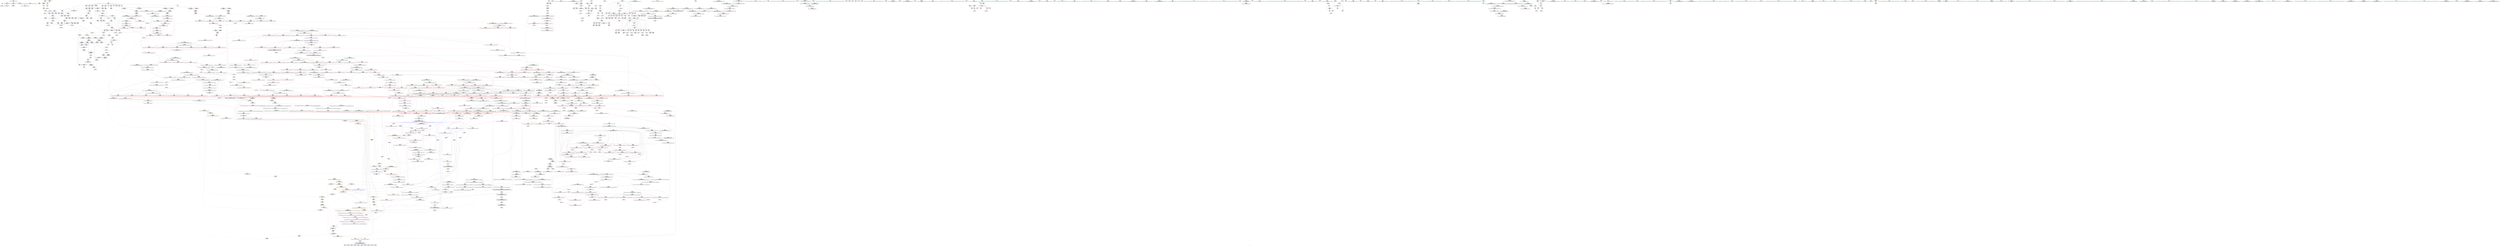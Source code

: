 digraph "SVFG" {
	label="SVFG";

	Node0x55f5066460a0 [shape=record,color=grey,label="{NodeID: 0\nNullPtr}"];
	Node0x55f5066460a0 -> Node0x55f5066b1b90[style=solid];
	Node0x55f5066460a0 -> Node0x55f5066ceed0[style=solid];
	Node0x55f5066b86f0 [shape=record,color=blue,label="{NodeID: 775\n95\<--150\np123154\<--\nmain\n}"];
	Node0x55f5066b86f0 -> Node0x55f5066af1d0[style=dashed];
	Node0x55f5066b86f0 -> Node0x55f5066af2a0[style=dashed];
	Node0x55f5066b86f0 -> Node0x55f5066af370[style=dashed];
	Node0x55f5066b86f0 -> Node0x55f5066af440[style=dashed];
	Node0x55f5066b86f0 -> Node0x55f5066af510[style=dashed];
	Node0x55f5066b86f0 -> Node0x55f5066b8d70[style=dashed];
	Node0x55f5066b86f0 -> Node0x55f50674a8c0[style=dashed];
	Node0x55f5066af1d0 [shape=record,color=red,label="{NodeID: 443\n279\<--95\n\<--p123154\nmain\n}"];
	Node0x55f5066af1d0 -> Node0x55f5066f60f0[style=solid];
	Node0x55f5066a32f0 [shape=record,color=green,label="{NodeID: 111\n613\<--614\n__first.addr\<--__first.addr_field_insensitive\n_ZSt22__final_insertion_sortIPdN9__gnu_cxx5__ops15_Iter_less_iterEEvT_S4_T0_\n}"];
	Node0x55f5066a32f0 -> Node0x55f5066c2970[style=solid];
	Node0x55f5066a32f0 -> Node0x55f5066c2a40[style=solid];
	Node0x55f5066a32f0 -> Node0x55f5066c2b10[style=solid];
	Node0x55f5066a32f0 -> Node0x55f5066c2be0[style=solid];
	Node0x55f5066a32f0 -> Node0x55f5066c2cb0[style=solid];
	Node0x55f5066a32f0 -> Node0x55f5066ba020[style=solid];
	Node0x55f5067cf8f0 [shape=record,color=black,label="{NodeID: 1993\n1319 = PHI(635, 647, )\n1st arg _ZSt16__insertion_sortIPdN9__gnu_cxx5__ops15_Iter_less_iterEEvT_S4_T0_ }"];
	Node0x55f5067cf8f0 -> Node0x55f5066d9b30[style=solid];
	Node0x55f5066d9a60 [shape=record,color=blue,label="{NodeID: 886\n1322\<--1318\n__first.addr\<--__first\n_ZSt16__insertion_sortIPdN9__gnu_cxx5__ops15_Iter_less_iterEEvT_S4_T0_\n}"];
	Node0x55f5066d9a60 -> Node0x55f5066cb2c0[style=dashed];
	Node0x55f5066d9a60 -> Node0x55f5066cb390[style=dashed];
	Node0x55f5066d9a60 -> Node0x55f5066cb460[style=dashed];
	Node0x55f5066d9a60 -> Node0x55f5066cb530[style=dashed];
	Node0x55f5066d9a60 -> Node0x55f5066cb600[style=dashed];
	Node0x55f5066d5230 [shape=record,color=yellow,style=double,label="{NodeID: 1661\n8V_1 = ENCHI(MR_8V_0)\npts\{23 \}\nFun[_ZNK9__gnu_cxx5__ops15_Iter_less_iterclIPdS3_EEbT_T0_]}"];
	Node0x55f5066d5230 -> Node0x55f5066c5960[style=dashed];
	Node0x55f5066d5230 -> Node0x55f5066c5a30[style=dashed];
	Node0x55f5066c4b90 [shape=record,color=red,label="{NodeID: 554\n836\<--809\n\<--__first.addr\n_ZSt11__make_heapIPdN9__gnu_cxx5__ops15_Iter_less_iterEEvT_S4_RT0_\n}"];
	Node0x55f5066c4b90 -> Node0x55f5066b43c0[style=solid];
	Node0x55f5066f8370 [shape=record,color=grey,label="{NodeID: 1329\n515 = Binary(512, 516, )\n|{<s0>23}}"];
	Node0x55f5066f8370:s0 -> Node0x55f5067cf370[style=solid,color=red];
	Node0x55f5066a7970 [shape=record,color=green,label="{NodeID: 222\n1424\<--1425\n__first.addr\<--__first.addr_field_insensitive\n_ZSt13move_backwardIPdS0_ET0_T_S2_S1_\n}"];
	Node0x55f5066a7970 -> Node0x55f5066cc3d0[style=solid];
	Node0x55f5066a7970 -> Node0x55f5066da280[style=solid];
	Node0x55f5066ca5c0 [shape=record,color=red,label="{NodeID: 665\n1249\<--1232\n\<--__last.addr\n_ZSt21__unguarded_partitionIPdN9__gnu_cxx5__ops15_Iter_less_iterEET_S4_S4_S4_T0_\n}"];
	Node0x55f5066ca5c0 -> Node0x55f5066b76b0[style=solid];
	Node0x55f5066b5740 [shape=record,color=purple,label="{NodeID: 333\n295\<--15\narrayidx76\<--q0\nmain\n}"];
	Node0x55f5066b5740 -> Node0x55f5066c09c0[style=solid];
	Node0x55f50669d860 [shape=record,color=green,label="{NodeID: 1\n7\<--1\n__dso_handle\<--dummyObj\nGlob }"];
	Node0x55f5066b87c0 [shape=record,color=blue,label="{NodeID: 776\n97\<--150\np2\<--\nmain\n}"];
	Node0x55f5066b87c0 -> Node0x55f5066af5e0[style=dashed];
	Node0x55f5066b87c0 -> Node0x55f5066af6b0[style=dashed];
	Node0x55f5066b87c0 -> Node0x55f5066b8ca0[style=dashed];
	Node0x55f5066b87c0 -> Node0x55f50674adc0[style=dashed];
	Node0x55f5066af2a0 [shape=record,color=red,label="{NodeID: 444\n292\<--95\n\<--p123154\nmain\n}"];
	Node0x55f5066af2a0 -> Node0x55f5066f54f0[style=solid];
	Node0x55f5066a33c0 [shape=record,color=green,label="{NodeID: 112\n615\<--616\n__last.addr\<--__last.addr_field_insensitive\n_ZSt22__final_insertion_sortIPdN9__gnu_cxx5__ops15_Iter_less_iterEEvT_S4_T0_\n}"];
	Node0x55f5066a33c0 -> Node0x55f5066c2d80[style=solid];
	Node0x55f5066a33c0 -> Node0x55f5066c2e50[style=solid];
	Node0x55f5066a33c0 -> Node0x55f5066c2f20[style=solid];
	Node0x55f5066a33c0 -> Node0x55f5066ba0f0[style=solid];
	Node0x55f5067cfa70 [shape=record,color=black,label="{NodeID: 1994\n1493 = PHI(1434, )\n0th arg _ZSt23__copy_move_backward_a2ILb1EPdS0_ET1_T0_S2_S1_ }"];
	Node0x55f5067cfa70 -> Node0x55f5066dab70[style=solid];
	Node0x55f5066d9b30 [shape=record,color=blue,label="{NodeID: 887\n1324\<--1319\n__last.addr\<--__last\n_ZSt16__insertion_sortIPdN9__gnu_cxx5__ops15_Iter_less_iterEEvT_S4_T0_\n}"];
	Node0x55f5066d9b30 -> Node0x55f5066cb6d0[style=dashed];
	Node0x55f5066d9b30 -> Node0x55f5066cb7a0[style=dashed];
	Node0x55f5066c4c60 [shape=record,color=red,label="{NodeID: 555\n847\<--809\n\<--__first.addr\n_ZSt11__make_heapIPdN9__gnu_cxx5__ops15_Iter_less_iterEEvT_S4_RT0_\n}"];
	Node0x55f5066c4c60 -> Node0x55f5066ac520[style=solid];
	Node0x55f5066f84f0 [shape=record,color=grey,label="{NodeID: 1330\n510 = Binary(509, 511, )\n|{<s0>22}}"];
	Node0x55f5066f84f0:s0 -> Node0x55f5067cd760[style=solid,color=red];
	Node0x55f5066a7a40 [shape=record,color=green,label="{NodeID: 223\n1426\<--1427\n__last.addr\<--__last.addr_field_insensitive\n_ZSt13move_backwardIPdS0_ET0_T_S2_S1_\n}"];
	Node0x55f5066a7a40 -> Node0x55f5066cc4a0[style=solid];
	Node0x55f5066a7a40 -> Node0x55f5066da350[style=solid];
	Node0x55f5066ca690 [shape=record,color=red,label="{NodeID: 666\n1254\<--1232\n\<--__last.addr\n_ZSt21__unguarded_partitionIPdN9__gnu_cxx5__ops15_Iter_less_iterEET_S4_S4_S4_T0_\n|{<s0>69}}"];
	Node0x55f5066ca690:s0 -> Node0x55f5067d9320[style=solid,color=red];
	Node0x55f5066b5810 [shape=record,color=purple,label="{NodeID: 334\n192\<--17\narrayidx23\<--q1\nmain\n}"];
	Node0x55f5066b5810 -> Node0x55f5066cf990[style=solid];
	Node0x55f50669f530 [shape=record,color=green,label="{NodeID: 2\n9\<--1\n\<--dummyObj\nCan only get source location for instruction, argument, global var or function.}"];
	Node0x55f5066b8890 [shape=record,color=blue,label="{NodeID: 777\n99\<--241\nans\<--\nmain\n}"];
	Node0x55f5066b8890 -> Node0x55f5067453c0[style=dashed];
	Node0x55f5066d09e0 [shape=record,color=yellow,style=double,label="{NodeID: 1552\n254V_1 = ENCHI(MR_254V_0)\npts\{820 907 956 1081 1329 1451 \}\nFun[_ZSt4swapIdENSt9enable_ifIXsr6__and_ISt6__not_ISt15__is_tuple_likeIT_EESt21is_move_constructibleIS3_ESt18is_move_assignableIS3_EEE5valueEvE4typeERS3_SC_]}"];
	Node0x55f5066d09e0 -> Node0x55f5066cb050[style=dashed];
	Node0x55f5066d09e0 -> Node0x55f5066cb120[style=dashed];
	Node0x55f5066d09e0 -> Node0x55f5066cb1f0[style=dashed];
	Node0x55f5066af370 [shape=record,color=red,label="{NodeID: 445\n299\<--95\n\<--p123154\nmain\n}"];
	Node0x55f5066af370 -> Node0x55f5066f5df0[style=solid];
	Node0x55f5066a3490 [shape=record,color=green,label="{NodeID: 113\n617\<--618\nagg.tmp\<--agg.tmp_field_insensitive\n_ZSt22__final_insertion_sortIPdN9__gnu_cxx5__ops15_Iter_less_iterEEvT_S4_T0_\n}"];
	Node0x55f5067cfb80 [shape=record,color=black,label="{NodeID: 1995\n1494 = PHI(1438, )\n1st arg _ZSt23__copy_move_backward_a2ILb1EPdS0_ET1_T0_S2_S1_ }"];
	Node0x55f5067cfb80 -> Node0x55f5066dac40[style=solid];
	Node0x55f5066d9c00 [shape=record,color=blue,label="{NodeID: 888\n1326\<--1344\n__i\<--add.ptr\n_ZSt16__insertion_sortIPdN9__gnu_cxx5__ops15_Iter_less_iterEEvT_S4_T0_\n}"];
	Node0x55f5066d9c00 -> Node0x55f5066cb870[style=dashed];
	Node0x55f5066d9c00 -> Node0x55f5066cb940[style=dashed];
	Node0x55f5066d9c00 -> Node0x55f5066cba10[style=dashed];
	Node0x55f5066d9c00 -> Node0x55f5066cbae0[style=dashed];
	Node0x55f5066d9c00 -> Node0x55f5066cbbb0[style=dashed];
	Node0x55f5066d9c00 -> Node0x55f5066cbc80[style=dashed];
	Node0x55f5066d9c00 -> Node0x55f5066cbd50[style=dashed];
	Node0x55f5066d9c00 -> Node0x55f5066d9e70[style=dashed];
	Node0x55f5066d9c00 -> Node0x55f5067318a0[style=dashed];
	Node0x55f5066c4d30 [shape=record,color=red,label="{NodeID: 556\n855\<--809\n\<--__first.addr\n_ZSt11__make_heapIPdN9__gnu_cxx5__ops15_Iter_less_iterEEvT_S4_RT0_\n|{<s0>42}}"];
	Node0x55f5066c4d30:s0 -> Node0x55f5067cd8a0[style=solid,color=red];
	Node0x55f5066f8670 [shape=record,color=grey,label="{NodeID: 1331\n377 = Binary(376, 373, )\n}"];
	Node0x55f5066a7b10 [shape=record,color=green,label="{NodeID: 224\n1428\<--1429\n__result.addr\<--__result.addr_field_insensitive\n_ZSt13move_backwardIPdS0_ET0_T_S2_S1_\n}"];
	Node0x55f5066a7b10 -> Node0x55f5066cc570[style=solid];
	Node0x55f5066a7b10 -> Node0x55f5066da420[style=solid];
	Node0x55f5066ca760 [shape=record,color=red,label="{NodeID: 667\n1257\<--1232\n\<--__last.addr\n_ZSt21__unguarded_partitionIPdN9__gnu_cxx5__ops15_Iter_less_iterEET_S4_S4_S4_T0_\n}"];
	Node0x55f5066ca760 -> Node0x55f5066b7780[style=solid];
	Node0x55f50673f9c0 [shape=record,color=black,label="{NodeID: 1442\nMR_8V_2 = PHI(MR_8V_4, MR_8V_1, )\npts\{23 \}\n|{<s0>36}}"];
	Node0x55f50673f9c0:s0 -> Node0x55f50674dfc0[style=dashed,color=blue];
	Node0x55f5066b58e0 [shape=record,color=purple,label="{NodeID: 335\n213\<--17\narrayidx35\<--q1\nmain\n}"];
	Node0x55f5066b58e0 -> Node0x55f5066c0340[style=solid];
	Node0x55f50669f5c0 [shape=record,color=green,label="{NodeID: 3\n24\<--1\n_ZSt3cin\<--dummyObj\nGlob }"];
	Node0x55f5066b8960 [shape=record,color=blue,label="{NodeID: 778\n101\<--9\ni60\<--\nmain\n}"];
	Node0x55f5066b8960 -> Node0x55f5066af850[style=dashed];
	Node0x55f5066b8960 -> Node0x55f5066af920[style=dashed];
	Node0x55f5066b8960 -> Node0x55f5066af9f0[style=dashed];
	Node0x55f5066b8960 -> Node0x55f5066afac0[style=dashed];
	Node0x55f5066b8960 -> Node0x55f5066afb90[style=dashed];
	Node0x55f5066b8960 -> Node0x55f5066afc60[style=dashed];
	Node0x55f5066b8960 -> Node0x55f5066b8f10[style=dashed];
	Node0x55f5066b8960 -> Node0x55f50674b7c0[style=dashed];
	Node0x55f5066af440 [shape=record,color=red,label="{NodeID: 446\n312\<--95\n\<--p123154\nmain\n}"];
	Node0x55f5066af440 -> Node0x55f5066f8df0[style=solid];
	Node0x55f5066a3560 [shape=record,color=green,label="{NodeID: 114\n619\<--620\nagg.tmp2\<--agg.tmp2_field_insensitive\n_ZSt22__final_insertion_sortIPdN9__gnu_cxx5__ops15_Iter_less_iterEEvT_S4_T0_\n}"];
	Node0x55f5067cfc90 [shape=record,color=black,label="{NodeID: 1996\n1495 = PHI(1439, )\n2nd arg _ZSt23__copy_move_backward_a2ILb1EPdS0_ET1_T0_S2_S1_ }"];
	Node0x55f5067cfc90 -> Node0x55f5066dad10[style=solid];
	Node0x55f5066d9cd0 [shape=record,color=blue,label="{NodeID: 889\n1328\<--1357\n__val\<--\n_ZSt16__insertion_sortIPdN9__gnu_cxx5__ops15_Iter_less_iterEEvT_S4_T0_\n}"];
	Node0x55f5066d9cd0 -> Node0x55f5066cbef0[style=dashed];
	Node0x55f5066d9cd0 -> Node0x55f5067395c0[style=dashed];
	Node0x55f5066c4e00 [shape=record,color=red,label="{NodeID: 557\n826\<--811\n\<--__last.addr\n_ZSt11__make_heapIPdN9__gnu_cxx5__ops15_Iter_less_iterEEvT_S4_RT0_\n}"];
	Node0x55f5066c4e00 -> Node0x55f5066b4150[style=solid];
	Node0x55f5066f87f0 [shape=record,color=grey,label="{NodeID: 1332\n509 = Binary(507, 508, )\n}"];
	Node0x55f5066f87f0 -> Node0x55f5066f84f0[style=solid];
	Node0x55f5066a7be0 [shape=record,color=green,label="{NodeID: 225\n1435\<--1436\n_ZSt12__miter_baseIPdET_S1_\<--_ZSt12__miter_baseIPdET_S1__field_insensitive\n}"];
	Node0x55f5066ca830 [shape=record,color=red,label="{NodeID: 668\n1262\<--1232\n\<--__last.addr\n_ZSt21__unguarded_partitionIPdN9__gnu_cxx5__ops15_Iter_less_iterEET_S4_S4_S4_T0_\n}"];
	Node0x55f5066ca830 -> Node0x55f5066fccf0[style=solid];
	Node0x55f50673fec0 [shape=record,color=black,label="{NodeID: 1443\nMR_156V_2 = PHI(MR_156V_3, MR_156V_1, )\npts\{816 \}\n}"];
	Node0x55f5066b59b0 [shape=record,color=purple,label="{NodeID: 336\n228\<--17\narrayidx43\<--q1\nmain\n}"];
	Node0x55f5066b59b0 -> Node0x55f5066c04e0[style=solid];
	Node0x55f50669f650 [shape=record,color=green,label="{NodeID: 4\n25\<--1\n.str\<--dummyObj\nGlob }"];
	Node0x55f5066b8a30 [shape=record,color=blue,label="{NodeID: 779\n103\<--275\nj64\<--sub66\nmain\n}"];
	Node0x55f5066b8a30 -> Node0x55f5066afd30[style=dashed];
	Node0x55f5066b8a30 -> Node0x55f5066afe00[style=dashed];
	Node0x55f5066b8a30 -> Node0x55f5066afed0[style=dashed];
	Node0x55f5066b8a30 -> Node0x55f5066affa0[style=dashed];
	Node0x55f5066b8a30 -> Node0x55f5066b8a30[style=dashed];
	Node0x55f5066b8a30 -> Node0x55f50674bcc0[style=dashed];
	Node0x55f5066af510 [shape=record,color=red,label="{NodeID: 447\n322\<--95\n\<--p123154\nmain\n}"];
	Node0x55f5066af510 -> Node0x55f5066f9570[style=solid];
	Node0x55f5066a8080 [shape=record,color=green,label="{NodeID: 115\n621\<--622\nagg.tmp3\<--agg.tmp3_field_insensitive\n_ZSt22__final_insertion_sortIPdN9__gnu_cxx5__ops15_Iter_less_iterEEvT_S4_T0_\n}"];
	Node0x55f5067cfda0 [shape=record,color=black,label="{NodeID: 1997\n1053 = PHI(947, )\n0th arg _ZSt4moveIRN9__gnu_cxx5__ops15_Iter_less_iterEEONSt16remove_referenceIT_E4typeEOS5_ }"];
	Node0x55f5067cfda0 -> Node0x55f5066d7f90[style=solid];
	Node0x55f5066d9da0 [shape=record,color=blue,label="{NodeID: 890\n1368\<--1367\n\<--\n_ZSt16__insertion_sortIPdN9__gnu_cxx5__ops15_Iter_less_iterEEvT_S4_T0_\n}"];
	Node0x55f5066d9da0 -> Node0x55f506738bc0[style=dashed];
	Node0x55f5066c4ed0 [shape=record,color=red,label="{NodeID: 558\n835\<--811\n\<--__last.addr\n_ZSt11__make_heapIPdN9__gnu_cxx5__ops15_Iter_less_iterEEvT_S4_RT0_\n}"];
	Node0x55f5066c4ed0 -> Node0x55f5066b42f0[style=solid];
	Node0x55f5066f8970 [shape=record,color=grey,label="{NodeID: 1333\n376 = Binary(374, 375, )\n}"];
	Node0x55f5066f8970 -> Node0x55f5066f8670[style=solid];
	Node0x55f5066a7ce0 [shape=record,color=green,label="{NodeID: 226\n1441\<--1442\n_ZSt23__copy_move_backward_a2ILb1EPdS0_ET1_T0_S2_S1_\<--_ZSt23__copy_move_backward_a2ILb1EPdS0_ET1_T0_S2_S1__field_insensitive\n}"];
	Node0x55f5066ca900 [shape=record,color=red,label="{NodeID: 669\n1268\<--1232\n\<--__last.addr\n_ZSt21__unguarded_partitionIPdN9__gnu_cxx5__ops15_Iter_less_iterEET_S4_S4_S4_T0_\n|{<s0>70}}"];
	Node0x55f5066ca900:s0 -> Node0x55f506702540[style=solid,color=red];
	Node0x55f5067403c0 [shape=record,color=black,label="{NodeID: 1444\nMR_158V_2 = PHI(MR_158V_4, MR_158V_1, )\npts\{818 \}\n}"];
	Node0x55f5066b5a80 [shape=record,color=purple,label="{NodeID: 337\n245\<--17\narrayidx53\<--q1\nmain\n}"];
	Node0x55f5066b5a80 -> Node0x55f5066b83b0[style=solid];
	Node0x55f50669f6e0 [shape=record,color=green,label="{NodeID: 5\n27\<--1\n.str.1\<--dummyObj\nGlob }"];
	Node0x55f5066b8b00 [shape=record,color=blue,label="{NodeID: 780\n105\<--305\nref.tmp\<--add82\nmain\n|{|<s3>10}}"];
	Node0x55f5066b8b00 -> Node0x55f5066c0b60[style=dashed];
	Node0x55f5066b8b00 -> Node0x55f5066b8b00[style=dashed];
	Node0x55f5066b8b00 -> Node0x55f50674c1c0[style=dashed];
	Node0x55f5066b8b00:s3 -> Node0x55f5066d3f90[style=dashed,color=red];
	Node0x55f5066af5e0 [shape=record,color=red,label="{NodeID: 448\n277\<--97\n\<--p2\nmain\n}"];
	Node0x55f5066af5e0 -> Node0x55f5066f6570[style=solid];
	Node0x55f5066a8150 [shape=record,color=green,label="{NodeID: 116\n637\<--638\n_ZSt16__insertion_sortIPdN9__gnu_cxx5__ops15_Iter_less_iterEEvT_S4_T0_\<--_ZSt16__insertion_sortIPdN9__gnu_cxx5__ops15_Iter_less_iterEEvT_S4_T0__field_insensitive\n}"];
	Node0x55f5067d2f70 [shape=record,color=black,label="{NodeID: 1998\n118 = PHI()\n}"];
	Node0x55f5066d9e70 [shape=record,color=blue,label="{NodeID: 891\n1326\<--1381\n__i\<--incdec.ptr\n_ZSt16__insertion_sortIPdN9__gnu_cxx5__ops15_Iter_less_iterEEvT_S4_T0_\n}"];
	Node0x55f5066d9e70 -> Node0x55f5066cb870[style=dashed];
	Node0x55f5066d9e70 -> Node0x55f5066cb940[style=dashed];
	Node0x55f5066d9e70 -> Node0x55f5066cba10[style=dashed];
	Node0x55f5066d9e70 -> Node0x55f5066cbae0[style=dashed];
	Node0x55f5066d9e70 -> Node0x55f5066cbbb0[style=dashed];
	Node0x55f5066d9e70 -> Node0x55f5066cbc80[style=dashed];
	Node0x55f5066d9e70 -> Node0x55f5066cbd50[style=dashed];
	Node0x55f5066d9e70 -> Node0x55f5066d9e70[style=dashed];
	Node0x55f5066d9e70 -> Node0x55f5067318a0[style=dashed];
	Node0x55f5066c4fa0 [shape=record,color=red,label="{NodeID: 559\n860\<--813\n\<--__comp.addr\n_ZSt11__make_heapIPdN9__gnu_cxx5__ops15_Iter_less_iterEEvT_S4_RT0_\n}"];
	Node0x55f5066f8af0 [shape=record,color=grey,label="{NodeID: 1334\n372 = Binary(371, 373, )\n}"];
	Node0x55f5066a7de0 [shape=record,color=green,label="{NodeID: 227\n1446\<--1447\n__comp\<--__comp_field_insensitive\n_ZSt25__unguarded_linear_insertIPdN9__gnu_cxx5__ops14_Val_less_iterEEvT_T0_\n|{<s0>87}}"];
	Node0x55f5066a7de0:s0 -> Node0x55f5067d5320[style=solid,color=red];
	Node0x55f5066ca9d0 [shape=record,color=red,label="{NodeID: 670\n1242\<--1234\n\<--__pivot.addr\n_ZSt21__unguarded_partitionIPdN9__gnu_cxx5__ops15_Iter_less_iterEET_S4_S4_S4_T0_\n|{<s0>68}}"];
	Node0x55f5066ca9d0:s0 -> Node0x55f5067d9320[style=solid,color=red];
	Node0x55f5067408c0 [shape=record,color=black,label="{NodeID: 1445\nMR_160V_2 = PHI(MR_160V_4, MR_160V_1, )\npts\{820 \}\n}"];
	Node0x55f5066b5b50 [shape=record,color=purple,label="{NodeID: 338\n287\<--17\narrayidx71\<--q1\nmain\n}"];
	Node0x55f5066b5b50 -> Node0x55f5066c08f0[style=solid];
	Node0x55f50669ff20 [shape=record,color=green,label="{NodeID: 6\n29\<--1\n_ZSt4cout\<--dummyObj\nGlob }"];
	Node0x55f5066b8bd0 [shape=record,color=blue,label="{NodeID: 781\n99\<--310\nans\<--\nmain\n}"];
	Node0x55f5066b8bd0 -> Node0x55f5067453c0[style=dashed];
	Node0x55f5066af6b0 [shape=record,color=red,label="{NodeID: 449\n318\<--97\n\<--p2\nmain\n}"];
	Node0x55f5066af6b0 -> Node0x55f5066f8f70[style=solid];
	Node0x55f5066a8250 [shape=record,color=green,label="{NodeID: 117\n643\<--644\n_ZSt26__unguarded_insertion_sortIPdN9__gnu_cxx5__ops15_Iter_less_iterEEvT_S4_T0_\<--_ZSt26__unguarded_insertion_sortIPdN9__gnu_cxx5__ops15_Iter_less_iterEEvT_S4_T0__field_insensitive\n}"];
	Node0x55f5067d3070 [shape=record,color=black,label="{NodeID: 1999\n140 = PHI()\n}"];
	Node0x55f5066d9f40 [shape=record,color=blue,label="{NodeID: 892\n1390\<--1386\n__first.addr\<--__first\n_ZSt26__unguarded_insertion_sortIPdN9__gnu_cxx5__ops15_Iter_less_iterEEvT_S4_T0_\n}"];
	Node0x55f5066d9f40 -> Node0x55f5066cbfc0[style=dashed];
	Node0x55f5066c5070 [shape=record,color=red,label="{NodeID: 560\n842\<--815\n\<--__len\n_ZSt11__make_heapIPdN9__gnu_cxx5__ops15_Iter_less_iterEEvT_S4_RT0_\n}"];
	Node0x55f5066c5070 -> Node0x55f5066fad70[style=solid];
	Node0x55f5066f8c70 [shape=record,color=grey,label="{NodeID: 1335\n371 = Binary(369, 370, )\n}"];
	Node0x55f5066f8c70 -> Node0x55f5066f8af0[style=solid];
	Node0x55f5066a7eb0 [shape=record,color=green,label="{NodeID: 228\n1448\<--1449\n__last.addr\<--__last.addr_field_insensitive\n_ZSt25__unguarded_linear_insertIPdN9__gnu_cxx5__ops14_Val_less_iterEEvT_T0_\n}"];
	Node0x55f5066a7eb0 -> Node0x55f5066cc640[style=solid];
	Node0x55f5066a7eb0 -> Node0x55f5066cc710[style=solid];
	Node0x55f5066a7eb0 -> Node0x55f5066cc7e0[style=solid];
	Node0x55f5066a7eb0 -> Node0x55f5066cc8b0[style=solid];
	Node0x55f5066a7eb0 -> Node0x55f5066da4f0[style=solid];
	Node0x55f5066a7eb0 -> Node0x55f5066da900[style=solid];
	Node0x55f5066caaa0 [shape=record,color=red,label="{NodeID: 671\n1253\<--1234\n\<--__pivot.addr\n_ZSt21__unguarded_partitionIPdN9__gnu_cxx5__ops15_Iter_less_iterEET_S4_S4_S4_T0_\n|{<s0>69}}"];
	Node0x55f5066caaa0:s0 -> Node0x55f5067d8fd0[style=solid,color=red];
	Node0x55f506740dc0 [shape=record,color=black,label="{NodeID: 1446\nMR_8V_2 = PHI(MR_8V_1, MR_8V_3, )\npts\{23 \}\n|{<s0>35|<s1>68|<s2>69|<s3>70}}"];
	Node0x55f506740dc0:s0 -> Node0x55f506775530[style=dashed,color=blue];
	Node0x55f506740dc0:s1 -> Node0x55f5066d5230[style=dashed,color=red];
	Node0x55f506740dc0:s2 -> Node0x55f5066d5230[style=dashed,color=red];
	Node0x55f506740dc0:s3 -> Node0x55f5066d2cf0[style=dashed,color=red];
	Node0x55f5066b5c20 [shape=record,color=purple,label="{NodeID: 339\n188\<--19\narrayidx21\<--q2\nmain\n}"];
	Node0x55f5066b5c20 -> Node0x55f5066cf8c0[style=solid];
	Node0x55f50669ffb0 [shape=record,color=green,label="{NodeID: 7\n30\<--1\n.str.2\<--dummyObj\nGlob }"];
	Node0x55f506773b10 [shape=record,color=yellow,style=double,label="{NodeID: 1889\n8V_6 = CSCHI(MR_8V_5)\npts\{23 \}\nCS[]|{<s0>42|<s1>42|<s2>46}}"];
	Node0x55f506773b10:s0 -> Node0x55f50673f9c0[style=dashed,color=blue];
	Node0x55f506773b10:s1 -> Node0x55f506746cc0[style=dashed,color=blue];
	Node0x55f506773b10:s2 -> Node0x55f506774610[style=dashed,color=blue];
	Node0x55f5066b8ca0 [shape=record,color=blue,label="{NodeID: 782\n97\<--319\np2\<--add87\nmain\n}"];
	Node0x55f5066b8ca0 -> Node0x55f5066af5e0[style=dashed];
	Node0x55f5066b8ca0 -> Node0x55f5066af6b0[style=dashed];
	Node0x55f5066b8ca0 -> Node0x55f5066b8ca0[style=dashed];
	Node0x55f5066b8ca0 -> Node0x55f50674adc0[style=dashed];
	Node0x55f5066af780 [shape=record,color=red,label="{NodeID: 450\n353\<--99\n\<--ans\nmain\n}"];
	Node0x55f5066a8350 [shape=record,color=green,label="{NodeID: 118\n655\<--656\n__comp\<--__comp_field_insensitive\n_ZSt14__partial_sortIPdN9__gnu_cxx5__ops15_Iter_less_iterEEvT_S4_S4_T0_\n|{<s0>33}}"];
	Node0x55f5066a8350:s0 -> Node0x55f5067d58d0[style=solid,color=red];
	Node0x55f5067d3170 [shape=record,color=black,label="{NodeID: 2000\n129 = PHI()\n}"];
	Node0x55f5066da010 [shape=record,color=blue,label="{NodeID: 893\n1392\<--1387\n__last.addr\<--__last\n_ZSt26__unguarded_insertion_sortIPdN9__gnu_cxx5__ops15_Iter_less_iterEEvT_S4_T0_\n}"];
	Node0x55f5066da010 -> Node0x55f5066cc090[style=dashed];
	Node0x55f5066c5140 [shape=record,color=red,label="{NodeID: 561\n857\<--815\n\<--__len\n_ZSt11__make_heapIPdN9__gnu_cxx5__ops15_Iter_less_iterEEvT_S4_RT0_\n|{<s0>42}}"];
	Node0x55f5066c5140:s0 -> Node0x55f5067cdc30[style=solid,color=red];
	Node0x55f5066f8df0 [shape=record,color=grey,label="{NodeID: 1336\n317 = Binary(312, 316, )\n}"];
	Node0x55f5066f8df0 -> Node0x55f5066f8f70[style=solid];
	Node0x55f5066a7f80 [shape=record,color=green,label="{NodeID: 229\n1450\<--1451\n__val\<--__val_field_insensitive\n_ZSt25__unguarded_linear_insertIPdN9__gnu_cxx5__ops14_Val_less_iterEEvT_T0_\n|{|<s1>87|<s2>89}}"];
	Node0x55f5066a7f80 -> Node0x55f5066da5c0[style=solid];
	Node0x55f5066a7f80:s1 -> Node0x55f5067d53f0[style=solid,color=red];
	Node0x55f5066a7f80:s2 -> Node0x55f5067d7d80[style=solid,color=red];
	Node0x55f5066cab70 [shape=record,color=red,label="{NodeID: 672\n1283\<--1277\n\<--__a.addr\n_ZSt9iter_swapIPdS0_EvT_T0_\n|{<s0>71}}"];
	Node0x55f5066cab70:s0 -> Node0x55f5067ce7b0[style=solid,color=red];
	Node0x55f5066b5cf0 [shape=record,color=purple,label="{NodeID: 340\n233\<--19\narrayidx46\<--q2\nmain\n}"];
	Node0x55f5066b5cf0 -> Node0x55f5066c05b0[style=solid];
	Node0x55f5066a0040 [shape=record,color=green,label="{NodeID: 8\n32\<--1\n.str.3\<--dummyObj\nGlob }"];
	Node0x55f506773c70 [shape=record,color=yellow,style=double,label="{NodeID: 1890\n8V_2 = CSCHI(MR_8V_1)\npts\{23 \}\nCS[]|{<s0>24}}"];
	Node0x55f506773c70:s0 -> Node0x55f506737ba0[style=dashed,color=red];
	Node0x55f5066b8d70 [shape=record,color=blue,label="{NodeID: 783\n95\<--329\np123154\<--mul92\nmain\n}"];
	Node0x55f5066b8d70 -> Node0x55f5066af1d0[style=dashed];
	Node0x55f5066b8d70 -> Node0x55f5066af2a0[style=dashed];
	Node0x55f5066b8d70 -> Node0x55f5066af370[style=dashed];
	Node0x55f5066b8d70 -> Node0x55f5066af440[style=dashed];
	Node0x55f5066b8d70 -> Node0x55f5066af510[style=dashed];
	Node0x55f5066b8d70 -> Node0x55f5066b8d70[style=dashed];
	Node0x55f5066b8d70 -> Node0x55f50674a8c0[style=dashed];
	Node0x55f5066af850 [shape=record,color=red,label="{NodeID: 451\n267\<--101\n\<--i60\nmain\n}"];
	Node0x55f5066af850 -> Node0x55f5066fcb70[style=solid];
	Node0x55f5066a8420 [shape=record,color=green,label="{NodeID: 119\n657\<--658\n__first.addr\<--__first.addr_field_insensitive\n_ZSt14__partial_sortIPdN9__gnu_cxx5__ops15_Iter_less_iterEEvT_S4_S4_T0_\n}"];
	Node0x55f5066a8420 -> Node0x55f5066c2ff0[style=solid];
	Node0x55f5066a8420 -> Node0x55f5066c30c0[style=solid];
	Node0x55f5066a8420 -> Node0x55f5066ba1c0[style=solid];
	Node0x55f5067d3270 [shape=record,color=black,label="{NodeID: 2001\n51 = PHI()\n}"];
	Node0x55f5066da0e0 [shape=record,color=blue,label="{NodeID: 894\n1394\<--1404\n__i\<--\n_ZSt26__unguarded_insertion_sortIPdN9__gnu_cxx5__ops15_Iter_less_iterEEvT_S4_T0_\n}"];
	Node0x55f5066da0e0 -> Node0x55f506739fc0[style=dashed];
	Node0x55f5066c5210 [shape=record,color=red,label="{NodeID: 562\n848\<--817\n\<--__parent\n_ZSt11__make_heapIPdN9__gnu_cxx5__ops15_Iter_less_iterEEvT_S4_RT0_\n}"];
	Node0x55f5066f8f70 [shape=record,color=grey,label="{NodeID: 1337\n319 = Binary(318, 317, )\n}"];
	Node0x55f5066f8f70 -> Node0x55f5066b8ca0[style=solid];
	Node0x55f5066b0240 [shape=record,color=green,label="{NodeID: 230\n1452\<--1453\n__next\<--__next_field_insensitive\n_ZSt25__unguarded_linear_insertIPdN9__gnu_cxx5__ops14_Val_less_iterEEvT_T0_\n}"];
	Node0x55f5066b0240 -> Node0x55f5066cc980[style=solid];
	Node0x55f5066b0240 -> Node0x55f5066cca50[style=solid];
	Node0x55f5066b0240 -> Node0x55f5066ccb20[style=solid];
	Node0x55f5066b0240 -> Node0x55f5066ccbf0[style=solid];
	Node0x55f5066b0240 -> Node0x55f5066cccc0[style=solid];
	Node0x55f5066b0240 -> Node0x55f5066da690[style=solid];
	Node0x55f5066b0240 -> Node0x55f5066da760[style=solid];
	Node0x55f5066b0240 -> Node0x55f5066da9d0[style=solid];
	Node0x55f5066cac40 [shape=record,color=red,label="{NodeID: 673\n1284\<--1279\n\<--__b.addr\n_ZSt9iter_swapIPdS0_EvT_T0_\n|{<s0>71}}"];
	Node0x55f5066cac40:s0 -> Node0x55f5067ce8c0[style=solid,color=red];
	Node0x55f5066b5dc0 [shape=record,color=purple,label="{NodeID: 341\n253\<--19\narrayidx57\<--q2\nmain\n}"];
	Node0x55f5066b5dc0 -> Node0x55f5066b8480[style=solid];
	Node0x55f5066a00d0 [shape=record,color=green,label="{NodeID: 9\n34\<--1\n.str.4\<--dummyObj\nGlob }"];
	Node0x55f506773dd0 [shape=record,color=yellow,style=double,label="{NodeID: 1891\n8V_6 = CSCHI(MR_8V_3)\npts\{23 \}\nCS[]|{<s0>9}}"];
	Node0x55f506773dd0:s0 -> Node0x55f506750c10[style=dashed,color=red];
	Node0x55f5066b8e40 [shape=record,color=blue,label="{NodeID: 784\n93\<--336\np1234124\<--mul95\nmain\n}"];
	Node0x55f5066b8e40 -> Node0x55f5066aef60[style=dashed];
	Node0x55f5066b8e40 -> Node0x55f5066af030[style=dashed];
	Node0x55f5066b8e40 -> Node0x55f5066af100[style=dashed];
	Node0x55f5066b8e40 -> Node0x55f5066b8e40[style=dashed];
	Node0x55f5066b8e40 -> Node0x55f50674a3c0[style=dashed];
	Node0x55f5066af920 [shape=record,color=red,label="{NodeID: 452\n273\<--101\n\<--i60\nmain\n}"];
	Node0x55f5066af920 -> Node0x55f5066f6e70[style=solid];
	Node0x55f5066a84f0 [shape=record,color=green,label="{NodeID: 120\n659\<--660\n__middle.addr\<--__middle.addr_field_insensitive\n_ZSt14__partial_sortIPdN9__gnu_cxx5__ops15_Iter_less_iterEEvT_S4_S4_T0_\n}"];
	Node0x55f5066a84f0 -> Node0x55f5066c3190[style=solid];
	Node0x55f5066a84f0 -> Node0x55f5066c3260[style=solid];
	Node0x55f5066a84f0 -> Node0x55f5066ba290[style=solid];
	Node0x55f5067d3370 [shape=record,color=black,label="{NodeID: 2002\n110 = PHI()\n}"];
	Node0x55f5067d3370 -> Node0x55f5066b1e60[style=solid];
	Node0x55f5066da1b0 [shape=record,color=blue,label="{NodeID: 895\n1394\<--1416\n__i\<--incdec.ptr\n_ZSt26__unguarded_insertion_sortIPdN9__gnu_cxx5__ops15_Iter_less_iterEEvT_S4_T0_\n}"];
	Node0x55f5066da1b0 -> Node0x55f506739fc0[style=dashed];
	Node0x55f5066c52e0 [shape=record,color=red,label="{NodeID: 563\n856\<--817\n\<--__parent\n_ZSt11__make_heapIPdN9__gnu_cxx5__ops15_Iter_less_iterEEvT_S4_RT0_\n|{<s0>42}}"];
	Node0x55f5066c52e0:s0 -> Node0x55f5067cdab0[style=solid,color=red];
	Node0x55f5066f90f0 [shape=record,color=grey,label="{NodeID: 1338\n336 = Binary(331, 335, )\n}"];
	Node0x55f5066f90f0 -> Node0x55f5066b8e40[style=solid];
	Node0x55f5066b0310 [shape=record,color=green,label="{NodeID: 231\n1467\<--1468\n_ZNK9__gnu_cxx5__ops14_Val_less_iterclIdPdEEbRT_T0_\<--_ZNK9__gnu_cxx5__ops14_Val_less_iterclIdPdEEbRT_T0__field_insensitive\n}"];
	Node0x55f5066cad10 [shape=record,color=red,label="{NodeID: 674\n1300\<--1292\n\<--__a.addr\n_ZSt4swapIdENSt9enable_ifIXsr6__and_ISt6__not_ISt15__is_tuple_likeIT_EESt21is_move_constructibleIS3_ESt18is_move_assignableIS3_EEE5valueEvE4typeERS3_SC_\n|{<s0>72}}"];
	Node0x55f5066cad10:s0 -> Node0x55f5067d7d80[style=solid,color=red];
	Node0x55f506741cc0 [shape=record,color=black,label="{NodeID: 1449\nMR_236V_4 = PHI(MR_236V_5, MR_236V_3, )\npts\{1231 \}\n}"];
	Node0x55f506741cc0 -> Node0x55f5066ca0e0[style=dashed];
	Node0x55f506741cc0 -> Node0x55f5066ca1b0[style=dashed];
	Node0x55f506741cc0 -> Node0x55f5066ca280[style=dashed];
	Node0x55f506741cc0 -> Node0x55f5066ca350[style=dashed];
	Node0x55f506741cc0 -> Node0x55f5066ca420[style=dashed];
	Node0x55f506741cc0 -> Node0x55f5066ca4f0[style=dashed];
	Node0x55f506741cc0 -> Node0x55f5066d9170[style=dashed];
	Node0x55f506741cc0 -> Node0x55f5066d93e0[style=dashed];
	Node0x55f5066b5e90 [shape=record,color=purple,label="{NodeID: 342\n302\<--19\narrayidx80\<--q2\nmain\n}"];
	Node0x55f5066b5e90 -> Node0x55f5066c0a90[style=solid];
	Node0x55f5066a0160 [shape=record,color=green,label="{NodeID: 10\n36\<--1\nstderr\<--dummyObj\nGlob }"];
	Node0x55f5066b8f10 [shape=record,color=blue,label="{NodeID: 785\n101\<--340\ni60\<--inc97\nmain\n}"];
	Node0x55f5066b8f10 -> Node0x55f5066af850[style=dashed];
	Node0x55f5066b8f10 -> Node0x55f5066af920[style=dashed];
	Node0x55f5066b8f10 -> Node0x55f5066af9f0[style=dashed];
	Node0x55f5066b8f10 -> Node0x55f5066afac0[style=dashed];
	Node0x55f5066b8f10 -> Node0x55f5066afb90[style=dashed];
	Node0x55f5066b8f10 -> Node0x55f5066afc60[style=dashed];
	Node0x55f5066b8f10 -> Node0x55f5066b8f10[style=dashed];
	Node0x55f5066b8f10 -> Node0x55f50674b7c0[style=dashed];
	Node0x55f5066d11d0 [shape=record,color=yellow,style=double,label="{NodeID: 1560\n216V_1 = ENCHI(MR_216V_0)\npts\{820 907 956 1297 1329 1451 \}\nFun[_ZSt11__push_heapIPdldN9__gnu_cxx5__ops14_Iter_less_valEEvT_T0_S5_T1_RT2_]}"];
	Node0x55f5066d11d0 -> Node0x55f5066c8950[style=dashed];
	Node0x55f5066d11d0 -> Node0x55f5066c8a20[style=dashed];
	Node0x55f5066af9f0 [shape=record,color=red,label="{NodeID: 453\n313\<--101\n\<--i60\nmain\n}"];
	Node0x55f5066af9f0 -> Node0x55f5066b31e0[style=solid];
	Node0x55f5066a85c0 [shape=record,color=green,label="{NodeID: 121\n661\<--662\n__last.addr\<--__last.addr_field_insensitive\n_ZSt14__partial_sortIPdN9__gnu_cxx5__ops15_Iter_less_iterEEvT_S4_S4_T0_\n}"];
	Node0x55f5066a85c0 -> Node0x55f5066c3330[style=solid];
	Node0x55f5066a85c0 -> Node0x55f5066ba360[style=solid];
	Node0x55f5067d34d0 [shape=record,color=black,label="{NodeID: 2003\n115 = PHI()\n}"];
	Node0x55f5067d34d0 -> Node0x55f5066b1f30[style=solid];
	Node0x55f5066da280 [shape=record,color=blue,label="{NodeID: 896\n1424\<--1421\n__first.addr\<--__first\n_ZSt13move_backwardIPdS0_ET0_T_S2_S1_\n}"];
	Node0x55f5066da280 -> Node0x55f5066cc3d0[style=dashed];
	Node0x55f5066c53b0 [shape=record,color=red,label="{NodeID: 564\n864\<--817\n\<--__parent\n_ZSt11__make_heapIPdN9__gnu_cxx5__ops15_Iter_less_iterEEvT_S4_RT0_\n}"];
	Node0x55f5066c53b0 -> Node0x55f5066fe670[style=solid];
	Node0x55f5066f9270 [shape=record,color=grey,label="{NodeID: 1339\n329 = Binary(323, 328, )\n}"];
	Node0x55f5066f9270 -> Node0x55f5066b8d70[style=solid];
	Node0x55f5066b03e0 [shape=record,color=green,label="{NodeID: 232\n1487\<--1488\nretval\<--retval_field_insensitive\n_ZN9__gnu_cxx5__ops15__val_comp_iterENS0_15_Iter_less_iterE\n}"];
	Node0x55f5066cade0 [shape=record,color=red,label="{NodeID: 675\n1307\<--1292\n\<--__a.addr\n_ZSt4swapIdENSt9enable_ifIXsr6__and_ISt6__not_ISt15__is_tuple_likeIT_EESt21is_move_constructibleIS3_ESt18is_move_assignableIS3_EEE5valueEvE4typeERS3_SC_\n}"];
	Node0x55f5066cade0 -> Node0x55f5066d98c0[style=solid];
	Node0x55f5067421c0 [shape=record,color=black,label="{NodeID: 1450\nMR_8V_3 = PHI(MR_8V_4, MR_8V_2, )\npts\{23 \}\n|{|<s2>8}}"];
	Node0x55f5067421c0 -> Node0x55f5066cf650[style=dashed];
	Node0x55f5067421c0 -> Node0x55f5067421c0[style=dashed];
	Node0x55f5067421c0:s2 -> Node0x55f5066d19c0[style=dashed,color=red];
	Node0x55f5066b5f60 [shape=record,color=purple,label="{NodeID: 343\n158\<--21\narrayidx\<--v\nmain\n}"];
	Node0x55f5066b5f60 -> Node0x55f5066cf650[style=solid];
	Node0x55f5066a01f0 [shape=record,color=green,label="{NodeID: 11\n37\<--1\n.str.5\<--dummyObj\nGlob }"];
	Node0x55f5066b8fe0 [shape=record,color=blue,label="{NodeID: 786\n107\<--364\ncurrent\<--conv105\nmain\n}"];
	Node0x55f5066b8fe0 -> Node0x55f5066b0070[style=dashed];
	Node0x55f5066b8fe0 -> Node0x55f5066b0140[style=dashed];
	Node0x55f5066b8fe0 -> Node0x55f5066c01a0[style=dashed];
	Node0x55f5066b8fe0 -> Node0x55f50674c6c0[style=dashed];
	Node0x55f5066afac0 [shape=record,color=red,label="{NodeID: 454\n324\<--101\n\<--i60\nmain\n}"];
	Node0x55f5066afac0 -> Node0x55f5066b32b0[style=solid];
	Node0x55f5066a8690 [shape=record,color=green,label="{NodeID: 122\n663\<--664\nagg.tmp\<--agg.tmp_field_insensitive\n_ZSt14__partial_sortIPdN9__gnu_cxx5__ops15_Iter_less_iterEEvT_S4_S4_T0_\n}"];
	Node0x55f5067d35d0 [shape=record,color=black,label="{NodeID: 2004\n344 = PHI()\n}"];
	Node0x55f5066da350 [shape=record,color=blue,label="{NodeID: 897\n1426\<--1422\n__last.addr\<--__last\n_ZSt13move_backwardIPdS0_ET0_T_S2_S1_\n}"];
	Node0x55f5066da350 -> Node0x55f5066cc4a0[style=dashed];
	Node0x55f5066c5480 [shape=record,color=red,label="{NodeID: 565\n868\<--817\n\<--__parent\n_ZSt11__make_heapIPdN9__gnu_cxx5__ops15_Iter_less_iterEEvT_S4_RT0_\n}"];
	Node0x55f5066c5480 -> Node0x55f5066fb670[style=solid];
	Node0x55f5066f93f0 [shape=record,color=grey,label="{NodeID: 1340\n328 = Binary(241, 327, )\n}"];
	Node0x55f5066f93f0 -> Node0x55f5066f9270[style=solid];
	Node0x55f5066b04b0 [shape=record,color=green,label="{NodeID: 233\n1489\<--1490\n\<--field_insensitive\n_ZN9__gnu_cxx5__ops15__val_comp_iterENS0_15_Iter_less_iterE\n}"];
	Node0x55f5066caeb0 [shape=record,color=red,label="{NodeID: 676\n1304\<--1294\n\<--__b.addr\n_ZSt4swapIdENSt9enable_ifIXsr6__and_ISt6__not_ISt15__is_tuple_likeIT_EESt21is_move_constructibleIS3_ESt18is_move_assignableIS3_EEE5valueEvE4typeERS3_SC_\n|{<s0>73}}"];
	Node0x55f5066caeb0:s0 -> Node0x55f5067d7d80[style=solid,color=red];
	Node0x55f5067426c0 [shape=record,color=black,label="{NodeID: 1451\nMR_20V_4 = PHI(MR_20V_5, MR_20V_3, )\npts\{80 \}\n}"];
	Node0x55f5067426c0 -> Node0x55f5066ad970[style=dashed];
	Node0x55f5067426c0 -> Node0x55f5066ada40[style=dashed];
	Node0x55f5067426c0 -> Node0x55f5066adb10[style=dashed];
	Node0x55f5067426c0 -> Node0x55f5066adbe0[style=dashed];
	Node0x55f5067426c0 -> Node0x55f5066adcb0[style=dashed];
	Node0x55f5067426c0 -> Node0x55f5066add80[style=dashed];
	Node0x55f5067426c0 -> Node0x55f5066ade50[style=dashed];
	Node0x55f5067426c0 -> Node0x55f5066adf20[style=dashed];
	Node0x55f5067426c0 -> Node0x55f5066cf580[style=dashed];
	Node0x55f5067426c0 -> Node0x55f5067426c0[style=dashed];
	Node0x55f5067426c0 -> Node0x55f506748fc0[style=dashed];
	Node0x55f5066b6030 [shape=record,color=purple,label="{NodeID: 344\n172\<--21\n\<--v\nmain\n}"];
	Node0x55f5066a02f0 [shape=record,color=green,label="{NodeID: 12\n40\<--1\n\<--dummyObj\nCan only get source location for instruction, argument, global var or function.}"];
	Node0x55f5067741f0 [shape=record,color=yellow,style=double,label="{NodeID: 1894\n8V_2 = CSCHI(MR_8V_1)\npts\{23 \}\nCS[]|{<s0>59|<s1>61|<s2>62|<s3>64|<s4>66|<s5>67|<s6>70|<s7>96}}"];
	Node0x55f5067741f0:s0 -> Node0x55f506730190[style=dashed,color=blue];
	Node0x55f5067741f0:s1 -> Node0x55f506730190[style=dashed,color=blue];
	Node0x55f5067741f0:s2 -> Node0x55f506730190[style=dashed,color=blue];
	Node0x55f5067741f0:s3 -> Node0x55f506730190[style=dashed,color=blue];
	Node0x55f5067741f0:s4 -> Node0x55f506730190[style=dashed,color=blue];
	Node0x55f5067741f0:s5 -> Node0x55f506730190[style=dashed,color=blue];
	Node0x55f5067741f0:s6 -> Node0x55f506740dc0[style=dashed,color=blue];
	Node0x55f5067741f0:s7 -> Node0x55f50673c7c0[style=dashed,color=blue];
	Node0x55f5066b90b0 [shape=record,color=blue,label="{NodeID: 787\n73\<--382\nlast\<--\nmain\n}"];
	Node0x55f5066b90b0 -> Node0x55f5067485c0[style=dashed];
	Node0x55f5066afb90 [shape=record,color=red,label="{NodeID: 455\n332\<--101\n\<--i60\nmain\n}"];
	Node0x55f5066afb90 -> Node0x55f5066b3380[style=solid];
	Node0x55f5066a8760 [shape=record,color=green,label="{NodeID: 123\n672\<--673\n_ZSt13__heap_selectIPdN9__gnu_cxx5__ops15_Iter_less_iterEEvT_S4_S4_T0_\<--_ZSt13__heap_selectIPdN9__gnu_cxx5__ops15_Iter_less_iterEEvT_S4_S4_T0__field_insensitive\n}"];
	Node0x55f5067d36d0 [shape=record,color=black,label="{NodeID: 2005\n348 = PHI()\n}"];
	Node0x55f5066da420 [shape=record,color=blue,label="{NodeID: 898\n1428\<--1423\n__result.addr\<--__result\n_ZSt13move_backwardIPdS0_ET0_T_S2_S1_\n}"];
	Node0x55f5066da420 -> Node0x55f5066cc570[style=dashed];
	Node0x55f5066c5550 [shape=record,color=red,label="{NodeID: 566\n853\<--850\n\<--call\n_ZSt11__make_heapIPdN9__gnu_cxx5__ops15_Iter_less_iterEEvT_S4_RT0_\n}"];
	Node0x55f5066c5550 -> Node0x55f5066bb200[style=solid];
	Node0x55f5066f9570 [shape=record,color=grey,label="{NodeID: 1341\n323 = Binary(321, 322, )\n}"];
	Node0x55f5066f9570 -> Node0x55f5066f9270[style=solid];
	Node0x55f5066b0580 [shape=record,color=green,label="{NodeID: 234\n1496\<--1497\n__first.addr\<--__first.addr_field_insensitive\n_ZSt23__copy_move_backward_a2ILb1EPdS0_ET1_T0_S2_S1_\n}"];
	Node0x55f5066b0580 -> Node0x55f5066cd000[style=solid];
	Node0x55f5066b0580 -> Node0x55f5066dab70[style=solid];
	Node0x55f5066caf80 [shape=record,color=red,label="{NodeID: 677\n1311\<--1294\n\<--__b.addr\n_ZSt4swapIdENSt9enable_ifIXsr6__and_ISt6__not_ISt15__is_tuple_likeIT_EESt21is_move_constructibleIS3_ESt18is_move_assignableIS3_EEE5valueEvE4typeERS3_SC_\n}"];
	Node0x55f5066caf80 -> Node0x55f5066d9990[style=solid];
	Node0x55f5066b6100 [shape=record,color=purple,label="{NodeID: 345\n174\<--21\n\<--v\nmain\n|{<s0>8}}"];
	Node0x55f5066b6100:s0 -> Node0x55f5067cf4f0[style=solid,color=red];
	Node0x55f5066a03f0 [shape=record,color=green,label="{NodeID: 13\n122\<--1\n\<--dummyObj\nCan only get source location for instruction, argument, global var or function.}"];
	Node0x55f506774350 [shape=record,color=yellow,style=double,label="{NodeID: 1895\n8V_2 = CSCHI(MR_8V_1)\npts\{23 \}\nCS[]|{<s0>8}}"];
	Node0x55f506774350:s0 -> Node0x55f506773dd0[style=dashed,color=blue];
	Node0x55f5066b9180 [shape=record,color=blue,label="{NodeID: 788\n77\<--386\nit\<--inc112\nmain\n}"];
	Node0x55f5066b9180 -> Node0x55f506748ac0[style=dashed];
	Node0x55f5066afc60 [shape=record,color=red,label="{NodeID: 456\n339\<--101\n\<--i60\nmain\n}"];
	Node0x55f5066afc60 -> Node0x55f5066f8070[style=solid];
	Node0x55f5066a8860 [shape=record,color=green,label="{NodeID: 124\n677\<--678\n_ZSt11__sort_heapIPdN9__gnu_cxx5__ops15_Iter_less_iterEEvT_S4_RT0_\<--_ZSt11__sort_heapIPdN9__gnu_cxx5__ops15_Iter_less_iterEEvT_S4_RT0__field_insensitive\n}"];
	Node0x55f5067d37d0 [shape=record,color=black,label="{NodeID: 2006\n352 = PHI()\n}"];
	Node0x55f5066da4f0 [shape=record,color=blue,label="{NodeID: 899\n1448\<--1445\n__last.addr\<--__last\n_ZSt25__unguarded_linear_insertIPdN9__gnu_cxx5__ops14_Val_less_iterEEvT_T0_\n}"];
	Node0x55f5066da4f0 -> Node0x55f5066cc640[style=dashed];
	Node0x55f5066da4f0 -> Node0x55f5066cc710[style=dashed];
	Node0x55f5066da4f0 -> Node0x55f506730780[style=dashed];
	Node0x55f5066c5620 [shape=record,color=red,label="{NodeID: 567\n859\<--858\n\<--call5\n_ZSt11__make_heapIPdN9__gnu_cxx5__ops15_Iter_less_iterEEvT_S4_RT0_\n|{<s0>42}}"];
	Node0x55f5066c5620:s0 -> Node0x55f5067cddb0[style=solid,color=red];
	Node0x55f5066f96f0 [shape=record,color=grey,label="{NodeID: 1342\n206 = Binary(205, 122, )\n}"];
	Node0x55f5066f96f0 -> Node0x55f5066b2680[style=solid];
	Node0x55f5066b0650 [shape=record,color=green,label="{NodeID: 235\n1498\<--1499\n__last.addr\<--__last.addr_field_insensitive\n_ZSt23__copy_move_backward_a2ILb1EPdS0_ET1_T0_S2_S1_\n}"];
	Node0x55f5066b0650 -> Node0x55f5066cd0d0[style=solid];
	Node0x55f5066b0650 -> Node0x55f5066dac40[style=solid];
	Node0x55f5066cb050 [shape=record,color=red,label="{NodeID: 678\n1302\<--1301\n\<--call\n_ZSt4swapIdENSt9enable_ifIXsr6__and_ISt6__not_ISt15__is_tuple_likeIT_EESt21is_move_constructibleIS3_ESt18is_move_assignableIS3_EEE5valueEvE4typeERS3_SC_\n}"];
	Node0x55f5066cb050 -> Node0x55f5066d97f0[style=solid];
	Node0x55f5066b61d0 [shape=record,color=purple,label="{NodeID: 346\n180\<--21\n\<--v\nmain\n}"];
	Node0x55f5066a04f0 [shape=record,color=green,label="{NodeID: 14\n150\<--1\n\<--dummyObj\nCan only get source location for instruction, argument, global var or function.}"];
	Node0x55f5067744b0 [shape=record,color=yellow,style=double,label="{NodeID: 1896\n8V_2 = CSCHI(MR_8V_1)\npts\{23 \}\nCS[]|{<s0>9|<s1>9|<s2>9|<s3>9|<s4>9|<s5>9|<s6>9}}"];
	Node0x55f5067744b0:s0 -> Node0x55f5066c0410[style=dashed,color=blue];
	Node0x55f5067744b0:s1 -> Node0x55f5066c0680[style=dashed,color=blue];
	Node0x55f5067744b0:s2 -> Node0x55f5066c0750[style=dashed,color=blue];
	Node0x55f5067744b0:s3 -> Node0x55f5066c0c30[style=dashed,color=blue];
	Node0x55f5067744b0:s4 -> Node0x55f5066c0d00[style=dashed,color=blue];
	Node0x55f5067744b0:s5 -> Node0x55f5066c0dd0[style=dashed,color=blue];
	Node0x55f5067744b0:s6 -> Node0x55f5067480c0[style=dashed,color=blue];
	Node0x55f5066b9250 [shape=record,color=blue,label="{NodeID: 789\n400\<--398\n__first.addr\<--__first\n_ZSt4sortIPdEvT_S1_\n}"];
	Node0x55f5066b9250 -> Node0x55f5066c0ea0[style=dashed];
	Node0x55f5066afd30 [shape=record,color=red,label="{NodeID: 457\n281\<--103\n\<--j64\nmain\n}"];
	Node0x55f5066afd30 -> Node0x55f5066b2ea0[style=solid];
	Node0x55f5066a8960 [shape=record,color=green,label="{NodeID: 125\n683\<--684\n__comp\<--__comp_field_insensitive\n_ZSt27__unguarded_partition_pivotIPdN9__gnu_cxx5__ops15_Iter_less_iterEET_S4_S4_T0_\n}"];
	Node0x55f5067d38a0 [shape=record,color=black,label="{NodeID: 2007\n355 = PHI()\n}"];
	Node0x55f5066da5c0 [shape=record,color=blue,label="{NodeID: 900\n1450\<--1457\n__val\<--\n_ZSt25__unguarded_linear_insertIPdN9__gnu_cxx5__ops14_Val_less_iterEEvT_T0_\n|{|<s2>87}}"];
	Node0x55f5066da5c0 -> Node0x55f5066cce60[style=dashed];
	Node0x55f5066da5c0 -> Node0x55f5066ccf30[style=dashed];
	Node0x55f5066da5c0:s2 -> Node0x55f5066d3910[style=dashed,color=red];
	Node0x55f5066c56f0 [shape=record,color=red,label="{NodeID: 568\n886\<--877\nthis1\<--this.addr\n_ZNK9__gnu_cxx5__ops15_Iter_less_iterclIPdS3_EEbT_T0_\n}"];
	Node0x55f5066f9870 [shape=record,color=grey,label="{NodeID: 1343\n630 = Binary(629, 511, )\n}"];
	Node0x55f5066f9870 -> Node0x55f5066fdbf0[style=solid];
	Node0x55f5066b0720 [shape=record,color=green,label="{NodeID: 236\n1500\<--1501\n__result.addr\<--__result.addr_field_insensitive\n_ZSt23__copy_move_backward_a2ILb1EPdS0_ET1_T0_S2_S1_\n}"];
	Node0x55f5066b0720 -> Node0x55f5066cd1a0[style=solid];
	Node0x55f5066b0720 -> Node0x55f5066dad10[style=solid];
	Node0x55f5066cb120 [shape=record,color=red,label="{NodeID: 679\n1306\<--1305\n\<--call1\n_ZSt4swapIdENSt9enable_ifIXsr6__and_ISt6__not_ISt15__is_tuple_likeIT_EESt21is_move_constructibleIS3_ESt18is_move_assignableIS3_EEE5valueEvE4typeERS3_SC_\n}"];
	Node0x55f5066cb120 -> Node0x55f5066d98c0[style=solid];
	Node0x55f5067435c0 [shape=record,color=black,label="{NodeID: 1454\nMR_8V_2 = PHI(MR_8V_3, MR_8V_1, )\npts\{23 \}\n|{|<s5>47}}"];
	Node0x55f5067435c0 -> Node0x55f5066c79e0[style=dashed];
	Node0x55f5067435c0 -> Node0x55f5066c7ab0[style=dashed];
	Node0x55f5067435c0 -> Node0x55f5066d7b80[style=dashed];
	Node0x55f5067435c0 -> Node0x55f5066d7df0[style=dashed];
	Node0x55f5067435c0 -> Node0x55f50673a9c0[style=dashed];
	Node0x55f5067435c0:s5 -> Node0x55f5066d5230[style=dashed,color=red];
	Node0x55f5066b62a0 [shape=record,color=purple,label="{NodeID: 347\n182\<--21\n\<--v\nmain\n|{<s0>9}}"];
	Node0x55f5066b62a0:s0 -> Node0x55f5067cd4e0[style=solid,color=red];
	Node0x55f5066a05f0 [shape=record,color=green,label="{NodeID: 15\n241\<--1\n\<--dummyObj\nCan only get source location for instruction, argument, global var or function.}"];
	Node0x55f506774610 [shape=record,color=yellow,style=double,label="{NodeID: 1897\n8V_3 = CSCHI(MR_8V_2)\npts\{23 \}\nCS[]|{<s0>38|<s1>39}}"];
	Node0x55f506774610:s0 -> Node0x55f50674dfc0[style=dashed,color=blue];
	Node0x55f506774610:s1 -> Node0x55f506733aa0[style=dashed,color=blue];
	Node0x55f5066b9320 [shape=record,color=blue,label="{NodeID: 790\n402\<--399\n__last.addr\<--__last\n_ZSt4sortIPdEvT_S1_\n}"];
	Node0x55f5066b9320 -> Node0x55f5066c0f70[style=dashed];
	Node0x55f5066afe00 [shape=record,color=red,label="{NodeID: 458\n285\<--103\n\<--j64\nmain\n}"];
	Node0x55f5066afe00 -> Node0x55f5066b2f70[style=solid];
	Node0x55f5066a8a30 [shape=record,color=green,label="{NodeID: 126\n685\<--686\n__first.addr\<--__first.addr_field_insensitive\n_ZSt27__unguarded_partition_pivotIPdN9__gnu_cxx5__ops15_Iter_less_iterEET_S4_S4_T0_\n}"];
	Node0x55f5066a8a30 -> Node0x55f5066c3400[style=solid];
	Node0x55f5066a8a30 -> Node0x55f5066c34d0[style=solid];
	Node0x55f5066a8a30 -> Node0x55f5066c35a0[style=solid];
	Node0x55f5066a8a30 -> Node0x55f5066c3670[style=solid];
	Node0x55f5066a8a30 -> Node0x55f5066c3740[style=solid];
	Node0x55f5066a8a30 -> Node0x55f5066c3810[style=solid];
	Node0x55f5066a8a30 -> Node0x55f5066ba430[style=solid];
	Node0x55f5067d3970 [shape=record,color=black,label="{NodeID: 2008\n358 = PHI()\n}"];
	Node0x55f5066da690 [shape=record,color=blue,label="{NodeID: 901\n1452\<--1459\n__next\<--\n_ZSt25__unguarded_linear_insertIPdN9__gnu_cxx5__ops14_Val_less_iterEEvT_T0_\n}"];
	Node0x55f5066da690 -> Node0x55f5066cc980[style=dashed];
	Node0x55f5066da690 -> Node0x55f5066da760[style=dashed];
	Node0x55f5066c57c0 [shape=record,color=red,label="{NodeID: 569\n887\<--879\n\<--__it1.addr\n_ZNK9__gnu_cxx5__ops15_Iter_less_iterclIPdS3_EEbT_T0_\n}"];
	Node0x55f5066c57c0 -> Node0x55f5066c5960[style=solid];
	Node0x55f5066f99f0 [shape=record,color=grey,label="{NodeID: 1344\n629 = Binary(627, 628, )\n}"];
	Node0x55f5066f99f0 -> Node0x55f5066f9870[style=solid];
	Node0x55f5066b07f0 [shape=record,color=green,label="{NodeID: 237\n1507\<--1508\n_ZSt12__niter_baseIPdET_S1_\<--_ZSt12__niter_baseIPdET_S1__field_insensitive\n}"];
	Node0x55f5066cb1f0 [shape=record,color=red,label="{NodeID: 680\n1310\<--1309\n\<--call2\n_ZSt4swapIdENSt9enable_ifIXsr6__and_ISt6__not_ISt15__is_tuple_likeIT_EESt21is_move_constructibleIS3_ESt18is_move_assignableIS3_EEE5valueEvE4typeERS3_SC_\n}"];
	Node0x55f5066cb1f0 -> Node0x55f5066d9990[style=solid];
	Node0x55f5066b6370 [shape=record,color=purple,label="{NodeID: 348\n218\<--21\narrayidx38\<--v\nmain\n}"];
	Node0x55f5066b6370 -> Node0x55f5066c0410[style=solid];
	Node0x55f5066a06f0 [shape=record,color=green,label="{NodeID: 16\n258\<--1\n\<--dummyObj\nCan only get source location for instruction, argument, global var or function.}"];
	Node0x55f5066b93f0 [shape=record,color=blue,label="{NodeID: 791\n422\<--420\n__first.addr\<--__first\n_ZSt7reverseIPdEvT_S1_\n}"];
	Node0x55f5066b93f0 -> Node0x55f5066c1040[style=dashed];
	Node0x55f5066afed0 [shape=record,color=red,label="{NodeID: 459\n293\<--103\n\<--j64\nmain\n}"];
	Node0x55f5066afed0 -> Node0x55f5066b3040[style=solid];
	Node0x55f5066a8b00 [shape=record,color=green,label="{NodeID: 127\n687\<--688\n__last.addr\<--__last.addr_field_insensitive\n_ZSt27__unguarded_partition_pivotIPdN9__gnu_cxx5__ops15_Iter_less_iterEET_S4_S4_T0_\n}"];
	Node0x55f5066a8b00 -> Node0x55f5066c38e0[style=solid];
	Node0x55f5066a8b00 -> Node0x55f5066c39b0[style=solid];
	Node0x55f5066a8b00 -> Node0x55f5066c3a80[style=solid];
	Node0x55f5066a8b00 -> Node0x55f5066ba500[style=solid];
	Node0x55f5067d3a70 [shape=record,color=black,label="{NodeID: 2009\n363 = PHI()\n}"];
	Node0x55f5067d3a70 -> Node0x55f5066b3450[style=solid];
	Node0x55f5066da760 [shape=record,color=blue,label="{NodeID: 902\n1452\<--1462\n__next\<--incdec.ptr\n_ZSt25__unguarded_linear_insertIPdN9__gnu_cxx5__ops14_Val_less_iterEEvT_T0_\n}"];
	Node0x55f5066da760 -> Node0x55f506730870[style=dashed];
	Node0x55f5066c5890 [shape=record,color=red,label="{NodeID: 570\n889\<--881\n\<--__it2.addr\n_ZNK9__gnu_cxx5__ops15_Iter_less_iterclIPdS3_EEbT_T0_\n}"];
	Node0x55f5066c5890 -> Node0x55f5066c5a30[style=solid];
	Node0x55f5066f9b70 [shape=record,color=grey,label="{NodeID: 1345\n1092 = Binary(1091, 793, )\n}"];
	Node0x55f5066f9b70 -> Node0x55f5066f9cf0[style=solid];
	Node0x55f5066b08f0 [shape=record,color=green,label="{NodeID: 238\n1514\<--1515\n_ZSt22__copy_move_backward_aILb1EPdS0_ET1_T0_S2_S1_\<--_ZSt22__copy_move_backward_aILb1EPdS0_ET1_T0_S2_S1__field_insensitive\n}"];
	Node0x55f5066cb2c0 [shape=record,color=red,label="{NodeID: 681\n1338\<--1322\n\<--__first.addr\n_ZSt16__insertion_sortIPdN9__gnu_cxx5__ops15_Iter_less_iterEEvT_S4_T0_\n}"];
	Node0x55f5066cb2c0 -> Node0x55f5066fc270[style=solid];
	Node0x55f5066b6440 [shape=record,color=purple,label="{NodeID: 349\n238\<--21\narrayidx49\<--v\nmain\n}"];
	Node0x55f5066b6440 -> Node0x55f5066c0680[style=solid];
	Node0x55f5066a07f0 [shape=record,color=green,label="{NodeID: 17\n373\<--1\n\<--dummyObj\nCan only get source location for instruction, argument, global var or function.}"];
	Node0x55f5066b94c0 [shape=record,color=blue,label="{NodeID: 792\n424\<--421\n__last.addr\<--__last\n_ZSt7reverseIPdEvT_S1_\n}"];
	Node0x55f5066b94c0 -> Node0x55f5066c1110[style=dashed];
	Node0x55f5066affa0 [shape=record,color=red,label="{NodeID: 460\n300\<--103\n\<--j64\nmain\n}"];
	Node0x55f5066affa0 -> Node0x55f5066b3110[style=solid];
	Node0x55f5066a8bd0 [shape=record,color=green,label="{NodeID: 128\n689\<--690\n__mid\<--__mid_field_insensitive\n_ZSt27__unguarded_partition_pivotIPdN9__gnu_cxx5__ops15_Iter_less_iterEET_S4_S4_T0_\n}"];
	Node0x55f5066a8bd0 -> Node0x55f5066c3b50[style=solid];
	Node0x55f5066a8bd0 -> Node0x55f5066ba5d0[style=solid];
	Node0x55f5067d3bd0 [shape=record,color=black,label="{NodeID: 2010\n1301 = PHI(935, )\n}"];
	Node0x55f5067d3bd0 -> Node0x55f5066cb050[style=solid];
	Node0x55f5066da830 [shape=record,color=blue,label="{NodeID: 903\n1473\<--1472\n\<--\n_ZSt25__unguarded_linear_insertIPdN9__gnu_cxx5__ops14_Val_less_iterEEvT_T0_\n}"];
	Node0x55f5066da830 -> Node0x55f506730280[style=dashed];
	Node0x55f5066c5960 [shape=record,color=red,label="{NodeID: 571\n888\<--887\n\<--\n_ZNK9__gnu_cxx5__ops15_Iter_less_iterclIPdS3_EEbT_T0_\n}"];
	Node0x55f5066c5960 -> Node0x55f5066fc870[style=solid];
	Node0x55f5066f9cf0 [shape=record,color=grey,label="{NodeID: 1346\n1093 = Binary(1092, 516, )\n}"];
	Node0x55f5066f9cf0 -> Node0x55f5066d8540[style=solid];
	Node0x55f5066b09f0 [shape=record,color=green,label="{NodeID: 239\n1519\<--1520\n__it.addr\<--__it.addr_field_insensitive\n_ZSt12__miter_baseIPdET_S1_\n}"];
	Node0x55f5066b09f0 -> Node0x55f5066cd270[style=solid];
	Node0x55f5066b09f0 -> Node0x55f5066dade0[style=solid];
	Node0x55f5066cb390 [shape=record,color=red,label="{NodeID: 682\n1343\<--1322\n\<--__first.addr\n_ZSt16__insertion_sortIPdN9__gnu_cxx5__ops15_Iter_less_iterEEvT_S4_T0_\n}"];
	Node0x55f5066cb390 -> Node0x55f5066b7920[style=solid];
	Node0x55f5066b6510 [shape=record,color=purple,label="{NodeID: 350\n249\<--21\narrayidx55\<--v\nmain\n}"];
	Node0x55f5066b6510 -> Node0x55f5066c0750[style=solid];
	Node0x55f5066a08f0 [shape=record,color=green,label="{NodeID: 18\n511\<--1\n\<--dummyObj\nCan only get source location for instruction, argument, global var or function.}"];
	Node0x55f506774a30 [shape=record,color=yellow,style=double,label="{NodeID: 1900\n8V_4 = CSCHI(MR_8V_2)\npts\{23 \}\nCS[]|{<s0>27}}"];
	Node0x55f506774a30:s0 -> Node0x55f50673ccc0[style=dashed,color=red];
	Node0x55f5066b9590 [shape=record,color=blue,label="{NodeID: 793\n446\<--442\n__a.addr\<--__a\n_ZSt3minIdERKT_S2_S2_\n}"];
	Node0x55f5066b9590 -> Node0x55f5066c12b0[style=dashed];
	Node0x55f5066b9590 -> Node0x55f5066c1380[style=dashed];
	Node0x55f5066d19c0 [shape=record,color=yellow,style=double,label="{NodeID: 1568\n8V_1 = ENCHI(MR_8V_0)\npts\{23 \}\nFun[_ZSt4sortIPdEvT_S1_]|{<s0>19}}"];
	Node0x55f5066d19c0:s0 -> Node0x55f5066d47a0[style=dashed,color=red];
	Node0x55f5066b0070 [shape=record,color=red,label="{NodeID: 461\n369\<--107\n\<--current\nmain\n}"];
	Node0x55f5066b0070 -> Node0x55f5066f8c70[style=solid];
	Node0x55f5066a8ca0 [shape=record,color=green,label="{NodeID: 129\n691\<--692\nagg.tmp\<--agg.tmp_field_insensitive\n_ZSt27__unguarded_partition_pivotIPdN9__gnu_cxx5__ops15_Iter_less_iterEET_S4_S4_T0_\n}"];
	Node0x55f5067d3da0 [shape=record,color=black,label="{NodeID: 2011\n1305 = PHI(935, )\n}"];
	Node0x55f5067d3da0 -> Node0x55f5066cb120[style=solid];
	Node0x55f5066da900 [shape=record,color=blue,label="{NodeID: 904\n1448\<--1475\n__last.addr\<--\n_ZSt25__unguarded_linear_insertIPdN9__gnu_cxx5__ops14_Val_less_iterEEvT_T0_\n}"];
	Node0x55f5066da900 -> Node0x55f506730780[style=dashed];
	Node0x55f5066c5a30 [shape=record,color=red,label="{NodeID: 572\n890\<--889\n\<--\n_ZNK9__gnu_cxx5__ops15_Iter_less_iterclIPdS3_EEbT_T0_\n}"];
	Node0x55f5066c5a30 -> Node0x55f5066fc870[style=solid];
	Node0x55f5066f9e70 [shape=record,color=grey,label="{NodeID: 1347\n211 = Binary(210, 122, )\n}"];
	Node0x55f5066f9e70 -> Node0x55f5066b2750[style=solid];
	Node0x55f5066b0ac0 [shape=record,color=green,label="{NodeID: 240\n1528\<--1529\n__first.addr\<--__first.addr_field_insensitive\n_ZSt22__copy_move_backward_aILb1EPdS0_ET1_T0_S2_S1_\n}"];
	Node0x55f5066b0ac0 -> Node0x55f5066cd340[style=solid];
	Node0x55f5066b0ac0 -> Node0x55f5066daeb0[style=solid];
	Node0x55f5066cb460 [shape=record,color=red,label="{NodeID: 683\n1352\<--1322\n\<--__first.addr\n_ZSt16__insertion_sortIPdN9__gnu_cxx5__ops15_Iter_less_iterEEvT_S4_T0_\n|{<s0>75}}"];
	Node0x55f5066cb460:s0 -> Node0x55f5067d9320[style=solid,color=red];
	Node0x55f5066b65e0 [shape=record,color=purple,label="{NodeID: 351\n315\<--21\narrayidx85\<--v\nmain\n}"];
	Node0x55f5066b65e0 -> Node0x55f5066c0c30[style=solid];
	Node0x55f5066a09f0 [shape=record,color=green,label="{NodeID: 19\n516\<--1\n\<--dummyObj\nCan only get source location for instruction, argument, global var or function.}"];
	Node0x55f5066b9660 [shape=record,color=blue,label="{NodeID: 794\n448\<--443\n__b.addr\<--__b\n_ZSt3minIdERKT_S2_S2_\n}"];
	Node0x55f5066b9660 -> Node0x55f5066c1450[style=dashed];
	Node0x55f5066b9660 -> Node0x55f5066c1520[style=dashed];
	Node0x55f5066b0140 [shape=record,color=red,label="{NodeID: 462\n374\<--107\n\<--current\nmain\n}"];
	Node0x55f5066b0140 -> Node0x55f5066f8970[style=solid];
	Node0x55f5066a8d70 [shape=record,color=green,label="{NodeID: 130\n693\<--694\nagg.tmp4\<--agg.tmp4_field_insensitive\n_ZSt27__unguarded_partition_pivotIPdN9__gnu_cxx5__ops15_Iter_less_iterEET_S4_S4_T0_\n}"];
	Node0x55f5067d3ee0 [shape=record,color=black,label="{NodeID: 2012\n1309 = PHI(935, )\n}"];
	Node0x55f5067d3ee0 -> Node0x55f5066cb1f0[style=solid];
	Node0x55f5066da9d0 [shape=record,color=blue,label="{NodeID: 905\n1452\<--1478\n__next\<--incdec.ptr3\n_ZSt25__unguarded_linear_insertIPdN9__gnu_cxx5__ops14_Val_less_iterEEvT_T0_\n}"];
	Node0x55f5066da9d0 -> Node0x55f506730870[style=dashed];
	Node0x55f5066c5b00 [shape=record,color=red,label="{NodeID: 573\n918\<--898\n\<--__first.addr\n_ZSt10__pop_heapIPdN9__gnu_cxx5__ops15_Iter_less_iterEEvT_S4_S4_RT0_\n|{<s0>44}}"];
	Node0x55f5066c5b00:s0 -> Node0x55f5067d7d80[style=solid,color=red];
	Node0x55f5066f9ff0 [shape=record,color=grey,label="{NodeID: 1348\n215 = Binary(209, 214, )\n}"];
	Node0x55f5066f9ff0 -> Node0x55f5066fa170[style=solid];
	Node0x55f5066b0b90 [shape=record,color=green,label="{NodeID: 241\n1530\<--1531\n__last.addr\<--__last.addr_field_insensitive\n_ZSt22__copy_move_backward_aILb1EPdS0_ET1_T0_S2_S1_\n}"];
	Node0x55f5066b0b90 -> Node0x55f5066cd410[style=solid];
	Node0x55f5066b0b90 -> Node0x55f5066daf80[style=solid];
	Node0x55f5066cb530 [shape=record,color=red,label="{NodeID: 684\n1359\<--1322\n\<--__first.addr\n_ZSt16__insertion_sortIPdN9__gnu_cxx5__ops15_Iter_less_iterEEvT_S4_T0_\n|{<s0>77}}"];
	Node0x55f5066cb530:s0 -> Node0x55f5067d6920[style=solid,color=red];
	Node0x55f5066b66b0 [shape=record,color=purple,label="{NodeID: 352\n326\<--21\narrayidx90\<--v\nmain\n}"];
	Node0x55f5066b66b0 -> Node0x55f5066c0d00[style=solid];
	Node0x55f5066a0af0 [shape=record,color=green,label="{NodeID: 20\n562\<--1\n\<--dummyObj\nCan only get source location for instruction, argument, global var or function.}"];
	Node0x55f506774cf0 [shape=record,color=yellow,style=double,label="{NodeID: 1902\n8V_2 = CSCHI(MR_8V_1)\npts\{23 \}\nCS[]|{<s0>30}}"];
	Node0x55f506774cf0:s0 -> Node0x55f50673a4c0[style=dashed,color=red];
	Node0x55f5066b9730 [shape=record,color=blue,label="{NodeID: 795\n444\<--458\nretval\<--\n_ZSt3minIdERKT_S2_S2_\n}"];
	Node0x55f5066b9730 -> Node0x55f5067467c0[style=dashed];
	Node0x55f5066c01a0 [shape=record,color=red,label="{NodeID: 463\n382\<--107\n\<--current\nmain\n}"];
	Node0x55f5066c01a0 -> Node0x55f5066b90b0[style=solid];
	Node0x55f5066a8e40 [shape=record,color=green,label="{NodeID: 131\n714\<--715\n_ZSt22__move_median_to_firstIPdN9__gnu_cxx5__ops15_Iter_less_iterEEvT_S4_S4_S4_T0_\<--_ZSt22__move_median_to_firstIPdN9__gnu_cxx5__ops15_Iter_less_iterEEvT_S4_S4_S4_T0__field_insensitive\n}"];
	Node0x55f5067d4020 [shape=record,color=black,label="{NodeID: 2013\n307 = PHI(441, )\n}"];
	Node0x55f5067d4020 -> Node0x55f5066c0b60[style=solid];
	Node0x55f5066daaa0 [shape=record,color=blue,label="{NodeID: 906\n1483\<--1482\n\<--\n_ZSt25__unguarded_linear_insertIPdN9__gnu_cxx5__ops14_Val_less_iterEEvT_T0_\n|{<s0>80|<s1>82}}"];
	Node0x55f5066daaa0:s0 -> Node0x55f506738bc0[style=dashed,color=blue];
	Node0x55f5066daaa0:s1 -> Node0x55f50673a4c0[style=dashed,color=blue];
	Node0x55f5066c5bd0 [shape=record,color=red,label="{NodeID: 574\n923\<--898\n\<--__first.addr\n_ZSt10__pop_heapIPdN9__gnu_cxx5__ops15_Iter_less_iterEEvT_S4_S4_RT0_\n|{<s0>46}}"];
	Node0x55f5066c5bd0:s0 -> Node0x55f5067cd8a0[style=solid,color=red];
	Node0x55f5066fa170 [shape=record,color=grey,label="{NodeID: 1349\n220 = Binary(215, 219, )\n}"];
	Node0x55f5066fa170 -> Node0x55f5066b82e0[style=solid];
	Node0x55f5066b0c60 [shape=record,color=green,label="{NodeID: 242\n1532\<--1533\n__result.addr\<--__result.addr_field_insensitive\n_ZSt22__copy_move_backward_aILb1EPdS0_ET1_T0_S2_S1_\n}"];
	Node0x55f5066b0c60 -> Node0x55f5066cd4e0[style=solid];
	Node0x55f5066b0c60 -> Node0x55f5066db050[style=solid];
	Node0x55f5066cb600 [shape=record,color=red,label="{NodeID: 685\n1368\<--1322\n\<--__first.addr\n_ZSt16__insertion_sortIPdN9__gnu_cxx5__ops15_Iter_less_iterEEvT_S4_T0_\n}"];
	Node0x55f5066cb600 -> Node0x55f5066d9da0[style=solid];
	Node0x55f5067453c0 [shape=record,color=black,label="{NodeID: 1460\nMR_40V_4 = PHI(MR_40V_5, MR_40V_3, )\npts\{100 \}\n|{|<s4>10}}"];
	Node0x55f5067453c0 -> Node0x55f5066af780[style=dashed];
	Node0x55f5067453c0 -> Node0x55f5066c0b60[style=dashed];
	Node0x55f5067453c0 -> Node0x55f5066b8bd0[style=dashed];
	Node0x55f5067453c0 -> Node0x55f50674b2c0[style=dashed];
	Node0x55f5067453c0:s4 -> Node0x55f5066d3e80[style=dashed,color=red];
	Node0x55f5066b6780 [shape=record,color=purple,label="{NodeID: 353\n334\<--21\narrayidx94\<--v\nmain\n}"];
	Node0x55f5066b6780 -> Node0x55f5066c0dd0[style=solid];
	Node0x55f5066a0bf0 [shape=record,color=green,label="{NodeID: 21\n566\<--1\n\<--dummyObj\nCan only get source location for instruction, argument, global var or function.|{<s0>46}}"];
	Node0x55f5066a0bf0:s0 -> Node0x55f5067cdab0[style=solid,color=red];
	Node0x55f5066b9800 [shape=record,color=blue,label="{NodeID: 796\n444\<--461\nretval\<--\n_ZSt3minIdERKT_S2_S2_\n}"];
	Node0x55f5066b9800 -> Node0x55f5067467c0[style=dashed];
	Node0x55f5066c0270 [shape=record,color=red,label="{NodeID: 464\n209\<--208\n\<--arrayidx32\nmain\n}"];
	Node0x55f5066c0270 -> Node0x55f5066f9ff0[style=solid];
	Node0x55f5066a8f40 [shape=record,color=green,label="{NodeID: 132\n721\<--722\n_ZSt21__unguarded_partitionIPdN9__gnu_cxx5__ops15_Iter_less_iterEET_S4_S4_S4_T0_\<--_ZSt21__unguarded_partitionIPdN9__gnu_cxx5__ops15_Iter_less_iterEET_S4_S4_S4_T0__field_insensitive\n}"];
	Node0x55f5067d4160 [shape=record,color=black,label="{NodeID: 2014\n379 = PHI()\n}"];
	Node0x55f5066dab70 [shape=record,color=blue,label="{NodeID: 907\n1496\<--1493\n__first.addr\<--__first\n_ZSt23__copy_move_backward_a2ILb1EPdS0_ET1_T0_S2_S1_\n}"];
	Node0x55f5066dab70 -> Node0x55f5066cd000[style=dashed];
	Node0x55f5066c5ca0 [shape=record,color=red,label="{NodeID: 575\n925\<--898\n\<--__first.addr\n_ZSt10__pop_heapIPdN9__gnu_cxx5__ops15_Iter_less_iterEEvT_S4_S4_RT0_\n}"];
	Node0x55f5066c5ca0 -> Node0x55f5066b4630[style=solid];
	Node0x55f5066fa2f0 [shape=record,color=grey,label="{NodeID: 1350\n386 = Binary(385, 122, )\n}"];
	Node0x55f5066fa2f0 -> Node0x55f5066b9180[style=solid];
	Node0x55f5066b0d30 [shape=record,color=green,label="{NodeID: 243\n1534\<--1535\n__simple\<--__simple_field_insensitive\n_ZSt22__copy_move_backward_aILb1EPdS0_ET1_T0_S2_S1_\n}"];
	Node0x55f5066b0d30 -> Node0x55f5066db120[style=solid];
	Node0x55f5066cb6d0 [shape=record,color=red,label="{NodeID: 686\n1339\<--1324\n\<--__last.addr\n_ZSt16__insertion_sortIPdN9__gnu_cxx5__ops15_Iter_less_iterEEvT_S4_T0_\n}"];
	Node0x55f5066cb6d0 -> Node0x55f5066fc270[style=solid];
	Node0x55f5066b6850 [shape=record,color=purple,label="{NodeID: 354\n128\<--25\n\<--.str\nmain\n}"];
	Node0x55f5066a0cf0 [shape=record,color=green,label="{NodeID: 22\n577\<--1\n\<--dummyObj\nCan only get source location for instruction, argument, global var or function.}"];
	Node0x55f5066b98d0 [shape=record,color=blue,label="{NodeID: 797\n489\<--485\n__first.addr\<--__first\n_ZSt6__sortIPdN9__gnu_cxx5__ops15_Iter_less_iterEEvT_S4_T0_\n}"];
	Node0x55f5066b98d0 -> Node0x55f5066c1790[style=dashed];
	Node0x55f5066b98d0 -> Node0x55f5066c1860[style=dashed];
	Node0x55f5066b98d0 -> Node0x55f5066c1930[style=dashed];
	Node0x55f5066b98d0 -> Node0x55f5066c1a00[style=dashed];
	Node0x55f5066c0340 [shape=record,color=red,label="{NodeID: 465\n214\<--213\n\<--arrayidx35\nmain\n}"];
	Node0x55f5066c0340 -> Node0x55f5066f9ff0[style=solid];
	Node0x55f5066a9040 [shape=record,color=green,label="{NodeID: 133\n728\<--729\n__comp\<--__comp_field_insensitive\n_ZSt13__heap_selectIPdN9__gnu_cxx5__ops15_Iter_less_iterEEvT_S4_S4_T0_\n|{<s0>36|<s1>37|<s2>38}}"];
	Node0x55f5066a9040:s0 -> Node0x55f5067d6560[style=solid,color=red];
	Node0x55f5066a9040:s1 -> Node0x55f5067d8c80[style=solid,color=red];
	Node0x55f5066a9040:s2 -> Node0x55f5067ce630[style=solid,color=red];
	Node0x55f5067d4230 [shape=record,color=black,label="{NodeID: 2015\n915 = PHI(935, )\n}"];
	Node0x55f5067d4230 -> Node0x55f5066c60b0[style=solid];
	Node0x55f5066dac40 [shape=record,color=blue,label="{NodeID: 908\n1498\<--1494\n__last.addr\<--__last\n_ZSt23__copy_move_backward_a2ILb1EPdS0_ET1_T0_S2_S1_\n}"];
	Node0x55f5066dac40 -> Node0x55f5066cd0d0[style=dashed];
	Node0x55f5066c5d70 [shape=record,color=red,label="{NodeID: 576\n924\<--900\n\<--__last.addr\n_ZSt10__pop_heapIPdN9__gnu_cxx5__ops15_Iter_less_iterEEvT_S4_S4_RT0_\n}"];
	Node0x55f5066c5d70 -> Node0x55f5066b4560[style=solid];
	Node0x55f5066fa470 [shape=record,color=grey,label="{NodeID: 1351\n199 = Binary(198, 122, )\n}"];
	Node0x55f5066fa470 -> Node0x55f5066b8210[style=solid];
	Node0x55f5066b0e00 [shape=record,color=green,label="{NodeID: 244\n1545\<--1546\n_ZNSt20__copy_move_backwardILb1ELb1ESt26random_access_iterator_tagE13__copy_move_bIdEEPT_PKS3_S6_S4_\<--_ZNSt20__copy_move_backwardILb1ELb1ESt26random_access_iterator_tagE13__copy_move_bIdEEPT_PKS3_S6_S4__field_insensitive\n}"];
	Node0x55f5066cb7a0 [shape=record,color=red,label="{NodeID: 687\n1348\<--1324\n\<--__last.addr\n_ZSt16__insertion_sortIPdN9__gnu_cxx5__ops15_Iter_less_iterEEvT_S4_T0_\n}"];
	Node0x55f5066cb7a0 -> Node0x55f5066fce70[style=solid];
	Node0x55f5066b6920 [shape=record,color=purple,label="{NodeID: 355\n139\<--27\n\<--.str.1\nmain\n}"];
	Node0x55f5066a0df0 [shape=record,color=green,label="{NodeID: 23\n600\<--1\n\<--dummyObj\nCan only get source location for instruction, argument, global var or function.}"];
	Node0x55f506775110 [shape=record,color=yellow,style=double,label="{NodeID: 1905\n8V_2 = CSCHI(MR_8V_1)\npts\{23 \}\nCS[]|{<s0>33}}"];
	Node0x55f506775110:s0 -> Node0x55f506733aa0[style=dashed,color=red];
	Node0x55f5066b99a0 [shape=record,color=blue,label="{NodeID: 798\n491\<--486\n__last.addr\<--__last\n_ZSt6__sortIPdN9__gnu_cxx5__ops15_Iter_less_iterEEvT_S4_T0_\n}"];
	Node0x55f5066b99a0 -> Node0x55f5066c1ad0[style=dashed];
	Node0x55f5066b99a0 -> Node0x55f5066c1ba0[style=dashed];
	Node0x55f5066b99a0 -> Node0x55f5066c1c70[style=dashed];
	Node0x55f5066b99a0 -> Node0x55f5066c1d40[style=dashed];
	Node0x55f5066c0410 [shape=record,color=red,label="{NodeID: 466\n219\<--218\n\<--arrayidx38\nmain\n}"];
	Node0x55f5066c0410 -> Node0x55f5066fa170[style=solid];
	Node0x55f5066a9110 [shape=record,color=green,label="{NodeID: 134\n730\<--731\n__first.addr\<--__first.addr_field_insensitive\n_ZSt13__heap_selectIPdN9__gnu_cxx5__ops15_Iter_less_iterEEvT_S4_S4_T0_\n}"];
	Node0x55f5066a9110 -> Node0x55f5066c3c20[style=solid];
	Node0x55f5066a9110 -> Node0x55f5066c3cf0[style=solid];
	Node0x55f5066a9110 -> Node0x55f5066c3dc0[style=solid];
	Node0x55f5066a9110 -> Node0x55f5066ba6a0[style=solid];
	Node0x55f5067d43a0 [shape=record,color=black,label="{NodeID: 2016\n919 = PHI(935, )\n}"];
	Node0x55f5067d43a0 -> Node0x55f5066c6180[style=solid];
	Node0x55f5066dad10 [shape=record,color=blue,label="{NodeID: 909\n1500\<--1495\n__result.addr\<--__result\n_ZSt23__copy_move_backward_a2ILb1EPdS0_ET1_T0_S2_S1_\n}"];
	Node0x55f5066dad10 -> Node0x55f5066cd1a0[style=dashed];
	Node0x55f5066c5e40 [shape=record,color=red,label="{NodeID: 577\n914\<--902\n\<--__result.addr\n_ZSt10__pop_heapIPdN9__gnu_cxx5__ops15_Iter_less_iterEEvT_S4_S4_RT0_\n|{<s0>43}}"];
	Node0x55f5066c5e40:s0 -> Node0x55f5067d7d80[style=solid,color=red];
	Node0x55f5066fa5f0 [shape=record,color=grey,label="{NodeID: 1352\n1124 = Binary(1123, 516, )\n}"];
	Node0x55f5066fa5f0 -> Node0x55f5066d87b0[style=solid];
	Node0x55f5066b0f00 [shape=record,color=green,label="{NodeID: 245\n1550\<--1551\n__it.addr\<--__it.addr_field_insensitive\n_ZSt12__niter_baseIPdET_S1_\n}"];
	Node0x55f5066b0f00 -> Node0x55f5066cd5b0[style=solid];
	Node0x55f5066b0f00 -> Node0x55f5066db1f0[style=solid];
	Node0x55f5066cb870 [shape=record,color=red,label="{NodeID: 688\n1347\<--1326\n\<--__i\n_ZSt16__insertion_sortIPdN9__gnu_cxx5__ops15_Iter_less_iterEEvT_S4_T0_\n}"];
	Node0x55f5066cb870 -> Node0x55f5066fce70[style=solid];
	Node0x55f5066b69f0 [shape=record,color=purple,label="{NodeID: 356\n343\<--30\n\<--.str.2\nmain\n}"];
	Node0x55f5066a0ef0 [shape=record,color=green,label="{NodeID: 24\n606\<--1\n\<--dummyObj\nCan only get source location for instruction, argument, global var or function.}"];
	Node0x55f506775270 [shape=record,color=yellow,style=double,label="{NodeID: 1906\n8V_3 = CSCHI(MR_8V_2)\npts\{23 \}\nCS[]|{<s0>25}}"];
	Node0x55f506775270:s0 -> Node0x55f5067349a0[style=dashed,color=blue];
	Node0x55f5066b9a70 [shape=record,color=blue,label="{NodeID: 799\n537\<--532\n__first.addr\<--__first\n_ZSt16__introsort_loopIPdlN9__gnu_cxx5__ops15_Iter_less_iterEEvT_S4_T0_T1_\n}"];
	Node0x55f5066b9a70 -> Node0x55f5066c1e10[style=dashed];
	Node0x55f5066b9a70 -> Node0x55f5066c1ee0[style=dashed];
	Node0x55f5066b9a70 -> Node0x55f5066c1fb0[style=dashed];
	Node0x55f5066d1f30 [shape=record,color=yellow,style=double,label="{NodeID: 1574\n265V_1 = ENCHI(MR_265V_0)\npts\{820 907 956 1081 1297 1451 \}\nFun[_ZSt16__insertion_sortIPdN9__gnu_cxx5__ops15_Iter_less_iterEEvT_S4_T0_]}"];
	Node0x55f5066d1f30 -> Node0x55f5066cbe20[style=dashed];
	Node0x55f5066d1f30 -> Node0x55f5066cbef0[style=dashed];
	Node0x55f5066c04e0 [shape=record,color=red,label="{NodeID: 467\n229\<--228\n\<--arrayidx43\nmain\n}"];
	Node0x55f5066c04e0 -> Node0x55f5066f4d70[style=solid];
	Node0x55f5066a91e0 [shape=record,color=green,label="{NodeID: 135\n732\<--733\n__middle.addr\<--__middle.addr_field_insensitive\n_ZSt13__heap_selectIPdN9__gnu_cxx5__ops15_Iter_less_iterEEvT_S4_S4_T0_\n}"];
	Node0x55f5066a91e0 -> Node0x55f5066c3e90[style=solid];
	Node0x55f5066a91e0 -> Node0x55f5066c3f60[style=solid];
	Node0x55f5066a91e0 -> Node0x55f5066c4030[style=solid];
	Node0x55f5066a91e0 -> Node0x55f5066ba770[style=solid];
	Node0x55f5067d44e0 [shape=record,color=black,label="{NodeID: 2017\n1525 = PHI(1506, )\n0th arg _ZSt22__copy_move_backward_aILb1EPdS0_ET1_T0_S2_S1_ }"];
	Node0x55f5067d44e0 -> Node0x55f5066daeb0[style=solid];
	Node0x55f5066dade0 [shape=record,color=blue,label="{NodeID: 910\n1519\<--1518\n__it.addr\<--__it\n_ZSt12__miter_baseIPdET_S1_\n}"];
	Node0x55f5066dade0 -> Node0x55f5066cd270[style=dashed];
	Node0x55f5066c5f10 [shape=record,color=red,label="{NodeID: 578\n921\<--902\n\<--__result.addr\n_ZSt10__pop_heapIPdN9__gnu_cxx5__ops15_Iter_less_iterEEvT_S4_S4_RT0_\n}"];
	Node0x55f5066c5f10 -> Node0x55f5066bba20[style=solid];
	Node0x55f5066fa770 [shape=record,color=grey,label="{NodeID: 1353\n167 = Binary(166, 122, )\n}"];
	Node0x55f5066fa770 -> Node0x55f5066cf7f0[style=solid];
	Node0x55f5066b0fd0 [shape=record,color=green,label="{NodeID: 246\n1559\<--1560\n__first.addr\<--__first.addr_field_insensitive\n_ZNSt20__copy_move_backwardILb1ELb1ESt26random_access_iterator_tagE13__copy_move_bIdEEPT_PKS3_S6_S4_\n}"];
	Node0x55f5066b0fd0 -> Node0x55f5066cd680[style=solid];
	Node0x55f5066b0fd0 -> Node0x55f5066cd750[style=solid];
	Node0x55f5066b0fd0 -> Node0x55f5066db2c0[style=solid];
	Node0x55f5066cb940 [shape=record,color=red,label="{NodeID: 689\n1351\<--1326\n\<--__i\n_ZSt16__insertion_sortIPdN9__gnu_cxx5__ops15_Iter_less_iterEEvT_S4_T0_\n|{<s0>75}}"];
	Node0x55f5066cb940:s0 -> Node0x55f5067d8fd0[style=solid,color=red];
	Node0x55f5067467c0 [shape=record,color=black,label="{NodeID: 1464\nMR_68V_3 = PHI(MR_68V_4, MR_68V_2, )\npts\{445 \}\n}"];
	Node0x55f5067467c0 -> Node0x55f5066c11e0[style=dashed];
	Node0x55f5066b6ac0 [shape=record,color=purple,label="{NodeID: 357\n351\<--32\n\<--.str.3\nmain\n}"];
	Node0x55f5066a0ff0 [shape=record,color=green,label="{NodeID: 25\n793\<--1\n\<--dummyObj\nCan only get source location for instruction, argument, global var or function.}"];
	Node0x55f5067753d0 [shape=record,color=yellow,style=double,label="{NodeID: 1907\n8V_2 = CSCHI(MR_8V_1)\npts\{23 \}\nCS[]|{<s0>35}}"];
	Node0x55f5067753d0:s0 -> Node0x55f506740dc0[style=dashed,color=red];
	Node0x55f5066b9b40 [shape=record,color=blue,label="{NodeID: 800\n539\<--533\n__last.addr\<--__last\n_ZSt16__introsort_loopIPdlN9__gnu_cxx5__ops15_Iter_less_iterEEvT_S4_T0_T1_\n}"];
	Node0x55f5066b9b40 -> Node0x55f50673d1c0[style=dashed];
	Node0x55f5066d20d0 [shape=record,color=yellow,style=double,label="{NodeID: 1575\n8V_1 = ENCHI(MR_8V_0)\npts\{23 \}\nFun[_ZSt23__copy_move_backward_a2ILb1EPdS0_ET1_T0_S2_S1_]|{<s0>93}}"];
	Node0x55f5066d20d0:s0 -> Node0x55f5066d2590[style=dashed,color=red];
	Node0x55f5066c05b0 [shape=record,color=red,label="{NodeID: 468\n234\<--233\n\<--arrayidx46\nmain\n}"];
	Node0x55f5066c05b0 -> Node0x55f5066f4d70[style=solid];
	Node0x55f5066a92b0 [shape=record,color=green,label="{NodeID: 136\n734\<--735\n__last.addr\<--__last.addr_field_insensitive\n_ZSt13__heap_selectIPdN9__gnu_cxx5__ops15_Iter_less_iterEEvT_S4_S4_T0_\n}"];
	Node0x55f5066a92b0 -> Node0x55f5066c4100[style=solid];
	Node0x55f5066a92b0 -> Node0x55f5066ba840[style=solid];
	Node0x55f5067d4620 [shape=record,color=black,label="{NodeID: 2018\n1526 = PHI(1510, )\n1st arg _ZSt22__copy_move_backward_aILb1EPdS0_ET1_T0_S2_S1_ }"];
	Node0x55f5067d4620 -> Node0x55f5066daf80[style=solid];
	Node0x55f5066daeb0 [shape=record,color=blue,label="{NodeID: 911\n1528\<--1525\n__first.addr\<--__first\n_ZSt22__copy_move_backward_aILb1EPdS0_ET1_T0_S2_S1_\n}"];
	Node0x55f5066daeb0 -> Node0x55f5066cd340[style=dashed];
	Node0x55f5066c5fe0 [shape=record,color=red,label="{NodeID: 579\n932\<--904\n\<--__comp.addr\n_ZSt10__pop_heapIPdN9__gnu_cxx5__ops15_Iter_less_iterEEvT_S4_S4_RT0_\n}"];
	Node0x55f5066fa8f0 [shape=record,color=grey,label="{NodeID: 1354\n839 = Binary(837, 838, )\n}"];
	Node0x55f5066fa8f0 -> Node0x55f5066fabf0[style=solid];
	Node0x55f5066b10a0 [shape=record,color=green,label="{NodeID: 247\n1561\<--1562\n__last.addr\<--__last.addr_field_insensitive\n_ZNSt20__copy_move_backwardILb1ELb1ESt26random_access_iterator_tagE13__copy_move_bIdEEPT_PKS3_S6_S4_\n}"];
	Node0x55f5066b10a0 -> Node0x55f5066cd820[style=solid];
	Node0x55f5066b10a0 -> Node0x55f5066db390[style=solid];
	Node0x55f5066cba10 [shape=record,color=red,label="{NodeID: 690\n1355\<--1326\n\<--__i\n_ZSt16__insertion_sortIPdN9__gnu_cxx5__ops15_Iter_less_iterEEvT_S4_T0_\n|{<s0>76}}"];
	Node0x55f5066cba10:s0 -> Node0x55f5067d7d80[style=solid,color=red];
	Node0x55f506746cc0 [shape=record,color=black,label="{NodeID: 1465\nMR_8V_3 = PHI(MR_8V_1, MR_8V_4, )\npts\{23 \}\n|{|<s2>42}}"];
	Node0x55f506746cc0 -> Node0x55f5066c5550[style=dashed];
	Node0x55f506746cc0 -> Node0x55f5066c5620[style=dashed];
	Node0x55f506746cc0:s2 -> Node0x55f5067435c0[style=dashed,color=red];
	Node0x55f5066b6b90 [shape=record,color=purple,label="{NodeID: 358\n354\<--34\n\<--.str.4\nmain\n}"];
	Node0x55f5066a10f0 [shape=record,color=green,label="{NodeID: 26\n1109\<--1\n\<--dummyObj\nCan only get source location for instruction, argument, global var or function.}"];
	Node0x55f506775530 [shape=record,color=yellow,style=double,label="{NodeID: 1908\n8V_3 = CSCHI(MR_8V_2)\npts\{23 \}\nCS[]|{<s0>26}}"];
	Node0x55f506775530:s0 -> Node0x55f506774a30[style=dashed,color=blue];
	Node0x55f5066b9c10 [shape=record,color=blue,label="{NodeID: 801\n541\<--534\n__depth_limit.addr\<--__depth_limit\n_ZSt16__introsort_loopIPdlN9__gnu_cxx5__ops15_Iter_less_iterEEvT_S4_T0_T1_\n}"];
	Node0x55f5066b9c10 -> Node0x55f50673d6c0[style=dashed];
	Node0x55f5066c0680 [shape=record,color=red,label="{NodeID: 469\n239\<--238\n\<--arrayidx49\nmain\n}"];
	Node0x55f5066c0680 -> Node0x55f5066f5670[style=solid];
	Node0x55f5066a9380 [shape=record,color=green,label="{NodeID: 137\n736\<--737\n__i\<--__i_field_insensitive\n_ZSt13__heap_selectIPdN9__gnu_cxx5__ops15_Iter_less_iterEEvT_S4_S4_T0_\n}"];
	Node0x55f5066a9380 -> Node0x55f5066c41d0[style=solid];
	Node0x55f5066a9380 -> Node0x55f5066c42a0[style=solid];
	Node0x55f5066a9380 -> Node0x55f5066c4370[style=solid];
	Node0x55f5066a9380 -> Node0x55f5066c4440[style=solid];
	Node0x55f5066a9380 -> Node0x55f5066ba910[style=solid];
	Node0x55f5066a9380 -> Node0x55f5066ba9e0[style=solid];
	Node0x55f5067d4760 [shape=record,color=black,label="{NodeID: 2019\n1527 = PHI(1512, )\n2nd arg _ZSt22__copy_move_backward_aILb1EPdS0_ET1_T0_S2_S1_ }"];
	Node0x55f5067d4760 -> Node0x55f5066db050[style=solid];
	Node0x55f5066daf80 [shape=record,color=blue,label="{NodeID: 912\n1530\<--1526\n__last.addr\<--__last\n_ZSt22__copy_move_backward_aILb1EPdS0_ET1_T0_S2_S1_\n}"];
	Node0x55f5066daf80 -> Node0x55f5066cd410[style=dashed];
	Node0x55f5066c60b0 [shape=record,color=red,label="{NodeID: 580\n916\<--915\n\<--call\n_ZSt10__pop_heapIPdN9__gnu_cxx5__ops15_Iter_less_iterEEvT_S4_S4_RT0_\n}"];
	Node0x55f5066c60b0 -> Node0x55f5066bb950[style=solid];
	Node0x55f5066faa70 [shape=record,color=grey,label="{NodeID: 1355\n1595 = Binary(566, 1594, )\n}"];
	Node0x55f5066b1170 [shape=record,color=green,label="{NodeID: 248\n1563\<--1564\n__result.addr\<--__result.addr_field_insensitive\n_ZNSt20__copy_move_backwardILb1ELb1ESt26random_access_iterator_tagE13__copy_move_bIdEEPT_PKS3_S6_S4_\n}"];
	Node0x55f5066b1170 -> Node0x55f5066cd8f0[style=solid];
	Node0x55f5066b1170 -> Node0x55f5066cd9c0[style=solid];
	Node0x55f5066b1170 -> Node0x55f5066db460[style=solid];
	Node0x55f5066cbae0 [shape=record,color=red,label="{NodeID: 691\n1360\<--1326\n\<--__i\n_ZSt16__insertion_sortIPdN9__gnu_cxx5__ops15_Iter_less_iterEEvT_S4_T0_\n|{<s0>77}}"];
	Node0x55f5066cbae0:s0 -> Node0x55f5067d6a60[style=solid,color=red];
	Node0x55f5066b6c60 [shape=record,color=purple,label="{NodeID: 359\n378\<--37\n\<--.str.5\nmain\n}"];
	Node0x55f5066a11f0 [shape=record,color=green,label="{NodeID: 27\n1540\<--1\n\<--dummyObj\nCan only get source location for instruction, argument, global var or function.}"];
	Node0x55f5066b9ce0 [shape=record,color=blue,label="{NodeID: 802\n541\<--576\n__depth_limit.addr\<--dec\n_ZSt16__introsort_loopIPdlN9__gnu_cxx5__ops15_Iter_less_iterEEvT_S4_T0_T1_\n}"];
	Node0x55f5066b9ce0 -> Node0x55f5066c2630[style=dashed];
	Node0x55f5066b9ce0 -> Node0x55f50673d6c0[style=dashed];
	Node0x55f5066c0750 [shape=record,color=red,label="{NodeID: 470\n250\<--249\n\<--arrayidx55\nmain\n}"];
	Node0x55f5066c0750 -> Node0x55f5066b8480[style=solid];
	Node0x55f5066a9450 [shape=record,color=green,label="{NodeID: 138\n744\<--745\n_ZSt11__make_heapIPdN9__gnu_cxx5__ops15_Iter_less_iterEEvT_S4_RT0_\<--_ZSt11__make_heapIPdN9__gnu_cxx5__ops15_Iter_less_iterEEvT_S4_RT0__field_insensitive\n}"];
	Node0x55f5067d48a0 [shape=record,color=black,label="{NodeID: 2020\n1624 = PHI(432, )\n0th arg _ZSt9__reverseIPdEvT_S1_St26random_access_iterator_tag }"];
	Node0x55f5067d48a0 -> Node0x55f5066db940[style=solid];
	Node0x55f5066db050 [shape=record,color=blue,label="{NodeID: 913\n1532\<--1527\n__result.addr\<--__result\n_ZSt22__copy_move_backward_aILb1EPdS0_ET1_T0_S2_S1_\n}"];
	Node0x55f5066db050 -> Node0x55f5066cd4e0[style=dashed];
	Node0x55f5066c6180 [shape=record,color=red,label="{NodeID: 581\n920\<--919\n\<--call1\n_ZSt10__pop_heapIPdN9__gnu_cxx5__ops15_Iter_less_iterEEvT_S4_S4_RT0_\n}"];
	Node0x55f5066c6180 -> Node0x55f5066bba20[style=solid];
	Node0x55f5066fabf0 [shape=record,color=grey,label="{NodeID: 1356\n840 = Binary(839, 511, )\n}"];
	Node0x55f5066fabf0 -> Node0x55f5066bb060[style=solid];
	Node0x55f5066b1240 [shape=record,color=green,label="{NodeID: 249\n1565\<--1566\n_Num\<--_Num_field_insensitive\n_ZNSt20__copy_move_backwardILb1ELb1ESt26random_access_iterator_tagE13__copy_move_bIdEEPT_PKS3_S6_S4_\n}"];
	Node0x55f5066b1240 -> Node0x55f5066cda90[style=solid];
	Node0x55f5066b1240 -> Node0x55f5066cdb60[style=solid];
	Node0x55f5066b1240 -> Node0x55f5066cdc30[style=solid];
	Node0x55f5066b1240 -> Node0x55f5066cdd00[style=solid];
	Node0x55f5066b1240 -> Node0x55f5066db530[style=solid];
	Node0x55f5066cbbb0 [shape=record,color=red,label="{NodeID: 692\n1361\<--1326\n\<--__i\n_ZSt16__insertion_sortIPdN9__gnu_cxx5__ops15_Iter_less_iterEEvT_S4_T0_\n}"];
	Node0x55f5066cbbb0 -> Node0x55f5066b79f0[style=solid];
	Node0x55f5066b6d30 [shape=record,color=purple,label="{NodeID: 360\n1670\<--39\nllvm.global_ctors_0\<--llvm.global_ctors\nGlob }"];
	Node0x55f5066b6d30 -> Node0x55f5066cecd0[style=solid];
	Node0x55f5066a12f0 [shape=record,color=green,label="{NodeID: 28\n4\<--6\n_ZStL8__ioinit\<--_ZStL8__ioinit_field_insensitive\nGlob }"];
	Node0x55f5066a12f0 -> Node0x55f5066b5330[style=solid];
	Node0x55f5066b9db0 [shape=record,color=blue,label="{NodeID: 803\n545\<--581\n__cut\<--call\n_ZSt16__introsort_loopIPdlN9__gnu_cxx5__ops15_Iter_less_iterEEvT_S4_T0_T1_\n}"];
	Node0x55f5066b9db0 -> Node0x55f5066c2700[style=dashed];
	Node0x55f5066b9db0 -> Node0x55f5066c27d0[style=dashed];
	Node0x55f5066b9db0 -> Node0x55f50673dbc0[style=dashed];
	Node0x55f5066c0820 [shape=record,color=red,label="{NodeID: 471\n284\<--283\n\<--arrayidx69\nmain\n}"];
	Node0x55f5066c0820 -> Node0x55f5066f66f0[style=solid];
	Node0x55f5066a9550 [shape=record,color=green,label="{NodeID: 139\n756\<--757\n_ZNK9__gnu_cxx5__ops15_Iter_less_iterclIPdS3_EEbT_T0_\<--_ZNK9__gnu_cxx5__ops15_Iter_less_iterclIPdS3_EEbT_T0__field_insensitive\n}"];
	Node0x55f5067d49e0 [shape=record,color=black,label="{NodeID: 2021\n1625 = PHI(433, )\n1st arg _ZSt9__reverseIPdEvT_S1_St26random_access_iterator_tag }"];
	Node0x55f5067d49e0 -> Node0x55f5066dba10[style=solid];
	Node0x55f5066db120 [shape=record,color=blue,label="{NodeID: 914\n1534\<--1540\n__simple\<--\n_ZSt22__copy_move_backward_aILb1EPdS0_ET1_T0_S2_S1_\n}"];
	Node0x55f5066c6250 [shape=record,color=red,label="{NodeID: 582\n931\<--930\n\<--call2\n_ZSt10__pop_heapIPdN9__gnu_cxx5__ops15_Iter_less_iterEEvT_S4_S4_RT0_\n|{<s0>46}}"];
	Node0x55f5066c6250:s0 -> Node0x55f5067cddb0[style=solid,color=red];
	Node0x55f5066fad70 [shape=record,color=grey,label="{NodeID: 1357\n843 = Binary(842, 516, )\n}"];
	Node0x55f5066fad70 -> Node0x55f5066faef0[style=solid];
	Node0x55f5066b1310 [shape=record,color=green,label="{NodeID: 250\n1590\<--1591\nllvm.memmove.p0i8.p0i8.i64\<--llvm.memmove.p0i8.p0i8.i64_field_insensitive\n}"];
	Node0x55f5066cbc80 [shape=record,color=red,label="{NodeID: 693\n1371\<--1326\n\<--__i\n_ZSt16__insertion_sortIPdN9__gnu_cxx5__ops15_Iter_less_iterEEvT_S4_T0_\n|{<s0>80}}"];
	Node0x55f5066cbc80:s0 -> Node0x55f5067d5660[style=solid,color=red];
	Node0x55f506747bc0 [shape=record,color=black,label="{NodeID: 1468\nMR_8V_3 = PHI(MR_8V_2, MR_8V_1, )\npts\{23 \}\n|{<s0>94}}"];
	Node0x55f506747bc0:s0 -> Node0x55f506776b30[style=dashed,color=blue];
	Node0x55f5066b6e30 [shape=record,color=purple,label="{NodeID: 361\n1671\<--39\nllvm.global_ctors_1\<--llvm.global_ctors\nGlob }"];
	Node0x55f5066b6e30 -> Node0x55f5066cedd0[style=solid];
	Node0x55f5066a13f0 [shape=record,color=green,label="{NodeID: 29\n8\<--10\nn\<--n_field_insensitive\nGlob }"];
	Node0x55f5066a13f0 -> Node0x55f5066acfb0[style=solid];
	Node0x55f5066a13f0 -> Node0x55f5066cea00[style=solid];
	Node0x55f5066b9e80 [shape=record,color=blue,label="{NodeID: 804\n539\<--589\n__last.addr\<--\n_ZSt16__introsort_loopIPdlN9__gnu_cxx5__ops15_Iter_less_iterEEvT_S4_T0_T1_\n}"];
	Node0x55f5066b9e80 -> Node0x55f50673d1c0[style=dashed];
	Node0x55f5066c08f0 [shape=record,color=red,label="{NodeID: 472\n288\<--287\n\<--arrayidx71\nmain\n}"];
	Node0x55f5066c08f0 -> Node0x55f5066f66f0[style=solid];
	Node0x55f5066a9650 [shape=record,color=green,label="{NodeID: 140\n763\<--764\n_ZSt10__pop_heapIPdN9__gnu_cxx5__ops15_Iter_less_iterEEvT_S4_S4_RT0_\<--_ZSt10__pop_heapIPdN9__gnu_cxx5__ops15_Iter_less_iterEEvT_S4_S4_RT0__field_insensitive\n}"];
	Node0x55f5067d4b20 [shape=record,color=black,label="{NodeID: 2022\n1275 = PHI(1181, 1191, 1195, 1205, 1213, 1217, 1267, 1647, )\n0th arg _ZSt9iter_swapIPdS0_EvT_T0_ }"];
	Node0x55f5067d4b20 -> Node0x55f5066d94b0[style=solid];
	Node0x55f5066db1f0 [shape=record,color=blue,label="{NodeID: 915\n1550\<--1549\n__it.addr\<--__it\n_ZSt12__niter_baseIPdET_S1_\n}"];
	Node0x55f5066db1f0 -> Node0x55f5066cd5b0[style=dashed];
	Node0x55f5066c6320 [shape=record,color=red,label="{NodeID: 583\n940\<--937\n\<--__t.addr\n_ZSt4moveIRdEONSt16remove_referenceIT_E4typeEOS2_\n}"];
	Node0x55f5066c6320 -> Node0x55f5066b4700[style=solid];
	Node0x55f5066faef0 [shape=record,color=grey,label="{NodeID: 1358\n844 = Binary(843, 516, )\n}"];
	Node0x55f5066faef0 -> Node0x55f5066bb130[style=solid];
	Node0x55f5066b1410 [shape=record,color=green,label="{NodeID: 251\n1607\<--1608\nthis.addr\<--this.addr_field_insensitive\n_ZNK9__gnu_cxx5__ops14_Val_less_iterclIdPdEEbRT_T0_\n}"];
	Node0x55f5066b1410 -> Node0x55f5066cddd0[style=solid];
	Node0x55f5066b1410 -> Node0x55f5066db6d0[style=solid];
	Node0x55f5066cbd50 [shape=record,color=red,label="{NodeID: 694\n1380\<--1326\n\<--__i\n_ZSt16__insertion_sortIPdN9__gnu_cxx5__ops15_Iter_less_iterEEvT_S4_T0_\n}"];
	Node0x55f5066cbd50 -> Node0x55f5066b7ac0[style=solid];
	Node0x55f5067480c0 [shape=record,color=black,label="{NodeID: 1469\nMR_8V_2 = PHI(MR_8V_7, MR_8V_1, )\npts\{23 \}\n}"];
	Node0x55f5067480c0 -> Node0x55f5067421c0[style=dashed];
	Node0x55f5066b6f30 [shape=record,color=purple,label="{NodeID: 362\n1672\<--39\nllvm.global_ctors_2\<--llvm.global_ctors\nGlob }"];
	Node0x55f5066b6f30 -> Node0x55f5066ceed0[style=solid];
	Node0x55f5066a14f0 [shape=record,color=green,label="{NodeID: 30\n11\<--12\nm\<--m_field_insensitive\nGlob }"];
	Node0x55f5066a14f0 -> Node0x55f5066cead0[style=solid];
	Node0x55f5066b9f50 [shape=record,color=blue,label="{NodeID: 805\n595\<--594\n__n.addr\<--__n\n_ZSt4__lgl\n}"];
	Node0x55f5066b9f50 -> Node0x55f5066c28a0[style=dashed];
	Node0x55f5066d2590 [shape=record,color=yellow,style=double,label="{NodeID: 1580\n8V_1 = ENCHI(MR_8V_0)\npts\{23 \}\nFun[_ZSt22__copy_move_backward_aILb1EPdS0_ET1_T0_S2_S1_]|{<s0>94|<s1>94|<s2>94}}"];
	Node0x55f5066d2590:s0 -> Node0x55f5066ce930[style=dashed,color=red];
	Node0x55f5066d2590:s1 -> Node0x55f5066db600[style=dashed,color=red];
	Node0x55f5066d2590:s2 -> Node0x55f506747bc0[style=dashed,color=red];
	Node0x55f5066c09c0 [shape=record,color=red,label="{NodeID: 473\n296\<--295\n\<--arrayidx76\nmain\n}"];
	Node0x55f5066c09c0 -> Node0x55f5066f54f0[style=solid];
	Node0x55f5066a9750 [shape=record,color=green,label="{NodeID: 141\n776\<--777\n__first.addr\<--__first.addr_field_insensitive\n_ZSt11__sort_heapIPdN9__gnu_cxx5__ops15_Iter_less_iterEEvT_S4_RT0_\n}"];
	Node0x55f5066a9750 -> Node0x55f5066c4510[style=solid];
	Node0x55f5066a9750 -> Node0x55f5066c45e0[style=solid];
	Node0x55f5066a9750 -> Node0x55f5066baab0[style=solid];
	Node0x55f506702540 [shape=record,color=black,label="{NodeID: 2023\n1276 = PHI(1182, 1192, 1196, 1206, 1214, 1218, 1268, 1648, )\n1st arg _ZSt9iter_swapIPdS0_EvT_T0_ }"];
	Node0x55f506702540 -> Node0x55f5066d9580[style=solid];
	Node0x55f5066db2c0 [shape=record,color=blue,label="{NodeID: 916\n1559\<--1556\n__first.addr\<--__first\n_ZNSt20__copy_move_backwardILb1ELb1ESt26random_access_iterator_tagE13__copy_move_bIdEEPT_PKS3_S6_S4_\n}"];
	Node0x55f5066db2c0 -> Node0x55f5066cd680[style=dashed];
	Node0x55f5066db2c0 -> Node0x55f5066cd750[style=dashed];
	Node0x55f5066c63f0 [shape=record,color=red,label="{NodeID: 584\n984\<--949\n\<--__first.addr\n_ZSt13__adjust_heapIPdldN9__gnu_cxx5__ops15_Iter_less_iterEEvT_T0_S5_T1_T2_\n}"];
	Node0x55f5066c63f0 -> Node0x55f5066ac5f0[style=solid];
	Node0x55f5066fb070 [shape=record,color=grey,label="{NodeID: 1359\n830 = Binary(828, 829, )\n}"];
	Node0x55f5066fb070 -> Node0x55f5066fb1f0[style=solid];
	Node0x55f5066b14e0 [shape=record,color=green,label="{NodeID: 252\n1609\<--1610\n__val.addr\<--__val.addr_field_insensitive\n_ZNK9__gnu_cxx5__ops14_Val_less_iterclIdPdEEbRT_T0_\n}"];
	Node0x55f5066b14e0 -> Node0x55f5066cdea0[style=solid];
	Node0x55f5066b14e0 -> Node0x55f5066db7a0[style=solid];
	Node0x55f5066cbe20 [shape=record,color=red,label="{NodeID: 695\n1357\<--1356\n\<--call3\n_ZSt16__insertion_sortIPdN9__gnu_cxx5__ops15_Iter_less_iterEEvT_S4_T0_\n}"];
	Node0x55f5066cbe20 -> Node0x55f5066d9cd0[style=solid];
	Node0x55f5067485c0 [shape=record,color=black,label="{NodeID: 1470\nMR_14V_3 = PHI(MR_14V_4, MR_14V_2, )\npts\{74 \}\n}"];
	Node0x55f5067485c0 -> Node0x55f5066ad3c0[style=dashed];
	Node0x55f5067485c0 -> Node0x55f5066b90b0[style=dashed];
	Node0x55f5066b7030 [shape=record,color=purple,label="{NodeID: 363\n635\<--634\nadd.ptr\<--\n_ZSt22__final_insertion_sortIPdN9__gnu_cxx5__ops15_Iter_less_iterEEvT_S4_T0_\n|{<s0>29}}"];
	Node0x55f5066b7030:s0 -> Node0x55f5067cf8f0[style=solid,color=red];
	Node0x55f5066a15f0 [shape=record,color=green,label="{NodeID: 31\n13\<--14\nk\<--k_field_insensitive\nGlob }"];
	Node0x55f5066a15f0 -> Node0x55f5066ad080[style=solid];
	Node0x55f5066a15f0 -> Node0x55f5066ad150[style=solid];
	Node0x55f5066a15f0 -> Node0x55f5066cebd0[style=solid];
	Node0x55f5066ba020 [shape=record,color=blue,label="{NodeID: 806\n613\<--609\n__first.addr\<--__first\n_ZSt22__final_insertion_sortIPdN9__gnu_cxx5__ops15_Iter_less_iterEEvT_S4_T0_\n}"];
	Node0x55f5066ba020 -> Node0x55f5066c2970[style=dashed];
	Node0x55f5066ba020 -> Node0x55f5066c2a40[style=dashed];
	Node0x55f5066ba020 -> Node0x55f5066c2b10[style=dashed];
	Node0x55f5066ba020 -> Node0x55f5066c2be0[style=dashed];
	Node0x55f5066ba020 -> Node0x55f5066c2cb0[style=dashed];
	Node0x55f5066c0a90 [shape=record,color=red,label="{NodeID: 474\n303\<--302\n\<--arrayidx80\nmain\n}"];
	Node0x55f5066c0a90 -> Node0x55f5066f5df0[style=solid];
	Node0x55f5066a9820 [shape=record,color=green,label="{NodeID: 142\n778\<--779\n__last.addr\<--__last.addr_field_insensitive\n_ZSt11__sort_heapIPdN9__gnu_cxx5__ops15_Iter_less_iterEEvT_S4_RT0_\n}"];
	Node0x55f5066a9820 -> Node0x55f5066c46b0[style=solid];
	Node0x55f5066a9820 -> Node0x55f5066c4780[style=solid];
	Node0x55f5066a9820 -> Node0x55f5066c4850[style=solid];
	Node0x55f5066a9820 -> Node0x55f5066c4920[style=solid];
	Node0x55f5066a9820 -> Node0x55f5066bab80[style=solid];
	Node0x55f5066a9820 -> Node0x55f5066bad20[style=solid];
	Node0x55f506703740 [shape=record,color=black,label="{NodeID: 2024\n1135 = PHI(1100, )\n0th arg _ZNK9__gnu_cxx5__ops14_Iter_less_valclIPddEEbT_RT0_ }"];
	Node0x55f506703740 -> Node0x55f5066d8950[style=solid];
	Node0x55f5066db390 [shape=record,color=blue,label="{NodeID: 917\n1561\<--1557\n__last.addr\<--__last\n_ZNSt20__copy_move_backwardILb1ELb1ESt26random_access_iterator_tagE13__copy_move_bIdEEPT_PKS3_S6_S4_\n}"];
	Node0x55f5066db390 -> Node0x55f5066cd820[style=dashed];
	Node0x55f5066c64c0 [shape=record,color=red,label="{NodeID: 585\n987\<--949\n\<--__first.addr\n_ZSt13__adjust_heapIPdldN9__gnu_cxx5__ops15_Iter_less_iterEEvT_T0_S5_T1_T2_\n}"];
	Node0x55f5066c64c0 -> Node0x55f5066ac6c0[style=solid];
	Node0x55f5066fb1f0 [shape=record,color=grey,label="{NodeID: 1360\n831 = Binary(830, 511, )\n}"];
	Node0x55f5066fb1f0 -> Node0x55f5066fe1f0[style=solid];
	Node0x55f5066b15b0 [shape=record,color=green,label="{NodeID: 253\n1611\<--1612\n__it.addr\<--__it.addr_field_insensitive\n_ZNK9__gnu_cxx5__ops14_Val_less_iterclIdPdEEbRT_T0_\n}"];
	Node0x55f5066b15b0 -> Node0x55f5066cdf70[style=solid];
	Node0x55f5066b15b0 -> Node0x55f5066db870[style=solid];
	Node0x55f5066cbef0 [shape=record,color=red,label="{NodeID: 696\n1367\<--1366\n\<--call6\n_ZSt16__insertion_sortIPdN9__gnu_cxx5__ops15_Iter_less_iterEEvT_S4_T0_\n}"];
	Node0x55f5066cbef0 -> Node0x55f5066d9da0[style=solid];
	Node0x55f506748ac0 [shape=record,color=black,label="{NodeID: 1471\nMR_18V_3 = PHI(MR_18V_4, MR_18V_2, )\npts\{78 \}\n}"];
	Node0x55f506748ac0 -> Node0x55f5066ad630[style=dashed];
	Node0x55f506748ac0 -> Node0x55f5066ad700[style=dashed];
	Node0x55f506748ac0 -> Node0x55f5066ad7d0[style=dashed];
	Node0x55f506748ac0 -> Node0x55f5066ad8a0[style=dashed];
	Node0x55f506748ac0 -> Node0x55f5066b9180[style=dashed];
	Node0x55f5066b7100 [shape=record,color=purple,label="{NodeID: 364\n640\<--639\nadd.ptr1\<--\n_ZSt22__final_insertion_sortIPdN9__gnu_cxx5__ops15_Iter_less_iterEEvT_S4_T0_\n|{<s0>30}}"];
	Node0x55f5066b7100:s0 -> Node0x55f5067cd260[style=solid,color=red];
	Node0x55f5066a16f0 [shape=record,color=green,label="{NodeID: 32\n15\<--16\nq0\<--q0_field_insensitive\nGlob }"];
	Node0x55f5066a16f0 -> Node0x55f5066b5400[style=solid];
	Node0x55f5066a16f0 -> Node0x55f5066b54d0[style=solid];
	Node0x55f5066a16f0 -> Node0x55f5066b55a0[style=solid];
	Node0x55f5066a16f0 -> Node0x55f5066b5670[style=solid];
	Node0x55f5066a16f0 -> Node0x55f5066b5740[style=solid];
	Node0x55f5066ba0f0 [shape=record,color=blue,label="{NodeID: 807\n615\<--610\n__last.addr\<--__last\n_ZSt22__final_insertion_sortIPdN9__gnu_cxx5__ops15_Iter_less_iterEEvT_S4_T0_\n}"];
	Node0x55f5066ba0f0 -> Node0x55f5066c2d80[style=dashed];
	Node0x55f5066ba0f0 -> Node0x55f5066c2e50[style=dashed];
	Node0x55f5066ba0f0 -> Node0x55f5066c2f20[style=dashed];
	Node0x55f5066c0b60 [shape=record,color=red,label="{NodeID: 475\n310\<--307\n\<--call83\nmain\n}"];
	Node0x55f5066c0b60 -> Node0x55f5066b8bd0[style=solid];
	Node0x55f5066a98f0 [shape=record,color=green,label="{NodeID: 143\n780\<--781\n__comp.addr\<--__comp.addr_field_insensitive\n_ZSt11__sort_heapIPdN9__gnu_cxx5__ops15_Iter_less_iterEEvT_S4_RT0_\n}"];
	Node0x55f5066a98f0 -> Node0x55f5066c49f0[style=solid];
	Node0x55f5066a98f0 -> Node0x55f5066bac50[style=solid];
	Node0x55f506703850 [shape=record,color=black,label="{NodeID: 2025\n1136 = PHI(1103, )\n1st arg _ZNK9__gnu_cxx5__ops14_Iter_less_valclIPddEEbT_RT0_ }"];
	Node0x55f506703850 -> Node0x55f5066d8a20[style=solid];
	Node0x55f5066db460 [shape=record,color=blue,label="{NodeID: 918\n1563\<--1558\n__result.addr\<--__result\n_ZNSt20__copy_move_backwardILb1ELb1ESt26random_access_iterator_tagE13__copy_move_bIdEEPT_PKS3_S6_S4_\n}"];
	Node0x55f5066db460 -> Node0x55f5066cd8f0[style=dashed];
	Node0x55f5066db460 -> Node0x55f5066cd9c0[style=dashed];
	Node0x55f5066c6590 [shape=record,color=red,label="{NodeID: 586\n997\<--949\n\<--__first.addr\n_ZSt13__adjust_heapIPdldN9__gnu_cxx5__ops15_Iter_less_iterEEvT_T0_S5_T1_T2_\n}"];
	Node0x55f5066c6590 -> Node0x55f5066ac790[style=solid];
	Node0x55f5066fb370 [shape=record,color=grey,label="{NodeID: 1361\n559 = Binary(557, 558, )\n}"];
	Node0x55f5066fb370 -> Node0x55f5066fb4f0[style=solid];
	Node0x55f5066b1680 [shape=record,color=green,label="{NodeID: 254\n1626\<--1627\n\<--field_insensitive\n_ZSt9__reverseIPdEvT_S1_St26random_access_iterator_tag\n}"];
	Node0x55f5066cbfc0 [shape=record,color=red,label="{NodeID: 697\n1404\<--1390\n\<--__first.addr\n_ZSt26__unguarded_insertion_sortIPdN9__gnu_cxx5__ops15_Iter_less_iterEEvT_S4_T0_\n}"];
	Node0x55f5066cbfc0 -> Node0x55f5066da0e0[style=solid];
	Node0x55f506748fc0 [shape=record,color=black,label="{NodeID: 1472\nMR_20V_2 = PHI(MR_20V_4, MR_20V_1, )\npts\{80 \}\n}"];
	Node0x55f506748fc0 -> Node0x55f5066cf310[style=dashed];
	Node0x55f5066b71d0 [shape=record,color=purple,label="{NodeID: 365\n709\<--708\nadd.ptr1\<--\n_ZSt27__unguarded_partition_pivotIPdN9__gnu_cxx5__ops15_Iter_less_iterEET_S4_S4_T0_\n|{<s0>34}}"];
	Node0x55f5066b71d0:s0 -> Node0x55f5067d70a0[style=solid,color=red];
	Node0x55f5066a17f0 [shape=record,color=green,label="{NodeID: 33\n17\<--18\nq1\<--q1_field_insensitive\nGlob }"];
	Node0x55f5066a17f0 -> Node0x55f5066b5810[style=solid];
	Node0x55f5066a17f0 -> Node0x55f5066b58e0[style=solid];
	Node0x55f5066a17f0 -> Node0x55f5066b59b0[style=solid];
	Node0x55f5066a17f0 -> Node0x55f5066b5a80[style=solid];
	Node0x55f5066a17f0 -> Node0x55f5066b5b50[style=solid];
	Node0x55f5066ba1c0 [shape=record,color=blue,label="{NodeID: 808\n657\<--652\n__first.addr\<--__first\n_ZSt14__partial_sortIPdN9__gnu_cxx5__ops15_Iter_less_iterEEvT_S4_S4_T0_\n}"];
	Node0x55f5066ba1c0 -> Node0x55f5066c2ff0[style=dashed];
	Node0x55f5066ba1c0 -> Node0x55f5066c30c0[style=dashed];
	Node0x55f5066c0c30 [shape=record,color=red,label="{NodeID: 476\n316\<--315\n\<--arrayidx85\nmain\n}"];
	Node0x55f5066c0c30 -> Node0x55f5066f8df0[style=solid];
	Node0x55f5066a99c0 [shape=record,color=green,label="{NodeID: 144\n809\<--810\n__first.addr\<--__first.addr_field_insensitive\n_ZSt11__make_heapIPdN9__gnu_cxx5__ops15_Iter_less_iterEEvT_S4_RT0_\n}"];
	Node0x55f5066a99c0 -> Node0x55f5066c4ac0[style=solid];
	Node0x55f5066a99c0 -> Node0x55f5066c4b90[style=solid];
	Node0x55f5066a99c0 -> Node0x55f5066c4c60[style=solid];
	Node0x55f5066a99c0 -> Node0x55f5066c4d30[style=solid];
	Node0x55f5066a99c0 -> Node0x55f5066badf0[style=solid];
	Node0x55f5067d4fe0 [shape=record,color=black,label="{NodeID: 2026\n1137 = PHI(1080, )\n2nd arg _ZNK9__gnu_cxx5__ops14_Iter_less_valclIPddEEbT_RT0_ }"];
	Node0x55f5067d4fe0 -> Node0x55f5066d8af0[style=solid];
	Node0x55f5066db530 [shape=record,color=blue,label="{NodeID: 919\n1565\<--1575\n_Num\<--sub.ptr.div\n_ZNSt20__copy_move_backwardILb1ELb1ESt26random_access_iterator_tagE13__copy_move_bIdEEPT_PKS3_S6_S4_\n}"];
	Node0x55f5066db530 -> Node0x55f5066cda90[style=dashed];
	Node0x55f5066db530 -> Node0x55f5066cdb60[style=dashed];
	Node0x55f5066db530 -> Node0x55f5066cdc30[style=dashed];
	Node0x55f5066db530 -> Node0x55f5066cdd00[style=dashed];
	Node0x55f5066c6660 [shape=record,color=red,label="{NodeID: 587\n1002\<--949\n\<--__first.addr\n_ZSt13__adjust_heapIPdldN9__gnu_cxx5__ops15_Iter_less_iterEEvT_T0_S5_T1_T2_\n}"];
	Node0x55f5066c6660 -> Node0x55f5066ac860[style=solid];
	Node0x55f5066fb4f0 [shape=record,color=grey,label="{NodeID: 1362\n560 = Binary(559, 511, )\n}"];
	Node0x55f5066fb4f0 -> Node0x55f5066fe370[style=solid];
	Node0x55f5066b1750 [shape=record,color=green,label="{NodeID: 255\n1628\<--1629\n__first.addr\<--__first.addr_field_insensitive\n_ZSt9__reverseIPdEvT_S1_St26random_access_iterator_tag\n}"];
	Node0x55f5066b1750 -> Node0x55f5066ce1e0[style=solid];
	Node0x55f5066b1750 -> Node0x55f5066ce2b0[style=solid];
	Node0x55f5066b1750 -> Node0x55f5066ce380[style=solid];
	Node0x55f5066b1750 -> Node0x55f5066ce450[style=solid];
	Node0x55f5066b1750 -> Node0x55f5066db940[style=solid];
	Node0x55f5066b1750 -> Node0x55f5066dbbb0[style=solid];
	Node0x55f5066cc090 [shape=record,color=red,label="{NodeID: 698\n1408\<--1392\n\<--__last.addr\n_ZSt26__unguarded_insertion_sortIPdN9__gnu_cxx5__ops15_Iter_less_iterEEvT_S4_T0_\n}"];
	Node0x55f5066cc090 -> Node0x55f5066fd2f0[style=solid];
	Node0x55f5067494c0 [shape=record,color=black,label="{NodeID: 1473\nMR_22V_2 = PHI(MR_22V_4, MR_22V_1, )\npts\{82 \}\n}"];
	Node0x55f5067494c0 -> Node0x55f5066cf3e0[style=dashed];
	Node0x55f5066b72a0 [shape=record,color=purple,label="{NodeID: 366\n712\<--711\nadd.ptr2\<--\n_ZSt27__unguarded_partition_pivotIPdN9__gnu_cxx5__ops15_Iter_less_iterEET_S4_S4_T0_\n|{<s0>34}}"];
	Node0x55f5066b72a0:s0 -> Node0x55f5067d7320[style=solid,color=red];
	Node0x55f5066a18f0 [shape=record,color=green,label="{NodeID: 34\n19\<--20\nq2\<--q2_field_insensitive\nGlob }"];
	Node0x55f5066a18f0 -> Node0x55f5066b5c20[style=solid];
	Node0x55f5066a18f0 -> Node0x55f5066b5cf0[style=solid];
	Node0x55f5066a18f0 -> Node0x55f5066b5dc0[style=solid];
	Node0x55f5066a18f0 -> Node0x55f5066b5e90[style=solid];
	Node0x55f5066ba290 [shape=record,color=blue,label="{NodeID: 809\n659\<--653\n__middle.addr\<--__middle\n_ZSt14__partial_sortIPdN9__gnu_cxx5__ops15_Iter_less_iterEEvT_S4_S4_T0_\n}"];
	Node0x55f5066ba290 -> Node0x55f5066c3190[style=dashed];
	Node0x55f5066ba290 -> Node0x55f5066c3260[style=dashed];
	Node0x55f5066c0d00 [shape=record,color=red,label="{NodeID: 477\n327\<--326\n\<--arrayidx90\nmain\n}"];
	Node0x55f5066c0d00 -> Node0x55f5066f93f0[style=solid];
	Node0x55f5066a9a90 [shape=record,color=green,label="{NodeID: 145\n811\<--812\n__last.addr\<--__last.addr_field_insensitive\n_ZSt11__make_heapIPdN9__gnu_cxx5__ops15_Iter_less_iterEEvT_S4_RT0_\n}"];
	Node0x55f5066a9a90 -> Node0x55f5066c4e00[style=solid];
	Node0x55f5066a9a90 -> Node0x55f5066c4ed0[style=solid];
	Node0x55f5066a9a90 -> Node0x55f5066baec0[style=solid];
	Node0x55f5067d50b0 [shape=record,color=black,label="{NodeID: 2027\n652 = PHI(568, )\n0th arg _ZSt14__partial_sortIPdN9__gnu_cxx5__ops15_Iter_less_iterEEvT_S4_S4_T0_ }"];
	Node0x55f5067d50b0 -> Node0x55f5066ba1c0[style=solid];
	Node0x55f5066db600 [shape=record,color=blue, style = dotted,label="{NodeID: 920\n1673\<--1675\noffset_0\<--dummyVal\n_ZNSt20__copy_move_backwardILb1ELb1ESt26random_access_iterator_tagE13__copy_move_bIdEEPT_PKS3_S6_S4_\n}"];
	Node0x55f5066db600 -> Node0x55f506747bc0[style=dashed];
	Node0x55f5066c6730 [shape=record,color=red,label="{NodeID: 588\n1023\<--949\n\<--__first.addr\n_ZSt13__adjust_heapIPdldN9__gnu_cxx5__ops15_Iter_less_iterEEvT_T0_S5_T1_T2_\n}"];
	Node0x55f5066c6730 -> Node0x55f5066ac930[style=solid];
	Node0x55f5066fb670 [shape=record,color=grey,label="{NodeID: 1363\n869 = Binary(868, 577, )\n}"];
	Node0x55f5066fb670 -> Node0x55f5066bb2d0[style=solid];
	Node0x55f5066b1820 [shape=record,color=green,label="{NodeID: 256\n1630\<--1631\n__last.addr\<--__last.addr_field_insensitive\n_ZSt9__reverseIPdEvT_S1_St26random_access_iterator_tag\n}"];
	Node0x55f5066b1820 -> Node0x55f5066ce520[style=solid];
	Node0x55f5066b1820 -> Node0x55f5066ce5f0[style=solid];
	Node0x55f5066b1820 -> Node0x55f5066ce6c0[style=solid];
	Node0x55f5066b1820 -> Node0x55f5066ce790[style=solid];
	Node0x55f5066b1820 -> Node0x55f5066ce860[style=solid];
	Node0x55f5066b1820 -> Node0x55f5066dba10[style=solid];
	Node0x55f5066b1820 -> Node0x55f5066dbae0[style=solid];
	Node0x55f5066b1820 -> Node0x55f5066dbc80[style=solid];
	Node0x55f5066cc160 [shape=record,color=red,label="{NodeID: 699\n1407\<--1394\n\<--__i\n_ZSt26__unguarded_insertion_sortIPdN9__gnu_cxx5__ops15_Iter_less_iterEEvT_S4_T0_\n}"];
	Node0x55f5066cc160 -> Node0x55f5066fd2f0[style=solid];
	Node0x55f5067499c0 [shape=record,color=black,label="{NodeID: 1474\nMR_30V_2 = PHI(MR_30V_3, MR_30V_1, )\npts\{90 \}\n}"];
	Node0x55f5067499c0 -> Node0x55f5066cf4b0[style=dashed];
	Node0x55f5067499c0 -> Node0x55f5067499c0[style=dashed];
	Node0x55f5066b7370 [shape=record,color=purple,label="{NodeID: 367\n717\<--716\nadd.ptr3\<--\n_ZSt27__unguarded_partition_pivotIPdN9__gnu_cxx5__ops15_Iter_less_iterEET_S4_S4_T0_\n|{<s0>35}}"];
	Node0x55f5066b7370:s0 -> Node0x55f5067d59e0[style=solid,color=red];
	Node0x55f5066a19f0 [shape=record,color=green,label="{NodeID: 35\n21\<--23\nv\<--v_field_insensitive\nGlob }"];
	Node0x55f5066a19f0 -> Node0x55f5066b5f60[style=solid];
	Node0x55f5066a19f0 -> Node0x55f5066b6030[style=solid];
	Node0x55f5066a19f0 -> Node0x55f5066b6100[style=solid];
	Node0x55f5066a19f0 -> Node0x55f5066b61d0[style=solid];
	Node0x55f5066a19f0 -> Node0x55f5066b62a0[style=solid];
	Node0x55f5066a19f0 -> Node0x55f5066b6370[style=solid];
	Node0x55f5066a19f0 -> Node0x55f5066b6440[style=solid];
	Node0x55f5066a19f0 -> Node0x55f5066b6510[style=solid];
	Node0x55f5066a19f0 -> Node0x55f5066b65e0[style=solid];
	Node0x55f5066a19f0 -> Node0x55f5066b66b0[style=solid];
	Node0x55f5066a19f0 -> Node0x55f5066b6780[style=solid];
	Node0x55f5066a19f0 -> Node0x55f5066ac2b0[style=solid];
	Node0x55f5066a19f0 -> Node0x55f5066ac380[style=solid];
	Node0x55f5066ba360 [shape=record,color=blue,label="{NodeID: 810\n661\<--654\n__last.addr\<--__last\n_ZSt14__partial_sortIPdN9__gnu_cxx5__ops15_Iter_less_iterEEvT_S4_S4_T0_\n}"];
	Node0x55f5066ba360 -> Node0x55f5066c3330[style=dashed];
	Node0x55f5066c0dd0 [shape=record,color=red,label="{NodeID: 478\n335\<--334\n\<--arrayidx94\nmain\n}"];
	Node0x55f5066c0dd0 -> Node0x55f5066f90f0[style=solid];
	Node0x55f5066a9b60 [shape=record,color=green,label="{NodeID: 146\n813\<--814\n__comp.addr\<--__comp.addr_field_insensitive\n_ZSt11__make_heapIPdN9__gnu_cxx5__ops15_Iter_less_iterEEvT_S4_RT0_\n}"];
	Node0x55f5066a9b60 -> Node0x55f5066c4fa0[style=solid];
	Node0x55f5066a9b60 -> Node0x55f5066baf90[style=solid];
	Node0x55f5067d5180 [shape=record,color=black,label="{NodeID: 2028\n653 = PHI(569, )\n1st arg _ZSt14__partial_sortIPdN9__gnu_cxx5__ops15_Iter_less_iterEEvT_S4_S4_T0_ }"];
	Node0x55f5067d5180 -> Node0x55f5066ba290[style=solid];
	Node0x55f5066db6d0 [shape=record,color=blue,label="{NodeID: 921\n1607\<--1604\nthis.addr\<--this\n_ZNK9__gnu_cxx5__ops14_Val_less_iterclIdPdEEbRT_T0_\n}"];
	Node0x55f5066db6d0 -> Node0x55f5066cddd0[style=dashed];
	Node0x55f5066c6800 [shape=record,color=red,label="{NodeID: 589\n1029\<--949\n\<--__first.addr\n_ZSt13__adjust_heapIPdldN9__gnu_cxx5__ops15_Iter_less_iterEEvT_T0_S5_T1_T2_\n}"];
	Node0x55f5066c6800 -> Node0x55f5066aca00[style=solid];
	Node0x55f5066fb7f0 [shape=record,color=grey,label="{NodeID: 1364\n576 = Binary(575, 577, )\n}"];
	Node0x55f5066fb7f0 -> Node0x55f5066b9ce0[style=solid];
	Node0x55f5066b18f0 [shape=record,color=green,label="{NodeID: 257\n1660\<--1661\nretval\<--retval_field_insensitive\n_ZSt19__iterator_categoryIPdENSt15iterator_traitsIT_E17iterator_categoryERKS2_\n}"];
	Node0x55f5066cc230 [shape=record,color=red,label="{NodeID: 700\n1411\<--1394\n\<--__i\n_ZSt26__unguarded_insertion_sortIPdN9__gnu_cxx5__ops15_Iter_less_iterEEvT_S4_T0_\n|{<s0>82}}"];
	Node0x55f5066cc230:s0 -> Node0x55f5067d5660[style=solid,color=red];
	Node0x55f506749ec0 [shape=record,color=black,label="{NodeID: 1475\nMR_32V_2 = PHI(MR_32V_4, MR_32V_1, )\npts\{92 \}\n}"];
	Node0x55f506749ec0 -> Node0x55f5066b8210[style=dashed];
	Node0x55f5066b7440 [shape=record,color=purple,label="{NodeID: 368\n768\<--767\nincdec.ptr\<--\n_ZSt13__heap_selectIPdN9__gnu_cxx5__ops15_Iter_less_iterEEvT_S4_S4_T0_\n}"];
	Node0x55f5066b7440 -> Node0x55f5066ba9e0[style=solid];
	Node0x55f5066a1af0 [shape=record,color=green,label="{NodeID: 36\n39\<--43\nllvm.global_ctors\<--llvm.global_ctors_field_insensitive\nGlob }"];
	Node0x55f5066a1af0 -> Node0x55f5066b6d30[style=solid];
	Node0x55f5066a1af0 -> Node0x55f5066b6e30[style=solid];
	Node0x55f5066a1af0 -> Node0x55f5066b6f30[style=solid];
	Node0x55f5066ba430 [shape=record,color=blue,label="{NodeID: 811\n685\<--681\n__first.addr\<--__first\n_ZSt27__unguarded_partition_pivotIPdN9__gnu_cxx5__ops15_Iter_less_iterEET_S4_S4_T0_\n}"];
	Node0x55f5066ba430 -> Node0x55f5066c3400[style=dashed];
	Node0x55f5066ba430 -> Node0x55f5066c34d0[style=dashed];
	Node0x55f5066ba430 -> Node0x55f5066c35a0[style=dashed];
	Node0x55f5066ba430 -> Node0x55f5066c3670[style=dashed];
	Node0x55f5066ba430 -> Node0x55f5066c3740[style=dashed];
	Node0x55f5066ba430 -> Node0x55f5066c3810[style=dashed];
	Node0x55f5066c0ea0 [shape=record,color=red,label="{NodeID: 479\n410\<--400\n\<--__first.addr\n_ZSt4sortIPdEvT_S1_\n|{<s0>19}}"];
	Node0x55f5066c0ea0:s0 -> Node0x55f5067d7460[style=solid,color=red];
	Node0x55f5066a9c30 [shape=record,color=green,label="{NodeID: 147\n815\<--816\n__len\<--__len_field_insensitive\n_ZSt11__make_heapIPdN9__gnu_cxx5__ops15_Iter_less_iterEEvT_S4_RT0_\n}"];
	Node0x55f5066a9c30 -> Node0x55f5066c5070[style=solid];
	Node0x55f5066a9c30 -> Node0x55f5066c5140[style=solid];
	Node0x55f5066a9c30 -> Node0x55f5066bb060[style=solid];
	Node0x55f5067d5250 [shape=record,color=black,label="{NodeID: 2029\n654 = PHI(570, )\n2nd arg _ZSt14__partial_sortIPdN9__gnu_cxx5__ops15_Iter_less_iterEEvT_S4_S4_T0_ }"];
	Node0x55f5067d5250 -> Node0x55f5066ba360[style=solid];
	Node0x55f5066db7a0 [shape=record,color=blue,label="{NodeID: 922\n1609\<--1605\n__val.addr\<--__val\n_ZNK9__gnu_cxx5__ops14_Val_less_iterclIdPdEEbRT_T0_\n}"];
	Node0x55f5066db7a0 -> Node0x55f5066cdea0[style=dashed];
	Node0x55f5066c68d0 [shape=record,color=red,label="{NodeID: 590\n1043\<--949\n\<--__first.addr\n_ZSt13__adjust_heapIPdldN9__gnu_cxx5__ops15_Iter_less_iterEEvT_T0_S5_T1_T2_\n|{<s0>53}}"];
	Node0x55f5066c68d0:s0 -> Node0x55f5067ce9d0[style=solid,color=red];
	Node0x55f5066fb970 [shape=record,color=grey,label="{NodeID: 1365\n1574 = Binary(1572, 1573, )\n}"];
	Node0x55f5066fb970 -> Node0x55f5066fbaf0[style=solid];
	Node0x55f5066b19c0 [shape=record,color=green,label="{NodeID: 258\n1662\<--1663\n.addr\<--.addr_field_insensitive\n_ZSt19__iterator_categoryIPdENSt15iterator_traitsIT_E17iterator_categoryERKS2_\n}"];
	Node0x55f5066b19c0 -> Node0x55f5066dbd50[style=solid];
	Node0x55f5066cc300 [shape=record,color=red,label="{NodeID: 701\n1415\<--1394\n\<--__i\n_ZSt26__unguarded_insertion_sortIPdN9__gnu_cxx5__ops15_Iter_less_iterEEvT_S4_T0_\n}"];
	Node0x55f5066cc300 -> Node0x55f5066b7b90[style=solid];
	Node0x55f50674a3c0 [shape=record,color=black,label="{NodeID: 1476\nMR_34V_2 = PHI(MR_34V_4, MR_34V_1, )\npts\{94 \}\n}"];
	Node0x55f50674a3c0 -> Node0x55f5066b8620[style=dashed];
	Node0x55f5066b7510 [shape=record,color=purple,label="{NodeID: 369\n796\<--795\nincdec.ptr\<--\n_ZSt11__sort_heapIPdN9__gnu_cxx5__ops15_Iter_less_iterEEvT_S4_RT0_\n}"];
	Node0x55f5066b7510 -> Node0x55f5066bad20[style=solid];
	Node0x55f5066a1bf0 [shape=record,color=green,label="{NodeID: 37\n44\<--45\n__cxx_global_var_init\<--__cxx_global_var_init_field_insensitive\n}"];
	Node0x55f5066ba500 [shape=record,color=blue,label="{NodeID: 812\n687\<--682\n__last.addr\<--__last\n_ZSt27__unguarded_partition_pivotIPdN9__gnu_cxx5__ops15_Iter_less_iterEET_S4_S4_T0_\n}"];
	Node0x55f5066ba500 -> Node0x55f5066c38e0[style=dashed];
	Node0x55f5066ba500 -> Node0x55f5066c39b0[style=dashed];
	Node0x55f5066ba500 -> Node0x55f5066c3a80[style=dashed];
	Node0x55f5066c0f70 [shape=record,color=red,label="{NodeID: 480\n411\<--402\n\<--__last.addr\n_ZSt4sortIPdEvT_S1_\n|{<s0>19}}"];
	Node0x55f5066c0f70:s0 -> Node0x55f5067d75a0[style=solid,color=red];
	Node0x55f5066a9d00 [shape=record,color=green,label="{NodeID: 148\n817\<--818\n__parent\<--__parent_field_insensitive\n_ZSt11__make_heapIPdN9__gnu_cxx5__ops15_Iter_less_iterEEvT_S4_RT0_\n}"];
	Node0x55f5066a9d00 -> Node0x55f5066c5210[style=solid];
	Node0x55f5066a9d00 -> Node0x55f5066c52e0[style=solid];
	Node0x55f5066a9d00 -> Node0x55f5066c53b0[style=solid];
	Node0x55f5066a9d00 -> Node0x55f5066c5480[style=solid];
	Node0x55f5066a9d00 -> Node0x55f5066bb130[style=solid];
	Node0x55f5066a9d00 -> Node0x55f5066bb2d0[style=solid];
	Node0x55f5067d5320 [shape=record,color=black,label="{NodeID: 2030\n1604 = PHI(1446, )\n0th arg _ZNK9__gnu_cxx5__ops14_Val_less_iterclIdPdEEbRT_T0_ }"];
	Node0x55f5067d5320 -> Node0x55f5066db6d0[style=solid];
	Node0x55f5066db870 [shape=record,color=blue,label="{NodeID: 923\n1611\<--1606\n__it.addr\<--__it\n_ZNK9__gnu_cxx5__ops14_Val_less_iterclIdPdEEbRT_T0_\n}"];
	Node0x55f5066db870 -> Node0x55f5066cdf70[style=dashed];
	Node0x55f5066c69a0 [shape=record,color=red,label="{NodeID: 591\n969\<--951\n\<--__holeIndex.addr\n_ZSt13__adjust_heapIPdldN9__gnu_cxx5__ops15_Iter_less_iterEEvT_T0_S5_T1_T2_\n}"];
	Node0x55f5066c69a0 -> Node0x55f5066bbf00[style=solid];
	Node0x55f5066fbaf0 [shape=record,color=grey,label="{NodeID: 1366\n1575 = Binary(1574, 511, )\n}"];
	Node0x55f5066fbaf0 -> Node0x55f5066db530[style=solid];
	Node0x55f5066b1a90 [shape=record,color=green,label="{NodeID: 259\n41\<--1666\n_GLOBAL__sub_I_vepifanov_1_0.cpp\<--_GLOBAL__sub_I_vepifanov_1_0.cpp_field_insensitive\n}"];
	Node0x55f5066b1a90 -> Node0x55f5066cedd0[style=solid];
	Node0x55f5066cc3d0 [shape=record,color=red,label="{NodeID: 702\n1433\<--1424\n\<--__first.addr\n_ZSt13move_backwardIPdS0_ET0_T_S2_S1_\n|{<s0>83}}"];
	Node0x55f5066cc3d0:s0 -> Node0x55f5067d5da0[style=solid,color=red];
	Node0x55f50674a8c0 [shape=record,color=black,label="{NodeID: 1477\nMR_36V_2 = PHI(MR_36V_4, MR_36V_1, )\npts\{96 \}\n}"];
	Node0x55f50674a8c0 -> Node0x55f5066b86f0[style=dashed];
	Node0x55f5066b75e0 [shape=record,color=purple,label="{NodeID: 370\n1246\<--1245\nincdec.ptr\<--\n_ZSt21__unguarded_partitionIPdN9__gnu_cxx5__ops15_Iter_less_iterEET_S4_S4_S4_T0_\n}"];
	Node0x55f5066b75e0 -> Node0x55f5066d9170[style=solid];
	Node0x55f5066a1cf0 [shape=record,color=green,label="{NodeID: 38\n48\<--49\n_ZNSt8ios_base4InitC1Ev\<--_ZNSt8ios_base4InitC1Ev_field_insensitive\n}"];
	Node0x55f5066ba5d0 [shape=record,color=blue,label="{NodeID: 813\n689\<--705\n__mid\<--add.ptr\n_ZSt27__unguarded_partition_pivotIPdN9__gnu_cxx5__ops15_Iter_less_iterEET_S4_S4_T0_\n}"];
	Node0x55f5066ba5d0 -> Node0x55f5066c3b50[style=dashed];
	Node0x55f5066d2cf0 [shape=record,color=yellow,style=double,label="{NodeID: 1588\n8V_1 = ENCHI(MR_8V_0)\npts\{23 \}\nFun[_ZSt9iter_swapIPdS0_EvT_T0_]|{<s0>71|<s1>71|<s2>71}}"];
	Node0x55f5066d2cf0:s0 -> Node0x55f5066cb050[style=dashed,color=red];
	Node0x55f5066d2cf0:s1 -> Node0x55f5066cb120[style=dashed,color=red];
	Node0x55f5066d2cf0:s2 -> Node0x55f5066d98c0[style=dashed,color=red];
	Node0x55f5066c1040 [shape=record,color=red,label="{NodeID: 481\n432\<--422\n\<--__first.addr\n_ZSt7reverseIPdEvT_S1_\n|{<s0>21}}"];
	Node0x55f5066c1040:s0 -> Node0x55f5067d48a0[style=solid,color=red];
	Node0x55f5066a9dd0 [shape=record,color=green,label="{NodeID: 149\n819\<--820\n__value\<--__value_field_insensitive\n_ZSt11__make_heapIPdN9__gnu_cxx5__ops15_Iter_less_iterEEvT_S4_RT0_\n|{|<s1>41}}"];
	Node0x55f5066a9dd0 -> Node0x55f5066bb200[style=solid];
	Node0x55f5066a9dd0:s1 -> Node0x55f5067d7d80[style=solid,color=red];
	Node0x55f5067d53f0 [shape=record,color=black,label="{NodeID: 2031\n1605 = PHI(1450, )\n1st arg _ZNK9__gnu_cxx5__ops14_Val_less_iterclIdPdEEbRT_T0_ }"];
	Node0x55f5067d53f0 -> Node0x55f5066db7a0[style=solid];
	Node0x55f5066db940 [shape=record,color=blue,label="{NodeID: 924\n1628\<--1624\n__first.addr\<--__first\n_ZSt9__reverseIPdEvT_S1_St26random_access_iterator_tag\n}"];
	Node0x55f5066db940 -> Node0x55f5066ce1e0[style=dashed];
	Node0x55f5066db940 -> Node0x55f5066ce2b0[style=dashed];
	Node0x55f5066db940 -> Node0x55f5066ce380[style=dashed];
	Node0x55f5066db940 -> Node0x55f5066ce450[style=dashed];
	Node0x55f5066db940 -> Node0x55f5066dbbb0[style=dashed];
	Node0x55f5066db940 -> Node0x55f5067309a0[style=dashed];
	Node0x55f5066c6a70 [shape=record,color=red,label="{NodeID: 592\n971\<--951\n\<--__holeIndex.addr\n_ZSt13__adjust_heapIPdldN9__gnu_cxx5__ops15_Iter_less_iterEEvT_T0_S5_T1_T2_\n}"];
	Node0x55f5066c6a70 -> Node0x55f5066bbfd0[style=solid];
	Node0x55f5066fbc70 [shape=record,color=grey,label="{NodeID: 1367\n1582 = Binary(566, 1581, )\n}"];
	Node0x55f5066b1b90 [shape=record,color=black,label="{NodeID: 260\n2\<--3\ndummyVal\<--dummyVal\n}"];
	Node0x55f5066cc4a0 [shape=record,color=red,label="{NodeID: 703\n1437\<--1426\n\<--__last.addr\n_ZSt13move_backwardIPdS0_ET0_T_S2_S1_\n|{<s0>84}}"];
	Node0x55f5066cc4a0:s0 -> Node0x55f5067d5da0[style=solid,color=red];
	Node0x55f50674adc0 [shape=record,color=black,label="{NodeID: 1478\nMR_38V_2 = PHI(MR_38V_4, MR_38V_1, )\npts\{98 \}\n}"];
	Node0x55f50674adc0 -> Node0x55f5066b87c0[style=dashed];
	Node0x55f5066b76b0 [shape=record,color=purple,label="{NodeID: 371\n1250\<--1249\nincdec.ptr3\<--\n_ZSt21__unguarded_partitionIPdN9__gnu_cxx5__ops15_Iter_less_iterEET_S4_S4_S4_T0_\n}"];
	Node0x55f5066b76b0 -> Node0x55f5066d9240[style=solid];
	Node0x55f5066a1df0 [shape=record,color=green,label="{NodeID: 39\n54\<--55\n__cxa_atexit\<--__cxa_atexit_field_insensitive\n}"];
	Node0x55f5066ba6a0 [shape=record,color=blue,label="{NodeID: 814\n730\<--725\n__first.addr\<--__first\n_ZSt13__heap_selectIPdN9__gnu_cxx5__ops15_Iter_less_iterEEvT_S4_S4_T0_\n}"];
	Node0x55f5066ba6a0 -> Node0x55f5066c3c20[style=dashed];
	Node0x55f5066ba6a0 -> Node0x55f5066c3cf0[style=dashed];
	Node0x55f5066ba6a0 -> Node0x55f5066c3dc0[style=dashed];
	Node0x55f5066c1110 [shape=record,color=red,label="{NodeID: 482\n433\<--424\n\<--__last.addr\n_ZSt7reverseIPdEvT_S1_\n|{<s0>21}}"];
	Node0x55f5066c1110:s0 -> Node0x55f5067d49e0[style=solid,color=red];
	Node0x55f5066a9ea0 [shape=record,color=green,label="{NodeID: 150\n821\<--822\nagg.tmp\<--agg.tmp_field_insensitive\n_ZSt11__make_heapIPdN9__gnu_cxx5__ops15_Iter_less_iterEEvT_S4_RT0_\n}"];
	Node0x55f5067d54c0 [shape=record,color=black,label="{NodeID: 2032\n1606 = PHI(1465, )\n2nd arg _ZNK9__gnu_cxx5__ops14_Val_less_iterclIdPdEEbRT_T0_ }"];
	Node0x55f5067d54c0 -> Node0x55f5066db870[style=solid];
	Node0x55f5066dba10 [shape=record,color=blue,label="{NodeID: 925\n1630\<--1625\n__last.addr\<--__last\n_ZSt9__reverseIPdEvT_S1_St26random_access_iterator_tag\n}"];
	Node0x55f5066dba10 -> Node0x55f5066ce520[style=dashed];
	Node0x55f5066dba10 -> Node0x55f5066ce5f0[style=dashed];
	Node0x55f5066dba10 -> Node0x55f5066dbae0[style=dashed];
	Node0x55f5066dba10 -> Node0x55f506730ea0[style=dashed];
	Node0x55f5066c6b40 [shape=record,color=red,label="{NodeID: 593\n1003\<--951\n\<--__holeIndex.addr\n_ZSt13__adjust_heapIPdldN9__gnu_cxx5__ops15_Iter_less_iterEEvT_T0_S5_T1_T2_\n}"];
	Node0x55f5066fbdf0 [shape=record,color=grey,label="{NodeID: 1368\n605 = Binary(606, 604, )\n}"];
	Node0x55f5066fbdf0 -> Node0x55f5066b3ad0[style=solid];
	Node0x55f5066b1c90 [shape=record,color=black,label="{NodeID: 261\n68\<--9\nmain_ret\<--\nmain\n}"];
	Node0x55f5066cc570 [shape=record,color=red,label="{NodeID: 704\n1439\<--1428\n\<--__result.addr\n_ZSt13move_backwardIPdS0_ET0_T_S2_S1_\n|{<s0>85}}"];
	Node0x55f5066cc570:s0 -> Node0x55f5067cfc90[style=solid,color=red];
	Node0x55f50674b2c0 [shape=record,color=black,label="{NodeID: 1479\nMR_40V_2 = PHI(MR_40V_4, MR_40V_1, )\npts\{100 \}\n}"];
	Node0x55f50674b2c0 -> Node0x55f5066b8890[style=dashed];
	Node0x55f5066b7780 [shape=record,color=purple,label="{NodeID: 372\n1258\<--1257\nincdec.ptr7\<--\n_ZSt21__unguarded_partitionIPdN9__gnu_cxx5__ops15_Iter_less_iterEET_S4_S4_S4_T0_\n}"];
	Node0x55f5066b7780 -> Node0x55f5066d9310[style=solid];
	Node0x55f5066a1ef0 [shape=record,color=green,label="{NodeID: 40\n53\<--59\n_ZNSt8ios_base4InitD1Ev\<--_ZNSt8ios_base4InitD1Ev_field_insensitive\n}"];
	Node0x55f5066a1ef0 -> Node0x55f5066b1d60[style=solid];
	Node0x55f506776870 [shape=record,color=yellow,style=double,label="{NodeID: 1922\n8V_2 = CSCHI(MR_8V_1)\npts\{23 \}\nCS[]|{<s0>77|<s1>77}}"];
	Node0x55f506776870:s0 -> Node0x55f5066cbef0[style=dashed,color=blue];
	Node0x55f506776870:s1 -> Node0x55f5066d9da0[style=dashed,color=blue];
	Node0x55f5066ba770 [shape=record,color=blue,label="{NodeID: 815\n732\<--726\n__middle.addr\<--__middle\n_ZSt13__heap_selectIPdN9__gnu_cxx5__ops15_Iter_less_iterEEvT_S4_S4_T0_\n}"];
	Node0x55f5066ba770 -> Node0x55f5066c3e90[style=dashed];
	Node0x55f5066ba770 -> Node0x55f5066c3f60[style=dashed];
	Node0x55f5066ba770 -> Node0x55f5066c4030[style=dashed];
	Node0x55f5066c11e0 [shape=record,color=red,label="{NodeID: 483\n464\<--444\n\<--retval\n_ZSt3minIdERKT_S2_S2_\n}"];
	Node0x55f5066c11e0 -> Node0x55f5066b3520[style=solid];
	Node0x55f5066a9f70 [shape=record,color=green,label="{NodeID: 151\n851\<--852\n_ZSt4moveIRdEONSt16remove_referenceIT_E4typeEOS2_\<--_ZSt4moveIRdEONSt16remove_referenceIT_E4typeEOS2__field_insensitive\n}"];
	Node0x55f5067d5590 [shape=record,color=black,label="{NodeID: 2033\n1060 = PHI(961, )\n0th arg _ZN9__gnu_cxx5__ops14_Iter_less_valC2ENS0_15_Iter_less_iterE }"];
	Node0x55f5067d5590 -> Node0x55f5066d8060[style=solid];
	Node0x55f5066dbae0 [shape=record,color=blue,label="{NodeID: 926\n1630\<--1640\n__last.addr\<--incdec.ptr\n_ZSt9__reverseIPdEvT_S1_St26random_access_iterator_tag\n}"];
	Node0x55f5066dbae0 -> Node0x55f5066ce6c0[style=dashed];
	Node0x55f5066dbae0 -> Node0x55f5066ce790[style=dashed];
	Node0x55f5066dbae0 -> Node0x55f5066ce860[style=dashed];
	Node0x55f5066dbae0 -> Node0x55f5066dbc80[style=dashed];
	Node0x55f5066dbae0 -> Node0x55f506730ea0[style=dashed];
	Node0x55f5066c6c10 [shape=record,color=red,label="{NodeID: 594\n1030\<--951\n\<--__holeIndex.addr\n_ZSt13__adjust_heapIPdldN9__gnu_cxx5__ops15_Iter_less_iterEEvT_T0_S5_T1_T2_\n}"];
	Node0x55f5066fbf70 [shape=record,color=grey,label="{NodeID: 1369\n1588 = Binary(511, 1587, )\n}"];
	Node0x55f5066b1d60 [shape=record,color=black,label="{NodeID: 262\n52\<--53\n\<--_ZNSt8ios_base4InitD1Ev\nCan only get source location for instruction, argument, global var or function.}"];
	Node0x55f5066cc640 [shape=record,color=red,label="{NodeID: 705\n1455\<--1448\n\<--__last.addr\n_ZSt25__unguarded_linear_insertIPdN9__gnu_cxx5__ops14_Val_less_iterEEvT_T0_\n|{<s0>86}}"];
	Node0x55f5066cc640:s0 -> Node0x55f5067d7d80[style=solid,color=red];
	Node0x55f50674b7c0 [shape=record,color=black,label="{NodeID: 1480\nMR_42V_2 = PHI(MR_42V_4, MR_42V_1, )\npts\{102 \}\n}"];
	Node0x55f50674b7c0 -> Node0x55f5066b8960[style=dashed];
	Node0x55f5066b7850 [shape=record,color=purple,label="{NodeID: 373\n1271\<--1270\nincdec.ptr9\<--\n_ZSt21__unguarded_partitionIPdN9__gnu_cxx5__ops15_Iter_less_iterEET_S4_S4_S4_T0_\n}"];
	Node0x55f5066b7850 -> Node0x55f5066d93e0[style=solid];
	Node0x55f5066a1ff0 [shape=record,color=green,label="{NodeID: 41\n66\<--67\nmain\<--main_field_insensitive\n}"];
	Node0x55f5067769d0 [shape=record,color=yellow,style=double,label="{NodeID: 1923\n8V_2 = CSCHI(MR_8V_1)\npts\{23 \}\nCS[]|{<s0>85}}"];
	Node0x55f5067769d0:s0 -> Node0x55f506776870[style=dashed,color=blue];
	Node0x55f5066ba840 [shape=record,color=blue,label="{NodeID: 816\n734\<--727\n__last.addr\<--__last\n_ZSt13__heap_selectIPdN9__gnu_cxx5__ops15_Iter_less_iterEEvT_S4_S4_T0_\n}"];
	Node0x55f5066ba840 -> Node0x55f5066c4100[style=dashed];
	Node0x55f5066d2fc0 [shape=record,color=yellow,style=double,label="{NodeID: 1591\n8V_1 = ENCHI(MR_8V_0)\npts\{23 \}\nFun[_ZNK9__gnu_cxx5__ops14_Iter_less_valclIPddEEbT_RT0_]}"];
	Node0x55f5066d2fc0 -> Node0x55f5066c8d60[style=dashed];
	Node0x55f5066c12b0 [shape=record,color=red,label="{NodeID: 484\n454\<--446\n\<--__a.addr\n_ZSt3minIdERKT_S2_S2_\n}"];
	Node0x55f5066c12b0 -> Node0x55f5066c16c0[style=solid];
	Node0x55f5066aa070 [shape=record,color=green,label="{NodeID: 152\n862\<--863\n_ZSt13__adjust_heapIPdldN9__gnu_cxx5__ops15_Iter_less_iterEEvT_T0_S5_T1_T2_\<--_ZSt13__adjust_heapIPdldN9__gnu_cxx5__ops15_Iter_less_iterEEvT_T0_S5_T1_T2__field_insensitive\n}"];
	Node0x55f5067d5660 [shape=record,color=black,label="{NodeID: 2034\n1445 = PHI(1371, 1411, )\n0th arg _ZSt25__unguarded_linear_insertIPdN9__gnu_cxx5__ops14_Val_less_iterEEvT_T0_ }"];
	Node0x55f5067d5660 -> Node0x55f5066da4f0[style=solid];
	Node0x55f5066dbbb0 [shape=record,color=blue,label="{NodeID: 927\n1628\<--1651\n__first.addr\<--incdec.ptr2\n_ZSt9__reverseIPdEvT_S1_St26random_access_iterator_tag\n}"];
	Node0x55f5066dbbb0 -> Node0x55f5066ce2b0[style=dashed];
	Node0x55f5066dbbb0 -> Node0x55f5066ce380[style=dashed];
	Node0x55f5066dbbb0 -> Node0x55f5066ce450[style=dashed];
	Node0x55f5066dbbb0 -> Node0x55f5066dbbb0[style=dashed];
	Node0x55f5066dbbb0 -> Node0x55f5067309a0[style=dashed];
	Node0x55f5066c6ce0 [shape=record,color=red,label="{NodeID: 595\n1044\<--951\n\<--__holeIndex.addr\n_ZSt13__adjust_heapIPdldN9__gnu_cxx5__ops15_Iter_less_iterEEvT_T0_S5_T1_T2_\n|{<s0>53}}"];
	Node0x55f5066c6ce0:s0 -> Node0x55f5067ceae0[style=solid,color=red];
	Node0x55f5066fc0f0 [shape=record,color=grey,label="{NodeID: 1370\n978 = cmp(974, 977, )\n}"];
	Node0x55f5066b1e60 [shape=record,color=black,label="{NodeID: 263\n113\<--110\nconv\<--call\nmain\n}"];
	Node0x55f5066b1e60 -> Node0x55f5066cf0a0[style=solid];
	Node0x55f5066cc710 [shape=record,color=red,label="{NodeID: 706\n1459\<--1448\n\<--__last.addr\n_ZSt25__unguarded_linear_insertIPdN9__gnu_cxx5__ops14_Val_less_iterEEvT_T0_\n}"];
	Node0x55f5066cc710 -> Node0x55f5066da690[style=solid];
	Node0x55f50674bcc0 [shape=record,color=black,label="{NodeID: 1481\nMR_44V_2 = PHI(MR_44V_3, MR_44V_1, )\npts\{104 \}\n}"];
	Node0x55f50674bcc0 -> Node0x55f5066b8a30[style=dashed];
	Node0x55f50674bcc0 -> Node0x55f50674bcc0[style=dashed];
	Node0x55f5066b7920 [shape=record,color=purple,label="{NodeID: 374\n1344\<--1343\nadd.ptr\<--\n_ZSt16__insertion_sortIPdN9__gnu_cxx5__ops15_Iter_less_iterEEvT_S4_T0_\n}"];
	Node0x55f5066b7920 -> Node0x55f5066d9c00[style=solid];
	Node0x55f5066a20f0 [shape=record,color=green,label="{NodeID: 42\n69\<--70\nretval\<--retval_field_insensitive\nmain\n}"];
	Node0x55f5066a20f0 -> Node0x55f5066cefd0[style=solid];
	Node0x55f506776b30 [shape=record,color=yellow,style=double,label="{NodeID: 1924\n8V_2 = CSCHI(MR_8V_1)\npts\{23 \}\nCS[]|{<s0>93}}"];
	Node0x55f506776b30:s0 -> Node0x55f5067769d0[style=dashed,color=blue];
	Node0x55f5066ba910 [shape=record,color=blue,label="{NodeID: 817\n736\<--746\n__i\<--\n_ZSt13__heap_selectIPdN9__gnu_cxx5__ops15_Iter_less_iterEEvT_S4_S4_T0_\n}"];
	Node0x55f5066ba910 -> Node0x55f50674e4c0[style=dashed];
	Node0x55f5066d30d0 [shape=record,color=yellow,style=double,label="{NodeID: 1592\n210V_1 = ENCHI(MR_210V_0)\npts\{1081 \}\nFun[_ZNK9__gnu_cxx5__ops14_Iter_less_valclIPddEEbT_RT0_]}"];
	Node0x55f5066d30d0 -> Node0x55f5066c8e30[style=dashed];
	Node0x55f5066c1380 [shape=record,color=red,label="{NodeID: 485\n461\<--446\n\<--__a.addr\n_ZSt3minIdERKT_S2_S2_\n}"];
	Node0x55f5066c1380 -> Node0x55f5066b9800[style=solid];
	Node0x55f5066aa170 [shape=record,color=green,label="{NodeID: 153\n877\<--878\nthis.addr\<--this.addr_field_insensitive\n_ZNK9__gnu_cxx5__ops15_Iter_less_iterclIPdS3_EEbT_T0_\n}"];
	Node0x55f5066aa170 -> Node0x55f5066c56f0[style=solid];
	Node0x55f5066aa170 -> Node0x55f5066bb3a0[style=solid];
	Node0x55f5067d5730 [shape=record,color=black,label="{NodeID: 2035\n773 = PHI(674, )\n0th arg _ZSt11__sort_heapIPdN9__gnu_cxx5__ops15_Iter_less_iterEEvT_S4_RT0_ }"];
	Node0x55f5067d5730 -> Node0x55f5066baab0[style=solid];
	Node0x55f5066dbc80 [shape=record,color=blue,label="{NodeID: 928\n1630\<--1654\n__last.addr\<--incdec.ptr3\n_ZSt9__reverseIPdEvT_S1_St26random_access_iterator_tag\n}"];
	Node0x55f5066dbc80 -> Node0x55f5066ce6c0[style=dashed];
	Node0x55f5066dbc80 -> Node0x55f5066ce790[style=dashed];
	Node0x55f5066dbc80 -> Node0x55f5066ce860[style=dashed];
	Node0x55f5066dbc80 -> Node0x55f5066dbc80[style=dashed];
	Node0x55f5066dbc80 -> Node0x55f506730ea0[style=dashed];
	Node0x55f5066c6db0 [shape=record,color=red,label="{NodeID: 596\n975\<--953\n\<--__len.addr\n_ZSt13__adjust_heapIPdldN9__gnu_cxx5__ops15_Iter_less_iterEEvT_T0_S5_T1_T2_\n}"];
	Node0x55f5066c6db0 -> Node0x55f5066f4770[style=solid];
	Node0x55f5066fc270 [shape=record,color=grey,label="{NodeID: 1371\n1340 = cmp(1338, 1339, )\n}"];
	Node0x55f5066b1f30 [shape=record,color=black,label="{NodeID: 264\n116\<--115\nconv2\<--call1\nmain\n}"];
	Node0x55f5066b1f30 -> Node0x55f5066cf170[style=solid];
	Node0x55f5066cc7e0 [shape=record,color=red,label="{NodeID: 707\n1473\<--1448\n\<--__last.addr\n_ZSt25__unguarded_linear_insertIPdN9__gnu_cxx5__ops14_Val_less_iterEEvT_T0_\n}"];
	Node0x55f5066cc7e0 -> Node0x55f5066da830[style=solid];
	Node0x55f50674c1c0 [shape=record,color=black,label="{NodeID: 1482\nMR_46V_2 = PHI(MR_46V_3, MR_46V_1, )\npts\{106 \}\n}"];
	Node0x55f50674c1c0 -> Node0x55f5066b8b00[style=dashed];
	Node0x55f50674c1c0 -> Node0x55f50674c1c0[style=dashed];
	Node0x55f5066b79f0 [shape=record,color=purple,label="{NodeID: 375\n1362\<--1361\nadd.ptr4\<--\n_ZSt16__insertion_sortIPdN9__gnu_cxx5__ops15_Iter_less_iterEEvT_S4_T0_\n|{<s0>77}}"];
	Node0x55f5066b79f0:s0 -> Node0x55f5067d6ba0[style=solid,color=red];
	Node0x55f5066a21c0 [shape=record,color=green,label="{NodeID: 43\n71\<--72\nstart\<--start_field_insensitive\nmain\n}"];
	Node0x55f5066a21c0 -> Node0x55f5066ad2f0[style=solid];
	Node0x55f5066a21c0 -> Node0x55f5066cf0a0[style=solid];
	Node0x55f5066ba9e0 [shape=record,color=blue,label="{NodeID: 818\n736\<--768\n__i\<--incdec.ptr\n_ZSt13__heap_selectIPdN9__gnu_cxx5__ops15_Iter_less_iterEEvT_S4_S4_T0_\n}"];
	Node0x55f5066ba9e0 -> Node0x55f50674e4c0[style=dashed];
	Node0x55f5066c1450 [shape=record,color=red,label="{NodeID: 486\n452\<--448\n\<--__b.addr\n_ZSt3minIdERKT_S2_S2_\n}"];
	Node0x55f5066c1450 -> Node0x55f5066c15f0[style=solid];
	Node0x55f5066aa240 [shape=record,color=green,label="{NodeID: 154\n879\<--880\n__it1.addr\<--__it1.addr_field_insensitive\n_ZNK9__gnu_cxx5__ops15_Iter_less_iterclIPdS3_EEbT_T0_\n}"];
	Node0x55f5066aa240 -> Node0x55f5066c57c0[style=solid];
	Node0x55f5066aa240 -> Node0x55f5066bb470[style=solid];
	Node0x55f5067d5800 [shape=record,color=black,label="{NodeID: 2036\n774 = PHI(675, )\n1st arg _ZSt11__sort_heapIPdN9__gnu_cxx5__ops15_Iter_less_iterEEvT_S4_RT0_ }"];
	Node0x55f5067d5800 -> Node0x55f5066bab80[style=solid];
	Node0x55f5066dbd50 [shape=record,color=blue,label="{NodeID: 929\n1662\<--1659\n.addr\<--\n_ZSt19__iterator_categoryIPdENSt15iterator_traitsIT_E17iterator_categoryERKS2_\n}"];
	Node0x55f5066c6e80 [shape=record,color=red,label="{NodeID: 597\n1009\<--953\n\<--__len.addr\n_ZSt13__adjust_heapIPdldN9__gnu_cxx5__ops15_Iter_less_iterEEvT_T0_S5_T1_T2_\n}"];
	Node0x55f5066c6e80 -> Node0x55f5066f6270[style=solid];
	Node0x55f5066fc3f0 [shape=record,color=grey,label="{NodeID: 1372\n1017 = cmp(1013, 1016, )\n}"];
	Node0x55f5066b2000 [shape=record,color=black,label="{NodeID: 265\n148\<--147\nconv12\<--\nmain\n}"];
	Node0x55f5066b2000 -> Node0x55f5066f7d70[style=solid];
	Node0x55f5066cc8b0 [shape=record,color=red,label="{NodeID: 708\n1483\<--1448\n\<--__last.addr\n_ZSt25__unguarded_linear_insertIPdN9__gnu_cxx5__ops14_Val_less_iterEEvT_T0_\n}"];
	Node0x55f5066cc8b0 -> Node0x55f5066daaa0[style=solid];
	Node0x55f50674c6c0 [shape=record,color=black,label="{NodeID: 1483\nMR_48V_2 = PHI(MR_48V_3, MR_48V_1, )\npts\{108 \}\n}"];
	Node0x55f50674c6c0 -> Node0x55f5066b8fe0[style=dashed];
	Node0x55f5066b7ac0 [shape=record,color=purple,label="{NodeID: 376\n1381\<--1380\nincdec.ptr\<--\n_ZSt16__insertion_sortIPdN9__gnu_cxx5__ops15_Iter_less_iterEEvT_S4_T0_\n}"];
	Node0x55f5066b7ac0 -> Node0x55f5066d9e70[style=solid];
	Node0x55f5066a2290 [shape=record,color=green,label="{NodeID: 44\n73\<--74\nlast\<--last_field_insensitive\nmain\n}"];
	Node0x55f5066a2290 -> Node0x55f5066ad3c0[style=solid];
	Node0x55f5066a2290 -> Node0x55f5066cf170[style=solid];
	Node0x55f5066a2290 -> Node0x55f5066b90b0[style=solid];
	Node0x55f5067c0db0 [shape=record,color=black,label="{NodeID: 1926\n930 = PHI(935, )\n}"];
	Node0x55f5067c0db0 -> Node0x55f5066c6250[style=solid];
	Node0x55f5066baab0 [shape=record,color=blue,label="{NodeID: 819\n776\<--773\n__first.addr\<--__first\n_ZSt11__sort_heapIPdN9__gnu_cxx5__ops15_Iter_less_iterEEvT_S4_RT0_\n}"];
	Node0x55f5066baab0 -> Node0x55f5066c4510[style=dashed];
	Node0x55f5066baab0 -> Node0x55f5066c45e0[style=dashed];
	Node0x55f5066c1520 [shape=record,color=red,label="{NodeID: 487\n458\<--448\n\<--__b.addr\n_ZSt3minIdERKT_S2_S2_\n}"];
	Node0x55f5066c1520 -> Node0x55f5066b9730[style=solid];
	Node0x55f5066aa310 [shape=record,color=green,label="{NodeID: 155\n881\<--882\n__it2.addr\<--__it2.addr_field_insensitive\n_ZNK9__gnu_cxx5__ops15_Iter_less_iterclIPdS3_EEbT_T0_\n}"];
	Node0x55f5066aa310 -> Node0x55f5066c5890[style=solid];
	Node0x55f5066aa310 -> Node0x55f5066bb540[style=solid];
	Node0x55f5067d58d0 [shape=record,color=black,label="{NodeID: 2037\n775 = PHI(655, )\n2nd arg _ZSt11__sort_heapIPdN9__gnu_cxx5__ops15_Iter_less_iterEEvT_S4_RT0_ }"];
	Node0x55f5067d58d0 -> Node0x55f5066bac50[style=solid];
	Node0x55f5066c6f50 [shape=record,color=red,label="{NodeID: 598\n1014\<--953\n\<--__len.addr\n_ZSt13__adjust_heapIPdldN9__gnu_cxx5__ops15_Iter_less_iterEEvT_T0_S5_T1_T2_\n}"];
	Node0x55f5066c6f50 -> Node0x55f5066f5070[style=solid];
	Node0x55f5066fc570 [shape=record,color=grey,label="{NodeID: 1373\n792 = cmp(791, 793, )\n}"];
	Node0x55f5066b20d0 [shape=record,color=black,label="{NodeID: 266\n152\<--151\nconv13\<--\nmain\n}"];
	Node0x55f5066b20d0 -> Node0x55f5066f7a70[style=solid];
	Node0x55f5066cc980 [shape=record,color=red,label="{NodeID: 709\n1461\<--1452\n\<--__next\n_ZSt25__unguarded_linear_insertIPdN9__gnu_cxx5__ops14_Val_less_iterEEvT_T0_\n}"];
	Node0x55f5066cc980 -> Node0x55f5066b7c60[style=solid];
	Node0x55f50674cbc0 [shape=record,color=black,label="{NodeID: 1484\nMR_50V_2 = PHI(MR_50V_4, MR_50V_1, )\npts\{160000 \}\n}"];
	Node0x55f50674cbc0 -> Node0x55f5066b8140[style=dashed];
	Node0x55f5066b7b90 [shape=record,color=purple,label="{NodeID: 377\n1416\<--1415\nincdec.ptr\<--\n_ZSt26__unguarded_insertion_sortIPdN9__gnu_cxx5__ops15_Iter_less_iterEEvT_S4_T0_\n}"];
	Node0x55f5066b7b90 -> Node0x55f5066da1b0[style=solid];
	Node0x55f5066a2360 [shape=record,color=green,label="{NodeID: 45\n75\<--76\ntt\<--tt_field_insensitive\nmain\n}"];
	Node0x55f5066a2360 -> Node0x55f5066ad490[style=solid];
	Node0x55f5066a2360 -> Node0x55f5066ad560[style=solid];
	Node0x55f5067c0ba0 [shape=record,color=black,label="{NodeID: 1927\n512 = PHI(593, )\n}"];
	Node0x55f5067c0ba0 -> Node0x55f5066f8370[style=solid];
	Node0x55f5066bab80 [shape=record,color=blue,label="{NodeID: 820\n778\<--774\n__last.addr\<--__last\n_ZSt11__sort_heapIPdN9__gnu_cxx5__ops15_Iter_less_iterEEvT_S4_RT0_\n}"];
	Node0x55f5066bab80 -> Node0x55f506733fa0[style=dashed];
	Node0x55f5066c15f0 [shape=record,color=red,label="{NodeID: 488\n453\<--452\n\<--\n_ZSt3minIdERKT_S2_S2_\n}"];
	Node0x55f5066c15f0 -> Node0x55f5066fd8f0[style=solid];
	Node0x55f5066aa3e0 [shape=record,color=green,label="{NodeID: 156\n898\<--899\n__first.addr\<--__first.addr_field_insensitive\n_ZSt10__pop_heapIPdN9__gnu_cxx5__ops15_Iter_less_iterEEvT_S4_S4_RT0_\n}"];
	Node0x55f5066aa3e0 -> Node0x55f5066c5b00[style=solid];
	Node0x55f5066aa3e0 -> Node0x55f5066c5bd0[style=solid];
	Node0x55f5066aa3e0 -> Node0x55f5066c5ca0[style=solid];
	Node0x55f5066aa3e0 -> Node0x55f5066bb610[style=solid];
	Node0x55f5067d59e0 [shape=record,color=black,label="{NodeID: 2038\n1225 = PHI(717, )\n0th arg _ZSt21__unguarded_partitionIPdN9__gnu_cxx5__ops15_Iter_less_iterEET_S4_S4_S4_T0_ }"];
	Node0x55f5067d59e0 -> Node0x55f5066d8f00[style=solid];
	Node0x55f5066c7020 [shape=record,color=red,label="{NodeID: 599\n1045\<--957\n\<--__topIndex\n_ZSt13__adjust_heapIPdldN9__gnu_cxx5__ops15_Iter_less_iterEEvT_T0_S5_T1_T2_\n|{<s0>53}}"];
	Node0x55f5066c7020:s0 -> Node0x55f5067cec20[style=solid,color=red];
	Node0x55f5066fc6f0 [shape=record,color=grey,label="{NodeID: 1374\n145 = cmp(143, 144, )\n}"];
	Node0x55f5066b21a0 [shape=record,color=black,label="{NodeID: 267\n157\<--154\nidxprom\<--\nmain\n}"];
	Node0x55f5066cca50 [shape=record,color=red,label="{NodeID: 710\n1465\<--1452\n\<--__next\n_ZSt25__unguarded_linear_insertIPdN9__gnu_cxx5__ops14_Val_less_iterEEvT_T0_\n|{<s0>87}}"];
	Node0x55f5066cca50:s0 -> Node0x55f5067d54c0[style=solid,color=red];
	Node0x55f50674d0c0 [shape=record,color=black,label="{NodeID: 1485\nMR_52V_2 = PHI(MR_52V_4, MR_52V_1, )\npts\{180000 \}\n}"];
	Node0x55f50674d0c0 -> Node0x55f5066cf990[style=dashed];
	Node0x55f5066b7c60 [shape=record,color=purple,label="{NodeID: 378\n1462\<--1461\nincdec.ptr\<--\n_ZSt25__unguarded_linear_insertIPdN9__gnu_cxx5__ops14_Val_less_iterEEvT_T0_\n}"];
	Node0x55f5066b7c60 -> Node0x55f5066da760[style=solid];
	Node0x55f5066a2430 [shape=record,color=green,label="{NodeID: 46\n77\<--78\nit\<--it_field_insensitive\nmain\n}"];
	Node0x55f5066a2430 -> Node0x55f5066ad630[style=solid];
	Node0x55f5066a2430 -> Node0x55f5066ad700[style=solid];
	Node0x55f5066a2430 -> Node0x55f5066ad7d0[style=solid];
	Node0x55f5066a2430 -> Node0x55f5066ad8a0[style=solid];
	Node0x55f5066a2430 -> Node0x55f5066cf240[style=solid];
	Node0x55f5066a2430 -> Node0x55f5066b9180[style=solid];
	Node0x55f5067ca460 [shape=record,color=black,label="{NodeID: 1928\n581 = PHI(680, )\n}"];
	Node0x55f5067ca460 -> Node0x55f5066b9db0[style=solid];
	Node0x55f5066bac50 [shape=record,color=blue,label="{NodeID: 821\n780\<--775\n__comp.addr\<--__comp\n_ZSt11__sort_heapIPdN9__gnu_cxx5__ops15_Iter_less_iterEEvT_S4_RT0_\n}"];
	Node0x55f5066bac50 -> Node0x55f5066c49f0[style=dashed];
	Node0x55f5066d3450 [shape=record,color=yellow,style=double,label="{NodeID: 1596\n8V_1 = ENCHI(MR_8V_0)\npts\{23 \}\nFun[_ZSt14__partial_sortIPdN9__gnu_cxx5__ops15_Iter_less_iterEEvT_S4_S4_T0_]|{<s0>32}}"];
	Node0x55f5066d3450:s0 -> Node0x55f5066d4a70[style=dashed,color=red];
	Node0x55f5066c16c0 [shape=record,color=red,label="{NodeID: 489\n455\<--454\n\<--\n_ZSt3minIdERKT_S2_S2_\n}"];
	Node0x55f5066c16c0 -> Node0x55f5066fd8f0[style=solid];
	Node0x55f5066aa4b0 [shape=record,color=green,label="{NodeID: 157\n900\<--901\n__last.addr\<--__last.addr_field_insensitive\n_ZSt10__pop_heapIPdN9__gnu_cxx5__ops15_Iter_less_iterEEvT_S4_S4_RT0_\n}"];
	Node0x55f5066aa4b0 -> Node0x55f5066c5d70[style=solid];
	Node0x55f5066aa4b0 -> Node0x55f5066bb6e0[style=solid];
	Node0x55f5067d5b20 [shape=record,color=black,label="{NodeID: 2039\n1226 = PHI(718, )\n1st arg _ZSt21__unguarded_partitionIPdN9__gnu_cxx5__ops15_Iter_less_iterEET_S4_S4_S4_T0_ }"];
	Node0x55f5067d5b20 -> Node0x55f5066d8fd0[style=solid];
	Node0x55f5066c70f0 [shape=record,color=red,label="{NodeID: 600\n974\<--959\n\<--__secondChild\n_ZSt13__adjust_heapIPdldN9__gnu_cxx5__ops15_Iter_less_iterEEvT_T0_S5_T1_T2_\n}"];
	Node0x55f5066c70f0 -> Node0x55f5066fc0f0[style=solid];
	Node0x55f5066fc870 [shape=record,color=grey,label="{NodeID: 1375\n891 = cmp(888, 890, )\n}"];
	Node0x55f5066fc870 -> Node0x55f5066b4490[style=solid];
	Node0x55f5066b2270 [shape=record,color=black,label="{NodeID: 268\n171\<--170\nidx.ext\<--\nmain\n}"];
	Node0x55f5066ccb20 [shape=record,color=red,label="{NodeID: 711\n1470\<--1452\n\<--__next\n_ZSt25__unguarded_linear_insertIPdN9__gnu_cxx5__ops14_Val_less_iterEEvT_T0_\n|{<s0>88}}"];
	Node0x55f5066ccb20:s0 -> Node0x55f5067d7d80[style=solid,color=red];
	Node0x55f50674d5c0 [shape=record,color=black,label="{NodeID: 1486\nMR_54V_2 = PHI(MR_54V_4, MR_54V_1, )\npts\{200000 \}\n}"];
	Node0x55f50674d5c0 -> Node0x55f5066cf8c0[style=dashed];
	Node0x55f5066b7d30 [shape=record,color=purple,label="{NodeID: 379\n1478\<--1477\nincdec.ptr3\<--\n_ZSt25__unguarded_linear_insertIPdN9__gnu_cxx5__ops14_Val_less_iterEEvT_T0_\n}"];
	Node0x55f5066b7d30 -> Node0x55f5066da9d0[style=solid];
	Node0x55f5066a2500 [shape=record,color=green,label="{NodeID: 47\n79\<--80\no\<--o_field_insensitive\nmain\n}"];
	Node0x55f5066a2500 -> Node0x55f5066ad970[style=solid];
	Node0x55f5066a2500 -> Node0x55f5066ada40[style=solid];
	Node0x55f5066a2500 -> Node0x55f5066adb10[style=solid];
	Node0x55f5066a2500 -> Node0x55f5066adbe0[style=solid];
	Node0x55f5066a2500 -> Node0x55f5066adcb0[style=solid];
	Node0x55f5066a2500 -> Node0x55f5066add80[style=solid];
	Node0x55f5066a2500 -> Node0x55f5066ade50[style=solid];
	Node0x55f5066a2500 -> Node0x55f5066adf20[style=solid];
	Node0x55f5066a2500 -> Node0x55f5066cf310[style=solid];
	Node0x55f5066a2500 -> Node0x55f5066cf580[style=solid];
	Node0x55f5067ca5a0 [shape=record,color=black,label="{NodeID: 1929\n599 = PHI()\n}"];
	Node0x55f5067ca5a0 -> Node0x55f5066b3930[style=solid];
	Node0x55f5067ca5a0 -> Node0x55f5066b3a00[style=solid];
	Node0x55f5066bad20 [shape=record,color=blue,label="{NodeID: 822\n778\<--796\n__last.addr\<--incdec.ptr\n_ZSt11__sort_heapIPdN9__gnu_cxx5__ops15_Iter_less_iterEEvT_S4_RT0_\n}"];
	Node0x55f5066bad20 -> Node0x55f5066c4850[style=dashed];
	Node0x55f5066bad20 -> Node0x55f5066c4920[style=dashed];
	Node0x55f5066bad20 -> Node0x55f506733fa0[style=dashed];
	Node0x55f5066c1790 [shape=record,color=red,label="{NodeID: 490\n499\<--489\n\<--__first.addr\n_ZSt6__sortIPdN9__gnu_cxx5__ops15_Iter_less_iterEEvT_S4_T0_\n}"];
	Node0x55f5066c1790 -> Node0x55f5066fd470[style=solid];
	Node0x55f5066aa580 [shape=record,color=green,label="{NodeID: 158\n902\<--903\n__result.addr\<--__result.addr_field_insensitive\n_ZSt10__pop_heapIPdN9__gnu_cxx5__ops15_Iter_less_iterEEvT_S4_S4_RT0_\n}"];
	Node0x55f5066aa580 -> Node0x55f5066c5e40[style=solid];
	Node0x55f5066aa580 -> Node0x55f5066c5f10[style=solid];
	Node0x55f5066aa580 -> Node0x55f5066bb7b0[style=solid];
	Node0x55f5067d5c60 [shape=record,color=black,label="{NodeID: 2040\n1227 = PHI(719, )\n2nd arg _ZSt21__unguarded_partitionIPdN9__gnu_cxx5__ops15_Iter_less_iterEET_S4_S4_S4_T0_ }"];
	Node0x55f5067d5c60 -> Node0x55f5066d90a0[style=solid];
	Node0x55f5066c71c0 [shape=record,color=red,label="{NodeID: 601\n980\<--959\n\<--__secondChild\n_ZSt13__adjust_heapIPdldN9__gnu_cxx5__ops15_Iter_less_iterEEvT_T0_S5_T1_T2_\n}"];
	Node0x55f5066c71c0 -> Node0x55f5066f4470[style=solid];
	Node0x55f5066fc9f0 [shape=record,color=grey,label="{NodeID: 1376\n1011 = cmp(1010, 566, )\n}"];
	Node0x55f5066b2340 [shape=record,color=black,label="{NodeID: 269\n179\<--178\nidx.ext18\<--\nmain\n}"];
	Node0x55f5066ccbf0 [shape=record,color=red,label="{NodeID: 712\n1475\<--1452\n\<--__next\n_ZSt25__unguarded_linear_insertIPdN9__gnu_cxx5__ops14_Val_less_iterEEvT_T0_\n}"];
	Node0x55f5066ccbf0 -> Node0x55f5066da900[style=solid];
	Node0x55f50674dac0 [shape=record,color=black,label="{NodeID: 1487\nMR_8V_4 = PHI(MR_8V_5, MR_8V_3, )\npts\{23 \}\n|{<s0>24}}"];
	Node0x55f50674dac0:s0 -> Node0x55f506739ac0[style=dashed,color=blue];
	Node0x55f5066b7e00 [shape=record,color=purple,label="{NodeID: 380\n1673\<--1584\noffset_0\<--\n}"];
	Node0x55f5066b7e00 -> Node0x55f5066db600[style=solid];
	Node0x55f5066a35f0 [shape=record,color=green,label="{NodeID: 48\n81\<--82\ni\<--i_field_insensitive\nmain\n}"];
	Node0x55f5066a35f0 -> Node0x55f5066adff0[style=solid];
	Node0x55f5066a35f0 -> Node0x55f5066ae0c0[style=solid];
	Node0x55f5066a35f0 -> Node0x55f5066cf3e0[style=solid];
	Node0x55f5066a35f0 -> Node0x55f5066cf7f0[style=solid];
	Node0x55f5067ca6a0 [shape=record,color=black,label="{NodeID: 1930\n720 = PHI(1224, )\n}"];
	Node0x55f5067ca6a0 -> Node0x55f5066b3ee0[style=solid];
	Node0x55f5066badf0 [shape=record,color=blue,label="{NodeID: 823\n809\<--806\n__first.addr\<--__first\n_ZSt11__make_heapIPdN9__gnu_cxx5__ops15_Iter_less_iterEEvT_S4_RT0_\n}"];
	Node0x55f5066badf0 -> Node0x55f5066c4ac0[style=dashed];
	Node0x55f5066badf0 -> Node0x55f5066c4b90[style=dashed];
	Node0x55f5066badf0 -> Node0x55f5066c4c60[style=dashed];
	Node0x55f5066badf0 -> Node0x55f5066c4d30[style=dashed];
	Node0x55f5066c1860 [shape=record,color=red,label="{NodeID: 491\n503\<--489\n\<--__first.addr\n_ZSt6__sortIPdN9__gnu_cxx5__ops15_Iter_less_iterEEvT_S4_T0_\n|{<s0>23}}"];
	Node0x55f5066c1860:s0 -> Node0x55f5067cefe0[style=solid,color=red];
	Node0x55f5066aa650 [shape=record,color=green,label="{NodeID: 159\n904\<--905\n__comp.addr\<--__comp.addr_field_insensitive\n_ZSt10__pop_heapIPdN9__gnu_cxx5__ops15_Iter_less_iterEEvT_S4_S4_RT0_\n}"];
	Node0x55f5066aa650 -> Node0x55f5066c5fe0[style=solid];
	Node0x55f5066aa650 -> Node0x55f5066bb880[style=solid];
	Node0x55f5067d5da0 [shape=record,color=black,label="{NodeID: 2041\n1518 = PHI(1433, 1437, )\n0th arg _ZSt12__miter_baseIPdET_S1_ }"];
	Node0x55f5067d5da0 -> Node0x55f5066dade0[style=solid];
	Node0x55f5066c7290 [shape=record,color=red,label="{NodeID: 602\n985\<--959\n\<--__secondChild\n_ZSt13__adjust_heapIPdldN9__gnu_cxx5__ops15_Iter_less_iterEEvT_T0_S5_T1_T2_\n}"];
	Node0x55f5066fcb70 [shape=record,color=grey,label="{NodeID: 1377\n269 = cmp(267, 268, )\n}"];
	Node0x55f5066b2410 [shape=record,color=black,label="{NodeID: 270\n187\<--186\nidxprom20\<--\nmain\n}"];
	Node0x55f5066cccc0 [shape=record,color=red,label="{NodeID: 713\n1477\<--1452\n\<--__next\n_ZSt25__unguarded_linear_insertIPdN9__gnu_cxx5__ops14_Val_less_iterEEvT_T0_\n}"];
	Node0x55f5066cccc0 -> Node0x55f5066b7d30[style=solid];
	Node0x55f50674dfc0 [shape=record,color=black,label="{NodeID: 1488\nMR_8V_3 = PHI(MR_8V_5, MR_8V_2, )\npts\{23 \}\n|{|<s1>32|<s2>37|<s3>38|<s4>38|<s5>38}}"];
	Node0x55f50674dfc0 -> Node0x55f50674dfc0[style=dashed];
	Node0x55f50674dfc0:s1 -> Node0x55f506775110[style=dashed,color=blue];
	Node0x55f50674dfc0:s2 -> Node0x55f5066d5230[style=dashed,color=red];
	Node0x55f50674dfc0:s3 -> Node0x55f5066c60b0[style=dashed,color=red];
	Node0x55f50674dfc0:s4 -> Node0x55f5066c6180[style=dashed,color=red];
	Node0x55f50674dfc0:s5 -> Node0x55f5066bba20[style=dashed,color=red];
	Node0x55f5066b7ed0 [shape=record,color=purple,label="{NodeID: 381\n1674\<--1586\noffset_0\<--\n}"];
	Node0x55f5066b7ed0 -> Node0x55f5066ce930[style=solid];
	Node0x55f5066a36c0 [shape=record,color=green,label="{NodeID: 49\n83\<--84\na\<--a_field_insensitive\nmain\n}"];
	Node0x55f5066a36c0 -> Node0x55f5066ae190[style=solid];
	Node0x55f5067ca7e0 [shape=record,color=black,label="{NodeID: 1931\n755 = PHI(873, )\n}"];
	Node0x55f5066baec0 [shape=record,color=blue,label="{NodeID: 824\n811\<--807\n__last.addr\<--__last\n_ZSt11__make_heapIPdN9__gnu_cxx5__ops15_Iter_less_iterEEvT_S4_RT0_\n}"];
	Node0x55f5066baec0 -> Node0x55f5066c4e00[style=dashed];
	Node0x55f5066baec0 -> Node0x55f5066c4ed0[style=dashed];
	Node0x55f5066c1930 [shape=record,color=red,label="{NodeID: 492\n506\<--489\n\<--__first.addr\n_ZSt6__sortIPdN9__gnu_cxx5__ops15_Iter_less_iterEEvT_S4_T0_\n}"];
	Node0x55f5066c1930 -> Node0x55f5066b36c0[style=solid];
	Node0x55f5066aa720 [shape=record,color=green,label="{NodeID: 160\n906\<--907\n__value\<--__value_field_insensitive\n_ZSt10__pop_heapIPdN9__gnu_cxx5__ops15_Iter_less_iterEEvT_S4_S4_RT0_\n|{|<s1>45}}"];
	Node0x55f5066aa720 -> Node0x55f5066bb950[style=solid];
	Node0x55f5066aa720:s1 -> Node0x55f5067d7d80[style=solid,color=red];
	Node0x55f5067d5fb0 [shape=record,color=black,label="{NodeID: 2042\n1556 = PHI(1541, )\n0th arg _ZNSt20__copy_move_backwardILb1ELb1ESt26random_access_iterator_tagE13__copy_move_bIdEEPT_PKS3_S6_S4_ }"];
	Node0x55f5067d5fb0 -> Node0x55f5066db2c0[style=solid];
	Node0x55f5066c7360 [shape=record,color=red,label="{NodeID: 603\n988\<--959\n\<--__secondChild\n_ZSt13__adjust_heapIPdldN9__gnu_cxx5__ops15_Iter_less_iterEEvT_T0_S5_T1_T2_\n}"];
	Node0x55f5066c7360 -> Node0x55f5066f5970[style=solid];
	Node0x55f5066fccf0 [shape=record,color=grey,label="{NodeID: 1378\n1263 = cmp(1261, 1262, )\n}"];
	Node0x55f5066b24e0 [shape=record,color=black,label="{NodeID: 271\n191\<--190\nidxprom22\<--\nmain\n}"];
	Node0x55f5066ccd90 [shape=record,color=red,label="{NodeID: 714\n1457\<--1456\n\<--call\n_ZSt25__unguarded_linear_insertIPdN9__gnu_cxx5__ops14_Val_less_iterEEvT_T0_\n}"];
	Node0x55f5066ccd90 -> Node0x55f5066da5c0[style=solid];
	Node0x55f50674e4c0 [shape=record,color=black,label="{NodeID: 1489\nMR_140V_3 = PHI(MR_140V_4, MR_140V_2, )\npts\{737 \}\n}"];
	Node0x55f50674e4c0 -> Node0x55f5066c41d0[style=dashed];
	Node0x55f50674e4c0 -> Node0x55f5066c42a0[style=dashed];
	Node0x55f50674e4c0 -> Node0x55f5066c4370[style=dashed];
	Node0x55f50674e4c0 -> Node0x55f5066c4440[style=dashed];
	Node0x55f50674e4c0 -> Node0x55f5066ba9e0[style=dashed];
	Node0x55f5066b7fa0 [shape=record,color=purple,label="{NodeID: 382\n1640\<--1639\nincdec.ptr\<--\n_ZSt9__reverseIPdEvT_S1_St26random_access_iterator_tag\n}"];
	Node0x55f5066b7fa0 -> Node0x55f5066dbae0[style=solid];
	Node0x55f5066a3790 [shape=record,color=green,label="{NodeID: 50\n85\<--86\nb\<--b_field_insensitive\nmain\n}"];
	Node0x55f5066a3790 -> Node0x55f5066ae260[style=solid];
	Node0x55f5067ca8f0 [shape=record,color=black,label="{NodeID: 1932\n850 = PHI(935, )\n}"];
	Node0x55f5067ca8f0 -> Node0x55f5066c5550[style=solid];
	Node0x55f5066baf90 [shape=record,color=blue,label="{NodeID: 825\n813\<--808\n__comp.addr\<--__comp\n_ZSt11__make_heapIPdN9__gnu_cxx5__ops15_Iter_less_iterEEvT_S4_RT0_\n}"];
	Node0x55f5066baf90 -> Node0x55f5066c4fa0[style=dashed];
	Node0x55f5066d3800 [shape=record,color=yellow,style=double,label="{NodeID: 1600\n8V_1 = ENCHI(MR_8V_0)\npts\{23 \}\nFun[_ZNK9__gnu_cxx5__ops14_Val_less_iterclIdPdEEbRT_T0_]}"];
	Node0x55f5066d3800 -> Node0x55f5066ce110[style=dashed];
	Node0x55f5066c1a00 [shape=record,color=red,label="{NodeID: 493\n520\<--489\n\<--__first.addr\n_ZSt6__sortIPdN9__gnu_cxx5__ops15_Iter_less_iterEEvT_S4_T0_\n|{<s0>24}}"];
	Node0x55f5066c1a00:s0 -> Node0x55f5067d66a0[style=solid,color=red];
	Node0x55f5066aa7f0 [shape=record,color=green,label="{NodeID: 161\n908\<--909\nagg.tmp\<--agg.tmp_field_insensitive\n_ZSt10__pop_heapIPdN9__gnu_cxx5__ops15_Iter_less_iterEEvT_S4_S4_RT0_\n}"];
	Node0x55f5067d60c0 [shape=record,color=black,label="{NodeID: 2043\n1557 = PHI(1542, )\n1st arg _ZNSt20__copy_move_backwardILb1ELb1ESt26random_access_iterator_tagE13__copy_move_bIdEEPT_PKS3_S6_S4_ }"];
	Node0x55f5067d60c0 -> Node0x55f5066db390[style=solid];
	Node0x55f5066c7430 [shape=record,color=red,label="{NodeID: 604\n993\<--959\n\<--__secondChild\n_ZSt13__adjust_heapIPdldN9__gnu_cxx5__ops15_Iter_less_iterEEvT_T0_S5_T1_T2_\n}"];
	Node0x55f5066c7430 -> Node0x55f5066f51f0[style=solid];
	Node0x55f5066fce70 [shape=record,color=grey,label="{NodeID: 1379\n1349 = cmp(1347, 1348, )\n}"];
	Node0x55f5066b25b0 [shape=record,color=black,label="{NodeID: 272\n195\<--194\nidxprom24\<--\nmain\n}"];
	Node0x55f5066cce60 [shape=record,color=red,label="{NodeID: 715\n1472\<--1471\n\<--call2\n_ZSt25__unguarded_linear_insertIPdN9__gnu_cxx5__ops14_Val_less_iterEEvT_T0_\n}"];
	Node0x55f5066cce60 -> Node0x55f5066da830[style=solid];
	Node0x55f5066b8070 [shape=record,color=purple,label="{NodeID: 383\n1651\<--1650\nincdec.ptr2\<--\n_ZSt9__reverseIPdEvT_S1_St26random_access_iterator_tag\n}"];
	Node0x55f5066b8070 -> Node0x55f5066dbbb0[style=solid];
	Node0x55f5066a3860 [shape=record,color=green,label="{NodeID: 51\n87\<--88\nc\<--c_field_insensitive\nmain\n}"];
	Node0x55f5066a3860 -> Node0x55f5066ae330[style=solid];
	Node0x55f5067caa60 [shape=record,color=black,label="{NodeID: 1933\n858 = PHI(935, )\n}"];
	Node0x55f5067caa60 -> Node0x55f5066c5620[style=solid];
	Node0x55f5066bb060 [shape=record,color=blue,label="{NodeID: 826\n815\<--840\n__len\<--sub.ptr.div4\n_ZSt11__make_heapIPdN9__gnu_cxx5__ops15_Iter_less_iterEEvT_S4_RT0_\n}"];
	Node0x55f5066bb060 -> Node0x55f5066c5070[style=dashed];
	Node0x55f5066bb060 -> Node0x55f5066c5140[style=dashed];
	Node0x55f5066bb060 -> Node0x55f50673fec0[style=dashed];
	Node0x55f5066d3910 [shape=record,color=yellow,style=double,label="{NodeID: 1601\n284V_1 = ENCHI(MR_284V_0)\npts\{1451 \}\nFun[_ZNK9__gnu_cxx5__ops14_Val_less_iterclIdPdEEbRT_T0_]}"];
	Node0x55f5066d3910 -> Node0x55f5066ce040[style=dashed];
	Node0x55f5066c1ad0 [shape=record,color=red,label="{NodeID: 494\n500\<--491\n\<--__last.addr\n_ZSt6__sortIPdN9__gnu_cxx5__ops15_Iter_less_iterEEvT_S4_T0_\n}"];
	Node0x55f5066c1ad0 -> Node0x55f5066fd470[style=solid];
	Node0x55f5066aa8c0 [shape=record,color=green,label="{NodeID: 162\n937\<--938\n__t.addr\<--__t.addr_field_insensitive\n_ZSt4moveIRdEONSt16remove_referenceIT_E4typeEOS2_\n}"];
	Node0x55f5066aa8c0 -> Node0x55f5066c6320[style=solid];
	Node0x55f5066aa8c0 -> Node0x55f5066bbaf0[style=solid];
	Node0x55f5067d61d0 [shape=record,color=black,label="{NodeID: 2044\n1558 = PHI(1543, )\n2nd arg _ZNSt20__copy_move_backwardILb1ELb1ESt26random_access_iterator_tagE13__copy_move_bIdEEPT_PKS3_S6_S4_ }"];
	Node0x55f5067d61d0 -> Node0x55f5066db460[style=solid];
	Node0x55f5066c7500 [shape=record,color=red,label="{NodeID: 605\n998\<--959\n\<--__secondChild\n_ZSt13__adjust_heapIPdldN9__gnu_cxx5__ops15_Iter_less_iterEEvT_T0_S5_T1_T2_\n}"];
	Node0x55f5066fcff0 [shape=record,color=grey,label="{NodeID: 1380\n137 = cmp(135, 136, )\n}"];
	Node0x55f5066b2680 [shape=record,color=black,label="{NodeID: 273\n207\<--206\nidxprom31\<--add30\nmain\n}"];
	Node0x55f5066ccf30 [shape=record,color=red,label="{NodeID: 716\n1482\<--1481\n\<--call4\n_ZSt25__unguarded_linear_insertIPdN9__gnu_cxx5__ops14_Val_less_iterEEvT_T0_\n}"];
	Node0x55f5066ccf30 -> Node0x55f5066daaa0[style=solid];
	Node0x55f5066ac1e0 [shape=record,color=purple,label="{NodeID: 384\n1654\<--1653\nincdec.ptr3\<--\n_ZSt9__reverseIPdEvT_S1_St26random_access_iterator_tag\n}"];
	Node0x55f5066ac1e0 -> Node0x55f5066dbc80[style=solid];
	Node0x55f5066a3930 [shape=record,color=green,label="{NodeID: 52\n89\<--90\nj\<--j_field_insensitive\nmain\n}"];
	Node0x55f5066a3930 -> Node0x55f5066ae400[style=solid];
	Node0x55f5066a3930 -> Node0x55f5066ae4d0[style=solid];
	Node0x55f5066a3930 -> Node0x55f5066cf4b0[style=solid];
	Node0x55f5066a3930 -> Node0x55f5066cf720[style=solid];
	Node0x55f5067caba0 [shape=record,color=black,label="{NodeID: 1934\n991 = PHI(873, )\n}"];
	Node0x55f5066bb130 [shape=record,color=blue,label="{NodeID: 827\n817\<--844\n__parent\<--div\n_ZSt11__make_heapIPdN9__gnu_cxx5__ops15_Iter_less_iterEEvT_S4_RT0_\n}"];
	Node0x55f5066bb130 -> Node0x55f5066c5210[style=dashed];
	Node0x55f5066bb130 -> Node0x55f5066c52e0[style=dashed];
	Node0x55f5066bb130 -> Node0x55f5066c53b0[style=dashed];
	Node0x55f5066bb130 -> Node0x55f5066c5480[style=dashed];
	Node0x55f5066bb130 -> Node0x55f5066bb2d0[style=dashed];
	Node0x55f5066bb130 -> Node0x55f5067403c0[style=dashed];
	Node0x55f5066c1ba0 [shape=record,color=red,label="{NodeID: 495\n504\<--491\n\<--__last.addr\n_ZSt6__sortIPdN9__gnu_cxx5__ops15_Iter_less_iterEEvT_S4_T0_\n|{<s0>23}}"];
	Node0x55f5066c1ba0:s0 -> Node0x55f5067cf1f0[style=solid,color=red];
	Node0x55f5066aa990 [shape=record,color=green,label="{NodeID: 163\n947\<--948\n__comp\<--__comp_field_insensitive\n_ZSt13__adjust_heapIPdldN9__gnu_cxx5__ops15_Iter_less_iterEEvT_T0_S5_T1_T2_\n|{<s0>47|<s1>50}}"];
	Node0x55f5066aa990:s0 -> Node0x55f5067d8c80[style=solid,color=red];
	Node0x55f5066aa990:s1 -> Node0x55f5067cfda0[style=solid,color=red];
	Node0x55f5067d62e0 [shape=record,color=black,label="{NodeID: 2045\n806 = PHI(741, )\n0th arg _ZSt11__make_heapIPdN9__gnu_cxx5__ops15_Iter_less_iterEEvT_S4_RT0_ }"];
	Node0x55f5067d62e0 -> Node0x55f5066badf0[style=solid];
	Node0x55f5066c75d0 [shape=record,color=red,label="{NodeID: 606\n1006\<--959\n\<--__secondChild\n_ZSt13__adjust_heapIPdldN9__gnu_cxx5__ops15_Iter_less_iterEEvT_T0_S5_T1_T2_\n}"];
	Node0x55f5066c75d0 -> Node0x55f5066d7c50[style=solid];
	Node0x55f5066fd170 [shape=record,color=grey,label="{NodeID: 1381\n1152 = cmp(1149, 1151, )\n}"];
	Node0x55f5066fd170 -> Node0x55f5066b48a0[style=solid];
	Node0x55f5066b2750 [shape=record,color=black,label="{NodeID: 274\n212\<--211\nidxprom34\<--add33\nmain\n}"];
	Node0x55f5066cd000 [shape=record,color=red,label="{NodeID: 717\n1505\<--1496\n\<--__first.addr\n_ZSt23__copy_move_backward_a2ILb1EPdS0_ET1_T0_S2_S1_\n|{<s0>90}}"];
	Node0x55f5066cd000:s0 -> Node0x55f5067d7aa0[style=solid,color=red];
	Node0x55f5066ac2b0 [shape=record,color=purple,label="{NodeID: 385\n173\<--21\nadd.ptr\<--v\nmain\n|{<s0>8}}"];
	Node0x55f5066ac2b0:s0 -> Node0x55f5067cf600[style=solid,color=red];
	Node0x55f5066a3a00 [shape=record,color=green,label="{NodeID: 53\n91\<--92\nj26\<--j26_field_insensitive\nmain\n}"];
	Node0x55f5066a3a00 -> Node0x55f5066ae5a0[style=solid];
	Node0x55f5066a3a00 -> Node0x55f5066ae670[style=solid];
	Node0x55f5066a3a00 -> Node0x55f5066ae740[style=solid];
	Node0x55f5066a3a00 -> Node0x55f5066ae810[style=solid];
	Node0x55f5066a3a00 -> Node0x55f5066ae8e0[style=solid];
	Node0x55f5066a3a00 -> Node0x55f5066ae9b0[style=solid];
	Node0x55f5066a3a00 -> Node0x55f5066aea80[style=solid];
	Node0x55f5066a3a00 -> Node0x55f5066aeb50[style=solid];
	Node0x55f5066a3a00 -> Node0x55f5066aec20[style=solid];
	Node0x55f5066a3a00 -> Node0x55f5066aecf0[style=solid];
	Node0x55f5066a3a00 -> Node0x55f5066aedc0[style=solid];
	Node0x55f5066a3a00 -> Node0x55f5066aee90[style=solid];
	Node0x55f5066a3a00 -> Node0x55f5066b8210[style=solid];
	Node0x55f5066a3a00 -> Node0x55f5066b8550[style=solid];
	Node0x55f5067cacb0 [shape=record,color=black,label="{NodeID: 1935\n1000 = PHI(935, )\n}"];
	Node0x55f5067cacb0 -> Node0x55f5066c79e0[style=solid];
	Node0x55f5066bb200 [shape=record,color=blue,label="{NodeID: 828\n819\<--853\n__value\<--\n_ZSt11__make_heapIPdN9__gnu_cxx5__ops15_Iter_less_iterEEvT_S4_RT0_\n}"];
	Node0x55f5066bb200 -> Node0x55f5066c5550[style=dashed];
	Node0x55f5066bb200 -> Node0x55f5066c5620[style=dashed];
	Node0x55f5066bb200 -> Node0x55f5066bb200[style=dashed];
	Node0x55f5066bb200 -> Node0x55f5067408c0[style=dashed];
	Node0x55f5066c1c70 [shape=record,color=red,label="{NodeID: 496\n505\<--491\n\<--__last.addr\n_ZSt6__sortIPdN9__gnu_cxx5__ops15_Iter_less_iterEEvT_S4_T0_\n}"];
	Node0x55f5066c1c70 -> Node0x55f5066b35f0[style=solid];
	Node0x55f5066aaa60 [shape=record,color=green,label="{NodeID: 164\n949\<--950\n__first.addr\<--__first.addr_field_insensitive\n_ZSt13__adjust_heapIPdldN9__gnu_cxx5__ops15_Iter_less_iterEEvT_T0_S5_T1_T2_\n}"];
	Node0x55f5066aaa60 -> Node0x55f5066c63f0[style=solid];
	Node0x55f5066aaa60 -> Node0x55f5066c64c0[style=solid];
	Node0x55f5066aaa60 -> Node0x55f5066c6590[style=solid];
	Node0x55f5066aaa60 -> Node0x55f5066c6660[style=solid];
	Node0x55f5066aaa60 -> Node0x55f5066c6730[style=solid];
	Node0x55f5066aaa60 -> Node0x55f5066c6800[style=solid];
	Node0x55f5066aaa60 -> Node0x55f5066c68d0[style=solid];
	Node0x55f5066aaa60 -> Node0x55f5066bbbc0[style=solid];
	Node0x55f5067d6420 [shape=record,color=black,label="{NodeID: 2046\n807 = PHI(742, )\n1st arg _ZSt11__make_heapIPdN9__gnu_cxx5__ops15_Iter_less_iterEEvT_S4_RT0_ }"];
	Node0x55f5067d6420 -> Node0x55f5066baec0[style=solid];
	Node0x55f5066c76a0 [shape=record,color=red,label="{NodeID: 607\n1013\<--959\n\<--__secondChild\n_ZSt13__adjust_heapIPdldN9__gnu_cxx5__ops15_Iter_less_iterEEvT_T0_S5_T1_T2_\n}"];
	Node0x55f5066c76a0 -> Node0x55f5066fc3f0[style=solid];
	Node0x55f5066fd2f0 [shape=record,color=grey,label="{NodeID: 1382\n1409 = cmp(1407, 1408, )\n}"];
	Node0x55f5066b2820 [shape=record,color=black,label="{NodeID: 275\n217\<--216\nidxprom37\<--\nmain\n}"];
	Node0x55f5066cd0d0 [shape=record,color=red,label="{NodeID: 718\n1509\<--1498\n\<--__last.addr\n_ZSt23__copy_move_backward_a2ILb1EPdS0_ET1_T0_S2_S1_\n|{<s0>91}}"];
	Node0x55f5066cd0d0:s0 -> Node0x55f5067d7aa0[style=solid,color=red];
	Node0x55f5066ac380 [shape=record,color=purple,label="{NodeID: 386\n181\<--21\nadd.ptr19\<--v\nmain\n|{<s0>9}}"];
	Node0x55f5066ac380:s0 -> Node0x55f5067cd620[style=solid,color=red];
	Node0x55f5066a3ad0 [shape=record,color=green,label="{NodeID: 54\n93\<--94\np1234124\<--p1234124_field_insensitive\nmain\n}"];
	Node0x55f5066a3ad0 -> Node0x55f5066aef60[style=solid];
	Node0x55f5066a3ad0 -> Node0x55f5066af030[style=solid];
	Node0x55f5066a3ad0 -> Node0x55f5066af100[style=solid];
	Node0x55f5066a3ad0 -> Node0x55f5066b8620[style=solid];
	Node0x55f5066a3ad0 -> Node0x55f5066b8e40[style=solid];
	Node0x55f5067cae20 [shape=record,color=black,label="{NodeID: 1936\n1027 = PHI(935, )\n}"];
	Node0x55f5067cae20 -> Node0x55f5066c7ab0[style=solid];
	Node0x55f5066bb2d0 [shape=record,color=blue,label="{NodeID: 829\n817\<--869\n__parent\<--dec\n_ZSt11__make_heapIPdN9__gnu_cxx5__ops15_Iter_less_iterEEvT_S4_RT0_\n}"];
	Node0x55f5066bb2d0 -> Node0x55f5066c5210[style=dashed];
	Node0x55f5066bb2d0 -> Node0x55f5066c52e0[style=dashed];
	Node0x55f5066bb2d0 -> Node0x55f5066c53b0[style=dashed];
	Node0x55f5066bb2d0 -> Node0x55f5066c5480[style=dashed];
	Node0x55f5066bb2d0 -> Node0x55f5066bb2d0[style=dashed];
	Node0x55f5066bb2d0 -> Node0x55f5067403c0[style=dashed];
	Node0x55f5066c1d40 [shape=record,color=red,label="{NodeID: 497\n521\<--491\n\<--__last.addr\n_ZSt6__sortIPdN9__gnu_cxx5__ops15_Iter_less_iterEEvT_S4_T0_\n|{<s0>24}}"];
	Node0x55f5066c1d40:s0 -> Node0x55f5067d67e0[style=solid,color=red];
	Node0x55f5066aab30 [shape=record,color=green,label="{NodeID: 165\n951\<--952\n__holeIndex.addr\<--__holeIndex.addr_field_insensitive\n_ZSt13__adjust_heapIPdldN9__gnu_cxx5__ops15_Iter_less_iterEEvT_T0_S5_T1_T2_\n}"];
	Node0x55f5066aab30 -> Node0x55f5066c69a0[style=solid];
	Node0x55f5066aab30 -> Node0x55f5066c6a70[style=solid];
	Node0x55f5066aab30 -> Node0x55f5066c6b40[style=solid];
	Node0x55f5066aab30 -> Node0x55f5066c6c10[style=solid];
	Node0x55f5066aab30 -> Node0x55f5066c6ce0[style=solid];
	Node0x55f5066aab30 -> Node0x55f5066bbc90[style=solid];
	Node0x55f5066aab30 -> Node0x55f5066d7c50[style=solid];
	Node0x55f5066aab30 -> Node0x55f5066d7ec0[style=solid];
	Node0x55f5067d6560 [shape=record,color=black,label="{NodeID: 2047\n808 = PHI(728, )\n2nd arg _ZSt11__make_heapIPdN9__gnu_cxx5__ops15_Iter_less_iterEEvT_S4_RT0_ }"];
	Node0x55f5067d6560 -> Node0x55f5066baf90[style=solid];
	Node0x55f5066c7770 [shape=record,color=red,label="{NodeID: 608\n1019\<--959\n\<--__secondChild\n_ZSt13__adjust_heapIPdldN9__gnu_cxx5__ops15_Iter_less_iterEEvT_T0_S5_T1_T2_\n}"];
	Node0x55f5066c7770 -> Node0x55f5066f72f0[style=solid];
	Node0x55f5066fd470 [shape=record,color=grey,label="{NodeID: 1383\n501 = cmp(499, 500, )\n}"];
	Node0x55f5066b28f0 [shape=record,color=black,label="{NodeID: 276\n222\<--221\nidxprom39\<--\nmain\n}"];
	Node0x55f5066cd1a0 [shape=record,color=red,label="{NodeID: 719\n1511\<--1500\n\<--__result.addr\n_ZSt23__copy_move_backward_a2ILb1EPdS0_ET1_T0_S2_S1_\n|{<s0>92}}"];
	Node0x55f5066cd1a0:s0 -> Node0x55f5067d7aa0[style=solid,color=red];
	Node0x55f5066ac450 [shape=record,color=purple,label="{NodeID: 387\n705\<--697\nadd.ptr\<--\n_ZSt27__unguarded_partition_pivotIPdN9__gnu_cxx5__ops15_Iter_less_iterEET_S4_S4_T0_\n}"];
	Node0x55f5066ac450 -> Node0x55f5066ba5d0[style=solid];
	Node0x55f5066a3ba0 [shape=record,color=green,label="{NodeID: 55\n95\<--96\np123154\<--p123154_field_insensitive\nmain\n}"];
	Node0x55f5066a3ba0 -> Node0x55f5066af1d0[style=solid];
	Node0x55f5066a3ba0 -> Node0x55f5066af2a0[style=solid];
	Node0x55f5066a3ba0 -> Node0x55f5066af370[style=solid];
	Node0x55f5066a3ba0 -> Node0x55f5066af440[style=solid];
	Node0x55f5066a3ba0 -> Node0x55f5066af510[style=solid];
	Node0x55f5066a3ba0 -> Node0x55f5066b86f0[style=solid];
	Node0x55f5066a3ba0 -> Node0x55f5066b8d70[style=solid];
	Node0x55f5067caf60 [shape=record,color=black,label="{NodeID: 1937\n1037 = PHI(1052, )\n}"];
	Node0x55f5066bb3a0 [shape=record,color=blue,label="{NodeID: 830\n877\<--874\nthis.addr\<--this\n_ZNK9__gnu_cxx5__ops15_Iter_less_iterclIPdS3_EEbT_T0_\n}"];
	Node0x55f5066bb3a0 -> Node0x55f5066c56f0[style=dashed];
	Node0x55f5066c1e10 [shape=record,color=red,label="{NodeID: 498\n556\<--537\n\<--__first.addr\n_ZSt16__introsort_loopIPdlN9__gnu_cxx5__ops15_Iter_less_iterEEvT_S4_T0_T1_\n}"];
	Node0x55f5066c1e10 -> Node0x55f5066b3860[style=solid];
	Node0x55f5066aac00 [shape=record,color=green,label="{NodeID: 166\n953\<--954\n__len.addr\<--__len.addr_field_insensitive\n_ZSt13__adjust_heapIPdldN9__gnu_cxx5__ops15_Iter_less_iterEEvT_T0_S5_T1_T2_\n}"];
	Node0x55f5066aac00 -> Node0x55f5066c6db0[style=solid];
	Node0x55f5066aac00 -> Node0x55f5066c6e80[style=solid];
	Node0x55f5066aac00 -> Node0x55f5066c6f50[style=solid];
	Node0x55f5066aac00 -> Node0x55f5066bbd60[style=solid];
	Node0x55f5067d66a0 [shape=record,color=black,label="{NodeID: 2048\n609 = PHI(520, )\n0th arg _ZSt22__final_insertion_sortIPdN9__gnu_cxx5__ops15_Iter_less_iterEEvT_S4_T0_ }"];
	Node0x55f5067d66a0 -> Node0x55f5066ba020[style=solid];
	Node0x55f5066c7840 [shape=record,color=red,label="{NodeID: 609\n1024\<--959\n\<--__secondChild\n_ZSt13__adjust_heapIPdldN9__gnu_cxx5__ops15_Iter_less_iterEEvT_T0_S5_T1_T2_\n}"];
	Node0x55f5066c7840 -> Node0x55f5066f6cf0[style=solid];
	Node0x55f5066fd5f0 [shape=record,color=grey,label="{NodeID: 1384\n126 = cmp(124, 125, )\n}"];
	Node0x55f5066b29c0 [shape=record,color=black,label="{NodeID: 277\n227\<--226\nidxprom42\<--add41\nmain\n}"];
	Node0x55f5066cd270 [shape=record,color=red,label="{NodeID: 720\n1522\<--1519\n\<--__it.addr\n_ZSt12__miter_baseIPdET_S1_\n}"];
	Node0x55f5066cd270 -> Node0x55f5066b4be0[style=solid];
	Node0x55f5066ac520 [shape=record,color=purple,label="{NodeID: 388\n849\<--847\nadd.ptr\<--\n_ZSt11__make_heapIPdN9__gnu_cxx5__ops15_Iter_less_iterEEvT_S4_RT0_\n|{<s0>40}}"];
	Node0x55f5066ac520:s0 -> Node0x55f5067d7d80[style=solid,color=red];
	Node0x55f5066a3c70 [shape=record,color=green,label="{NodeID: 56\n97\<--98\np2\<--p2_field_insensitive\nmain\n}"];
	Node0x55f5066a3c70 -> Node0x55f5066af5e0[style=solid];
	Node0x55f5066a3c70 -> Node0x55f5066af6b0[style=solid];
	Node0x55f5066a3c70 -> Node0x55f5066b87c0[style=solid];
	Node0x55f5066a3c70 -> Node0x55f5066b8ca0[style=solid];
	Node0x55f5067cb070 [shape=record,color=black,label="{NodeID: 1938\n1046 = PHI(935, )\n}"];
	Node0x55f5067cb070 -> Node0x55f5066c7b80[style=solid];
	Node0x55f5066bb470 [shape=record,color=blue,label="{NodeID: 831\n879\<--875\n__it1.addr\<--__it1\n_ZNK9__gnu_cxx5__ops15_Iter_less_iterclIPdS3_EEbT_T0_\n}"];
	Node0x55f5066bb470 -> Node0x55f5066c57c0[style=dashed];
	Node0x55f5066c1ee0 [shape=record,color=red,label="{NodeID: 499\n568\<--537\n\<--__first.addr\n_ZSt16__introsort_loopIPdlN9__gnu_cxx5__ops15_Iter_less_iterEEvT_S4_T0_T1_\n|{<s0>25}}"];
	Node0x55f5066c1ee0:s0 -> Node0x55f5067d50b0[style=solid,color=red];
	Node0x55f5066aacd0 [shape=record,color=green,label="{NodeID: 167\n955\<--956\n__value.addr\<--__value.addr_field_insensitive\n_ZSt13__adjust_heapIPdldN9__gnu_cxx5__ops15_Iter_less_iterEEvT_T0_S5_T1_T2_\n|{|<s1>52}}"];
	Node0x55f5066aacd0 -> Node0x55f5066bbe30[style=solid];
	Node0x55f5066aacd0:s1 -> Node0x55f5067d7d80[style=solid,color=red];
	Node0x55f5067d67e0 [shape=record,color=black,label="{NodeID: 2049\n610 = PHI(521, )\n1st arg _ZSt22__final_insertion_sortIPdN9__gnu_cxx5__ops15_Iter_less_iterEEvT_S4_T0_ }"];
	Node0x55f5067d67e0 -> Node0x55f5066ba0f0[style=solid];
	Node0x55f5066c7910 [shape=record,color=red,label="{NodeID: 610\n1033\<--959\n\<--__secondChild\n_ZSt13__adjust_heapIPdldN9__gnu_cxx5__ops15_Iter_less_iterEEvT_T0_S5_T1_T2_\n}"];
	Node0x55f5066c7910 -> Node0x55f5066f69f0[style=solid];
	Node0x55f5066fd770 [shape=record,color=grey,label="{NodeID: 1385\n751 = cmp(749, 750, )\n}"];
	Node0x55f5066b2a90 [shape=record,color=black,label="{NodeID: 278\n232\<--231\nidxprom45\<--add44\nmain\n}"];
	Node0x55f5066cd340 [shape=record,color=red,label="{NodeID: 721\n1541\<--1528\n\<--__first.addr\n_ZSt22__copy_move_backward_aILb1EPdS0_ET1_T0_S2_S1_\n|{<s0>94}}"];
	Node0x55f5066cd340:s0 -> Node0x55f5067d5fb0[style=solid,color=red];
	Node0x55f5066ac5f0 [shape=record,color=purple,label="{NodeID: 389\n986\<--984\nadd.ptr\<--\n_ZSt13__adjust_heapIPdldN9__gnu_cxx5__ops15_Iter_less_iterEEvT_T0_S5_T1_T2_\n|{<s0>47}}"];
	Node0x55f5066ac5f0:s0 -> Node0x55f5067d8fd0[style=solid,color=red];
	Node0x55f5066a3d40 [shape=record,color=green,label="{NodeID: 57\n99\<--100\nans\<--ans_field_insensitive\nmain\n|{|<s3>10}}"];
	Node0x55f5066a3d40 -> Node0x55f5066af780[style=solid];
	Node0x55f5066a3d40 -> Node0x55f5066b8890[style=solid];
	Node0x55f5066a3d40 -> Node0x55f5066b8bd0[style=solid];
	Node0x55f5066a3d40:s3 -> Node0x55f5067d6ce0[style=solid,color=red];
	Node0x55f5067cb1e0 [shape=record,color=black,label="{NodeID: 1939\n1104 = PHI(1134, )\n}"];
	Node0x55f5067cb1e0 -> Node0x55f5066f42e0[style=solid];
	Node0x55f5066bb540 [shape=record,color=blue,label="{NodeID: 832\n881\<--876\n__it2.addr\<--__it2\n_ZNK9__gnu_cxx5__ops15_Iter_less_iterclIPdS3_EEbT_T0_\n}"];
	Node0x55f5066bb540 -> Node0x55f5066c5890[style=dashed];
	Node0x55f5066c1fb0 [shape=record,color=red,label="{NodeID: 500\n579\<--537\n\<--__first.addr\n_ZSt16__introsort_loopIPdlN9__gnu_cxx5__ops15_Iter_less_iterEEvT_S4_T0_T1_\n|{<s0>26}}"];
	Node0x55f5066c1fb0:s0 -> Node0x55f5067cdf30[style=solid,color=red];
	Node0x55f5066aada0 [shape=record,color=green,label="{NodeID: 168\n957\<--958\n__topIndex\<--__topIndex_field_insensitive\n_ZSt13__adjust_heapIPdldN9__gnu_cxx5__ops15_Iter_less_iterEEvT_T0_S5_T1_T2_\n}"];
	Node0x55f5066aada0 -> Node0x55f5066c7020[style=solid];
	Node0x55f5066aada0 -> Node0x55f5066bbf00[style=solid];
	Node0x55f5067d6920 [shape=record,color=black,label="{NodeID: 2050\n1421 = PHI(1359, )\n0th arg _ZSt13move_backwardIPdS0_ET0_T_S2_S1_ }"];
	Node0x55f5067d6920 -> Node0x55f5066da280[style=solid];
	Node0x55f5066c79e0 [shape=record,color=red,label="{NodeID: 611\n1001\<--1000\n\<--call4\n_ZSt13__adjust_heapIPdldN9__gnu_cxx5__ops15_Iter_less_iterEEvT_T0_S5_T1_T2_\n}"];
	Node0x55f5066c79e0 -> Node0x55f5066d7b80[style=solid];
	Node0x55f5066fd8f0 [shape=record,color=grey,label="{NodeID: 1386\n456 = cmp(453, 455, )\n}"];
	Node0x55f5066b2b60 [shape=record,color=black,label="{NodeID: 279\n237\<--236\nidxprom48\<--\nmain\n}"];
	Node0x55f5066cd410 [shape=record,color=red,label="{NodeID: 722\n1542\<--1530\n\<--__last.addr\n_ZSt22__copy_move_backward_aILb1EPdS0_ET1_T0_S2_S1_\n|{<s0>94}}"];
	Node0x55f5066cd410:s0 -> Node0x55f5067d60c0[style=solid,color=red];
	Node0x55f5066ac6c0 [shape=record,color=purple,label="{NodeID: 390\n990\<--987\nadd.ptr2\<--\n_ZSt13__adjust_heapIPdldN9__gnu_cxx5__ops15_Iter_less_iterEEvT_T0_S5_T1_T2_\n|{<s0>47}}"];
	Node0x55f5066ac6c0:s0 -> Node0x55f5067d9320[style=solid,color=red];
	Node0x55f5066a3e10 [shape=record,color=green,label="{NodeID: 58\n101\<--102\ni60\<--i60_field_insensitive\nmain\n}"];
	Node0x55f5066a3e10 -> Node0x55f5066af850[style=solid];
	Node0x55f5066a3e10 -> Node0x55f5066af920[style=solid];
	Node0x55f5066a3e10 -> Node0x55f5066af9f0[style=solid];
	Node0x55f5066a3e10 -> Node0x55f5066afac0[style=solid];
	Node0x55f5066a3e10 -> Node0x55f5066afb90[style=solid];
	Node0x55f5066a3e10 -> Node0x55f5066afc60[style=solid];
	Node0x55f5066a3e10 -> Node0x55f5066b8960[style=solid];
	Node0x55f5066a3e10 -> Node0x55f5066b8f10[style=solid];
	Node0x55f5067cb320 [shape=record,color=black,label="{NodeID: 1940\n1114 = PHI(935, )\n}"];
	Node0x55f5067cb320 -> Node0x55f5066c8950[style=solid];
	Node0x55f5066bb610 [shape=record,color=blue,label="{NodeID: 833\n898\<--894\n__first.addr\<--__first\n_ZSt10__pop_heapIPdN9__gnu_cxx5__ops15_Iter_less_iterEEvT_S4_S4_RT0_\n}"];
	Node0x55f5066bb610 -> Node0x55f5066c5b00[style=dashed];
	Node0x55f5066bb610 -> Node0x55f5066c5bd0[style=dashed];
	Node0x55f5066bb610 -> Node0x55f5066c5ca0[style=dashed];
	Node0x55f5066c2080 [shape=record,color=red,label="{NodeID: 501\n555\<--539\n\<--__last.addr\n_ZSt16__introsort_loopIPdlN9__gnu_cxx5__ops15_Iter_less_iterEEvT_S4_T0_T1_\n}"];
	Node0x55f5066c2080 -> Node0x55f5066b3790[style=solid];
	Node0x55f5066aae70 [shape=record,color=green,label="{NodeID: 169\n959\<--960\n__secondChild\<--__secondChild_field_insensitive\n_ZSt13__adjust_heapIPdldN9__gnu_cxx5__ops15_Iter_less_iterEEvT_T0_S5_T1_T2_\n}"];
	Node0x55f5066aae70 -> Node0x55f5066c70f0[style=solid];
	Node0x55f5066aae70 -> Node0x55f5066c71c0[style=solid];
	Node0x55f5066aae70 -> Node0x55f5066c7290[style=solid];
	Node0x55f5066aae70 -> Node0x55f5066c7360[style=solid];
	Node0x55f5066aae70 -> Node0x55f5066c7430[style=solid];
	Node0x55f5066aae70 -> Node0x55f5066c7500[style=solid];
	Node0x55f5066aae70 -> Node0x55f5066c75d0[style=solid];
	Node0x55f5066aae70 -> Node0x55f5066c76a0[style=solid];
	Node0x55f5066aae70 -> Node0x55f5066c7770[style=solid];
	Node0x55f5066aae70 -> Node0x55f5066c7840[style=solid];
	Node0x55f5066aae70 -> Node0x55f5066c7910[style=solid];
	Node0x55f5066aae70 -> Node0x55f5066bbfd0[style=solid];
	Node0x55f5066aae70 -> Node0x55f5066bc0a0[style=solid];
	Node0x55f5066aae70 -> Node0x55f5066d7ab0[style=solid];
	Node0x55f5066aae70 -> Node0x55f5066d7d20[style=solid];
	Node0x55f5067d6a60 [shape=record,color=black,label="{NodeID: 2051\n1422 = PHI(1360, )\n1st arg _ZSt13move_backwardIPdS0_ET0_T_S2_S1_ }"];
	Node0x55f5067d6a60 -> Node0x55f5066da350[style=solid];
	Node0x55f5066c7ab0 [shape=record,color=red,label="{NodeID: 612\n1028\<--1027\n\<--call15\n_ZSt13__adjust_heapIPdldN9__gnu_cxx5__ops15_Iter_less_iterEEvT_T0_S5_T1_T2_\n}"];
	Node0x55f5066c7ab0 -> Node0x55f5066d7df0[style=solid];
	Node0x55f5066fda70 [shape=record,color=grey,label="{NodeID: 1387\n203 = cmp(202, 9, )\n}"];
	Node0x55f5066b2c30 [shape=record,color=black,label="{NodeID: 280\n244\<--243\nidxprom52\<--\nmain\n}"];
	Node0x55f5066cd4e0 [shape=record,color=red,label="{NodeID: 723\n1543\<--1532\n\<--__result.addr\n_ZSt22__copy_move_backward_aILb1EPdS0_ET1_T0_S2_S1_\n|{<s0>94}}"];
	Node0x55f5066cd4e0:s0 -> Node0x55f5067d61d0[style=solid,color=red];
	Node0x55f5066ac790 [shape=record,color=purple,label="{NodeID: 391\n999\<--997\nadd.ptr3\<--\n_ZSt13__adjust_heapIPdldN9__gnu_cxx5__ops15_Iter_less_iterEEvT_T0_S5_T1_T2_\n|{<s0>48}}"];
	Node0x55f5066ac790:s0 -> Node0x55f5067d7d80[style=solid,color=red];
	Node0x55f5066a3ee0 [shape=record,color=green,label="{NodeID: 59\n103\<--104\nj64\<--j64_field_insensitive\nmain\n}"];
	Node0x55f5066a3ee0 -> Node0x55f5066afd30[style=solid];
	Node0x55f5066a3ee0 -> Node0x55f5066afe00[style=solid];
	Node0x55f5066a3ee0 -> Node0x55f5066afed0[style=solid];
	Node0x55f5066a3ee0 -> Node0x55f5066affa0[style=solid];
	Node0x55f5066a3ee0 -> Node0x55f5066b8a30[style=solid];
	Node0x55f5067cb460 [shape=record,color=black,label="{NodeID: 1941\n1127 = PHI(935, )\n}"];
	Node0x55f5067cb460 -> Node0x55f5066c8a20[style=solid];
	Node0x55f5066bb6e0 [shape=record,color=blue,label="{NodeID: 834\n900\<--895\n__last.addr\<--__last\n_ZSt10__pop_heapIPdN9__gnu_cxx5__ops15_Iter_less_iterEEvT_S4_S4_RT0_\n}"];
	Node0x55f5066bb6e0 -> Node0x55f5066c5d70[style=dashed];
	Node0x55f5066c2150 [shape=record,color=red,label="{NodeID: 502\n569\<--539\n\<--__last.addr\n_ZSt16__introsort_loopIPdlN9__gnu_cxx5__ops15_Iter_less_iterEEvT_S4_T0_T1_\n|{<s0>25}}"];
	Node0x55f5066c2150:s0 -> Node0x55f5067d5180[style=solid,color=red];
	Node0x55f5066aaf40 [shape=record,color=green,label="{NodeID: 170\n961\<--962\n__cmp\<--__cmp_field_insensitive\n_ZSt13__adjust_heapIPdldN9__gnu_cxx5__ops15_Iter_less_iterEEvT_T0_S5_T1_T2_\n|{<s0>51|<s1>53}}"];
	Node0x55f5066aaf40:s0 -> Node0x55f5067d5590[style=solid,color=red];
	Node0x55f5066aaf40:s1 -> Node0x55f5067ceea0[style=solid,color=red];
	Node0x55f5067d6ba0 [shape=record,color=black,label="{NodeID: 2052\n1423 = PHI(1362, )\n2nd arg _ZSt13move_backwardIPdS0_ET0_T_S2_S1_ }"];
	Node0x55f5067d6ba0 -> Node0x55f5066da420[style=solid];
	Node0x55f5066c7b80 [shape=record,color=red,label="{NodeID: 613\n1047\<--1046\n\<--call20\n_ZSt13__adjust_heapIPdldN9__gnu_cxx5__ops15_Iter_less_iterEEvT_T0_S5_T1_T2_\n|{<s0>53}}"];
	Node0x55f5066c7b80:s0 -> Node0x55f5067ced60[style=solid,color=red];
	Node0x55f5066fdbf0 [shape=record,color=grey,label="{NodeID: 1388\n631 = cmp(630, 562, )\n}"];
	Node0x55f5066b2d00 [shape=record,color=black,label="{NodeID: 281\n248\<--247\nidxprom54\<--\nmain\n}"];
	Node0x55f5066cd5b0 [shape=record,color=red,label="{NodeID: 724\n1553\<--1550\n\<--__it.addr\n_ZSt12__niter_baseIPdET_S1_\n}"];
	Node0x55f5066cd5b0 -> Node0x55f5066b4d80[style=solid];
	Node0x55f5066ac860 [shape=record,color=purple,label="{NodeID: 392\n1004\<--1002\nadd.ptr5\<--\n_ZSt13__adjust_heapIPdldN9__gnu_cxx5__ops15_Iter_less_iterEEvT_T0_S5_T1_T2_\n}"];
	Node0x55f5066ac860 -> Node0x55f5066d7b80[style=solid];
	Node0x55f5066a3fb0 [shape=record,color=green,label="{NodeID: 60\n105\<--106\nref.tmp\<--ref.tmp_field_insensitive\nmain\n|{|<s1>10}}"];
	Node0x55f5066a3fb0 -> Node0x55f5066b8b00[style=solid];
	Node0x55f5066a3fb0:s1 -> Node0x55f5067d6e20[style=solid,color=red];
	Node0x55f5067cb5a0 [shape=record,color=black,label="{NodeID: 1942\n1175 = PHI(873, )\n}"];
	Node0x55f5066bb7b0 [shape=record,color=blue,label="{NodeID: 835\n902\<--896\n__result.addr\<--__result\n_ZSt10__pop_heapIPdN9__gnu_cxx5__ops15_Iter_less_iterEEvT_S4_S4_RT0_\n}"];
	Node0x55f5066bb7b0 -> Node0x55f5066c5e40[style=dashed];
	Node0x55f5066bb7b0 -> Node0x55f5066c5f10[style=dashed];
	Node0x55f506736570 [shape=record,color=yellow,style=double,label="{NodeID: 1610\n288V_1 = ENCHI(MR_288V_0)\npts\{820 907 956 1081 1297 1329 \}\nFun[_ZSt25__unguarded_linear_insertIPdN9__gnu_cxx5__ops14_Val_less_iterEEvT_T0_]}"];
	Node0x55f506736570 -> Node0x55f5066ccd90[style=dashed];
	Node0x55f506736570 -> Node0x55f5066cce60[style=dashed];
	Node0x55f506736570 -> Node0x55f5066ccf30[style=dashed];
	Node0x55f5066c2220 [shape=record,color=red,label="{NodeID: 503\n570\<--539\n\<--__last.addr\n_ZSt16__introsort_loopIPdlN9__gnu_cxx5__ops15_Iter_less_iterEEvT_S4_T0_T1_\n|{<s0>25}}"];
	Node0x55f5066c2220:s0 -> Node0x55f5067d5250[style=solid,color=red];
	Node0x55f5066ab010 [shape=record,color=green,label="{NodeID: 171\n963\<--964\nagg.tmp\<--agg.tmp_field_insensitive\n_ZSt13__adjust_heapIPdldN9__gnu_cxx5__ops15_Iter_less_iterEEvT_T0_S5_T1_T2_\n}"];
	Node0x55f5067d6ce0 [shape=record,color=black,label="{NodeID: 2053\n442 = PHI(99, )\n0th arg _ZSt3minIdERKT_S2_S2_ }"];
	Node0x55f5067d6ce0 -> Node0x55f5066b9590[style=solid];
	Node0x55f5066c7c50 [shape=record,color=red,label="{NodeID: 614\n1057\<--1054\n\<--__t.addr\n_ZSt4moveIRN9__gnu_cxx5__ops15_Iter_less_iterEEONSt16remove_referenceIT_E4typeEOS5_\n}"];
	Node0x55f5066c7c50 -> Node0x55f5066b47d0[style=solid];
	Node0x55f5066fdd70 [shape=record,color=grey,label="{NodeID: 1389\n1098 = cmp(1096, 1097, )\n}"];
	Node0x55f5066b2dd0 [shape=record,color=black,label="{NodeID: 282\n252\<--251\nidxprom56\<--\nmain\n}"];
	Node0x55f5066cd680 [shape=record,color=red,label="{NodeID: 725\n1571\<--1559\n\<--__first.addr\n_ZNSt20__copy_move_backwardILb1ELb1ESt26random_access_iterator_tagE13__copy_move_bIdEEPT_PKS3_S6_S4_\n}"];
	Node0x55f5066cd680 -> Node0x55f5066b4f20[style=solid];
	Node0x55f506750c10 [shape=record,color=yellow,style=double,label="{NodeID: 1500\n8V_1 = ENCHI(MR_8V_0)\npts\{23 \}\nFun[_ZSt7reverseIPdEvT_S1_]|{<s0>21|<s1>21}}"];
	Node0x55f506750c10:s0 -> Node0x55f506735da0[style=dashed,color=red];
	Node0x55f506750c10:s1 -> Node0x55f50673c7c0[style=dashed,color=red];
	Node0x55f5066ac930 [shape=record,color=purple,label="{NodeID: 393\n1026\<--1023\nadd.ptr14\<--\n_ZSt13__adjust_heapIPdldN9__gnu_cxx5__ops15_Iter_less_iterEEvT_T0_S5_T1_T2_\n|{<s0>49}}"];
	Node0x55f5066ac930:s0 -> Node0x55f5067d7d80[style=solid,color=red];
	Node0x55f5066a4080 [shape=record,color=green,label="{NodeID: 61\n107\<--108\ncurrent\<--current_field_insensitive\nmain\n}"];
	Node0x55f5066a4080 -> Node0x55f5066b0070[style=solid];
	Node0x55f5066a4080 -> Node0x55f5066b0140[style=solid];
	Node0x55f5066a4080 -> Node0x55f5066c01a0[style=solid];
	Node0x55f5066a4080 -> Node0x55f5066b8fe0[style=solid];
	Node0x55f5067cb6b0 [shape=record,color=black,label="{NodeID: 1943\n1179 = PHI(873, )\n}"];
	Node0x55f5066bb880 [shape=record,color=blue,label="{NodeID: 836\n904\<--897\n__comp.addr\<--__comp\n_ZSt10__pop_heapIPdN9__gnu_cxx5__ops15_Iter_less_iterEEvT_S4_S4_RT0_\n}"];
	Node0x55f5066bb880 -> Node0x55f5066c5fe0[style=dashed];
	Node0x55f5066c22f0 [shape=record,color=red,label="{NodeID: 504\n580\<--539\n\<--__last.addr\n_ZSt16__introsort_loopIPdlN9__gnu_cxx5__ops15_Iter_less_iterEEvT_S4_T0_T1_\n|{<s0>26}}"];
	Node0x55f5066c22f0:s0 -> Node0x55f5067ce040[style=solid,color=red];
	Node0x55f5066ab0e0 [shape=record,color=green,label="{NodeID: 172\n1038\<--1039\n_ZSt4moveIRN9__gnu_cxx5__ops15_Iter_less_iterEEONSt16remove_referenceIT_E4typeEOS5_\<--_ZSt4moveIRN9__gnu_cxx5__ops15_Iter_less_iterEEONSt16remove_referenceIT_E4typeEOS5__field_insensitive\n}"];
	Node0x55f5067d6e20 [shape=record,color=black,label="{NodeID: 2054\n443 = PHI(105, )\n1st arg _ZSt3minIdERKT_S2_S2_ }"];
	Node0x55f5067d6e20 -> Node0x55f5066b9660[style=solid];
	Node0x55f5066c7d20 [shape=record,color=red,label="{NodeID: 615\n1066\<--1063\nthis1\<--this.addr\n_ZN9__gnu_cxx5__ops14_Iter_less_valC2ENS0_15_Iter_less_iterE\n}"];
	Node0x55f5066fdef0 [shape=record,color=grey,label="{NodeID: 1390\n1636 = cmp(1634, 1635, )\n}"];
	Node0x55f5066b2ea0 [shape=record,color=black,label="{NodeID: 283\n282\<--281\nidxprom68\<--\nmain\n}"];
	Node0x55f5066cd750 [shape=record,color=red,label="{NodeID: 726\n1585\<--1559\n\<--__first.addr\n_ZNSt20__copy_move_backwardILb1ELb1ESt26random_access_iterator_tagE13__copy_move_bIdEEPT_PKS3_S6_S4_\n}"];
	Node0x55f5066cd750 -> Node0x55f5066b50c0[style=solid];
	Node0x55f5066aca00 [shape=record,color=purple,label="{NodeID: 394\n1031\<--1029\nadd.ptr16\<--\n_ZSt13__adjust_heapIPdldN9__gnu_cxx5__ops15_Iter_less_iterEEvT_T0_S5_T1_T2_\n}"];
	Node0x55f5066aca00 -> Node0x55f5066d7df0[style=solid];
	Node0x55f5066a4150 [shape=record,color=green,label="{NodeID: 62\n111\<--112\nclock\<--clock_field_insensitive\n}"];
	Node0x55f5067cb7c0 [shape=record,color=black,label="{NodeID: 1944\n1189 = PHI(873, )\n}"];
	Node0x55f5066bb950 [shape=record,color=blue,label="{NodeID: 837\n906\<--916\n__value\<--\n_ZSt10__pop_heapIPdN9__gnu_cxx5__ops15_Iter_less_iterEEvT_S4_S4_RT0_\n}"];
	Node0x55f5066bb950 -> Node0x55f5066c6180[style=dashed];
	Node0x55f5066bb950 -> Node0x55f5066c6250[style=dashed];
	Node0x55f5066c23c0 [shape=record,color=red,label="{NodeID: 505\n586\<--539\n\<--__last.addr\n_ZSt16__introsort_loopIPdlN9__gnu_cxx5__ops15_Iter_less_iterEEvT_S4_T0_T1_\n|{<s0>27}}"];
	Node0x55f5066c23c0:s0 -> Node0x55f5067cf1f0[style=solid,color=red];
	Node0x55f5066ab1e0 [shape=record,color=green,label="{NodeID: 173\n1041\<--1042\n_ZN9__gnu_cxx5__ops14_Iter_less_valC2ENS0_15_Iter_less_iterE\<--_ZN9__gnu_cxx5__ops14_Iter_less_valC2ENS0_15_Iter_less_iterE_field_insensitive\n}"];
	Node0x55f5067d6f60 [shape=record,color=black,label="{NodeID: 2055\n1155 = PHI(707, )\n0th arg _ZSt22__move_median_to_firstIPdN9__gnu_cxx5__ops15_Iter_less_iterEEvT_S4_S4_S4_T0_ }"];
	Node0x55f5067d6f60 -> Node0x55f5066d8bc0[style=solid];
	Node0x55f5066c7df0 [shape=record,color=red,label="{NodeID: 616\n1101\<--1074\n\<--__first.addr\n_ZSt11__push_heapIPdldN9__gnu_cxx5__ops14_Iter_less_valEEvT_T0_S5_T1_RT2_\n}"];
	Node0x55f5066c7df0 -> Node0x55f5066acad0[style=solid];
	Node0x55f5066fe070 [shape=record,color=grey,label="{NodeID: 1391\n1645 = cmp(1643, 1644, )\n}"];
	Node0x55f5066b2f70 [shape=record,color=black,label="{NodeID: 284\n286\<--285\nidxprom70\<--\nmain\n}"];
	Node0x55f5066cd820 [shape=record,color=red,label="{NodeID: 727\n1570\<--1561\n\<--__last.addr\n_ZNSt20__copy_move_backwardILb1ELb1ESt26random_access_iterator_tagE13__copy_move_bIdEEPT_PKS3_S6_S4_\n}"];
	Node0x55f5066cd820 -> Node0x55f5066b4e50[style=solid];
	Node0x55f5066acad0 [shape=record,color=purple,label="{NodeID: 395\n1103\<--1101\nadd.ptr\<--\n_ZSt11__push_heapIPdldN9__gnu_cxx5__ops14_Iter_less_valEEvT_T0_S5_T1_RT2_\n|{<s0>54}}"];
	Node0x55f5066acad0:s0 -> Node0x55f506703850[style=solid,color=red];
	Node0x55f5066a4250 [shape=record,color=green,label="{NodeID: 63\n119\<--120\n_ZNSirsERi\<--_ZNSirsERi_field_insensitive\n}"];
	Node0x55f5067cb8d0 [shape=record,color=black,label="{NodeID: 1945\n1203 = PHI(873, )\n}"];
	Node0x55f5066bba20 [shape=record,color=blue,label="{NodeID: 838\n921\<--920\n\<--\n_ZSt10__pop_heapIPdN9__gnu_cxx5__ops15_Iter_less_iterEEvT_S4_S4_RT0_\n|{|<s1>46}}"];
	Node0x55f5066bba20 -> Node0x55f5066c6250[style=dashed];
	Node0x55f5066bba20:s1 -> Node0x55f5067435c0[style=dashed,color=red];
	Node0x55f5066c2490 [shape=record,color=red,label="{NodeID: 506\n564\<--541\n\<--__depth_limit.addr\n_ZSt16__introsort_loopIPdlN9__gnu_cxx5__ops15_Iter_less_iterEEvT_S4_T0_T1_\n}"];
	Node0x55f5066c2490 -> Node0x55f5066fe4f0[style=solid];
	Node0x55f5066ab2e0 [shape=record,color=green,label="{NodeID: 174\n1049\<--1050\n_ZSt11__push_heapIPdldN9__gnu_cxx5__ops14_Iter_less_valEEvT_T0_S5_T1_RT2_\<--_ZSt11__push_heapIPdldN9__gnu_cxx5__ops14_Iter_less_valEEvT_T0_S5_T1_RT2__field_insensitive\n}"];
	Node0x55f5067d70a0 [shape=record,color=black,label="{NodeID: 2056\n1156 = PHI(709, )\n1st arg _ZSt22__move_median_to_firstIPdN9__gnu_cxx5__ops15_Iter_less_iterEEvT_S4_S4_S4_T0_ }"];
	Node0x55f5067d70a0 -> Node0x55f5066d8c90[style=solid];
	Node0x55f5066c7ec0 [shape=record,color=red,label="{NodeID: 617\n1111\<--1074\n\<--__first.addr\n_ZSt11__push_heapIPdldN9__gnu_cxx5__ops14_Iter_less_valEEvT_T0_S5_T1_RT2_\n}"];
	Node0x55f5066c7ec0 -> Node0x55f5066acba0[style=solid];
	Node0x55f5066fe1f0 [shape=record,color=grey,label="{NodeID: 1392\n832 = cmp(831, 516, )\n}"];
	Node0x55f5066b3040 [shape=record,color=black,label="{NodeID: 285\n294\<--293\nidxprom75\<--\nmain\n}"];
	Node0x55f5066cd8f0 [shape=record,color=red,label="{NodeID: 728\n1580\<--1563\n\<--__result.addr\n_ZNSt20__copy_move_backwardILb1ELb1ESt26random_access_iterator_tagE13__copy_move_bIdEEPT_PKS3_S6_S4_\n}"];
	Node0x55f5066cd8f0 -> Node0x55f5066ace10[style=solid];
	Node0x55f5066acba0 [shape=record,color=purple,label="{NodeID: 396\n1113\<--1111\nadd.ptr1\<--\n_ZSt11__push_heapIPdldN9__gnu_cxx5__ops14_Iter_less_valEEvT_T0_S5_T1_RT2_\n|{<s0>55}}"];
	Node0x55f5066acba0:s0 -> Node0x55f5067d7d80[style=solid,color=red];
	Node0x55f5066a4350 [shape=record,color=green,label="{NodeID: 64\n130\<--131\nscanf\<--scanf_field_insensitive\n}"];
	Node0x55f5067cba10 [shape=record,color=black,label="{NodeID: 1946\n1211 = PHI(873, )\n}"];
	Node0x55f5066bbaf0 [shape=record,color=blue,label="{NodeID: 839\n937\<--936\n__t.addr\<--__t\n_ZSt4moveIRdEONSt16remove_referenceIT_E4typeEOS2_\n}"];
	Node0x55f5066bbaf0 -> Node0x55f5066c6320[style=dashed];
	Node0x55f5066c2560 [shape=record,color=red,label="{NodeID: 507\n575\<--541\n\<--__depth_limit.addr\n_ZSt16__introsort_loopIPdlN9__gnu_cxx5__ops15_Iter_less_iterEEvT_S4_T0_T1_\n}"];
	Node0x55f5066c2560 -> Node0x55f5066fb7f0[style=solid];
	Node0x55f5066ab3e0 [shape=record,color=green,label="{NodeID: 175\n1054\<--1055\n__t.addr\<--__t.addr_field_insensitive\n_ZSt4moveIRN9__gnu_cxx5__ops15_Iter_less_iterEEONSt16remove_referenceIT_E4typeEOS5_\n}"];
	Node0x55f5066ab3e0 -> Node0x55f5066c7c50[style=solid];
	Node0x55f5066ab3e0 -> Node0x55f5066d7f90[style=solid];
	Node0x55f5067d71e0 [shape=record,color=black,label="{NodeID: 2057\n1157 = PHI(710, )\n2nd arg _ZSt22__move_median_to_firstIPdN9__gnu_cxx5__ops15_Iter_less_iterEEvT_S4_S4_S4_T0_ }"];
	Node0x55f5067d71e0 -> Node0x55f5066d8d60[style=solid];
	Node0x55f5066c7f90 [shape=record,color=red,label="{NodeID: 618\n1116\<--1074\n\<--__first.addr\n_ZSt11__push_heapIPdldN9__gnu_cxx5__ops14_Iter_less_valEEvT_T0_S5_T1_RT2_\n}"];
	Node0x55f5066c7f90 -> Node0x55f5066acc70[style=solid];
	Node0x55f5066fe370 [shape=record,color=grey,label="{NodeID: 1393\n561 = cmp(560, 562, )\n}"];
	Node0x55f5066b3110 [shape=record,color=black,label="{NodeID: 286\n301\<--300\nidxprom79\<--\nmain\n}"];
	Node0x55f5066cd9c0 [shape=record,color=red,label="{NodeID: 729\n1593\<--1563\n\<--__result.addr\n_ZNSt20__copy_move_backwardILb1ELb1ESt26random_access_iterator_tagE13__copy_move_bIdEEPT_PKS3_S6_S4_\n}"];
	Node0x55f5066cd9c0 -> Node0x55f5066acee0[style=solid];
	Node0x55f5066acc70 [shape=record,color=purple,label="{NodeID: 397\n1118\<--1116\nadd.ptr3\<--\n_ZSt11__push_heapIPdldN9__gnu_cxx5__ops14_Iter_less_valEEvT_T0_S5_T1_RT2_\n}"];
	Node0x55f5066acc70 -> Node0x55f5066d8610[style=solid];
	Node0x55f5066a4450 [shape=record,color=green,label="{NodeID: 65\n176\<--177\n_ZSt4sortIPdEvT_S1_\<--_ZSt4sortIPdEvT_S1__field_insensitive\n}"];
	Node0x55f5067cbb50 [shape=record,color=black,label="{NodeID: 1947\n1243 = PHI(873, )\n}"];
	Node0x55f5066bbbc0 [shape=record,color=blue,label="{NodeID: 840\n949\<--943\n__first.addr\<--__first\n_ZSt13__adjust_heapIPdldN9__gnu_cxx5__ops15_Iter_less_iterEEvT_T0_S5_T1_T2_\n}"];
	Node0x55f5066bbbc0 -> Node0x55f5066c63f0[style=dashed];
	Node0x55f5066bbbc0 -> Node0x55f5066c64c0[style=dashed];
	Node0x55f5066bbbc0 -> Node0x55f5066c6590[style=dashed];
	Node0x55f5066bbbc0 -> Node0x55f5066c6660[style=dashed];
	Node0x55f5066bbbc0 -> Node0x55f5066c6730[style=dashed];
	Node0x55f5066bbbc0 -> Node0x55f5066c6800[style=dashed];
	Node0x55f5066bbbc0 -> Node0x55f5066c68d0[style=dashed];
	Node0x55f5066c2630 [shape=record,color=red,label="{NodeID: 508\n587\<--541\n\<--__depth_limit.addr\n_ZSt16__introsort_loopIPdlN9__gnu_cxx5__ops15_Iter_less_iterEEvT_S4_T0_T1_\n|{<s0>27}}"];
	Node0x55f5066c2630:s0 -> Node0x55f5067cf370[style=solid,color=red];
	Node0x55f5066ab4b0 [shape=record,color=green,label="{NodeID: 176\n1061\<--1062\n\<--field_insensitive\n_ZN9__gnu_cxx5__ops14_Iter_less_valC2ENS0_15_Iter_less_iterE\n}"];
	Node0x55f5067d7320 [shape=record,color=black,label="{NodeID: 2058\n1158 = PHI(712, )\n3rd arg _ZSt22__move_median_to_firstIPdN9__gnu_cxx5__ops15_Iter_less_iterEEvT_S4_S4_S4_T0_ }"];
	Node0x55f5067d7320 -> Node0x55f5066d8e30[style=solid];
	Node0x55f5066c8060 [shape=record,color=red,label="{NodeID: 619\n1129\<--1074\n\<--__first.addr\n_ZSt11__push_heapIPdldN9__gnu_cxx5__ops14_Iter_less_valEEvT_T0_S5_T1_RT2_\n}"];
	Node0x55f5066c8060 -> Node0x55f5066acd40[style=solid];
	Node0x55f5066fe4f0 [shape=record,color=grey,label="{NodeID: 1394\n565 = cmp(564, 566, )\n}"];
	Node0x55f5066b31e0 [shape=record,color=black,label="{NodeID: 287\n314\<--313\nidxprom84\<--\nmain\n}"];
	Node0x55f5066cda90 [shape=record,color=red,label="{NodeID: 730\n1577\<--1565\n\<--_Num\n_ZNSt20__copy_move_backwardILb1ELb1ESt26random_access_iterator_tagE13__copy_move_bIdEEPT_PKS3_S6_S4_\n}"];
	Node0x55f5066cda90 -> Node0x55f5066fe970[style=solid];
	Node0x55f5066acd40 [shape=record,color=purple,label="{NodeID: 398\n1131\<--1129\nadd.ptr7\<--\n_ZSt11__push_heapIPdldN9__gnu_cxx5__ops14_Iter_less_valEEvT_T0_S5_T1_RT2_\n}"];
	Node0x55f5066acd40 -> Node0x55f5066d8880[style=solid];
	Node0x55f5066a4550 [shape=record,color=green,label="{NodeID: 66\n184\<--185\n_ZSt7reverseIPdEvT_S1_\<--_ZSt7reverseIPdEvT_S1__field_insensitive\n}"];
	Node0x55f5067cbc90 [shape=record,color=black,label="{NodeID: 1948\n1255 = PHI(873, )\n}"];
	Node0x55f5066bbc90 [shape=record,color=blue,label="{NodeID: 841\n951\<--944\n__holeIndex.addr\<--__holeIndex\n_ZSt13__adjust_heapIPdldN9__gnu_cxx5__ops15_Iter_less_iterEEvT_T0_S5_T1_T2_\n}"];
	Node0x55f5066bbc90 -> Node0x55f5066c69a0[style=dashed];
	Node0x55f5066bbc90 -> Node0x55f5066c6a70[style=dashed];
	Node0x55f5066bbc90 -> Node0x55f5066c6b40[style=dashed];
	Node0x55f5066bbc90 -> Node0x55f5066c6c10[style=dashed];
	Node0x55f5066bbc90 -> Node0x55f5066d7c50[style=dashed];
	Node0x55f5066bbc90 -> Node0x55f5066d7ec0[style=dashed];
	Node0x55f5066bbc90 -> Node0x55f50673aec0[style=dashed];
	Node0x55f5066c2700 [shape=record,color=red,label="{NodeID: 509\n585\<--545\n\<--__cut\n_ZSt16__introsort_loopIPdlN9__gnu_cxx5__ops15_Iter_less_iterEEvT_S4_T0_T1_\n|{<s0>27}}"];
	Node0x55f5066c2700:s0 -> Node0x55f5067cefe0[style=solid,color=red];
	Node0x55f5066ab580 [shape=record,color=green,label="{NodeID: 177\n1063\<--1064\nthis.addr\<--this.addr_field_insensitive\n_ZN9__gnu_cxx5__ops14_Iter_less_valC2ENS0_15_Iter_less_iterE\n}"];
	Node0x55f5066ab580 -> Node0x55f5066c7d20[style=solid];
	Node0x55f5066ab580 -> Node0x55f5066d8060[style=solid];
	Node0x55f5067d7460 [shape=record,color=black,label="{NodeID: 2059\n485 = PHI(410, )\n0th arg _ZSt6__sortIPdN9__gnu_cxx5__ops15_Iter_less_iterEEvT_S4_T0_ }"];
	Node0x55f5067d7460 -> Node0x55f5066b98d0[style=solid];
	Node0x55f5066c8130 [shape=record,color=red,label="{NodeID: 620\n1091\<--1076\n\<--__holeIndex.addr\n_ZSt11__push_heapIPdldN9__gnu_cxx5__ops14_Iter_less_valEEvT_T0_S5_T1_RT2_\n}"];
	Node0x55f5066c8130 -> Node0x55f5066f9b70[style=solid];
	Node0x55f5066fe670 [shape=record,color=grey,label="{NodeID: 1395\n865 = cmp(864, 566, )\n}"];
	Node0x55f5066b32b0 [shape=record,color=black,label="{NodeID: 288\n325\<--324\nidxprom89\<--\nmain\n}"];
	Node0x55f5066cdb60 [shape=record,color=red,label="{NodeID: 731\n1581\<--1565\n\<--_Num\n_ZNSt20__copy_move_backwardILb1ELb1ESt26random_access_iterator_tagE13__copy_move_bIdEEPT_PKS3_S6_S4_\n}"];
	Node0x55f5066cdb60 -> Node0x55f5066fbc70[style=solid];
	Node0x55f5066ace10 [shape=record,color=purple,label="{NodeID: 399\n1583\<--1580\nadd.ptr\<--\n_ZNSt20__copy_move_backwardILb1ELb1ESt26random_access_iterator_tagE13__copy_move_bIdEEPT_PKS3_S6_S4_\n}"];
	Node0x55f5066ace10 -> Node0x55f5066b4ff0[style=solid];
	Node0x55f5066a4650 [shape=record,color=green,label="{NodeID: 67\n308\<--309\n_ZSt3minIdERKT_S2_S2_\<--_ZSt3minIdERKT_S2_S2__field_insensitive\n}"];
	Node0x55f5067cbdd0 [shape=record,color=black,label="{NodeID: 1949\n1353 = PHI(873, )\n}"];
	Node0x55f5066bbd60 [shape=record,color=blue,label="{NodeID: 842\n953\<--945\n__len.addr\<--__len\n_ZSt13__adjust_heapIPdldN9__gnu_cxx5__ops15_Iter_less_iterEEvT_T0_S5_T1_T2_\n}"];
	Node0x55f5066bbd60 -> Node0x55f5066c6db0[style=dashed];
	Node0x55f5066bbd60 -> Node0x55f5066c6e80[style=dashed];
	Node0x55f5066bbd60 -> Node0x55f5066c6f50[style=dashed];
	Node0x55f5066c27d0 [shape=record,color=red,label="{NodeID: 510\n589\<--545\n\<--__cut\n_ZSt16__introsort_loopIPdlN9__gnu_cxx5__ops15_Iter_less_iterEEvT_S4_T0_T1_\n}"];
	Node0x55f5066c27d0 -> Node0x55f5066b9e80[style=solid];
	Node0x55f5066ab650 [shape=record,color=green,label="{NodeID: 178\n1074\<--1075\n__first.addr\<--__first.addr_field_insensitive\n_ZSt11__push_heapIPdldN9__gnu_cxx5__ops14_Iter_less_valEEvT_T0_S5_T1_RT2_\n}"];
	Node0x55f5066ab650 -> Node0x55f5066c7df0[style=solid];
	Node0x55f5066ab650 -> Node0x55f5066c7ec0[style=solid];
	Node0x55f5066ab650 -> Node0x55f5066c7f90[style=solid];
	Node0x55f5066ab650 -> Node0x55f5066c8060[style=solid];
	Node0x55f5066ab650 -> Node0x55f5066d8130[style=solid];
	Node0x55f5067d75a0 [shape=record,color=black,label="{NodeID: 2060\n486 = PHI(411, )\n1st arg _ZSt6__sortIPdN9__gnu_cxx5__ops15_Iter_less_iterEEvT_S4_T0_ }"];
	Node0x55f5067d75a0 -> Node0x55f5066b99a0[style=solid];
	Node0x55f5066c8200 [shape=record,color=red,label="{NodeID: 621\n1096\<--1076\n\<--__holeIndex.addr\n_ZSt11__push_heapIPdldN9__gnu_cxx5__ops14_Iter_less_valEEvT_T0_S5_T1_RT2_\n}"];
	Node0x55f5066c8200 -> Node0x55f5066fdd70[style=solid];
	Node0x55f5066fe7f0 [shape=record,color=grey,label="{NodeID: 1396\n1621 = cmp(1618, 1620, )\n}"];
	Node0x55f5066fe7f0 -> Node0x55f5066b5260[style=solid];
	Node0x55f5066b3380 [shape=record,color=black,label="{NodeID: 289\n333\<--332\nidxprom93\<--\nmain\n}"];
	Node0x55f5066cdc30 [shape=record,color=red,label="{NodeID: 732\n1587\<--1565\n\<--_Num\n_ZNSt20__copy_move_backwardILb1ELb1ESt26random_access_iterator_tagE13__copy_move_bIdEEPT_PKS3_S6_S4_\n}"];
	Node0x55f5066cdc30 -> Node0x55f5066fbf70[style=solid];
	Node0x55f5066acee0 [shape=record,color=purple,label="{NodeID: 400\n1596\<--1593\nadd.ptr2\<--\n_ZNSt20__copy_move_backwardILb1ELb1ESt26random_access_iterator_tagE13__copy_move_bIdEEPT_PKS3_S6_S4_\n}"];
	Node0x55f5066acee0 -> Node0x55f5066b5190[style=solid];
	Node0x55f5066a4750 [shape=record,color=green,label="{NodeID: 68\n345\<--346\n_ZStlsISt11char_traitsIcEERSt13basic_ostreamIcT_ES5_PKc\<--_ZStlsISt11char_traitsIcEERSt13basic_ostreamIcT_ES5_PKc_field_insensitive\n}"];
	Node0x55f5067cbf10 [shape=record,color=black,label="{NodeID: 1950\n1356 = PHI(935, )\n}"];
	Node0x55f5067cbf10 -> Node0x55f5066cbe20[style=solid];
	Node0x55f5066bbe30 [shape=record,color=blue,label="{NodeID: 843\n955\<--946\n__value.addr\<--__value\n_ZSt13__adjust_heapIPdldN9__gnu_cxx5__ops15_Iter_less_iterEEvT_T0_S5_T1_T2_\n}"];
	Node0x55f5066bbe30 -> Node0x55f5066c79e0[style=dashed];
	Node0x55f5066bbe30 -> Node0x55f5066c7ab0[style=dashed];
	Node0x55f5066bbe30 -> Node0x55f5066c7b80[style=dashed];
	Node0x55f5066c28a0 [shape=record,color=red,label="{NodeID: 511\n598\<--595\n\<--__n.addr\n_ZSt4__lgl\n}"];
	Node0x55f5066f42e0 [shape=record,color=black,label="{NodeID: 1286\n1108 = PHI(1109, 1104, )\n}"];
	Node0x55f5066ab720 [shape=record,color=green,label="{NodeID: 179\n1076\<--1077\n__holeIndex.addr\<--__holeIndex.addr_field_insensitive\n_ZSt11__push_heapIPdldN9__gnu_cxx5__ops14_Iter_less_valEEvT_T0_S5_T1_RT2_\n}"];
	Node0x55f5066ab720 -> Node0x55f5066c8130[style=solid];
	Node0x55f5066ab720 -> Node0x55f5066c8200[style=solid];
	Node0x55f5066ab720 -> Node0x55f5066c82d0[style=solid];
	Node0x55f5066ab720 -> Node0x55f5066c83a0[style=solid];
	Node0x55f5066ab720 -> Node0x55f5066c8470[style=solid];
	Node0x55f5066ab720 -> Node0x55f5066d8200[style=solid];
	Node0x55f5066ab720 -> Node0x55f5066d86e0[style=solid];
	Node0x55f5067d76e0 [shape=record,color=black,label="{NodeID: 2061\n725 = PHI(668, )\n0th arg _ZSt13__heap_selectIPdN9__gnu_cxx5__ops15_Iter_less_iterEEvT_S4_S4_T0_ }"];
	Node0x55f5067d76e0 -> Node0x55f5066ba6a0[style=solid];
	Node0x55f5066c82d0 [shape=record,color=red,label="{NodeID: 622\n1117\<--1076\n\<--__holeIndex.addr\n_ZSt11__push_heapIPdldN9__gnu_cxx5__ops14_Iter_less_valEEvT_T0_S5_T1_RT2_\n}"];
	Node0x55f5066fe970 [shape=record,color=grey,label="{NodeID: 1397\n1578 = cmp(1577, 566, )\n}"];
	Node0x55f5066b3450 [shape=record,color=black,label="{NodeID: 290\n364\<--363\nconv105\<--call104\nmain\n}"];
	Node0x55f5066b3450 -> Node0x55f5066b8fe0[style=solid];
	Node0x55f5066cdd00 [shape=record,color=red,label="{NodeID: 733\n1594\<--1565\n\<--_Num\n_ZNSt20__copy_move_backwardILb1ELb1ESt26random_access_iterator_tagE13__copy_move_bIdEEPT_PKS3_S6_S4_\n}"];
	Node0x55f5066cdd00 -> Node0x55f5066faa70[style=solid];
	Node0x55f5066acfb0 [shape=record,color=red,label="{NodeID: 401\n136\<--8\n\<--n\nmain\n}"];
	Node0x55f5066acfb0 -> Node0x55f5066fcff0[style=solid];
	Node0x55f5066a4850 [shape=record,color=green,label="{NodeID: 69\n349\<--350\n_ZNSolsEi\<--_ZNSolsEi_field_insensitive\n}"];
	Node0x55f5067cc0e0 [shape=record,color=black,label="{NodeID: 1951\n1363 = PHI(1420, )\n}"];
	Node0x55f5066bbf00 [shape=record,color=blue,label="{NodeID: 844\n957\<--969\n__topIndex\<--\n_ZSt13__adjust_heapIPdldN9__gnu_cxx5__ops15_Iter_less_iterEEvT_T0_S5_T1_T2_\n}"];
	Node0x55f5066bbf00 -> Node0x55f5066c7020[style=dashed];
	Node0x55f5066c2970 [shape=record,color=red,label="{NodeID: 512\n626\<--613\n\<--__first.addr\n_ZSt22__final_insertion_sortIPdN9__gnu_cxx5__ops15_Iter_less_iterEEvT_S4_T0_\n}"];
	Node0x55f5066c2970 -> Node0x55f5066b3c70[style=solid];
	Node0x55f5066f4470 [shape=record,color=grey,label="{NodeID: 1287\n981 = Binary(980, 793, )\n}"];
	Node0x55f5066f4470 -> Node0x55f5066f45f0[style=solid];
	Node0x55f5066ab7f0 [shape=record,color=green,label="{NodeID: 180\n1078\<--1079\n__topIndex.addr\<--__topIndex.addr_field_insensitive\n_ZSt11__push_heapIPdldN9__gnu_cxx5__ops14_Iter_less_valEEvT_T0_S5_T1_RT2_\n}"];
	Node0x55f5066ab7f0 -> Node0x55f5066c8540[style=solid];
	Node0x55f5066ab7f0 -> Node0x55f5066d82d0[style=solid];
	Node0x55f5067d7820 [shape=record,color=black,label="{NodeID: 2062\n726 = PHI(669, )\n1st arg _ZSt13__heap_selectIPdN9__gnu_cxx5__ops15_Iter_less_iterEEvT_S4_S4_T0_ }"];
	Node0x55f5067d7820 -> Node0x55f5066ba770[style=solid];
	Node0x55f5066c83a0 [shape=record,color=red,label="{NodeID: 623\n1122\<--1076\n\<--__holeIndex.addr\n_ZSt11__push_heapIPdldN9__gnu_cxx5__ops14_Iter_less_valEEvT_T0_S5_T1_RT2_\n}"];
	Node0x55f5066c83a0 -> Node0x55f5066f75f0[style=solid];
	Node0x55f506730190 [shape=record,color=black,label="{NodeID: 1398\nMR_8V_7 = PHI(MR_8V_9, MR_8V_3, )\npts\{23 \}\n|{<s0>34}}"];
	Node0x55f506730190:s0 -> Node0x55f5067753d0[style=dashed,color=blue];
	Node0x55f5066b3520 [shape=record,color=black,label="{NodeID: 291\n441\<--464\n_ZSt3minIdERKT_S2_S2__ret\<--\n_ZSt3minIdERKT_S2_S2_\n|{<s0>10}}"];
	Node0x55f5066b3520:s0 -> Node0x55f5067d4020[style=solid,color=blue];
	Node0x55f5066cddd0 [shape=record,color=red,label="{NodeID: 734\n1616\<--1607\nthis1\<--this.addr\n_ZNK9__gnu_cxx5__ops14_Val_less_iterclIdPdEEbRT_T0_\n}"];
	Node0x55f506751450 [shape=record,color=yellow,style=double,label="{NodeID: 1509\n197V_1 = ENCHI(MR_197V_0)\npts\{820 907 1081 1297 1329 1451 \}\nFun[_ZSt13__adjust_heapIPdldN9__gnu_cxx5__ops15_Iter_less_iterEEvT_T0_S5_T1_T2_]}"];
	Node0x55f506751450 -> Node0x55f5066c79e0[style=dashed];
	Node0x55f506751450 -> Node0x55f5066c7ab0[style=dashed];
	Node0x55f506751450 -> Node0x55f5066c7b80[style=dashed];
	Node0x55f5066ad080 [shape=record,color=red,label="{NodeID: 402\n268\<--13\n\<--k\nmain\n}"];
	Node0x55f5066ad080 -> Node0x55f5066fcb70[style=solid];
	Node0x55f5066a4950 [shape=record,color=green,label="{NodeID: 70\n356\<--357\nprintf\<--printf_field_insensitive\n}"];
	Node0x55f5067cc1f0 [shape=record,color=black,label="{NodeID: 1952\n1366 = PHI(935, )\n}"];
	Node0x55f5067cc1f0 -> Node0x55f5066cbef0[style=solid];
	Node0x55f5066bbfd0 [shape=record,color=blue,label="{NodeID: 845\n959\<--971\n__secondChild\<--\n_ZSt13__adjust_heapIPdldN9__gnu_cxx5__ops15_Iter_less_iterEEvT_T0_S5_T1_T2_\n}"];
	Node0x55f5066bbfd0 -> Node0x55f5066c70f0[style=dashed];
	Node0x55f5066bbfd0 -> Node0x55f5066c71c0[style=dashed];
	Node0x55f5066bbfd0 -> Node0x55f5066c76a0[style=dashed];
	Node0x55f5066bbfd0 -> Node0x55f5066c7770[style=dashed];
	Node0x55f5066bbfd0 -> Node0x55f5066bc0a0[style=dashed];
	Node0x55f5066bbfd0 -> Node0x55f5066d7d20[style=dashed];
	Node0x55f5066bbfd0 -> Node0x55f50673b3c0[style=dashed];
	Node0x55f5066c2a40 [shape=record,color=red,label="{NodeID: 513\n633\<--613\n\<--__first.addr\n_ZSt22__final_insertion_sortIPdN9__gnu_cxx5__ops15_Iter_less_iterEEvT_S4_T0_\n|{<s0>29}}"];
	Node0x55f5066c2a40:s0 -> Node0x55f5067cf710[style=solid,color=red];
	Node0x55f5066f45f0 [shape=record,color=grey,label="{NodeID: 1288\n982 = Binary(516, 981, )\n}"];
	Node0x55f5066f45f0 -> Node0x55f5066bc0a0[style=solid];
	Node0x55f5066ab8c0 [shape=record,color=green,label="{NodeID: 181\n1080\<--1081\n__value.addr\<--__value.addr_field_insensitive\n_ZSt11__push_heapIPdldN9__gnu_cxx5__ops14_Iter_less_valEEvT_T0_S5_T1_RT2_\n|{|<s1>54|<s2>56}}"];
	Node0x55f5066ab8c0 -> Node0x55f5066d83a0[style=solid];
	Node0x55f5066ab8c0:s1 -> Node0x55f5067d4fe0[style=solid,color=red];
	Node0x55f5066ab8c0:s2 -> Node0x55f5067d7d80[style=solid,color=red];
	Node0x55f5067d7960 [shape=record,color=black,label="{NodeID: 2063\n727 = PHI(670, )\n2nd arg _ZSt13__heap_selectIPdN9__gnu_cxx5__ops15_Iter_less_iterEEvT_S4_S4_T0_ }"];
	Node0x55f5067d7960 -> Node0x55f5066ba840[style=solid];
	Node0x55f5066c8470 [shape=record,color=red,label="{NodeID: 624\n1130\<--1076\n\<--__holeIndex.addr\n_ZSt11__push_heapIPdldN9__gnu_cxx5__ops14_Iter_less_valEEvT_T0_S5_T1_RT2_\n}"];
	Node0x55f506730280 [shape=record,color=black,label="{NodeID: 1399\nMR_8V_2 = PHI(MR_8V_3, MR_8V_1, )\npts\{23 \}\n|{|<s4>87}}"];
	Node0x55f506730280 -> Node0x55f5066cce60[style=dashed];
	Node0x55f506730280 -> Node0x55f5066ccf30[style=dashed];
	Node0x55f506730280 -> Node0x55f5066da830[style=dashed];
	Node0x55f506730280 -> Node0x55f5066daaa0[style=dashed];
	Node0x55f506730280:s4 -> Node0x55f5066d3800[style=dashed,color=red];
	Node0x55f5066b35f0 [shape=record,color=black,label="{NodeID: 292\n507\<--505\nsub.ptr.lhs.cast\<--\n_ZSt6__sortIPdN9__gnu_cxx5__ops15_Iter_less_iterEEvT_S4_T0_\n}"];
	Node0x55f5066b35f0 -> Node0x55f5066f87f0[style=solid];
	Node0x55f5066cdea0 [shape=record,color=red,label="{NodeID: 735\n1617\<--1609\n\<--__val.addr\n_ZNK9__gnu_cxx5__ops14_Val_less_iterclIdPdEEbRT_T0_\n}"];
	Node0x55f5066cdea0 -> Node0x55f5066ce040[style=solid];
	Node0x55f5067515f0 [shape=record,color=yellow,style=double,label="{NodeID: 1510\n2V_1 = ENCHI(MR_2V_0)\npts\{1 \}\nFun[main]}"];
	Node0x55f5067515f0 -> Node0x55f5066ad220[style=dashed];
	Node0x55f5066ad150 [shape=record,color=red,label="{NodeID: 403\n272\<--13\n\<--k\nmain\n}"];
	Node0x55f5066ad150 -> Node0x55f5066f6e70[style=solid];
	Node0x55f5066a4a50 [shape=record,color=green,label="{NodeID: 71\n359\<--360\n_ZSt4endlIcSt11char_traitsIcEERSt13basic_ostreamIT_T0_ES6_\<--_ZSt4endlIcSt11char_traitsIcEERSt13basic_ostreamIT_T0_ES6__field_insensitive\n}"];
	Node0x55f5067cc360 [shape=record,color=black,label="{NodeID: 1953\n1434 = PHI(1517, )\n|{<s0>85}}"];
	Node0x55f5067cc360:s0 -> Node0x55f5067cfa70[style=solid,color=red];
	Node0x55f5066bc0a0 [shape=record,color=blue,label="{NodeID: 846\n959\<--982\n__secondChild\<--mul\n_ZSt13__adjust_heapIPdldN9__gnu_cxx5__ops15_Iter_less_iterEEvT_T0_S5_T1_T2_\n}"];
	Node0x55f5066bc0a0 -> Node0x55f5066c70f0[style=dashed];
	Node0x55f5066bc0a0 -> Node0x55f5066c71c0[style=dashed];
	Node0x55f5066bc0a0 -> Node0x55f5066c7290[style=dashed];
	Node0x55f5066bc0a0 -> Node0x55f5066c7360[style=dashed];
	Node0x55f5066bc0a0 -> Node0x55f5066c7430[style=dashed];
	Node0x55f5066bc0a0 -> Node0x55f5066c7500[style=dashed];
	Node0x55f5066bc0a0 -> Node0x55f5066c75d0[style=dashed];
	Node0x55f5066bc0a0 -> Node0x55f5066c76a0[style=dashed];
	Node0x55f5066bc0a0 -> Node0x55f5066c7770[style=dashed];
	Node0x55f5066bc0a0 -> Node0x55f5066bc0a0[style=dashed];
	Node0x55f5066bc0a0 -> Node0x55f5066d7ab0[style=dashed];
	Node0x55f5066bc0a0 -> Node0x55f5066d7d20[style=dashed];
	Node0x55f5066bc0a0 -> Node0x55f50673b3c0[style=dashed];
	Node0x55f5066c2b10 [shape=record,color=red,label="{NodeID: 514\n634\<--613\n\<--__first.addr\n_ZSt22__final_insertion_sortIPdN9__gnu_cxx5__ops15_Iter_less_iterEEvT_S4_T0_\n}"];
	Node0x55f5066c2b10 -> Node0x55f5066b7030[style=solid];
	Node0x55f5066f4770 [shape=record,color=grey,label="{NodeID: 1289\n976 = Binary(975, 793, )\n}"];
	Node0x55f5066f4770 -> Node0x55f5066f48f0[style=solid];
	Node0x55f5066ab990 [shape=record,color=green,label="{NodeID: 182\n1082\<--1083\n__comp.addr\<--__comp.addr_field_insensitive\n_ZSt11__push_heapIPdldN9__gnu_cxx5__ops14_Iter_less_valEEvT_T0_S5_T1_RT2_\n}"];
	Node0x55f5066ab990 -> Node0x55f5066c8610[style=solid];
	Node0x55f5066ab990 -> Node0x55f5066d8470[style=solid];
	Node0x55f5067d7aa0 [shape=record,color=black,label="{NodeID: 2064\n1549 = PHI(1505, 1509, 1511, )\n0th arg _ZSt12__niter_baseIPdET_S1_ }"];
	Node0x55f5067d7aa0 -> Node0x55f5066db1f0[style=solid];
	Node0x55f5066c8540 [shape=record,color=red,label="{NodeID: 625\n1097\<--1078\n\<--__topIndex.addr\n_ZSt11__push_heapIPdldN9__gnu_cxx5__ops14_Iter_less_valEEvT_T0_S5_T1_RT2_\n}"];
	Node0x55f5066c8540 -> Node0x55f5066fdd70[style=solid];
	Node0x55f506730780 [shape=record,color=black,label="{NodeID: 1400\nMR_282V_3 = PHI(MR_282V_4, MR_282V_2, )\npts\{1449 \}\n}"];
	Node0x55f506730780 -> Node0x55f5066cc7e0[style=dashed];
	Node0x55f506730780 -> Node0x55f5066cc8b0[style=dashed];
	Node0x55f506730780 -> Node0x55f5066da900[style=dashed];
	Node0x55f5066b36c0 [shape=record,color=black,label="{NodeID: 293\n508\<--506\nsub.ptr.rhs.cast\<--\n_ZSt6__sortIPdN9__gnu_cxx5__ops15_Iter_less_iterEEvT_S4_T0_\n}"];
	Node0x55f5066b36c0 -> Node0x55f5066f87f0[style=solid];
	Node0x55f5066cdf70 [shape=record,color=red,label="{NodeID: 736\n1619\<--1611\n\<--__it.addr\n_ZNK9__gnu_cxx5__ops14_Val_less_iterclIdPdEEbRT_T0_\n}"];
	Node0x55f5066cdf70 -> Node0x55f5066ce110[style=solid];
	Node0x55f506751700 [shape=record,color=yellow,style=double,label="{NodeID: 1511\n4V_1 = ENCHI(MR_4V_0)\npts\{10 \}\nFun[main]}"];
	Node0x55f506751700 -> Node0x55f5066acfb0[style=dashed];
	Node0x55f5066ad220 [shape=record,color=red,label="{NodeID: 404\n366\<--36\n\<--stderr\nmain\n}"];
	Node0x55f5066a4b50 [shape=record,color=green,label="{NodeID: 72\n361\<--362\n_ZNSolsEPFRSoS_E\<--_ZNSolsEPFRSoS_E_field_insensitive\n}"];
	Node0x55f5067cc4a0 [shape=record,color=black,label="{NodeID: 1954\n1438 = PHI(1517, )\n|{<s0>85}}"];
	Node0x55f5067cc4a0:s0 -> Node0x55f5067cfb80[style=solid,color=red];
	Node0x55f5066d7ab0 [shape=record,color=blue,label="{NodeID: 847\n959\<--994\n__secondChild\<--dec\n_ZSt13__adjust_heapIPdldN9__gnu_cxx5__ops15_Iter_less_iterEEvT_T0_S5_T1_T2_\n}"];
	Node0x55f5066d7ab0 -> Node0x55f5066c70f0[style=dashed];
	Node0x55f5066d7ab0 -> Node0x55f5066c71c0[style=dashed];
	Node0x55f5066d7ab0 -> Node0x55f5066c7500[style=dashed];
	Node0x55f5066d7ab0 -> Node0x55f5066c75d0[style=dashed];
	Node0x55f5066d7ab0 -> Node0x55f5066c76a0[style=dashed];
	Node0x55f5066d7ab0 -> Node0x55f5066c7770[style=dashed];
	Node0x55f5066d7ab0 -> Node0x55f5066bc0a0[style=dashed];
	Node0x55f5066d7ab0 -> Node0x55f5066d7d20[style=dashed];
	Node0x55f5066d7ab0 -> Node0x55f50673b3c0[style=dashed];
	Node0x55f5066c2be0 [shape=record,color=red,label="{NodeID: 515\n639\<--613\n\<--__first.addr\n_ZSt22__final_insertion_sortIPdN9__gnu_cxx5__ops15_Iter_less_iterEEvT_S4_T0_\n}"];
	Node0x55f5066c2be0 -> Node0x55f5066b7100[style=solid];
	Node0x55f5066f48f0 [shape=record,color=grey,label="{NodeID: 1290\n977 = Binary(976, 516, )\n}"];
	Node0x55f5066f48f0 -> Node0x55f5066fc0f0[style=solid];
	Node0x55f5066aba60 [shape=record,color=green,label="{NodeID: 183\n1084\<--1085\n__parent\<--__parent_field_insensitive\n_ZSt11__push_heapIPdldN9__gnu_cxx5__ops14_Iter_less_valEEvT_T0_S5_T1_RT2_\n}"];
	Node0x55f5066aba60 -> Node0x55f5066c86e0[style=solid];
	Node0x55f5066aba60 -> Node0x55f5066c87b0[style=solid];
	Node0x55f5066aba60 -> Node0x55f5066c8880[style=solid];
	Node0x55f5066aba60 -> Node0x55f5066d8540[style=solid];
	Node0x55f5066aba60 -> Node0x55f5066d87b0[style=solid];
	Node0x55f5067d7d80 [shape=record,color=black,label="{NodeID: 2065\n936 = PHI(849, 819, 914, 918, 906, 999, 1026, 955, 1113, 1080, 1300, 1304, 1296, 1355, 1328, 1455, 1470, 1450, )\n0th arg _ZSt4moveIRdEONSt16remove_referenceIT_E4typeEOS2_ }"];
	Node0x55f5067d7d80 -> Node0x55f5066bbaf0[style=solid];
	Node0x55f5066c8610 [shape=record,color=red,label="{NodeID: 626\n1100\<--1082\n\<--__comp.addr\n_ZSt11__push_heapIPdldN9__gnu_cxx5__ops14_Iter_less_valEEvT_T0_S5_T1_RT2_\n|{<s0>54}}"];
	Node0x55f5066c8610:s0 -> Node0x55f506703740[style=solid,color=red];
	Node0x55f506730870 [shape=record,color=black,label="{NodeID: 1401\nMR_286V_4 = PHI(MR_286V_5, MR_286V_3, )\npts\{1453 \}\n}"];
	Node0x55f506730870 -> Node0x55f5066cca50[style=dashed];
	Node0x55f506730870 -> Node0x55f5066ccb20[style=dashed];
	Node0x55f506730870 -> Node0x55f5066ccbf0[style=dashed];
	Node0x55f506730870 -> Node0x55f5066cccc0[style=dashed];
	Node0x55f506730870 -> Node0x55f5066da9d0[style=dashed];
	Node0x55f5066b3790 [shape=record,color=black,label="{NodeID: 294\n557\<--555\nsub.ptr.lhs.cast\<--\n_ZSt16__introsort_loopIPdlN9__gnu_cxx5__ops15_Iter_less_iterEEvT_S4_T0_T1_\n}"];
	Node0x55f5066b3790 -> Node0x55f5066fb370[style=solid];
	Node0x55f5066ce040 [shape=record,color=red,label="{NodeID: 737\n1618\<--1617\n\<--\n_ZNK9__gnu_cxx5__ops14_Val_less_iterclIdPdEEbRT_T0_\n}"];
	Node0x55f5066ce040 -> Node0x55f5066fe7f0[style=solid];
	Node0x55f5067517e0 [shape=record,color=yellow,style=double,label="{NodeID: 1512\n6V_1 = ENCHI(MR_6V_0)\npts\{14 \}\nFun[main]}"];
	Node0x55f5067517e0 -> Node0x55f5066ad080[style=dashed];
	Node0x55f5067517e0 -> Node0x55f5066ad150[style=dashed];
	Node0x55f5066ad2f0 [shape=record,color=red,label="{NodeID: 405\n375\<--71\n\<--start\nmain\n}"];
	Node0x55f5066ad2f0 -> Node0x55f5066f8970[style=solid];
	Node0x55f5066a4c50 [shape=record,color=green,label="{NodeID: 73\n380\<--381\nfprintf\<--fprintf_field_insensitive\n}"];
	Node0x55f5067cc5e0 [shape=record,color=black,label="{NodeID: 1955\n1440 = PHI(1492, )\n}"];
	Node0x55f5067cc5e0 -> Node0x55f5066b4a40[style=solid];
	Node0x55f5066d7b80 [shape=record,color=blue,label="{NodeID: 848\n1004\<--1001\nadd.ptr5\<--\n_ZSt13__adjust_heapIPdldN9__gnu_cxx5__ops15_Iter_less_iterEEvT_T0_S5_T1_T2_\n}"];
	Node0x55f5066d7b80 -> Node0x55f5067435c0[style=dashed];
	Node0x55f5066c2cb0 [shape=record,color=red,label="{NodeID: 516\n646\<--613\n\<--__first.addr\n_ZSt22__final_insertion_sortIPdN9__gnu_cxx5__ops15_Iter_less_iterEEvT_S4_T0_\n|{<s0>31}}"];
	Node0x55f5066c2cb0:s0 -> Node0x55f5067cf710[style=solid,color=red];
	Node0x55f5066f4a70 [shape=record,color=grey,label="{NodeID: 1291\n929 = Binary(928, 511, )\n|{<s0>46}}"];
	Node0x55f5066f4a70:s0 -> Node0x55f5067cdc30[style=solid,color=red];
	Node0x55f5066abb30 [shape=record,color=green,label="{NodeID: 184\n1105\<--1106\n_ZNK9__gnu_cxx5__ops14_Iter_less_valclIPddEEbT_RT0_\<--_ZNK9__gnu_cxx5__ops14_Iter_less_valclIPddEEbT_RT0__field_insensitive\n}"];
	Node0x55f5067d8b70 [shape=record,color=black,label="{NodeID: 2066\n1659 = PHI(422, )\n0th arg _ZSt19__iterator_categoryIPdENSt15iterator_traitsIT_E17iterator_categoryERKS2_ }"];
	Node0x55f5067d8b70 -> Node0x55f5066dbd50[style=solid];
	Node0x55f5066c86e0 [shape=record,color=red,label="{NodeID: 627\n1102\<--1084\n\<--__parent\n_ZSt11__push_heapIPdldN9__gnu_cxx5__ops14_Iter_less_valEEvT_T0_S5_T1_RT2_\n}"];
	Node0x55f5066b3860 [shape=record,color=black,label="{NodeID: 295\n558\<--556\nsub.ptr.rhs.cast\<--\n_ZSt16__introsort_loopIPdlN9__gnu_cxx5__ops15_Iter_less_iterEEvT_S4_T0_T1_\n}"];
	Node0x55f5066b3860 -> Node0x55f5066fb370[style=solid];
	Node0x55f5066ce110 [shape=record,color=red,label="{NodeID: 738\n1620\<--1619\n\<--\n_ZNK9__gnu_cxx5__ops14_Val_less_iterclIdPdEEbRT_T0_\n}"];
	Node0x55f5066ce110 -> Node0x55f5066fe7f0[style=solid];
	Node0x55f5066ad3c0 [shape=record,color=red,label="{NodeID: 406\n370\<--73\n\<--last\nmain\n}"];
	Node0x55f5066ad3c0 -> Node0x55f5066f8c70[style=solid];
	Node0x55f5066a4d50 [shape=record,color=green,label="{NodeID: 74\n400\<--401\n__first.addr\<--__first.addr_field_insensitive\n_ZSt4sortIPdEvT_S1_\n}"];
	Node0x55f5066a4d50 -> Node0x55f5066c0ea0[style=solid];
	Node0x55f5066a4d50 -> Node0x55f5066b9250[style=solid];
	Node0x55f5067cc720 [shape=record,color=black,label="{NodeID: 1956\n1456 = PHI(935, )\n}"];
	Node0x55f5067cc720 -> Node0x55f5066ccd90[style=solid];
	Node0x55f5066d7c50 [shape=record,color=blue,label="{NodeID: 849\n951\<--1006\n__holeIndex.addr\<--\n_ZSt13__adjust_heapIPdldN9__gnu_cxx5__ops15_Iter_less_iterEEvT_T0_S5_T1_T2_\n}"];
	Node0x55f5066d7c50 -> Node0x55f5066c6b40[style=dashed];
	Node0x55f5066d7c50 -> Node0x55f5066c6c10[style=dashed];
	Node0x55f5066d7c50 -> Node0x55f5066d7c50[style=dashed];
	Node0x55f5066d7c50 -> Node0x55f5066d7ec0[style=dashed];
	Node0x55f5066d7c50 -> Node0x55f50673aec0[style=dashed];
	Node0x55f5066c2d80 [shape=record,color=red,label="{NodeID: 517\n625\<--615\n\<--__last.addr\n_ZSt22__final_insertion_sortIPdN9__gnu_cxx5__ops15_Iter_less_iterEEvT_S4_T0_\n}"];
	Node0x55f5066c2d80 -> Node0x55f5066b3ba0[style=solid];
	Node0x55f5066f4bf0 [shape=record,color=grey,label="{NodeID: 1292\n928 = Binary(926, 927, )\n}"];
	Node0x55f5066f4bf0 -> Node0x55f5066f4a70[style=solid];
	Node0x55f5066abc30 [shape=record,color=green,label="{NodeID: 185\n1138\<--1139\nthis.addr\<--this.addr_field_insensitive\n_ZNK9__gnu_cxx5__ops14_Iter_less_valclIPddEEbT_RT0_\n}"];
	Node0x55f5066abc30 -> Node0x55f5066c8af0[style=solid];
	Node0x55f5066abc30 -> Node0x55f5066d8950[style=solid];
	Node0x55f5067d8c80 [shape=record,color=black,label="{NodeID: 2067\n874 = PHI(728, 947, 1159, 1159, 1159, 1159, 1159, 1228, 1228, 1320, )\n0th arg _ZNK9__gnu_cxx5__ops15_Iter_less_iterclIPdS3_EEbT_T0_ }"];
	Node0x55f5067d8c80 -> Node0x55f5066bb3a0[style=solid];
	Node0x55f5066c87b0 [shape=record,color=red,label="{NodeID: 628\n1112\<--1084\n\<--__parent\n_ZSt11__push_heapIPdldN9__gnu_cxx5__ops14_Iter_less_valEEvT_T0_S5_T1_RT2_\n}"];
	Node0x55f5066b3930 [shape=record,color=black,label="{NodeID: 296\n603\<--599\ncast\<--\n_ZSt4__lgl\n}"];
	Node0x55f5066ce1e0 [shape=record,color=red,label="{NodeID: 739\n1634\<--1628\n\<--__first.addr\n_ZSt9__reverseIPdEvT_S1_St26random_access_iterator_tag\n}"];
	Node0x55f5066ce1e0 -> Node0x55f5066fdef0[style=solid];
	Node0x55f5066ad490 [shape=record,color=red,label="{NodeID: 407\n125\<--75\n\<--tt\nmain\n}"];
	Node0x55f5066ad490 -> Node0x55f5066fd5f0[style=solid];
	Node0x55f5066a4e20 [shape=record,color=green,label="{NodeID: 75\n402\<--403\n__last.addr\<--__last.addr_field_insensitive\n_ZSt4sortIPdEvT_S1_\n}"];
	Node0x55f5066a4e20 -> Node0x55f5066c0f70[style=solid];
	Node0x55f5066a4e20 -> Node0x55f5066b9320[style=solid];
	Node0x55f5067cc860 [shape=record,color=black,label="{NodeID: 1957\n1466 = PHI(1603, )\n}"];
	Node0x55f5066d7d20 [shape=record,color=blue,label="{NodeID: 850\n959\<--1021\n__secondChild\<--mul12\n_ZSt13__adjust_heapIPdldN9__gnu_cxx5__ops15_Iter_less_iterEEvT_T0_S5_T1_T2_\n}"];
	Node0x55f5066d7d20 -> Node0x55f5066c7840[style=dashed];
	Node0x55f5066d7d20 -> Node0x55f5066c7910[style=dashed];
	Node0x55f5066d7d20 -> Node0x55f50673b3c0[style=dashed];
	Node0x55f5066c2e50 [shape=record,color=red,label="{NodeID: 518\n641\<--615\n\<--__last.addr\n_ZSt22__final_insertion_sortIPdN9__gnu_cxx5__ops15_Iter_less_iterEEvT_S4_T0_\n|{<s0>30}}"];
	Node0x55f5066c2e50:s0 -> Node0x55f5067cd3a0[style=solid,color=red];
	Node0x55f5066f4d70 [shape=record,color=grey,label="{NodeID: 1293\n235 = Binary(229, 234, )\n}"];
	Node0x55f5066f4d70 -> Node0x55f5066f57f0[style=solid];
	Node0x55f5066abd00 [shape=record,color=green,label="{NodeID: 186\n1140\<--1141\n__it.addr\<--__it.addr_field_insensitive\n_ZNK9__gnu_cxx5__ops14_Iter_less_valclIPddEEbT_RT0_\n}"];
	Node0x55f5066abd00 -> Node0x55f5066c8bc0[style=solid];
	Node0x55f5066abd00 -> Node0x55f5066d8a20[style=solid];
	Node0x55f5067d8fd0 [shape=record,color=black,label="{NodeID: 2068\n875 = PHI(753, 986, 1173, 1177, 1187, 1201, 1209, 1241, 1253, 1351, )\n1st arg _ZNK9__gnu_cxx5__ops15_Iter_less_iterclIPdS3_EEbT_T0_ }"];
	Node0x55f5067d8fd0 -> Node0x55f5066bb470[style=solid];
	Node0x55f5066c8880 [shape=record,color=red,label="{NodeID: 629\n1120\<--1084\n\<--__parent\n_ZSt11__push_heapIPdldN9__gnu_cxx5__ops14_Iter_less_valEEvT_T0_S5_T1_RT2_\n}"];
	Node0x55f5066c8880 -> Node0x55f5066d86e0[style=solid];
	Node0x55f5066b3a00 [shape=record,color=black,label="{NodeID: 297\n604\<--599\nconv\<--\n_ZSt4__lgl\n}"];
	Node0x55f5066b3a00 -> Node0x55f5066fbdf0[style=solid];
	Node0x55f5066ce2b0 [shape=record,color=red,label="{NodeID: 740\n1643\<--1628\n\<--__first.addr\n_ZSt9__reverseIPdEvT_S1_St26random_access_iterator_tag\n}"];
	Node0x55f5066ce2b0 -> Node0x55f5066fe070[style=solid];
	Node0x55f5066ad560 [shape=record,color=red,label="{NodeID: 408\n368\<--75\n\<--tt\nmain\n}"];
	Node0x55f5066a4ef0 [shape=record,color=green,label="{NodeID: 76\n404\<--405\nagg.tmp\<--agg.tmp_field_insensitive\n_ZSt4sortIPdEvT_S1_\n}"];
	Node0x55f5067cc970 [shape=record,color=black,label="{NodeID: 1958\n1471 = PHI(935, )\n}"];
	Node0x55f5067cc970 -> Node0x55f5066cce60[style=solid];
	Node0x55f5066d7df0 [shape=record,color=blue,label="{NodeID: 851\n1031\<--1028\nadd.ptr16\<--\n_ZSt13__adjust_heapIPdldN9__gnu_cxx5__ops15_Iter_less_iterEEvT_T0_S5_T1_T2_\n}"];
	Node0x55f5066d7df0 -> Node0x55f50673a9c0[style=dashed];
	Node0x55f5066c2f20 [shape=record,color=red,label="{NodeID: 519\n647\<--615\n\<--__last.addr\n_ZSt22__final_insertion_sortIPdN9__gnu_cxx5__ops15_Iter_less_iterEEvT_S4_T0_\n|{<s0>31}}"];
	Node0x55f5066c2f20:s0 -> Node0x55f5067cf8f0[style=solid,color=red];
	Node0x55f5066f4ef0 [shape=record,color=grey,label="{NodeID: 1294\n1016 = Binary(1015, 516, )\n}"];
	Node0x55f5066f4ef0 -> Node0x55f5066fc3f0[style=solid];
	Node0x55f5066abdd0 [shape=record,color=green,label="{NodeID: 187\n1142\<--1143\n__val.addr\<--__val.addr_field_insensitive\n_ZNK9__gnu_cxx5__ops14_Iter_less_valclIPddEEbT_RT0_\n}"];
	Node0x55f5066abdd0 -> Node0x55f5066c8c90[style=solid];
	Node0x55f5066abdd0 -> Node0x55f5066d8af0[style=solid];
	Node0x55f5067d9320 [shape=record,color=black,label="{NodeID: 2069\n876 = PHI(754, 990, 1174, 1178, 1188, 1202, 1210, 1242, 1254, 1352, )\n2nd arg _ZNK9__gnu_cxx5__ops15_Iter_less_iterclIPdS3_EEbT_T0_ }"];
	Node0x55f5067d9320 -> Node0x55f5066bb540[style=solid];
	Node0x55f5066c8950 [shape=record,color=red,label="{NodeID: 630\n1115\<--1114\n\<--call2\n_ZSt11__push_heapIPdldN9__gnu_cxx5__ops14_Iter_less_valEEvT_T0_S5_T1_RT2_\n}"];
	Node0x55f5066c8950 -> Node0x55f5066d8610[style=solid];
	Node0x55f5066b3ad0 [shape=record,color=black,label="{NodeID: 298\n593\<--605\n_ZSt4__lgl_ret\<--sub\n_ZSt4__lgl\n|{<s0>22}}"];
	Node0x55f5066b3ad0:s0 -> Node0x55f5067c0ba0[style=solid,color=blue];
	Node0x55f5066ce380 [shape=record,color=red,label="{NodeID: 741\n1647\<--1628\n\<--__first.addr\n_ZSt9__reverseIPdEvT_S1_St26random_access_iterator_tag\n|{<s0>96}}"];
	Node0x55f5066ce380:s0 -> Node0x55f5067d4b20[style=solid,color=red];
	Node0x55f5066ad630 [shape=record,color=red,label="{NodeID: 409\n124\<--77\n\<--it\nmain\n}"];
	Node0x55f5066ad630 -> Node0x55f5066fd5f0[style=solid];
	Node0x55f5066a4fc0 [shape=record,color=green,label="{NodeID: 77\n406\<--407\nundef.agg.tmp\<--undef.agg.tmp_field_insensitive\n_ZSt4sortIPdEvT_S1_\n}"];
	Node0x55f5067ccae0 [shape=record,color=black,label="{NodeID: 1959\n1481 = PHI(935, )\n}"];
	Node0x55f5067ccae0 -> Node0x55f5066ccf30[style=solid];
	Node0x55f5066d7ec0 [shape=record,color=blue,label="{NodeID: 852\n951\<--1034\n__holeIndex.addr\<--sub17\n_ZSt13__adjust_heapIPdldN9__gnu_cxx5__ops15_Iter_less_iterEEvT_T0_S5_T1_T2_\n}"];
	Node0x55f5066d7ec0 -> Node0x55f50673aec0[style=dashed];
	Node0x55f5066c2ff0 [shape=record,color=red,label="{NodeID: 520\n668\<--657\n\<--__first.addr\n_ZSt14__partial_sortIPdN9__gnu_cxx5__ops15_Iter_less_iterEEvT_S4_S4_T0_\n|{<s0>32}}"];
	Node0x55f5066c2ff0:s0 -> Node0x55f5067d76e0[style=solid,color=red];
	Node0x55f5066f5070 [shape=record,color=grey,label="{NodeID: 1295\n1015 = Binary(1014, 516, )\n}"];
	Node0x55f5066f5070 -> Node0x55f5066f4ef0[style=solid];
	Node0x55f5066abea0 [shape=record,color=green,label="{NodeID: 188\n1159\<--1160\n__comp\<--__comp_field_insensitive\n_ZSt22__move_median_to_firstIPdN9__gnu_cxx5__ops15_Iter_less_iterEEvT_S4_S4_S4_T0_\n|{<s0>57|<s1>58|<s2>60|<s3>63|<s4>65}}"];
	Node0x55f5066abea0:s0 -> Node0x55f5067d8c80[style=solid,color=red];
	Node0x55f5066abea0:s1 -> Node0x55f5067d8c80[style=solid,color=red];
	Node0x55f5066abea0:s2 -> Node0x55f5067d8c80[style=solid,color=red];
	Node0x55f5066abea0:s3 -> Node0x55f5067d8c80[style=solid,color=red];
	Node0x55f5066abea0:s4 -> Node0x55f5067d8c80[style=solid,color=red];
	Node0x55f5066c8a20 [shape=record,color=red,label="{NodeID: 631\n1128\<--1127\n\<--call6\n_ZSt11__push_heapIPdldN9__gnu_cxx5__ops14_Iter_less_valEEvT_T0_S5_T1_RT2_\n}"];
	Node0x55f5066c8a20 -> Node0x55f5066d8880[style=solid];
	Node0x55f5066b3ba0 [shape=record,color=black,label="{NodeID: 299\n627\<--625\nsub.ptr.lhs.cast\<--\n_ZSt22__final_insertion_sortIPdN9__gnu_cxx5__ops15_Iter_less_iterEEvT_S4_T0_\n}"];
	Node0x55f5066b3ba0 -> Node0x55f5066f99f0[style=solid];
	Node0x55f5066ce450 [shape=record,color=red,label="{NodeID: 742\n1650\<--1628\n\<--__first.addr\n_ZSt9__reverseIPdEvT_S1_St26random_access_iterator_tag\n}"];
	Node0x55f5066ce450 -> Node0x55f5066b8070[style=solid];
	Node0x55f506751c40 [shape=record,color=yellow,style=double,label="{NodeID: 1517\n16V_1 = ENCHI(MR_16V_0)\npts\{76 \}\nFun[main]}"];
	Node0x55f506751c40 -> Node0x55f5066ad490[style=dashed];
	Node0x55f506751c40 -> Node0x55f5066ad560[style=dashed];
	Node0x55f5066ad700 [shape=record,color=red,label="{NodeID: 410\n347\<--77\n\<--it\nmain\n}"];
	Node0x55f5066a5090 [shape=record,color=green,label="{NodeID: 78\n413\<--414\n_ZN9__gnu_cxx5__ops16__iter_less_iterEv\<--_ZN9__gnu_cxx5__ops16__iter_less_iterEv_field_insensitive\n}"];
	Node0x55f5067ccc20 [shape=record,color=black,label="{NodeID: 1960\n1506 = PHI(1548, )\n|{<s0>93}}"];
	Node0x55f5067ccc20:s0 -> Node0x55f5067d44e0[style=solid,color=red];
	Node0x55f5066d7f90 [shape=record,color=blue,label="{NodeID: 853\n1054\<--1053\n__t.addr\<--__t\n_ZSt4moveIRN9__gnu_cxx5__ops15_Iter_less_iterEEONSt16remove_referenceIT_E4typeEOS5_\n}"];
	Node0x55f5066d7f90 -> Node0x55f5066c7c50[style=dashed];
	Node0x55f5066c30c0 [shape=record,color=red,label="{NodeID: 521\n674\<--657\n\<--__first.addr\n_ZSt14__partial_sortIPdN9__gnu_cxx5__ops15_Iter_less_iterEEvT_S4_S4_T0_\n|{<s0>33}}"];
	Node0x55f5066c30c0:s0 -> Node0x55f5067d5730[style=solid,color=red];
	Node0x55f5066f51f0 [shape=record,color=grey,label="{NodeID: 1296\n994 = Binary(993, 577, )\n}"];
	Node0x55f5066f51f0 -> Node0x55f5066d7ab0[style=solid];
	Node0x55f5066abf70 [shape=record,color=green,label="{NodeID: 189\n1161\<--1162\n__result.addr\<--__result.addr_field_insensitive\n_ZSt22__move_median_to_firstIPdN9__gnu_cxx5__ops15_Iter_less_iterEEvT_S4_S4_S4_T0_\n}"];
	Node0x55f5066abf70 -> Node0x55f5066c8f00[style=solid];
	Node0x55f5066abf70 -> Node0x55f5066c8fd0[style=solid];
	Node0x55f5066abf70 -> Node0x55f5066c90a0[style=solid];
	Node0x55f5066abf70 -> Node0x55f5066c9170[style=solid];
	Node0x55f5066abf70 -> Node0x55f5066c9240[style=solid];
	Node0x55f5066abf70 -> Node0x55f5066c9310[style=solid];
	Node0x55f5066abf70 -> Node0x55f5066d8bc0[style=solid];
	Node0x55f5066c8af0 [shape=record,color=red,label="{NodeID: 632\n1147\<--1138\nthis1\<--this.addr\n_ZNK9__gnu_cxx5__ops14_Iter_less_valclIPddEEbT_RT0_\n}"];
	Node0x55f506733aa0 [shape=record,color=black,label="{NodeID: 1407\nMR_8V_2 = PHI(MR_8V_3, MR_8V_1, )\npts\{23 \}\n|{<s0>33|<s1>39|<s2>39|<s3>39}}"];
	Node0x55f506733aa0:s0 -> Node0x55f506775270[style=dashed,color=blue];
	Node0x55f506733aa0:s1 -> Node0x55f5066c60b0[style=dashed,color=red];
	Node0x55f506733aa0:s2 -> Node0x55f5066c6180[style=dashed,color=red];
	Node0x55f506733aa0:s3 -> Node0x55f5066bba20[style=dashed,color=red];
	Node0x55f5066b3c70 [shape=record,color=black,label="{NodeID: 300\n628\<--626\nsub.ptr.rhs.cast\<--\n_ZSt22__final_insertion_sortIPdN9__gnu_cxx5__ops15_Iter_less_iterEEvT_S4_T0_\n}"];
	Node0x55f5066b3c70 -> Node0x55f5066f99f0[style=solid];
	Node0x55f5066ce520 [shape=record,color=red,label="{NodeID: 743\n1635\<--1630\n\<--__last.addr\n_ZSt9__reverseIPdEvT_S1_St26random_access_iterator_tag\n}"];
	Node0x55f5066ce520 -> Node0x55f5066fdef0[style=solid];
	Node0x55f5066ad7d0 [shape=record,color=red,label="{NodeID: 411\n367\<--77\n\<--it\nmain\n}"];
	Node0x55f5066a5190 [shape=record,color=green,label="{NodeID: 79\n416\<--417\n_ZSt6__sortIPdN9__gnu_cxx5__ops15_Iter_less_iterEEvT_S4_T0_\<--_ZSt6__sortIPdN9__gnu_cxx5__ops15_Iter_less_iterEEvT_S4_T0__field_insensitive\n}"];
	Node0x55f5067ccd60 [shape=record,color=black,label="{NodeID: 1961\n1510 = PHI(1548, )\n|{<s0>93}}"];
	Node0x55f5067ccd60:s0 -> Node0x55f5067d4620[style=solid,color=red];
	Node0x55f5066d8060 [shape=record,color=blue,label="{NodeID: 854\n1063\<--1060\nthis.addr\<--this\n_ZN9__gnu_cxx5__ops14_Iter_less_valC2ENS0_15_Iter_less_iterE\n}"];
	Node0x55f5066d8060 -> Node0x55f5066c7d20[style=dashed];
	Node0x55f5066c3190 [shape=record,color=red,label="{NodeID: 522\n669\<--659\n\<--__middle.addr\n_ZSt14__partial_sortIPdN9__gnu_cxx5__ops15_Iter_less_iterEEvT_S4_S4_T0_\n|{<s0>32}}"];
	Node0x55f5066c3190:s0 -> Node0x55f5067d7820[style=solid,color=red];
	Node0x55f5066f5370 [shape=record,color=grey,label="{NodeID: 1297\n298 = Binary(291, 297, )\n}"];
	Node0x55f5066f5370 -> Node0x55f5066f5af0[style=solid];
	Node0x55f5066ac040 [shape=record,color=green,label="{NodeID: 190\n1163\<--1164\n__a.addr\<--__a.addr_field_insensitive\n_ZSt22__move_median_to_firstIPdN9__gnu_cxx5__ops15_Iter_less_iterEEvT_S4_S4_S4_T0_\n}"];
	Node0x55f5066ac040 -> Node0x55f5066c93e0[style=solid];
	Node0x55f5066ac040 -> Node0x55f5066c94b0[style=solid];
	Node0x55f5066ac040 -> Node0x55f5066c9580[style=solid];
	Node0x55f5066ac040 -> Node0x55f5066c9650[style=solid];
	Node0x55f5066ac040 -> Node0x55f5066c9720[style=solid];
	Node0x55f5066ac040 -> Node0x55f5066d8c90[style=solid];
	Node0x55f5066c8bc0 [shape=record,color=red,label="{NodeID: 633\n1148\<--1140\n\<--__it.addr\n_ZNK9__gnu_cxx5__ops14_Iter_less_valclIPddEEbT_RT0_\n}"];
	Node0x55f5066c8bc0 -> Node0x55f5066c8d60[style=solid];
	Node0x55f506733fa0 [shape=record,color=black,label="{NodeID: 1408\nMR_145V_3 = PHI(MR_145V_4, MR_145V_2, )\npts\{779 \}\n}"];
	Node0x55f506733fa0 -> Node0x55f5066c46b0[style=dashed];
	Node0x55f506733fa0 -> Node0x55f5066c4780[style=dashed];
	Node0x55f506733fa0 -> Node0x55f5066bad20[style=dashed];
	Node0x55f5066b3d40 [shape=record,color=black,label="{NodeID: 301\n700\<--698\nsub.ptr.lhs.cast\<--\n_ZSt27__unguarded_partition_pivotIPdN9__gnu_cxx5__ops15_Iter_less_iterEET_S4_S4_T0_\n}"];
	Node0x55f5066b3d40 -> Node0x55f5066f78f0[style=solid];
	Node0x55f5066ce5f0 [shape=record,color=red,label="{NodeID: 744\n1639\<--1630\n\<--__last.addr\n_ZSt9__reverseIPdEvT_S1_St26random_access_iterator_tag\n}"];
	Node0x55f5066ce5f0 -> Node0x55f5066b7fa0[style=solid];
	Node0x55f5066ad8a0 [shape=record,color=red,label="{NodeID: 412\n385\<--77\n\<--it\nmain\n}"];
	Node0x55f5066ad8a0 -> Node0x55f5066fa2f0[style=solid];
	Node0x55f5066a5290 [shape=record,color=green,label="{NodeID: 80\n422\<--423\n__first.addr\<--__first.addr_field_insensitive\n_ZSt7reverseIPdEvT_S1_\n|{|<s2>20}}"];
	Node0x55f5066a5290 -> Node0x55f5066c1040[style=solid];
	Node0x55f5066a5290 -> Node0x55f5066b93f0[style=solid];
	Node0x55f5066a5290:s2 -> Node0x55f5067d8b70[style=solid,color=red];
	Node0x55f5067ccea0 [shape=record,color=black,label="{NodeID: 1962\n1512 = PHI(1548, )\n|{<s0>93}}"];
	Node0x55f5067ccea0:s0 -> Node0x55f5067d4760[style=solid,color=red];
	Node0x55f5066d8130 [shape=record,color=blue,label="{NodeID: 855\n1074\<--1069\n__first.addr\<--__first\n_ZSt11__push_heapIPdldN9__gnu_cxx5__ops14_Iter_less_valEEvT_T0_S5_T1_RT2_\n}"];
	Node0x55f5066d8130 -> Node0x55f5066c7df0[style=dashed];
	Node0x55f5066d8130 -> Node0x55f5066c7ec0[style=dashed];
	Node0x55f5066d8130 -> Node0x55f5066c7f90[style=dashed];
	Node0x55f5066d8130 -> Node0x55f5066c8060[style=dashed];
	Node0x55f5066c3260 [shape=record,color=red,label="{NodeID: 523\n675\<--659\n\<--__middle.addr\n_ZSt14__partial_sortIPdN9__gnu_cxx5__ops15_Iter_less_iterEEvT_S4_S4_T0_\n|{<s0>33}}"];
	Node0x55f5066c3260:s0 -> Node0x55f5067d5800[style=solid,color=red];
	Node0x55f5066f54f0 [shape=record,color=grey,label="{NodeID: 1298\n297 = Binary(292, 296, )\n}"];
	Node0x55f5066f54f0 -> Node0x55f5066f5370[style=solid];
	Node0x55f5066ac110 [shape=record,color=green,label="{NodeID: 191\n1165\<--1166\n__b.addr\<--__b.addr_field_insensitive\n_ZSt22__move_median_to_firstIPdN9__gnu_cxx5__ops15_Iter_less_iterEEvT_S4_S4_S4_T0_\n}"];
	Node0x55f5066ac110 -> Node0x55f5066c97f0[style=solid];
	Node0x55f5066ac110 -> Node0x55f5066c98c0[style=solid];
	Node0x55f5066ac110 -> Node0x55f5066c9990[style=solid];
	Node0x55f5066ac110 -> Node0x55f5066c9a60[style=solid];
	Node0x55f5066ac110 -> Node0x55f5066c9b30[style=solid];
	Node0x55f5066ac110 -> Node0x55f5066d8d60[style=solid];
	Node0x55f5066c8c90 [shape=record,color=red,label="{NodeID: 634\n1150\<--1142\n\<--__val.addr\n_ZNK9__gnu_cxx5__ops14_Iter_less_valclIPddEEbT_RT0_\n}"];
	Node0x55f5066c8c90 -> Node0x55f5066c8e30[style=solid];
	Node0x55f5066b3e10 [shape=record,color=black,label="{NodeID: 302\n701\<--699\nsub.ptr.rhs.cast\<--\n_ZSt27__unguarded_partition_pivotIPdN9__gnu_cxx5__ops15_Iter_less_iterEET_S4_S4_T0_\n}"];
	Node0x55f5066b3e10 -> Node0x55f5066f78f0[style=solid];
	Node0x55f5066ce6c0 [shape=record,color=red,label="{NodeID: 745\n1644\<--1630\n\<--__last.addr\n_ZSt9__reverseIPdEvT_S1_St26random_access_iterator_tag\n}"];
	Node0x55f5066ce6c0 -> Node0x55f5066fe070[style=solid];
	Node0x55f5066ad970 [shape=record,color=red,label="{NodeID: 413\n154\<--79\n\<--o\nmain\n}"];
	Node0x55f5066ad970 -> Node0x55f5066b21a0[style=solid];
	Node0x55f5066ad970 -> Node0x55f5066f7770[style=solid];
	Node0x55f5066a5360 [shape=record,color=green,label="{NodeID: 81\n424\<--425\n__last.addr\<--__last.addr_field_insensitive\n_ZSt7reverseIPdEvT_S1_\n}"];
	Node0x55f5066a5360 -> Node0x55f5066c1110[style=solid];
	Node0x55f5066a5360 -> Node0x55f5066b94c0[style=solid];
	Node0x55f5067ccfe0 [shape=record,color=black,label="{NodeID: 1963\n1513 = PHI(1524, )\n}"];
	Node0x55f5067ccfe0 -> Node0x55f5066b4b10[style=solid];
	Node0x55f5066d8200 [shape=record,color=blue,label="{NodeID: 856\n1076\<--1070\n__holeIndex.addr\<--__holeIndex\n_ZSt11__push_heapIPdldN9__gnu_cxx5__ops14_Iter_less_valEEvT_T0_S5_T1_RT2_\n}"];
	Node0x55f5066d8200 -> Node0x55f5066c8130[style=dashed];
	Node0x55f5066d8200 -> Node0x55f5067353a0[style=dashed];
	Node0x55f5066c3330 [shape=record,color=red,label="{NodeID: 524\n670\<--661\n\<--__last.addr\n_ZSt14__partial_sortIPdN9__gnu_cxx5__ops15_Iter_less_iterEEvT_S4_S4_T0_\n|{<s0>32}}"];
	Node0x55f5066c3330:s0 -> Node0x55f5067d7960[style=solid,color=red];
	Node0x55f5066f5670 [shape=record,color=grey,label="{NodeID: 1299\n240 = Binary(241, 239, )\n}"];
	Node0x55f5066f5670 -> Node0x55f5066f57f0[style=solid];
	Node0x55f5066a6020 [shape=record,color=green,label="{NodeID: 192\n1167\<--1168\n__c.addr\<--__c.addr_field_insensitive\n_ZSt22__move_median_to_firstIPdN9__gnu_cxx5__ops15_Iter_less_iterEEvT_S4_S4_S4_T0_\n}"];
	Node0x55f5066a6020 -> Node0x55f5066c9c00[style=solid];
	Node0x55f5066a6020 -> Node0x55f5066c9cd0[style=solid];
	Node0x55f5066a6020 -> Node0x55f5066c9da0[style=solid];
	Node0x55f5066a6020 -> Node0x55f5066c9e70[style=solid];
	Node0x55f5066a6020 -> Node0x55f5066c9f40[style=solid];
	Node0x55f5066a6020 -> Node0x55f5066ca010[style=solid];
	Node0x55f5066a6020 -> Node0x55f5066d8e30[style=solid];
	Node0x55f5066c8d60 [shape=record,color=red,label="{NodeID: 635\n1149\<--1148\n\<--\n_ZNK9__gnu_cxx5__ops14_Iter_less_valclIPddEEbT_RT0_\n}"];
	Node0x55f5066c8d60 -> Node0x55f5066fd170[style=solid];
	Node0x55f5067349a0 [shape=record,color=black,label="{NodeID: 1410\nMR_8V_6 = PHI(MR_8V_3, MR_8V_2, )\npts\{23 \}\n|{<s0>23|<s1>27}}"];
	Node0x55f5067349a0:s0 -> Node0x55f506773c70[style=dashed,color=blue];
	Node0x55f5067349a0:s1 -> Node0x55f50673ccc0[style=dashed,color=blue];
	Node0x55f5066b3ee0 [shape=record,color=black,label="{NodeID: 303\n680\<--720\n_ZSt27__unguarded_partition_pivotIPdN9__gnu_cxx5__ops15_Iter_less_iterEET_S4_S4_T0__ret\<--call\n_ZSt27__unguarded_partition_pivotIPdN9__gnu_cxx5__ops15_Iter_less_iterEET_S4_S4_T0_\n|{<s0>26}}"];
	Node0x55f5066b3ee0:s0 -> Node0x55f5067ca460[style=solid,color=blue];
	Node0x55f5066ce790 [shape=record,color=red,label="{NodeID: 746\n1648\<--1630\n\<--__last.addr\n_ZSt9__reverseIPdEvT_S1_St26random_access_iterator_tag\n|{<s0>96}}"];
	Node0x55f5066ce790:s0 -> Node0x55f506702540[style=solid,color=red];
	Node0x55f506751fc0 [shape=record,color=yellow,style=double,label="{NodeID: 1521\n24V_1 = ENCHI(MR_24V_0)\npts\{84 \}\nFun[main]}"];
	Node0x55f506751fc0 -> Node0x55f5066ae190[style=dashed];
	Node0x55f5066ada40 [shape=record,color=red,label="{NodeID: 414\n170\<--79\n\<--o\nmain\n}"];
	Node0x55f5066ada40 -> Node0x55f5066b2270[style=solid];
	Node0x55f5066a5430 [shape=record,color=green,label="{NodeID: 82\n426\<--427\nagg.tmp\<--agg.tmp_field_insensitive\n_ZSt7reverseIPdEvT_S1_\n}"];
	Node0x55f5067cd120 [shape=record,color=black,label="{NodeID: 1964\n1544 = PHI(1555, )\n}"];
	Node0x55f5067cd120 -> Node0x55f5066b4cb0[style=solid];
	Node0x55f5066d82d0 [shape=record,color=blue,label="{NodeID: 857\n1078\<--1071\n__topIndex.addr\<--__topIndex\n_ZSt11__push_heapIPdldN9__gnu_cxx5__ops14_Iter_less_valEEvT_T0_S5_T1_RT2_\n}"];
	Node0x55f5066d82d0 -> Node0x55f5066c8540[style=dashed];
	Node0x55f506737a30 [shape=record,color=yellow,style=double,label="{NodeID: 1632\n162V_1 = ENCHI(MR_162V_0)\npts\{907 956 1081 1297 1329 1451 \}\nFun[_ZSt11__make_heapIPdN9__gnu_cxx5__ops15_Iter_less_iterEEvT_S4_RT0_]}"];
	Node0x55f506737a30 -> Node0x55f5066c5550[style=dashed];
	Node0x55f506737a30 -> Node0x55f5066c5620[style=dashed];
	Node0x55f5066c3400 [shape=record,color=red,label="{NodeID: 525\n697\<--685\n\<--__first.addr\n_ZSt27__unguarded_partition_pivotIPdN9__gnu_cxx5__ops15_Iter_less_iterEET_S4_S4_T0_\n}"];
	Node0x55f5066c3400 -> Node0x55f5066ac450[style=solid];
	Node0x55f5066f57f0 [shape=record,color=grey,label="{NodeID: 1300\n242 = Binary(235, 240, )\n}"];
	Node0x55f5066f57f0 -> Node0x55f5066b83b0[style=solid];
	Node0x55f5066a60f0 [shape=record,color=green,label="{NodeID: 193\n1184\<--1185\n_ZSt9iter_swapIPdS0_EvT_T0_\<--_ZSt9iter_swapIPdS0_EvT_T0__field_insensitive\n}"];
	Node0x55f5066c8e30 [shape=record,color=red,label="{NodeID: 636\n1151\<--1150\n\<--\n_ZNK9__gnu_cxx5__ops14_Iter_less_valclIPddEEbT_RT0_\n}"];
	Node0x55f5066c8e30 -> Node0x55f5066fd170[style=solid];
	Node0x55f506734ea0 [shape=record,color=black,label="{NodeID: 1411\nMR_8V_2 = PHI(MR_8V_3, MR_8V_1, )\npts\{23 \}\n|{|<s4>54}}"];
	Node0x55f506734ea0 -> Node0x55f5066c8950[style=dashed];
	Node0x55f506734ea0 -> Node0x55f5066c8a20[style=dashed];
	Node0x55f506734ea0 -> Node0x55f5066d8610[style=dashed];
	Node0x55f506734ea0 -> Node0x55f5066d8880[style=dashed];
	Node0x55f506734ea0:s4 -> Node0x55f5066d2fc0[style=dashed,color=red];
	Node0x55f5066b3fb0 [shape=record,color=black,label="{NodeID: 304\n788\<--786\nsub.ptr.lhs.cast\<--\n_ZSt11__sort_heapIPdN9__gnu_cxx5__ops15_Iter_less_iterEEvT_S4_RT0_\n}"];
	Node0x55f5066b3fb0 -> Node0x55f5066f5c70[style=solid];
	Node0x55f5066ce860 [shape=record,color=red,label="{NodeID: 747\n1653\<--1630\n\<--__last.addr\n_ZSt9__reverseIPdEvT_S1_St26random_access_iterator_tag\n}"];
	Node0x55f5066ce860 -> Node0x55f5066ac1e0[style=solid];
	Node0x55f5067520a0 [shape=record,color=yellow,style=double,label="{NodeID: 1522\n26V_1 = ENCHI(MR_26V_0)\npts\{86 \}\nFun[main]}"];
	Node0x55f5067520a0 -> Node0x55f5066ae260[style=dashed];
	Node0x55f5066adb10 [shape=record,color=red,label="{NodeID: 415\n178\<--79\n\<--o\nmain\n}"];
	Node0x55f5066adb10 -> Node0x55f5066b2340[style=solid];
	Node0x55f5066a5500 [shape=record,color=green,label="{NodeID: 83\n428\<--429\nundef.agg.tmp\<--undef.agg.tmp_field_insensitive\n_ZSt7reverseIPdEvT_S1_\n}"];
	Node0x55f5067cd260 [shape=record,color=black,label="{NodeID: 1965\n1386 = PHI(640, )\n0th arg _ZSt26__unguarded_insertion_sortIPdN9__gnu_cxx5__ops15_Iter_less_iterEEvT_S4_T0_ }"];
	Node0x55f5067cd260 -> Node0x55f5066d9f40[style=solid];
	Node0x55f5066d83a0 [shape=record,color=blue,label="{NodeID: 858\n1080\<--1072\n__value.addr\<--__value\n_ZSt11__push_heapIPdldN9__gnu_cxx5__ops14_Iter_less_valEEvT_T0_S5_T1_RT2_\n|{|<s2>54}}"];
	Node0x55f5066d83a0 -> Node0x55f5066c8950[style=dashed];
	Node0x55f5066d83a0 -> Node0x55f5066c8a20[style=dashed];
	Node0x55f5066d83a0:s2 -> Node0x55f5066d30d0[style=dashed,color=red];
	Node0x55f506737ba0 [shape=record,color=yellow,style=double,label="{NodeID: 1633\n8V_1 = ENCHI(MR_8V_0)\npts\{23 \}\nFun[_ZSt22__final_insertion_sortIPdN9__gnu_cxx5__ops15_Iter_less_iterEEvT_S4_T0_]|{<s0>29|<s1>29|<s2>31|<s3>31}}"];
	Node0x55f506737ba0:s0 -> Node0x55f5067313a0[style=dashed,color=red];
	Node0x55f506737ba0:s1 -> Node0x55f506738bc0[style=dashed,color=red];
	Node0x55f506737ba0:s2 -> Node0x55f5067313a0[style=dashed,color=red];
	Node0x55f506737ba0:s3 -> Node0x55f506738bc0[style=dashed,color=red];
	Node0x55f5066c34d0 [shape=record,color=red,label="{NodeID: 526\n699\<--685\n\<--__first.addr\n_ZSt27__unguarded_partition_pivotIPdN9__gnu_cxx5__ops15_Iter_less_iterEET_S4_S4_T0_\n}"];
	Node0x55f5066c34d0 -> Node0x55f5066b3e10[style=solid];
	Node0x55f5066f5970 [shape=record,color=grey,label="{NodeID: 1301\n989 = Binary(988, 793, )\n}"];
	Node0x55f5066a61f0 [shape=record,color=green,label="{NodeID: 194\n1228\<--1229\n__comp\<--__comp_field_insensitive\n_ZSt21__unguarded_partitionIPdN9__gnu_cxx5__ops15_Iter_less_iterEET_S4_S4_S4_T0_\n|{<s0>68|<s1>69}}"];
	Node0x55f5066a61f0:s0 -> Node0x55f5067d8c80[style=solid,color=red];
	Node0x55f5066a61f0:s1 -> Node0x55f5067d8c80[style=solid,color=red];
	Node0x55f5066c8f00 [shape=record,color=red,label="{NodeID: 637\n1181\<--1161\n\<--__result.addr\n_ZSt22__move_median_to_firstIPdN9__gnu_cxx5__ops15_Iter_less_iterEEvT_S4_S4_S4_T0_\n|{<s0>59}}"];
	Node0x55f5066c8f00:s0 -> Node0x55f5067d4b20[style=solid,color=red];
	Node0x55f5067353a0 [shape=record,color=black,label="{NodeID: 1412\nMR_206V_3 = PHI(MR_206V_4, MR_206V_2, )\npts\{1077 \}\n}"];
	Node0x55f5067353a0 -> Node0x55f5066c8200[style=dashed];
	Node0x55f5067353a0 -> Node0x55f5066c82d0[style=dashed];
	Node0x55f5067353a0 -> Node0x55f5066c8470[style=dashed];
	Node0x55f5067353a0 -> Node0x55f5066d86e0[style=dashed];
	Node0x55f5066b4080 [shape=record,color=black,label="{NodeID: 305\n789\<--787\nsub.ptr.rhs.cast\<--\n_ZSt11__sort_heapIPdN9__gnu_cxx5__ops15_Iter_less_iterEEvT_S4_RT0_\n}"];
	Node0x55f5066b4080 -> Node0x55f5066f5c70[style=solid];
	Node0x55f5066ce930 [shape=record,color=red,label="{NodeID: 748\n1675\<--1674\ndummyVal\<--offset_0\n_ZNSt20__copy_move_backwardILb1ELb1ESt26random_access_iterator_tagE13__copy_move_bIdEEPT_PKS3_S6_S4_\n}"];
	Node0x55f5066ce930 -> Node0x55f5066db600[style=solid];
	Node0x55f506752180 [shape=record,color=yellow,style=double,label="{NodeID: 1523\n28V_1 = ENCHI(MR_28V_0)\npts\{88 \}\nFun[main]}"];
	Node0x55f506752180 -> Node0x55f5066ae330[style=dashed];
	Node0x55f5066adbe0 [shape=record,color=red,label="{NodeID: 416\n186\<--79\n\<--o\nmain\n}"];
	Node0x55f5066adbe0 -> Node0x55f5066b2410[style=solid];
	Node0x55f5066a55d0 [shape=record,color=green,label="{NodeID: 84\n435\<--436\n_ZSt19__iterator_categoryIPdENSt15iterator_traitsIT_E17iterator_categoryERKS2_\<--_ZSt19__iterator_categoryIPdENSt15iterator_traitsIT_E17iterator_categoryERKS2__field_insensitive\n}"];
	Node0x55f5067cd3a0 [shape=record,color=black,label="{NodeID: 1966\n1387 = PHI(641, )\n1st arg _ZSt26__unguarded_insertion_sortIPdN9__gnu_cxx5__ops15_Iter_less_iterEEvT_S4_T0_ }"];
	Node0x55f5067cd3a0 -> Node0x55f5066da010[style=solid];
	Node0x55f5066d8470 [shape=record,color=blue,label="{NodeID: 859\n1082\<--1073\n__comp.addr\<--__comp\n_ZSt11__push_heapIPdldN9__gnu_cxx5__ops14_Iter_less_valEEvT_T0_S5_T1_RT2_\n}"];
	Node0x55f5066d8470 -> Node0x55f5066c8610[style=dashed];
	Node0x55f5066c35a0 [shape=record,color=red,label="{NodeID: 527\n707\<--685\n\<--__first.addr\n_ZSt27__unguarded_partition_pivotIPdN9__gnu_cxx5__ops15_Iter_less_iterEET_S4_S4_T0_\n|{<s0>34}}"];
	Node0x55f5066c35a0:s0 -> Node0x55f5067d6f60[style=solid,color=red];
	Node0x55f5066f5af0 [shape=record,color=grey,label="{NodeID: 1302\n305 = Binary(298, 304, )\n}"];
	Node0x55f5066f5af0 -> Node0x55f5066b8b00[style=solid];
	Node0x55f5066a62c0 [shape=record,color=green,label="{NodeID: 195\n1230\<--1231\n__first.addr\<--__first.addr_field_insensitive\n_ZSt21__unguarded_partitionIPdN9__gnu_cxx5__ops15_Iter_less_iterEET_S4_S4_S4_T0_\n}"];
	Node0x55f5066a62c0 -> Node0x55f5066ca0e0[style=solid];
	Node0x55f5066a62c0 -> Node0x55f5066ca1b0[style=solid];
	Node0x55f5066a62c0 -> Node0x55f5066ca280[style=solid];
	Node0x55f5066a62c0 -> Node0x55f5066ca350[style=solid];
	Node0x55f5066a62c0 -> Node0x55f5066ca420[style=solid];
	Node0x55f5066a62c0 -> Node0x55f5066ca4f0[style=solid];
	Node0x55f5066a62c0 -> Node0x55f5066d8f00[style=solid];
	Node0x55f5066a62c0 -> Node0x55f5066d9170[style=solid];
	Node0x55f5066a62c0 -> Node0x55f5066d93e0[style=solid];
	Node0x55f5066c8fd0 [shape=record,color=red,label="{NodeID: 638\n1191\<--1161\n\<--__result.addr\n_ZSt22__move_median_to_firstIPdN9__gnu_cxx5__ops15_Iter_less_iterEEvT_S4_S4_S4_T0_\n|{<s0>61}}"];
	Node0x55f5066c8fd0:s0 -> Node0x55f5067d4b20[style=solid,color=red];
	Node0x55f5067358a0 [shape=record,color=black,label="{NodeID: 1413\nMR_214V_3 = PHI(MR_214V_4, MR_214V_2, )\npts\{1085 \}\n}"];
	Node0x55f5067358a0 -> Node0x55f5066c86e0[style=dashed];
	Node0x55f5067358a0 -> Node0x55f5066c87b0[style=dashed];
	Node0x55f5067358a0 -> Node0x55f5066c8880[style=dashed];
	Node0x55f5067358a0 -> Node0x55f5066d87b0[style=dashed];
	Node0x55f5066b4150 [shape=record,color=black,label="{NodeID: 306\n828\<--826\nsub.ptr.lhs.cast\<--\n_ZSt11__make_heapIPdN9__gnu_cxx5__ops15_Iter_less_iterEEvT_S4_RT0_\n}"];
	Node0x55f5066b4150 -> Node0x55f5066fb070[style=solid];
	Node0x55f5066cea00 [shape=record,color=blue,label="{NodeID: 749\n8\<--9\nn\<--\nGlob }"];
	Node0x55f5066cea00 -> Node0x55f506751700[style=dashed];
	Node0x55f5066adcb0 [shape=record,color=red,label="{NodeID: 417\n190\<--79\n\<--o\nmain\n}"];
	Node0x55f5066adcb0 -> Node0x55f5066b24e0[style=solid];
	Node0x55f5066a56d0 [shape=record,color=green,label="{NodeID: 85\n438\<--439\n_ZSt9__reverseIPdEvT_S1_St26random_access_iterator_tag\<--_ZSt9__reverseIPdEvT_S1_St26random_access_iterator_tag_field_insensitive\n}"];
	Node0x55f5067cd4e0 [shape=record,color=black,label="{NodeID: 1967\n420 = PHI(182, )\n0th arg _ZSt7reverseIPdEvT_S1_ }"];
	Node0x55f5067cd4e0 -> Node0x55f5066b93f0[style=solid];
	Node0x55f5066d8540 [shape=record,color=blue,label="{NodeID: 860\n1084\<--1093\n__parent\<--div\n_ZSt11__push_heapIPdldN9__gnu_cxx5__ops14_Iter_less_valEEvT_T0_S5_T1_RT2_\n}"];
	Node0x55f5066d8540 -> Node0x55f5067358a0[style=dashed];
	Node0x55f5066c3670 [shape=record,color=red,label="{NodeID: 528\n708\<--685\n\<--__first.addr\n_ZSt27__unguarded_partition_pivotIPdN9__gnu_cxx5__ops15_Iter_less_iterEET_S4_S4_T0_\n}"];
	Node0x55f5066c3670 -> Node0x55f5066b71d0[style=solid];
	Node0x55f5066f5c70 [shape=record,color=grey,label="{NodeID: 1303\n790 = Binary(788, 789, )\n}"];
	Node0x55f5066f5c70 -> Node0x55f5066f5f70[style=solid];
	Node0x55f5066a6390 [shape=record,color=green,label="{NodeID: 196\n1232\<--1233\n__last.addr\<--__last.addr_field_insensitive\n_ZSt21__unguarded_partitionIPdN9__gnu_cxx5__ops15_Iter_less_iterEET_S4_S4_S4_T0_\n}"];
	Node0x55f5066a6390 -> Node0x55f5066ca5c0[style=solid];
	Node0x55f5066a6390 -> Node0x55f5066ca690[style=solid];
	Node0x55f5066a6390 -> Node0x55f5066ca760[style=solid];
	Node0x55f5066a6390 -> Node0x55f5066ca830[style=solid];
	Node0x55f5066a6390 -> Node0x55f5066ca900[style=solid];
	Node0x55f5066a6390 -> Node0x55f5066d8fd0[style=solid];
	Node0x55f5066a6390 -> Node0x55f5066d9240[style=solid];
	Node0x55f5066a6390 -> Node0x55f5066d9310[style=solid];
	Node0x55f5066c90a0 [shape=record,color=red,label="{NodeID: 639\n1195\<--1161\n\<--__result.addr\n_ZSt22__move_median_to_firstIPdN9__gnu_cxx5__ops15_Iter_less_iterEEvT_S4_S4_S4_T0_\n|{<s0>62}}"];
	Node0x55f5066c90a0:s0 -> Node0x55f5067d4b20[style=solid,color=red];
	Node0x55f506735da0 [shape=record,color=black,label="{NodeID: 1414\nMR_8V_2 = PHI(MR_8V_1, MR_8V_3, )\npts\{23 \}\n|{<s0>21}}"];
	Node0x55f506735da0:s0 -> Node0x55f5067744b0[style=dashed,color=blue];
	Node0x55f5066b4220 [shape=record,color=black,label="{NodeID: 307\n829\<--827\nsub.ptr.rhs.cast\<--\n_ZSt11__make_heapIPdN9__gnu_cxx5__ops15_Iter_less_iterEEvT_S4_RT0_\n}"];
	Node0x55f5066b4220 -> Node0x55f5066fb070[style=solid];
	Node0x55f5066cead0 [shape=record,color=blue,label="{NodeID: 750\n11\<--9\nm\<--\nGlob }"];
	Node0x55f5066add80 [shape=record,color=red,label="{NodeID: 418\n194\<--79\n\<--o\nmain\n}"];
	Node0x55f5066add80 -> Node0x55f5066b25b0[style=solid];
	Node0x55f5066a57d0 [shape=record,color=green,label="{NodeID: 86\n444\<--445\nretval\<--retval_field_insensitive\n_ZSt3minIdERKT_S2_S2_\n}"];
	Node0x55f5066a57d0 -> Node0x55f5066c11e0[style=solid];
	Node0x55f5066a57d0 -> Node0x55f5066b9730[style=solid];
	Node0x55f5066a57d0 -> Node0x55f5066b9800[style=solid];
	Node0x55f5067cd620 [shape=record,color=black,label="{NodeID: 1968\n421 = PHI(181, )\n1st arg _ZSt7reverseIPdEvT_S1_ }"];
	Node0x55f5067cd620 -> Node0x55f5066b94c0[style=solid];
	Node0x55f5066d8610 [shape=record,color=blue,label="{NodeID: 861\n1118\<--1115\nadd.ptr3\<--\n_ZSt11__push_heapIPdldN9__gnu_cxx5__ops14_Iter_less_valEEvT_T0_S5_T1_RT2_\n}"];
	Node0x55f5066d8610 -> Node0x55f506734ea0[style=dashed];
	Node0x55f506737e70 [shape=record,color=yellow,style=double,label="{NodeID: 1636\n8V_1 = ENCHI(MR_8V_0)\npts\{23 \}\nFun[_ZSt13move_backwardIPdS0_ET0_T_S2_S1_]|{<s0>85}}"];
	Node0x55f506737e70:s0 -> Node0x55f5066d20d0[style=dashed,color=red];
	Node0x55f5066c3740 [shape=record,color=red,label="{NodeID: 529\n716\<--685\n\<--__first.addr\n_ZSt27__unguarded_partition_pivotIPdN9__gnu_cxx5__ops15_Iter_less_iterEET_S4_S4_T0_\n}"];
	Node0x55f5066c3740 -> Node0x55f5066b7370[style=solid];
	Node0x55f5066f5df0 [shape=record,color=grey,label="{NodeID: 1304\n304 = Binary(299, 303, )\n}"];
	Node0x55f5066f5df0 -> Node0x55f5066f5af0[style=solid];
	Node0x55f5066a6460 [shape=record,color=green,label="{NodeID: 197\n1234\<--1235\n__pivot.addr\<--__pivot.addr_field_insensitive\n_ZSt21__unguarded_partitionIPdN9__gnu_cxx5__ops15_Iter_less_iterEET_S4_S4_S4_T0_\n}"];
	Node0x55f5066a6460 -> Node0x55f5066ca9d0[style=solid];
	Node0x55f5066a6460 -> Node0x55f5066caaa0[style=solid];
	Node0x55f5066a6460 -> Node0x55f5066d90a0[style=solid];
	Node0x55f5066c9170 [shape=record,color=red,label="{NodeID: 640\n1205\<--1161\n\<--__result.addr\n_ZSt22__move_median_to_firstIPdN9__gnu_cxx5__ops15_Iter_less_iterEEvT_S4_S4_S4_T0_\n|{<s0>64}}"];
	Node0x55f5066c9170:s0 -> Node0x55f5067d4b20[style=solid,color=red];
	Node0x55f5067309a0 [shape=record,color=black,label="{NodeID: 1415\nMR_306V_3 = PHI(MR_306V_2, MR_306V_4, )\npts\{1629 \}\n}"];
	Node0x55f5066b42f0 [shape=record,color=black,label="{NodeID: 308\n837\<--835\nsub.ptr.lhs.cast1\<--\n_ZSt11__make_heapIPdN9__gnu_cxx5__ops15_Iter_less_iterEEvT_S4_RT0_\n}"];
	Node0x55f5066b42f0 -> Node0x55f5066fa8f0[style=solid];
	Node0x55f5066cebd0 [shape=record,color=blue,label="{NodeID: 751\n13\<--9\nk\<--\nGlob }"];
	Node0x55f5066cebd0 -> Node0x55f5067517e0[style=dashed];
	Node0x55f5066ade50 [shape=record,color=red,label="{NodeID: 419\n198\<--79\n\<--o\nmain\n}"];
	Node0x55f5066ade50 -> Node0x55f5066fa470[style=solid];
	Node0x55f5066a58a0 [shape=record,color=green,label="{NodeID: 87\n446\<--447\n__a.addr\<--__a.addr_field_insensitive\n_ZSt3minIdERKT_S2_S2_\n}"];
	Node0x55f5066a58a0 -> Node0x55f5066c12b0[style=solid];
	Node0x55f5066a58a0 -> Node0x55f5066c1380[style=solid];
	Node0x55f5066a58a0 -> Node0x55f5066b9590[style=solid];
	Node0x55f5067cd760 [shape=record,color=black,label="{NodeID: 1969\n594 = PHI(510, )\n0th arg _ZSt4__lgl }"];
	Node0x55f5067cd760 -> Node0x55f5066b9f50[style=solid];
	Node0x55f5066d86e0 [shape=record,color=blue,label="{NodeID: 862\n1076\<--1120\n__holeIndex.addr\<--\n_ZSt11__push_heapIPdldN9__gnu_cxx5__ops14_Iter_less_valEEvT_T0_S5_T1_RT2_\n}"];
	Node0x55f5066d86e0 -> Node0x55f5066c83a0[style=dashed];
	Node0x55f5066d86e0 -> Node0x55f5067353a0[style=dashed];
	Node0x55f5066c3810 [shape=record,color=red,label="{NodeID: 530\n719\<--685\n\<--__first.addr\n_ZSt27__unguarded_partition_pivotIPdN9__gnu_cxx5__ops15_Iter_less_iterEET_S4_S4_T0_\n|{<s0>35}}"];
	Node0x55f5066c3810:s0 -> Node0x55f5067d5c60[style=solid,color=red];
	Node0x55f5066f5f70 [shape=record,color=grey,label="{NodeID: 1305\n791 = Binary(790, 511, )\n}"];
	Node0x55f5066f5f70 -> Node0x55f5066fc570[style=solid];
	Node0x55f5066a6530 [shape=record,color=green,label="{NodeID: 198\n1277\<--1278\n__a.addr\<--__a.addr_field_insensitive\n_ZSt9iter_swapIPdS0_EvT_T0_\n}"];
	Node0x55f5066a6530 -> Node0x55f5066cab70[style=solid];
	Node0x55f5066a6530 -> Node0x55f5066d94b0[style=solid];
	Node0x55f5066c9240 [shape=record,color=red,label="{NodeID: 641\n1213\<--1161\n\<--__result.addr\n_ZSt22__move_median_to_firstIPdN9__gnu_cxx5__ops15_Iter_less_iterEEvT_S4_S4_S4_T0_\n|{<s0>66}}"];
	Node0x55f5066c9240:s0 -> Node0x55f5067d4b20[style=solid,color=red];
	Node0x55f506730ea0 [shape=record,color=black,label="{NodeID: 1416\nMR_308V_3 = PHI(MR_308V_2, MR_308V_5, )\npts\{1631 \}\n}"];
	Node0x55f5066b43c0 [shape=record,color=black,label="{NodeID: 309\n838\<--836\nsub.ptr.rhs.cast2\<--\n_ZSt11__make_heapIPdN9__gnu_cxx5__ops15_Iter_less_iterEEvT_S4_RT0_\n}"];
	Node0x55f5066b43c0 -> Node0x55f5066fa8f0[style=solid];
	Node0x55f5066cecd0 [shape=record,color=blue,label="{NodeID: 752\n1670\<--40\nllvm.global_ctors_0\<--\nGlob }"];
	Node0x55f5066adf20 [shape=record,color=red,label="{NodeID: 420\n271\<--79\n\<--o\nmain\n}"];
	Node0x55f5066adf20 -> Node0x55f5066f6ff0[style=solid];
	Node0x55f5066a5970 [shape=record,color=green,label="{NodeID: 88\n448\<--449\n__b.addr\<--__b.addr_field_insensitive\n_ZSt3minIdERKT_S2_S2_\n}"];
	Node0x55f5066a5970 -> Node0x55f5066c1450[style=solid];
	Node0x55f5066a5970 -> Node0x55f5066c1520[style=solid];
	Node0x55f5066a5970 -> Node0x55f5066b9660[style=solid];
	Node0x55f5067cd8a0 [shape=record,color=black,label="{NodeID: 1970\n943 = PHI(855, 923, )\n0th arg _ZSt13__adjust_heapIPdldN9__gnu_cxx5__ops15_Iter_less_iterEEvT_T0_S5_T1_T2_ }"];
	Node0x55f5067cd8a0 -> Node0x55f5066bbbc0[style=solid];
	Node0x55f5066d87b0 [shape=record,color=blue,label="{NodeID: 863\n1084\<--1124\n__parent\<--div5\n_ZSt11__push_heapIPdldN9__gnu_cxx5__ops14_Iter_less_valEEvT_T0_S5_T1_RT2_\n}"];
	Node0x55f5066d87b0 -> Node0x55f5067358a0[style=dashed];
	Node0x55f5066c38e0 [shape=record,color=red,label="{NodeID: 531\n698\<--687\n\<--__last.addr\n_ZSt27__unguarded_partition_pivotIPdN9__gnu_cxx5__ops15_Iter_less_iterEET_S4_S4_T0_\n}"];
	Node0x55f5066c38e0 -> Node0x55f5066b3d40[style=solid];
	Node0x55f5066f60f0 [shape=record,color=grey,label="{NodeID: 1306\n280 = Binary(278, 279, )\n}"];
	Node0x55f5066f60f0 -> Node0x55f5066f63f0[style=solid];
	Node0x55f5066a6600 [shape=record,color=green,label="{NodeID: 199\n1279\<--1280\n__b.addr\<--__b.addr_field_insensitive\n_ZSt9iter_swapIPdS0_EvT_T0_\n}"];
	Node0x55f5066a6600 -> Node0x55f5066cac40[style=solid];
	Node0x55f5066a6600 -> Node0x55f5066d9580[style=solid];
	Node0x55f5066c9310 [shape=record,color=red,label="{NodeID: 642\n1217\<--1161\n\<--__result.addr\n_ZSt22__move_median_to_firstIPdN9__gnu_cxx5__ops15_Iter_less_iterEEvT_S4_S4_S4_T0_\n|{<s0>67}}"];
	Node0x55f5066c9310:s0 -> Node0x55f5067d4b20[style=solid,color=red];
	Node0x55f5067313a0 [shape=record,color=black,label="{NodeID: 1417\nMR_8V_2 = PHI(MR_8V_1, MR_8V_3, )\npts\{23 \}\n|{<s0>29|<s1>31}}"];
	Node0x55f5067313a0:s0 -> Node0x55f506774cf0[style=dashed,color=blue];
	Node0x55f5067313a0:s1 -> Node0x55f50674dac0[style=dashed,color=blue];
	Node0x55f5066b4490 [shape=record,color=black,label="{NodeID: 310\n873\<--891\n_ZNK9__gnu_cxx5__ops15_Iter_less_iterclIPdS3_EEbT_T0__ret\<--cmp\n_ZNK9__gnu_cxx5__ops15_Iter_less_iterclIPdS3_EEbT_T0_\n|{<s0>37|<s1>47|<s2>57|<s3>58|<s4>60|<s5>63|<s6>65|<s7>68|<s8>69|<s9>75}}"];
	Node0x55f5066b4490:s0 -> Node0x55f5067ca7e0[style=solid,color=blue];
	Node0x55f5066b4490:s1 -> Node0x55f5067caba0[style=solid,color=blue];
	Node0x55f5066b4490:s2 -> Node0x55f5067cb5a0[style=solid,color=blue];
	Node0x55f5066b4490:s3 -> Node0x55f5067cb6b0[style=solid,color=blue];
	Node0x55f5066b4490:s4 -> Node0x55f5067cb7c0[style=solid,color=blue];
	Node0x55f5066b4490:s5 -> Node0x55f5067cb8d0[style=solid,color=blue];
	Node0x55f5066b4490:s6 -> Node0x55f5067cba10[style=solid,color=blue];
	Node0x55f5066b4490:s7 -> Node0x55f5067cbb50[style=solid,color=blue];
	Node0x55f5066b4490:s8 -> Node0x55f5067cbc90[style=solid,color=blue];
	Node0x55f5066b4490:s9 -> Node0x55f5067cbdd0[style=solid,color=blue];
	Node0x55f5066cedd0 [shape=record,color=blue,label="{NodeID: 753\n1671\<--41\nllvm.global_ctors_1\<--_GLOBAL__sub_I_vepifanov_1_0.cpp\nGlob }"];
	Node0x55f5066adff0 [shape=record,color=red,label="{NodeID: 421\n135\<--81\n\<--i\nmain\n}"];
	Node0x55f5066adff0 -> Node0x55f5066fcff0[style=solid];
	Node0x55f5066a5a40 [shape=record,color=green,label="{NodeID: 89\n487\<--488\n__comp\<--__comp_field_insensitive\n_ZSt6__sortIPdN9__gnu_cxx5__ops15_Iter_less_iterEEvT_S4_T0_\n}"];
	Node0x55f5067cdab0 [shape=record,color=black,label="{NodeID: 1971\n944 = PHI(856, 566, )\n1st arg _ZSt13__adjust_heapIPdldN9__gnu_cxx5__ops15_Iter_less_iterEEvT_T0_S5_T1_T2_ }"];
	Node0x55f5067cdab0 -> Node0x55f5066bbc90[style=solid];
	Node0x55f5066d8880 [shape=record,color=blue,label="{NodeID: 864\n1131\<--1128\nadd.ptr7\<--\n_ZSt11__push_heapIPdldN9__gnu_cxx5__ops14_Iter_less_valEEvT_T0_S5_T1_RT2_\n|{<s0>53}}"];
	Node0x55f5066d8880:s0 -> Node0x55f506773b10[style=dashed,color=blue];
	Node0x55f5066c39b0 [shape=record,color=red,label="{NodeID: 532\n711\<--687\n\<--__last.addr\n_ZSt27__unguarded_partition_pivotIPdN9__gnu_cxx5__ops15_Iter_less_iterEET_S4_S4_T0_\n}"];
	Node0x55f5066c39b0 -> Node0x55f5066b72a0[style=solid];
	Node0x55f5066f6270 [shape=record,color=grey,label="{NodeID: 1307\n1010 = Binary(1009, 793, )\n}"];
	Node0x55f5066f6270 -> Node0x55f5066fc9f0[style=solid];
	Node0x55f5066a66d0 [shape=record,color=green,label="{NodeID: 200\n1286\<--1287\n_ZSt4swapIdENSt9enable_ifIXsr6__and_ISt6__not_ISt15__is_tuple_likeIT_EESt21is_move_constructibleIS3_ESt18is_move_assignableIS3_EEE5valueEvE4typeERS3_SC_\<--_ZSt4swapIdENSt9enable_ifIXsr6__and_ISt6__not_ISt15__is_tuple_likeIT_EESt21is_move_constructibleIS3_ESt18is_move_assignableIS3_EEE5valueEvE4typeERS3_SC__field_insensitive\n}"];
	Node0x55f5066c93e0 [shape=record,color=red,label="{NodeID: 643\n1173\<--1163\n\<--__a.addr\n_ZSt22__move_median_to_firstIPdN9__gnu_cxx5__ops15_Iter_less_iterEEvT_S4_S4_S4_T0_\n|{<s0>57}}"];
	Node0x55f5066c93e0:s0 -> Node0x55f5067d8fd0[style=solid,color=red];
	Node0x55f5067318a0 [shape=record,color=black,label="{NodeID: 1418\nMR_261V_2 = PHI(MR_261V_1, MR_261V_4, )\npts\{1327 \}\n}"];
	Node0x55f5066b4560 [shape=record,color=black,label="{NodeID: 311\n926\<--924\nsub.ptr.lhs.cast\<--\n_ZSt10__pop_heapIPdN9__gnu_cxx5__ops15_Iter_less_iterEEvT_S4_S4_RT0_\n}"];
	Node0x55f5066b4560 -> Node0x55f5066f4bf0[style=solid];
	Node0x55f5066ceed0 [shape=record,color=blue, style = dotted,label="{NodeID: 754\n1672\<--3\nllvm.global_ctors_2\<--dummyVal\nGlob }"];
	Node0x55f5066ae0c0 [shape=record,color=red,label="{NodeID: 422\n166\<--81\n\<--i\nmain\n}"];
	Node0x55f5066ae0c0 -> Node0x55f5066fa770[style=solid];
	Node0x55f5066a5b10 [shape=record,color=green,label="{NodeID: 90\n489\<--490\n__first.addr\<--__first.addr_field_insensitive\n_ZSt6__sortIPdN9__gnu_cxx5__ops15_Iter_less_iterEEvT_S4_T0_\n}"];
	Node0x55f5066a5b10 -> Node0x55f5066c1790[style=solid];
	Node0x55f5066a5b10 -> Node0x55f5066c1860[style=solid];
	Node0x55f5066a5b10 -> Node0x55f5066c1930[style=solid];
	Node0x55f5066a5b10 -> Node0x55f5066c1a00[style=solid];
	Node0x55f5066a5b10 -> Node0x55f5066b98d0[style=solid];
	Node0x55f5067cdc30 [shape=record,color=black,label="{NodeID: 1972\n945 = PHI(857, 929, )\n2nd arg _ZSt13__adjust_heapIPdldN9__gnu_cxx5__ops15_Iter_less_iterEEvT_T0_S5_T1_T2_ }"];
	Node0x55f5067cdc30 -> Node0x55f5066bbd60[style=solid];
	Node0x55f5066d8950 [shape=record,color=blue,label="{NodeID: 865\n1138\<--1135\nthis.addr\<--this\n_ZNK9__gnu_cxx5__ops14_Iter_less_valclIPddEEbT_RT0_\n}"];
	Node0x55f5066d8950 -> Node0x55f5066c8af0[style=dashed];
	Node0x55f5066d3e80 [shape=record,color=yellow,style=double,label="{NodeID: 1640\n40V_1 = ENCHI(MR_40V_0)\npts\{100 \}\nFun[_ZSt3minIdERKT_S2_S2_]}"];
	Node0x55f5066d3e80 -> Node0x55f5066c16c0[style=dashed];
	Node0x55f5066c3a80 [shape=record,color=red,label="{NodeID: 533\n718\<--687\n\<--__last.addr\n_ZSt27__unguarded_partition_pivotIPdN9__gnu_cxx5__ops15_Iter_less_iterEET_S4_S4_T0_\n|{<s0>35}}"];
	Node0x55f5066c3a80:s0 -> Node0x55f5067d5b20[style=solid,color=red];
	Node0x55f5066f63f0 [shape=record,color=grey,label="{NodeID: 1308\n290 = Binary(280, 289, )\n}"];
	Node0x55f5066f63f0 -> Node0x55f5066f6570[style=solid];
	Node0x55f5066a67d0 [shape=record,color=green,label="{NodeID: 201\n1292\<--1293\n__a.addr\<--__a.addr_field_insensitive\n_ZSt4swapIdENSt9enable_ifIXsr6__and_ISt6__not_ISt15__is_tuple_likeIT_EESt21is_move_constructibleIS3_ESt18is_move_assignableIS3_EEE5valueEvE4typeERS3_SC_\n}"];
	Node0x55f5066a67d0 -> Node0x55f5066cad10[style=solid];
	Node0x55f5066a67d0 -> Node0x55f5066cade0[style=solid];
	Node0x55f5066a67d0 -> Node0x55f5066d9650[style=solid];
	Node0x55f5066c94b0 [shape=record,color=red,label="{NodeID: 644\n1187\<--1163\n\<--__a.addr\n_ZSt22__move_median_to_firstIPdN9__gnu_cxx5__ops15_Iter_less_iterEEvT_S4_S4_S4_T0_\n|{<s0>60}}"];
	Node0x55f5066c94b0:s0 -> Node0x55f5067d8fd0[style=solid,color=red];
	Node0x55f5067386c0 [shape=record,color=black,label="{NodeID: 1419\nMR_263V_2 = PHI(MR_263V_1, MR_263V_3, )\npts\{1329 \}\n}"];
	Node0x55f5066b4630 [shape=record,color=black,label="{NodeID: 312\n927\<--925\nsub.ptr.rhs.cast\<--\n_ZSt10__pop_heapIPdN9__gnu_cxx5__ops15_Iter_less_iterEEvT_S4_S4_RT0_\n}"];
	Node0x55f5066b4630 -> Node0x55f5066f4bf0[style=solid];
	Node0x55f5066cefd0 [shape=record,color=blue,label="{NodeID: 755\n69\<--9\nretval\<--\nmain\n}"];
	Node0x55f5066ae190 [shape=record,color=red,label="{NodeID: 423\n147\<--83\n\<--a\nmain\n}"];
	Node0x55f5066ae190 -> Node0x55f5066b2000[style=solid];
	Node0x55f5066a5be0 [shape=record,color=green,label="{NodeID: 91\n491\<--492\n__last.addr\<--__last.addr_field_insensitive\n_ZSt6__sortIPdN9__gnu_cxx5__ops15_Iter_less_iterEEvT_S4_T0_\n}"];
	Node0x55f5066a5be0 -> Node0x55f5066c1ad0[style=solid];
	Node0x55f5066a5be0 -> Node0x55f5066c1ba0[style=solid];
	Node0x55f5066a5be0 -> Node0x55f5066c1c70[style=solid];
	Node0x55f5066a5be0 -> Node0x55f5066c1d40[style=solid];
	Node0x55f5066a5be0 -> Node0x55f5066b99a0[style=solid];
	Node0x55f5067cddb0 [shape=record,color=black,label="{NodeID: 1973\n946 = PHI(859, 931, )\n3rd arg _ZSt13__adjust_heapIPdldN9__gnu_cxx5__ops15_Iter_less_iterEEvT_T0_S5_T1_T2_ }"];
	Node0x55f5067cddb0 -> Node0x55f5066bbe30[style=solid];
	Node0x55f5066d8a20 [shape=record,color=blue,label="{NodeID: 866\n1140\<--1136\n__it.addr\<--__it\n_ZNK9__gnu_cxx5__ops14_Iter_less_valclIPddEEbT_RT0_\n}"];
	Node0x55f5066d8a20 -> Node0x55f5066c8bc0[style=dashed];
	Node0x55f5066d3f90 [shape=record,color=yellow,style=double,label="{NodeID: 1641\n46V_1 = ENCHI(MR_46V_0)\npts\{106 \}\nFun[_ZSt3minIdERKT_S2_S2_]}"];
	Node0x55f5066d3f90 -> Node0x55f5066c15f0[style=dashed];
	Node0x55f5066c3b50 [shape=record,color=red,label="{NodeID: 534\n710\<--689\n\<--__mid\n_ZSt27__unguarded_partition_pivotIPdN9__gnu_cxx5__ops15_Iter_less_iterEET_S4_S4_T0_\n|{<s0>34}}"];
	Node0x55f5066c3b50:s0 -> Node0x55f5067d71e0[style=solid,color=red];
	Node0x55f5066f6570 [shape=record,color=grey,label="{NodeID: 1309\n291 = Binary(277, 290, )\n}"];
	Node0x55f5066f6570 -> Node0x55f5066f5370[style=solid];
	Node0x55f5066a68a0 [shape=record,color=green,label="{NodeID: 202\n1294\<--1295\n__b.addr\<--__b.addr_field_insensitive\n_ZSt4swapIdENSt9enable_ifIXsr6__and_ISt6__not_ISt15__is_tuple_likeIT_EESt21is_move_constructibleIS3_ESt18is_move_assignableIS3_EEE5valueEvE4typeERS3_SC_\n}"];
	Node0x55f5066a68a0 -> Node0x55f5066caeb0[style=solid];
	Node0x55f5066a68a0 -> Node0x55f5066caf80[style=solid];
	Node0x55f5066a68a0 -> Node0x55f5066d9720[style=solid];
	Node0x55f5066c9580 [shape=record,color=red,label="{NodeID: 645\n1196\<--1163\n\<--__a.addr\n_ZSt22__move_median_to_firstIPdN9__gnu_cxx5__ops15_Iter_less_iterEEvT_S4_S4_S4_T0_\n|{<s0>62}}"];
	Node0x55f5066c9580:s0 -> Node0x55f506702540[style=solid,color=red];
	Node0x55f506738bc0 [shape=record,color=black,label="{NodeID: 1420\nMR_8V_3 = PHI(MR_8V_6, MR_8V_1, )\npts\{23 \}\n|{|<s2>75|<s3>77|<s4>80|<s5>80}}"];
	Node0x55f506738bc0 -> Node0x55f5066cbe20[style=dashed];
	Node0x55f506738bc0 -> Node0x55f5067313a0[style=dashed];
	Node0x55f506738bc0:s2 -> Node0x55f5066d5230[style=dashed,color=red];
	Node0x55f506738bc0:s3 -> Node0x55f506737e70[style=dashed,color=red];
	Node0x55f506738bc0:s4 -> Node0x55f5066ccd90[style=dashed,color=red];
	Node0x55f506738bc0:s5 -> Node0x55f506730280[style=dashed,color=red];
	Node0x55f5066b4700 [shape=record,color=black,label="{NodeID: 313\n935\<--940\n_ZSt4moveIRdEONSt16remove_referenceIT_E4typeEOS2__ret\<--\n_ZSt4moveIRdEONSt16remove_referenceIT_E4typeEOS2_\n|{<s0>40|<s1>41|<s2>43|<s3>44|<s4>45|<s5>48|<s6>49|<s7>52|<s8>55|<s9>56|<s10>72|<s11>73|<s12>74|<s13>76|<s14>78|<s15>86|<s16>88|<s17>89}}"];
	Node0x55f5066b4700:s0 -> Node0x55f5067ca8f0[style=solid,color=blue];
	Node0x55f5066b4700:s1 -> Node0x55f5067caa60[style=solid,color=blue];
	Node0x55f5066b4700:s2 -> Node0x55f5067d4230[style=solid,color=blue];
	Node0x55f5066b4700:s3 -> Node0x55f5067d43a0[style=solid,color=blue];
	Node0x55f5066b4700:s4 -> Node0x55f5067c0db0[style=solid,color=blue];
	Node0x55f5066b4700:s5 -> Node0x55f5067cacb0[style=solid,color=blue];
	Node0x55f5066b4700:s6 -> Node0x55f5067cae20[style=solid,color=blue];
	Node0x55f5066b4700:s7 -> Node0x55f5067cb070[style=solid,color=blue];
	Node0x55f5066b4700:s8 -> Node0x55f5067cb320[style=solid,color=blue];
	Node0x55f5066b4700:s9 -> Node0x55f5067cb460[style=solid,color=blue];
	Node0x55f5066b4700:s10 -> Node0x55f5067d3bd0[style=solid,color=blue];
	Node0x55f5066b4700:s11 -> Node0x55f5067d3da0[style=solid,color=blue];
	Node0x55f5066b4700:s12 -> Node0x55f5067d3ee0[style=solid,color=blue];
	Node0x55f5066b4700:s13 -> Node0x55f5067cbf10[style=solid,color=blue];
	Node0x55f5066b4700:s14 -> Node0x55f5067cc1f0[style=solid,color=blue];
	Node0x55f5066b4700:s15 -> Node0x55f5067cc720[style=solid,color=blue];
	Node0x55f5066b4700:s16 -> Node0x55f5067cc970[style=solid,color=blue];
	Node0x55f5066b4700:s17 -> Node0x55f5067ccae0[style=solid,color=blue];
	Node0x55f5066cf0a0 [shape=record,color=blue,label="{NodeID: 756\n71\<--113\nstart\<--conv\nmain\n}"];
	Node0x55f5066cf0a0 -> Node0x55f5066ad2f0[style=dashed];
	Node0x55f5066ae260 [shape=record,color=red,label="{NodeID: 424\n151\<--85\n\<--b\nmain\n}"];
	Node0x55f5066ae260 -> Node0x55f5066b20d0[style=solid];
	Node0x55f5066a5cb0 [shape=record,color=green,label="{NodeID: 92\n493\<--494\nagg.tmp\<--agg.tmp_field_insensitive\n_ZSt6__sortIPdN9__gnu_cxx5__ops15_Iter_less_iterEEvT_S4_T0_\n}"];
	Node0x55f5067cdf30 [shape=record,color=black,label="{NodeID: 1974\n681 = PHI(579, )\n0th arg _ZSt27__unguarded_partition_pivotIPdN9__gnu_cxx5__ops15_Iter_less_iterEET_S4_S4_T0_ }"];
	Node0x55f5067cdf30 -> Node0x55f5066ba430[style=solid];
	Node0x55f5066d8af0 [shape=record,color=blue,label="{NodeID: 867\n1142\<--1137\n__val.addr\<--__val\n_ZNK9__gnu_cxx5__ops14_Iter_less_valclIPddEEbT_RT0_\n}"];
	Node0x55f5066d8af0 -> Node0x55f5066c8c90[style=dashed];
	Node0x55f5066c3c20 [shape=record,color=red,label="{NodeID: 535\n741\<--730\n\<--__first.addr\n_ZSt13__heap_selectIPdN9__gnu_cxx5__ops15_Iter_less_iterEEvT_S4_S4_T0_\n|{<s0>36}}"];
	Node0x55f5066c3c20:s0 -> Node0x55f5067d62e0[style=solid,color=red];
	Node0x55f5066f66f0 [shape=record,color=grey,label="{NodeID: 1310\n289 = Binary(284, 288, )\n}"];
	Node0x55f5066f66f0 -> Node0x55f5066f63f0[style=solid];
	Node0x55f5066a6970 [shape=record,color=green,label="{NodeID: 203\n1296\<--1297\n__tmp\<--__tmp_field_insensitive\n_ZSt4swapIdENSt9enable_ifIXsr6__and_ISt6__not_ISt15__is_tuple_likeIT_EESt21is_move_constructibleIS3_ESt18is_move_assignableIS3_EEE5valueEvE4typeERS3_SC_\n|{|<s1>74}}"];
	Node0x55f5066a6970 -> Node0x55f5066d97f0[style=solid];
	Node0x55f5066a6970:s1 -> Node0x55f5067d7d80[style=solid,color=red];
	Node0x55f5066c9650 [shape=record,color=red,label="{NodeID: 646\n1201\<--1163\n\<--__a.addr\n_ZSt22__move_median_to_firstIPdN9__gnu_cxx5__ops15_Iter_less_iterEEvT_S4_S4_S4_T0_\n|{<s0>63}}"];
	Node0x55f5066c9650:s0 -> Node0x55f5067d8fd0[style=solid,color=red];
	Node0x55f5066b47d0 [shape=record,color=black,label="{NodeID: 314\n1052\<--1057\n_ZSt4moveIRN9__gnu_cxx5__ops15_Iter_less_iterEEONSt16remove_referenceIT_E4typeEOS5__ret\<--\n_ZSt4moveIRN9__gnu_cxx5__ops15_Iter_less_iterEEONSt16remove_referenceIT_E4typeEOS5_\n|{<s0>50}}"];
	Node0x55f5066b47d0:s0 -> Node0x55f5067caf60[style=solid,color=blue];
	Node0x55f5066cf170 [shape=record,color=blue,label="{NodeID: 757\n73\<--116\nlast\<--conv2\nmain\n}"];
	Node0x55f5066cf170 -> Node0x55f5067485c0[style=dashed];
	Node0x55f5066ae330 [shape=record,color=red,label="{NodeID: 425\n144\<--87\n\<--c\nmain\n}"];
	Node0x55f5066ae330 -> Node0x55f5066fc6f0[style=solid];
	Node0x55f5066a5d80 [shape=record,color=green,label="{NodeID: 93\n495\<--496\nagg.tmp1\<--agg.tmp1_field_insensitive\n_ZSt6__sortIPdN9__gnu_cxx5__ops15_Iter_less_iterEEvT_S4_T0_\n}"];
	Node0x55f5067ce040 [shape=record,color=black,label="{NodeID: 1975\n682 = PHI(580, )\n1st arg _ZSt27__unguarded_partition_pivotIPdN9__gnu_cxx5__ops15_Iter_less_iterEET_S4_S4_T0_ }"];
	Node0x55f5067ce040 -> Node0x55f5066ba500[style=solid];
	Node0x55f5066d8bc0 [shape=record,color=blue,label="{NodeID: 868\n1161\<--1155\n__result.addr\<--__result\n_ZSt22__move_median_to_firstIPdN9__gnu_cxx5__ops15_Iter_less_iterEEvT_S4_S4_S4_T0_\n}"];
	Node0x55f5066d8bc0 -> Node0x55f5066c8f00[style=dashed];
	Node0x55f5066d8bc0 -> Node0x55f5066c8fd0[style=dashed];
	Node0x55f5066d8bc0 -> Node0x55f5066c90a0[style=dashed];
	Node0x55f5066d8bc0 -> Node0x55f5066c9170[style=dashed];
	Node0x55f5066d8bc0 -> Node0x55f5066c9240[style=dashed];
	Node0x55f5066d8bc0 -> Node0x55f5066c9310[style=dashed];
	Node0x55f5066c3cf0 [shape=record,color=red,label="{NodeID: 536\n754\<--730\n\<--__first.addr\n_ZSt13__heap_selectIPdN9__gnu_cxx5__ops15_Iter_less_iterEEvT_S4_S4_T0_\n|{<s0>37}}"];
	Node0x55f5066c3cf0:s0 -> Node0x55f5067d9320[style=solid,color=red];
	Node0x55f5066f6870 [shape=record,color=grey,label="{NodeID: 1311\n231 = Binary(230, 122, )\n}"];
	Node0x55f5066f6870 -> Node0x55f5066b2a90[style=solid];
	Node0x55f5066a6a40 [shape=record,color=green,label="{NodeID: 204\n1320\<--1321\n__comp\<--__comp_field_insensitive\n_ZSt16__insertion_sortIPdN9__gnu_cxx5__ops15_Iter_less_iterEEvT_S4_T0_\n|{<s0>75}}"];
	Node0x55f5066a6a40:s0 -> Node0x55f5067d8c80[style=solid,color=red];
	Node0x55f5066c9720 [shape=record,color=red,label="{NodeID: 647\n1206\<--1163\n\<--__a.addr\n_ZSt22__move_median_to_firstIPdN9__gnu_cxx5__ops15_Iter_less_iterEEvT_S4_S4_S4_T0_\n|{<s0>64}}"];
	Node0x55f5066c9720:s0 -> Node0x55f506702540[style=solid,color=red];
	Node0x55f5067395c0 [shape=record,color=black,label="{NodeID: 1422\nMR_263V_3 = PHI(MR_263V_5, MR_263V_1, )\npts\{1329 \}\n}"];
	Node0x55f5067395c0 -> Node0x55f5066cbe20[style=dashed];
	Node0x55f5067395c0 -> Node0x55f5066d9cd0[style=dashed];
	Node0x55f5067395c0 -> Node0x55f5067386c0[style=dashed];
	Node0x55f5067395c0 -> Node0x55f5067395c0[style=dashed];
	Node0x55f5066b48a0 [shape=record,color=black,label="{NodeID: 315\n1134\<--1152\n_ZNK9__gnu_cxx5__ops14_Iter_less_valclIPddEEbT_RT0__ret\<--cmp\n_ZNK9__gnu_cxx5__ops14_Iter_less_valclIPddEEbT_RT0_\n|{<s0>54}}"];
	Node0x55f5066b48a0:s0 -> Node0x55f5067cb1e0[style=solid,color=blue];
	Node0x55f5066cf240 [shape=record,color=blue,label="{NodeID: 758\n77\<--122\nit\<--\nmain\n}"];
	Node0x55f5066cf240 -> Node0x55f506748ac0[style=dashed];
	Node0x55f5066ae400 [shape=record,color=red,label="{NodeID: 426\n143\<--89\n\<--j\nmain\n}"];
	Node0x55f5066ae400 -> Node0x55f5066fc6f0[style=solid];
	Node0x55f5066a5e50 [shape=record,color=green,label="{NodeID: 94\n513\<--514\n_ZSt4__lgl\<--_ZSt4__lgl_field_insensitive\n}"];
	Node0x55f5067ce150 [shape=record,color=black,label="{NodeID: 1976\n894 = PHI(759, 798, )\n0th arg _ZSt10__pop_heapIPdN9__gnu_cxx5__ops15_Iter_less_iterEEvT_S4_S4_RT0_ }"];
	Node0x55f5067ce150 -> Node0x55f5066bb610[style=solid];
	Node0x55f5066d8c90 [shape=record,color=blue,label="{NodeID: 869\n1163\<--1156\n__a.addr\<--__a\n_ZSt22__move_median_to_firstIPdN9__gnu_cxx5__ops15_Iter_less_iterEEvT_S4_S4_S4_T0_\n}"];
	Node0x55f5066d8c90 -> Node0x55f5066c93e0[style=dashed];
	Node0x55f5066d8c90 -> Node0x55f5066c94b0[style=dashed];
	Node0x55f5066d8c90 -> Node0x55f5066c9580[style=dashed];
	Node0x55f5066d8c90 -> Node0x55f5066c9650[style=dashed];
	Node0x55f5066d8c90 -> Node0x55f5066c9720[style=dashed];
	Node0x55f5066c3dc0 [shape=record,color=red,label="{NodeID: 537\n759\<--730\n\<--__first.addr\n_ZSt13__heap_selectIPdN9__gnu_cxx5__ops15_Iter_less_iterEEvT_S4_S4_T0_\n|{<s0>38}}"];
	Node0x55f5066c3dc0:s0 -> Node0x55f5067ce150[style=solid,color=red];
	Node0x55f5066f69f0 [shape=record,color=grey,label="{NodeID: 1312\n1034 = Binary(1033, 793, )\n}"];
	Node0x55f5066f69f0 -> Node0x55f5066d7ec0[style=solid];
	Node0x55f5066a6b10 [shape=record,color=green,label="{NodeID: 205\n1322\<--1323\n__first.addr\<--__first.addr_field_insensitive\n_ZSt16__insertion_sortIPdN9__gnu_cxx5__ops15_Iter_less_iterEEvT_S4_T0_\n}"];
	Node0x55f5066a6b10 -> Node0x55f5066cb2c0[style=solid];
	Node0x55f5066a6b10 -> Node0x55f5066cb390[style=solid];
	Node0x55f5066a6b10 -> Node0x55f5066cb460[style=solid];
	Node0x55f5066a6b10 -> Node0x55f5066cb530[style=solid];
	Node0x55f5066a6b10 -> Node0x55f5066cb600[style=solid];
	Node0x55f5066a6b10 -> Node0x55f5066d9a60[style=solid];
	Node0x55f5066c97f0 [shape=record,color=red,label="{NodeID: 648\n1174\<--1165\n\<--__b.addr\n_ZSt22__move_median_to_firstIPdN9__gnu_cxx5__ops15_Iter_less_iterEEvT_S4_S4_S4_T0_\n|{<s0>57}}"];
	Node0x55f5066c97f0:s0 -> Node0x55f5067d9320[style=solid,color=red];
	Node0x55f506739ac0 [shape=record,color=black,label="{NodeID: 1423\nMR_8V_4 = PHI(MR_8V_3, MR_8V_1, )\npts\{23 \}\n|{<s0>19}}"];
	Node0x55f506739ac0:s0 -> Node0x55f506774350[style=dashed,color=blue];
	Node0x55f5066b4970 [shape=record,color=black,label="{NodeID: 316\n1224\<--1265\n_ZSt21__unguarded_partitionIPdN9__gnu_cxx5__ops15_Iter_less_iterEET_S4_S4_S4_T0__ret\<--\n_ZSt21__unguarded_partitionIPdN9__gnu_cxx5__ops15_Iter_less_iterEET_S4_S4_S4_T0_\n|{<s0>35}}"];
	Node0x55f5066b4970:s0 -> Node0x55f5067ca6a0[style=solid,color=blue];
	Node0x55f5066cf310 [shape=record,color=blue,label="{NodeID: 759\n79\<--9\no\<--\nmain\n}"];
	Node0x55f5066cf310 -> Node0x55f5067426c0[style=dashed];
	Node0x55f5066ae4d0 [shape=record,color=red,label="{NodeID: 427\n161\<--89\n\<--j\nmain\n}"];
	Node0x55f5066ae4d0 -> Node0x55f5066f81f0[style=solid];
	Node0x55f5066a5f50 [shape=record,color=green,label="{NodeID: 95\n518\<--519\n_ZSt16__introsort_loopIPdlN9__gnu_cxx5__ops15_Iter_less_iterEEvT_S4_T0_T1_\<--_ZSt16__introsort_loopIPdlN9__gnu_cxx5__ops15_Iter_less_iterEEvT_S4_T0_T1__field_insensitive\n}"];
	Node0x55f5067ce330 [shape=record,color=black,label="{NodeID: 1977\n895 = PHI(760, 799, )\n1st arg _ZSt10__pop_heapIPdN9__gnu_cxx5__ops15_Iter_less_iterEEvT_S4_S4_RT0_ }"];
	Node0x55f5067ce330 -> Node0x55f5066bb6e0[style=solid];
	Node0x55f5066d8d60 [shape=record,color=blue,label="{NodeID: 870\n1165\<--1157\n__b.addr\<--__b\n_ZSt22__move_median_to_firstIPdN9__gnu_cxx5__ops15_Iter_less_iterEEvT_S4_S4_S4_T0_\n}"];
	Node0x55f5066d8d60 -> Node0x55f5066c97f0[style=dashed];
	Node0x55f5066d8d60 -> Node0x55f5066c98c0[style=dashed];
	Node0x55f5066d8d60 -> Node0x55f5066c9990[style=dashed];
	Node0x55f5066d8d60 -> Node0x55f5066c9a60[style=dashed];
	Node0x55f5066d8d60 -> Node0x55f5066c9b30[style=dashed];
	Node0x55f5066c3e90 [shape=record,color=red,label="{NodeID: 538\n742\<--732\n\<--__middle.addr\n_ZSt13__heap_selectIPdN9__gnu_cxx5__ops15_Iter_less_iterEEvT_S4_S4_T0_\n|{<s0>36}}"];
	Node0x55f5066c3e90:s0 -> Node0x55f5067d6420[style=solid,color=red];
	Node0x55f5066f6b70 [shape=record,color=grey,label="{NodeID: 1313\n257 = Binary(256, 258, )\n}"];
	Node0x55f5066f6b70 -> Node0x55f5066b8550[style=solid];
	Node0x55f5066a6be0 [shape=record,color=green,label="{NodeID: 206\n1324\<--1325\n__last.addr\<--__last.addr_field_insensitive\n_ZSt16__insertion_sortIPdN9__gnu_cxx5__ops15_Iter_less_iterEEvT_S4_T0_\n}"];
	Node0x55f5066a6be0 -> Node0x55f5066cb6d0[style=solid];
	Node0x55f5066a6be0 -> Node0x55f5066cb7a0[style=solid];
	Node0x55f5066a6be0 -> Node0x55f5066d9b30[style=solid];
	Node0x55f5066c98c0 [shape=record,color=red,label="{NodeID: 649\n1177\<--1165\n\<--__b.addr\n_ZSt22__move_median_to_firstIPdN9__gnu_cxx5__ops15_Iter_less_iterEEvT_S4_S4_S4_T0_\n|{<s0>58}}"];
	Node0x55f5066c98c0:s0 -> Node0x55f5067d8fd0[style=solid,color=red];
	Node0x55f506739fc0 [shape=record,color=black,label="{NodeID: 1424\nMR_272V_3 = PHI(MR_272V_4, MR_272V_2, )\npts\{1395 \}\n}"];
	Node0x55f506739fc0 -> Node0x55f5066cc160[style=dashed];
	Node0x55f506739fc0 -> Node0x55f5066cc230[style=dashed];
	Node0x55f506739fc0 -> Node0x55f5066cc300[style=dashed];
	Node0x55f506739fc0 -> Node0x55f5066da1b0[style=dashed];
	Node0x55f5066b4a40 [shape=record,color=black,label="{NodeID: 317\n1420\<--1440\n_ZSt13move_backwardIPdS0_ET0_T_S2_S1__ret\<--call2\n_ZSt13move_backwardIPdS0_ET0_T_S2_S1_\n|{<s0>77}}"];
	Node0x55f5066b4a40:s0 -> Node0x55f5067cc0e0[style=solid,color=blue];
	Node0x55f5066cf3e0 [shape=record,color=blue,label="{NodeID: 760\n81\<--9\ni\<--\nmain\n}"];
	Node0x55f5066cf3e0 -> Node0x55f5066adff0[style=dashed];
	Node0x55f5066cf3e0 -> Node0x55f5066ae0c0[style=dashed];
	Node0x55f5066cf3e0 -> Node0x55f5066cf7f0[style=dashed];
	Node0x55f5066cf3e0 -> Node0x55f5067494c0[style=dashed];
	Node0x55f5066ae5a0 [shape=record,color=red,label="{NodeID: 428\n202\<--91\n\<--j26\nmain\n}"];
	Node0x55f5066ae5a0 -> Node0x55f5066fda70[style=solid];
	Node0x55f5066a2600 [shape=record,color=green,label="{NodeID: 96\n523\<--524\n_ZSt22__final_insertion_sortIPdN9__gnu_cxx5__ops15_Iter_less_iterEEvT_S4_T0_\<--_ZSt22__final_insertion_sortIPdN9__gnu_cxx5__ops15_Iter_less_iterEEvT_S4_T0__field_insensitive\n}"];
	Node0x55f5067ce4b0 [shape=record,color=black,label="{NodeID: 1978\n896 = PHI(761, 800, )\n2nd arg _ZSt10__pop_heapIPdN9__gnu_cxx5__ops15_Iter_less_iterEEvT_S4_S4_RT0_ }"];
	Node0x55f5067ce4b0 -> Node0x55f5066bb7b0[style=solid];
	Node0x55f5066d8e30 [shape=record,color=blue,label="{NodeID: 871\n1167\<--1158\n__c.addr\<--__c\n_ZSt22__move_median_to_firstIPdN9__gnu_cxx5__ops15_Iter_less_iterEEvT_S4_S4_S4_T0_\n}"];
	Node0x55f5066d8e30 -> Node0x55f5066c9c00[style=dashed];
	Node0x55f5066d8e30 -> Node0x55f5066c9cd0[style=dashed];
	Node0x55f5066d8e30 -> Node0x55f5066c9da0[style=dashed];
	Node0x55f5066d8e30 -> Node0x55f5066c9e70[style=dashed];
	Node0x55f5066d8e30 -> Node0x55f5066c9f40[style=dashed];
	Node0x55f5066d8e30 -> Node0x55f5066ca010[style=dashed];
	Node0x55f5066d4420 [shape=record,color=yellow,style=double,label="{NodeID: 1646\n8V_1 = ENCHI(MR_8V_0)\npts\{23 \}\nFun[_ZSt22__move_median_to_firstIPdN9__gnu_cxx5__ops15_Iter_less_iterEEvT_S4_S4_S4_T0_]|{<s0>57|<s1>58|<s2>59|<s3>60|<s4>61|<s5>62|<s6>63|<s7>64|<s8>65|<s9>66|<s10>67}}"];
	Node0x55f5066d4420:s0 -> Node0x55f5066d5230[style=dashed,color=red];
	Node0x55f5066d4420:s1 -> Node0x55f5066d5230[style=dashed,color=red];
	Node0x55f5066d4420:s2 -> Node0x55f5066d2cf0[style=dashed,color=red];
	Node0x55f5066d4420:s3 -> Node0x55f5066d5230[style=dashed,color=red];
	Node0x55f5066d4420:s4 -> Node0x55f5066d2cf0[style=dashed,color=red];
	Node0x55f5066d4420:s5 -> Node0x55f5066d2cf0[style=dashed,color=red];
	Node0x55f5066d4420:s6 -> Node0x55f5066d5230[style=dashed,color=red];
	Node0x55f5066d4420:s7 -> Node0x55f5066d2cf0[style=dashed,color=red];
	Node0x55f5066d4420:s8 -> Node0x55f5066d5230[style=dashed,color=red];
	Node0x55f5066d4420:s9 -> Node0x55f5066d2cf0[style=dashed,color=red];
	Node0x55f5066d4420:s10 -> Node0x55f5066d2cf0[style=dashed,color=red];
	Node0x55f5066c3f60 [shape=record,color=red,label="{NodeID: 539\n746\<--732\n\<--__middle.addr\n_ZSt13__heap_selectIPdN9__gnu_cxx5__ops15_Iter_less_iterEEvT_S4_S4_T0_\n}"];
	Node0x55f5066c3f60 -> Node0x55f5066ba910[style=solid];
	Node0x55f5066f6cf0 [shape=record,color=grey,label="{NodeID: 1314\n1025 = Binary(1024, 793, )\n}"];
	Node0x55f5066a6cb0 [shape=record,color=green,label="{NodeID: 207\n1326\<--1327\n__i\<--__i_field_insensitive\n_ZSt16__insertion_sortIPdN9__gnu_cxx5__ops15_Iter_less_iterEEvT_S4_T0_\n}"];
	Node0x55f5066a6cb0 -> Node0x55f5066cb870[style=solid];
	Node0x55f5066a6cb0 -> Node0x55f5066cb940[style=solid];
	Node0x55f5066a6cb0 -> Node0x55f5066cba10[style=solid];
	Node0x55f5066a6cb0 -> Node0x55f5066cbae0[style=solid];
	Node0x55f5066a6cb0 -> Node0x55f5066cbbb0[style=solid];
	Node0x55f5066a6cb0 -> Node0x55f5066cbc80[style=solid];
	Node0x55f5066a6cb0 -> Node0x55f5066cbd50[style=solid];
	Node0x55f5066a6cb0 -> Node0x55f5066d9c00[style=solid];
	Node0x55f5066a6cb0 -> Node0x55f5066d9e70[style=solid];
	Node0x55f5066c9990 [shape=record,color=red,label="{NodeID: 650\n1182\<--1165\n\<--__b.addr\n_ZSt22__move_median_to_firstIPdN9__gnu_cxx5__ops15_Iter_less_iterEEvT_S4_S4_S4_T0_\n|{<s0>59}}"];
	Node0x55f5066c9990:s0 -> Node0x55f506702540[style=solid,color=red];
	Node0x55f50673a4c0 [shape=record,color=black,label="{NodeID: 1425\nMR_8V_2 = PHI(MR_8V_3, MR_8V_1, )\npts\{23 \}\n|{<s0>30|<s1>82|<s2>82}}"];
	Node0x55f50673a4c0:s0 -> Node0x55f50674dac0[style=dashed,color=blue];
	Node0x55f50673a4c0:s1 -> Node0x55f5066ccd90[style=dashed,color=red];
	Node0x55f50673a4c0:s2 -> Node0x55f506730280[style=dashed,color=red];
	Node0x55f5066b4b10 [shape=record,color=black,label="{NodeID: 318\n1492\<--1513\n_ZSt23__copy_move_backward_a2ILb1EPdS0_ET1_T0_S2_S1__ret\<--call3\n_ZSt23__copy_move_backward_a2ILb1EPdS0_ET1_T0_S2_S1_\n|{<s0>85}}"];
	Node0x55f5066b4b10:s0 -> Node0x55f5067cc5e0[style=solid,color=blue];
	Node0x55f5066cf4b0 [shape=record,color=blue,label="{NodeID: 761\n89\<--9\nj\<--\nmain\n}"];
	Node0x55f5066cf4b0 -> Node0x55f5066ae400[style=dashed];
	Node0x55f5066cf4b0 -> Node0x55f5066ae4d0[style=dashed];
	Node0x55f5066cf4b0 -> Node0x55f5066cf4b0[style=dashed];
	Node0x55f5066cf4b0 -> Node0x55f5066cf720[style=dashed];
	Node0x55f5066cf4b0 -> Node0x55f5067499c0[style=dashed];
	Node0x55f5066ae670 [shape=record,color=red,label="{NodeID: 429\n205\<--91\n\<--j26\nmain\n}"];
	Node0x55f5066ae670 -> Node0x55f5066f96f0[style=solid];
	Node0x55f5066a2700 [shape=record,color=green,label="{NodeID: 97\n528\<--529\nretval\<--retval_field_insensitive\n_ZN9__gnu_cxx5__ops16__iter_less_iterEv\n}"];
	Node0x55f5067ce630 [shape=record,color=black,label="{NodeID: 1979\n897 = PHI(728, 801, )\n3rd arg _ZSt10__pop_heapIPdN9__gnu_cxx5__ops15_Iter_less_iterEEvT_S4_S4_RT0_ }"];
	Node0x55f5067ce630 -> Node0x55f5066bb880[style=solid];
	Node0x55f5066d8f00 [shape=record,color=blue,label="{NodeID: 872\n1230\<--1225\n__first.addr\<--__first\n_ZSt21__unguarded_partitionIPdN9__gnu_cxx5__ops15_Iter_less_iterEET_S4_S4_S4_T0_\n}"];
	Node0x55f5066d8f00 -> Node0x55f506741cc0[style=dashed];
	Node0x55f5066c4030 [shape=record,color=red,label="{NodeID: 540\n760\<--732\n\<--__middle.addr\n_ZSt13__heap_selectIPdN9__gnu_cxx5__ops15_Iter_less_iterEEvT_S4_S4_T0_\n|{<s0>38}}"];
	Node0x55f5066c4030:s0 -> Node0x55f5067ce330[style=solid,color=red];
	Node0x55f5066f6e70 [shape=record,color=grey,label="{NodeID: 1315\n274 = Binary(272, 273, )\n}"];
	Node0x55f5066f6e70 -> Node0x55f5066f6ff0[style=solid];
	Node0x55f5066a6d80 [shape=record,color=green,label="{NodeID: 208\n1328\<--1329\n__val\<--__val_field_insensitive\n_ZSt16__insertion_sortIPdN9__gnu_cxx5__ops15_Iter_less_iterEEvT_S4_T0_\n|{|<s1>78}}"];
	Node0x55f5066a6d80 -> Node0x55f5066d9cd0[style=solid];
	Node0x55f5066a6d80:s1 -> Node0x55f5067d7d80[style=solid,color=red];
	Node0x55f5066c9a60 [shape=record,color=red,label="{NodeID: 651\n1209\<--1165\n\<--__b.addr\n_ZSt22__move_median_to_firstIPdN9__gnu_cxx5__ops15_Iter_less_iterEEvT_S4_S4_S4_T0_\n|{<s0>65}}"];
	Node0x55f5066c9a60:s0 -> Node0x55f5067d8fd0[style=solid,color=red];
	Node0x55f50673a9c0 [shape=record,color=black,label="{NodeID: 1426\nMR_8V_5 = PHI(MR_8V_4, MR_8V_2, MR_8V_2, )\npts\{23 \}\n|{|<s1>53}}"];
	Node0x55f50673a9c0 -> Node0x55f5066c7b80[style=dashed];
	Node0x55f50673a9c0:s1 -> Node0x55f506734ea0[style=dashed,color=red];
	Node0x55f5066b4be0 [shape=record,color=black,label="{NodeID: 319\n1517\<--1522\n_ZSt12__miter_baseIPdET_S1__ret\<--\n_ZSt12__miter_baseIPdET_S1_\n|{<s0>83|<s1>84}}"];
	Node0x55f5066b4be0:s0 -> Node0x55f5067cc360[style=solid,color=blue];
	Node0x55f5066b4be0:s1 -> Node0x55f5067cc4a0[style=solid,color=blue];
	Node0x55f5066cf580 [shape=record,color=blue,label="{NodeID: 762\n79\<--155\no\<--inc\nmain\n}"];
	Node0x55f5066cf580 -> Node0x55f5066ad970[style=dashed];
	Node0x55f5066cf580 -> Node0x55f5066cf580[style=dashed];
	Node0x55f5066cf580 -> Node0x55f5067426c0[style=dashed];
	Node0x55f5066cfb70 [shape=record,color=yellow,style=double,label="{NodeID: 1537\n8V_1 = ENCHI(MR_8V_0)\npts\{23 \}\nFun[_ZSt27__unguarded_partition_pivotIPdN9__gnu_cxx5__ops15_Iter_less_iterEET_S4_S4_T0_]|{<s0>34}}"];
	Node0x55f5066cfb70:s0 -> Node0x55f5066d4420[style=dashed,color=red];
	Node0x55f5066ae740 [shape=record,color=red,label="{NodeID: 430\n210\<--91\n\<--j26\nmain\n}"];
	Node0x55f5066ae740 -> Node0x55f5066f9e70[style=solid];
	Node0x55f5066a27d0 [shape=record,color=green,label="{NodeID: 98\n535\<--536\n__comp\<--__comp_field_insensitive\n_ZSt16__introsort_loopIPdlN9__gnu_cxx5__ops15_Iter_less_iterEEvT_S4_T0_T1_\n}"];
	Node0x55f5067ce7b0 [shape=record,color=black,label="{NodeID: 1980\n1290 = PHI(1283, )\n0th arg _ZSt4swapIdENSt9enable_ifIXsr6__and_ISt6__not_ISt15__is_tuple_likeIT_EESt21is_move_constructibleIS3_ESt18is_move_assignableIS3_EEE5valueEvE4typeERS3_SC_ }"];
	Node0x55f5067ce7b0 -> Node0x55f5066d9650[style=solid];
	Node0x55f5066d8fd0 [shape=record,color=blue,label="{NodeID: 873\n1232\<--1226\n__last.addr\<--__last\n_ZSt21__unguarded_partitionIPdN9__gnu_cxx5__ops15_Iter_less_iterEET_S4_S4_S4_T0_\n}"];
	Node0x55f5066d8fd0 -> Node0x55f5066ca5c0[style=dashed];
	Node0x55f5066d8fd0 -> Node0x55f5066d9240[style=dashed];
	Node0x55f5066c4100 [shape=record,color=red,label="{NodeID: 541\n750\<--734\n\<--__last.addr\n_ZSt13__heap_selectIPdN9__gnu_cxx5__ops15_Iter_less_iterEEvT_S4_S4_T0_\n}"];
	Node0x55f5066c4100 -> Node0x55f5066fd770[style=solid];
	Node0x55f5066f6ff0 [shape=record,color=grey,label="{NodeID: 1316\n275 = Binary(271, 274, )\n}"];
	Node0x55f5066f6ff0 -> Node0x55f5066b8a30[style=solid];
	Node0x55f5066a6e50 [shape=record,color=green,label="{NodeID: 209\n1330\<--1331\nagg.tmp\<--agg.tmp_field_insensitive\n_ZSt16__insertion_sortIPdN9__gnu_cxx5__ops15_Iter_less_iterEEvT_S4_T0_\n}"];
	Node0x55f5066c9b30 [shape=record,color=red,label="{NodeID: 652\n1218\<--1165\n\<--__b.addr\n_ZSt22__move_median_to_firstIPdN9__gnu_cxx5__ops15_Iter_less_iterEEvT_S4_S4_S4_T0_\n|{<s0>67}}"];
	Node0x55f5066c9b30:s0 -> Node0x55f506702540[style=solid,color=red];
	Node0x55f50673aec0 [shape=record,color=black,label="{NodeID: 1427\nMR_187V_6 = PHI(MR_187V_5, MR_187V_3, MR_187V_3, )\npts\{952 \}\n}"];
	Node0x55f50673aec0 -> Node0x55f5066c6ce0[style=dashed];
	Node0x55f5066b4cb0 [shape=record,color=black,label="{NodeID: 320\n1524\<--1544\n_ZSt22__copy_move_backward_aILb1EPdS0_ET1_T0_S2_S1__ret\<--call\n_ZSt22__copy_move_backward_aILb1EPdS0_ET1_T0_S2_S1_\n|{<s0>93}}"];
	Node0x55f5066b4cb0:s0 -> Node0x55f5067ccfe0[style=solid,color=blue];
	Node0x55f5066cf650 [shape=record,color=blue,label="{NodeID: 763\n158\<--153\narrayidx\<--div\nmain\n}"];
	Node0x55f5066cf650 -> Node0x55f5066cf650[style=dashed];
	Node0x55f5066cf650 -> Node0x55f5067421c0[style=dashed];
	Node0x55f5066ae810 [shape=record,color=red,label="{NodeID: 431\n216\<--91\n\<--j26\nmain\n}"];
	Node0x55f5066ae810 -> Node0x55f5066b2820[style=solid];
	Node0x55f5066a28a0 [shape=record,color=green,label="{NodeID: 99\n537\<--538\n__first.addr\<--__first.addr_field_insensitive\n_ZSt16__introsort_loopIPdlN9__gnu_cxx5__ops15_Iter_less_iterEEvT_S4_T0_T1_\n}"];
	Node0x55f5066a28a0 -> Node0x55f5066c1e10[style=solid];
	Node0x55f5066a28a0 -> Node0x55f5066c1ee0[style=solid];
	Node0x55f5066a28a0 -> Node0x55f5066c1fb0[style=solid];
	Node0x55f5066a28a0 -> Node0x55f5066b9a70[style=solid];
	Node0x55f5067ce8c0 [shape=record,color=black,label="{NodeID: 1981\n1291 = PHI(1284, )\n1st arg _ZSt4swapIdENSt9enable_ifIXsr6__and_ISt6__not_ISt15__is_tuple_likeIT_EESt21is_move_constructibleIS3_ESt18is_move_assignableIS3_EEE5valueEvE4typeERS3_SC_ }"];
	Node0x55f5067ce8c0 -> Node0x55f5066d9720[style=solid];
	Node0x55f5066d90a0 [shape=record,color=blue,label="{NodeID: 874\n1234\<--1227\n__pivot.addr\<--__pivot\n_ZSt21__unguarded_partitionIPdN9__gnu_cxx5__ops15_Iter_less_iterEET_S4_S4_S4_T0_\n}"];
	Node0x55f5066d90a0 -> Node0x55f5066ca9d0[style=dashed];
	Node0x55f5066d90a0 -> Node0x55f5066caaa0[style=dashed];
	Node0x55f5066c41d0 [shape=record,color=red,label="{NodeID: 542\n749\<--736\n\<--__i\n_ZSt13__heap_selectIPdN9__gnu_cxx5__ops15_Iter_less_iterEEvT_S4_S4_T0_\n}"];
	Node0x55f5066c41d0 -> Node0x55f5066fd770[style=solid];
	Node0x55f5066f7170 [shape=record,color=grey,label="{NodeID: 1317\n1021 = Binary(516, 1020, )\n}"];
	Node0x55f5066f7170 -> Node0x55f5066d7d20[style=solid];
	Node0x55f5066a6f20 [shape=record,color=green,label="{NodeID: 210\n1332\<--1333\nagg.tmp7\<--agg.tmp7_field_insensitive\n_ZSt16__insertion_sortIPdN9__gnu_cxx5__ops15_Iter_less_iterEEvT_S4_T0_\n}"];
	Node0x55f5066c9c00 [shape=record,color=red,label="{NodeID: 653\n1178\<--1167\n\<--__c.addr\n_ZSt22__move_median_to_firstIPdN9__gnu_cxx5__ops15_Iter_less_iterEEvT_S4_S4_S4_T0_\n|{<s0>58}}"];
	Node0x55f5066c9c00:s0 -> Node0x55f5067d9320[style=solid,color=red];
	Node0x55f50673b3c0 [shape=record,color=black,label="{NodeID: 1428\nMR_195V_8 = PHI(MR_195V_7, MR_195V_3, MR_195V_3, )\npts\{960 \}\n}"];
	Node0x55f5066b4d80 [shape=record,color=black,label="{NodeID: 321\n1548\<--1553\n_ZSt12__niter_baseIPdET_S1__ret\<--\n_ZSt12__niter_baseIPdET_S1_\n|{<s0>90|<s1>91|<s2>92}}"];
	Node0x55f5066b4d80:s0 -> Node0x55f5067ccc20[style=solid,color=blue];
	Node0x55f5066b4d80:s1 -> Node0x55f5067ccd60[style=solid,color=blue];
	Node0x55f5066b4d80:s2 -> Node0x55f5067ccea0[style=solid,color=blue];
	Node0x55f5066cf720 [shape=record,color=blue,label="{NodeID: 764\n89\<--162\nj\<--inc14\nmain\n}"];
	Node0x55f5066cf720 -> Node0x55f5066ae400[style=dashed];
	Node0x55f5066cf720 -> Node0x55f5066ae4d0[style=dashed];
	Node0x55f5066cf720 -> Node0x55f5066cf4b0[style=dashed];
	Node0x55f5066cf720 -> Node0x55f5066cf720[style=dashed];
	Node0x55f5066cf720 -> Node0x55f5067499c0[style=dashed];
	Node0x55f5066ae8e0 [shape=record,color=red,label="{NodeID: 432\n221\<--91\n\<--j26\nmain\n}"];
	Node0x55f5066ae8e0 -> Node0x55f5066b28f0[style=solid];
	Node0x55f5066a2970 [shape=record,color=green,label="{NodeID: 100\n539\<--540\n__last.addr\<--__last.addr_field_insensitive\n_ZSt16__introsort_loopIPdlN9__gnu_cxx5__ops15_Iter_less_iterEEvT_S4_T0_T1_\n}"];
	Node0x55f5066a2970 -> Node0x55f5066c2080[style=solid];
	Node0x55f5066a2970 -> Node0x55f5066c2150[style=solid];
	Node0x55f5066a2970 -> Node0x55f5066c2220[style=solid];
	Node0x55f5066a2970 -> Node0x55f5066c22f0[style=solid];
	Node0x55f5066a2970 -> Node0x55f5066c23c0[style=solid];
	Node0x55f5066a2970 -> Node0x55f5066b9b40[style=solid];
	Node0x55f5066a2970 -> Node0x55f5066b9e80[style=solid];
	Node0x55f5067ce9d0 [shape=record,color=black,label="{NodeID: 1982\n1069 = PHI(1043, )\n0th arg _ZSt11__push_heapIPdldN9__gnu_cxx5__ops14_Iter_less_valEEvT_T0_S5_T1_RT2_ }"];
	Node0x55f5067ce9d0 -> Node0x55f5066d8130[style=solid];
	Node0x55f5066d9170 [shape=record,color=blue,label="{NodeID: 875\n1230\<--1246\n__first.addr\<--incdec.ptr\n_ZSt21__unguarded_partitionIPdN9__gnu_cxx5__ops15_Iter_less_iterEET_S4_S4_S4_T0_\n}"];
	Node0x55f5066d9170 -> Node0x55f506741cc0[style=dashed];
	Node0x55f5066d47a0 [shape=record,color=yellow,style=double,label="{NodeID: 1650\n8V_1 = ENCHI(MR_8V_0)\npts\{23 \}\nFun[_ZSt6__sortIPdN9__gnu_cxx5__ops15_Iter_less_iterEEvT_S4_T0_]|{|<s1>23}}"];
	Node0x55f5066d47a0 -> Node0x55f506739ac0[style=dashed];
	Node0x55f5066d47a0:s1 -> Node0x55f50673ccc0[style=dashed,color=red];
	Node0x55f5066c42a0 [shape=record,color=red,label="{NodeID: 543\n753\<--736\n\<--__i\n_ZSt13__heap_selectIPdN9__gnu_cxx5__ops15_Iter_less_iterEEvT_S4_S4_T0_\n|{<s0>37}}"];
	Node0x55f5066c42a0:s0 -> Node0x55f5067d8fd0[style=solid,color=red];
	Node0x55f5066f72f0 [shape=record,color=grey,label="{NodeID: 1318\n1020 = Binary(1019, 793, )\n}"];
	Node0x55f5066f72f0 -> Node0x55f5066f7170[style=solid];
	Node0x55f5066a6ff0 [shape=record,color=green,label="{NodeID: 211\n1334\<--1335\nundef.agg.tmp\<--undef.agg.tmp_field_insensitive\n_ZSt16__insertion_sortIPdN9__gnu_cxx5__ops15_Iter_less_iterEEvT_S4_T0_\n}"];
	Node0x55f5066c9cd0 [shape=record,color=red,label="{NodeID: 654\n1188\<--1167\n\<--__c.addr\n_ZSt22__move_median_to_firstIPdN9__gnu_cxx5__ops15_Iter_less_iterEEvT_S4_S4_S4_T0_\n|{<s0>60}}"];
	Node0x55f5066c9cd0:s0 -> Node0x55f5067d9320[style=solid,color=red];
	Node0x55f5066b4e50 [shape=record,color=black,label="{NodeID: 322\n1572\<--1570\nsub.ptr.lhs.cast\<--\n_ZNSt20__copy_move_backwardILb1ELb1ESt26random_access_iterator_tagE13__copy_move_bIdEEPT_PKS3_S6_S4_\n}"];
	Node0x55f5066b4e50 -> Node0x55f5066fb970[style=solid];
	Node0x55f5066cf7f0 [shape=record,color=blue,label="{NodeID: 765\n81\<--167\ni\<--inc16\nmain\n}"];
	Node0x55f5066cf7f0 -> Node0x55f5066adff0[style=dashed];
	Node0x55f5066cf7f0 -> Node0x55f5066ae0c0[style=dashed];
	Node0x55f5066cf7f0 -> Node0x55f5066cf7f0[style=dashed];
	Node0x55f5066cf7f0 -> Node0x55f5067494c0[style=dashed];
	Node0x55f5066ae9b0 [shape=record,color=red,label="{NodeID: 433\n225\<--91\n\<--j26\nmain\n}"];
	Node0x55f5066ae9b0 -> Node0x55f5066f7470[style=solid];
	Node0x55f5066a2a40 [shape=record,color=green,label="{NodeID: 101\n541\<--542\n__depth_limit.addr\<--__depth_limit.addr_field_insensitive\n_ZSt16__introsort_loopIPdlN9__gnu_cxx5__ops15_Iter_less_iterEEvT_S4_T0_T1_\n}"];
	Node0x55f5066a2a40 -> Node0x55f5066c2490[style=solid];
	Node0x55f5066a2a40 -> Node0x55f5066c2560[style=solid];
	Node0x55f5066a2a40 -> Node0x55f5066c2630[style=solid];
	Node0x55f5066a2a40 -> Node0x55f5066b9c10[style=solid];
	Node0x55f5066a2a40 -> Node0x55f5066b9ce0[style=solid];
	Node0x55f5067ceae0 [shape=record,color=black,label="{NodeID: 1983\n1070 = PHI(1044, )\n1st arg _ZSt11__push_heapIPdldN9__gnu_cxx5__ops14_Iter_less_valEEvT_T0_S5_T1_RT2_ }"];
	Node0x55f5067ceae0 -> Node0x55f5066d8200[style=solid];
	Node0x55f5066d9240 [shape=record,color=blue,label="{NodeID: 876\n1232\<--1250\n__last.addr\<--incdec.ptr3\n_ZSt21__unguarded_partitionIPdN9__gnu_cxx5__ops15_Iter_less_iterEET_S4_S4_S4_T0_\n}"];
	Node0x55f5066d9240 -> Node0x55f50673e0c0[style=dashed];
	Node0x55f5066c4370 [shape=record,color=red,label="{NodeID: 544\n761\<--736\n\<--__i\n_ZSt13__heap_selectIPdN9__gnu_cxx5__ops15_Iter_less_iterEEvT_S4_S4_T0_\n|{<s0>38}}"];
	Node0x55f5066c4370:s0 -> Node0x55f5067ce4b0[style=solid,color=red];
	Node0x55f5066f7470 [shape=record,color=grey,label="{NodeID: 1319\n226 = Binary(225, 122, )\n}"];
	Node0x55f5066f7470 -> Node0x55f5066b29c0[style=solid];
	Node0x55f5066a70c0 [shape=record,color=green,label="{NodeID: 212\n1364\<--1365\n_ZSt13move_backwardIPdS0_ET0_T_S2_S1_\<--_ZSt13move_backwardIPdS0_ET0_T_S2_S1__field_insensitive\n}"];
	Node0x55f5066c9da0 [shape=record,color=red,label="{NodeID: 655\n1192\<--1167\n\<--__c.addr\n_ZSt22__move_median_to_firstIPdN9__gnu_cxx5__ops15_Iter_less_iterEEvT_S4_S4_S4_T0_\n|{<s0>61}}"];
	Node0x55f5066c9da0:s0 -> Node0x55f506702540[style=solid,color=red];
	Node0x55f5066b4f20 [shape=record,color=black,label="{NodeID: 323\n1573\<--1571\nsub.ptr.rhs.cast\<--\n_ZNSt20__copy_move_backwardILb1ELb1ESt26random_access_iterator_tagE13__copy_move_bIdEEPT_PKS3_S6_S4_\n}"];
	Node0x55f5066b4f20 -> Node0x55f5066fb970[style=solid];
	Node0x55f5066cf8c0 [shape=record,color=blue,label="{NodeID: 766\n188\<--150\narrayidx21\<--\nmain\n}"];
	Node0x55f5066cf8c0 -> Node0x55f5066c05b0[style=dashed];
	Node0x55f5066cf8c0 -> Node0x55f5066c0a90[style=dashed];
	Node0x55f5066cf8c0 -> Node0x55f5066b8480[style=dashed];
	Node0x55f5066cf8c0 -> Node0x55f50674d5c0[style=dashed];
	Node0x55f5066aea80 [shape=record,color=red,label="{NodeID: 434\n230\<--91\n\<--j26\nmain\n}"];
	Node0x55f5066aea80 -> Node0x55f5066f6870[style=solid];
	Node0x55f5066a2b10 [shape=record,color=green,label="{NodeID: 102\n543\<--544\nagg.tmp\<--agg.tmp_field_insensitive\n_ZSt16__introsort_loopIPdlN9__gnu_cxx5__ops15_Iter_less_iterEEvT_S4_T0_T1_\n}"];
	Node0x55f5067cec20 [shape=record,color=black,label="{NodeID: 1984\n1071 = PHI(1045, )\n2nd arg _ZSt11__push_heapIPdldN9__gnu_cxx5__ops14_Iter_less_valEEvT_T0_S5_T1_RT2_ }"];
	Node0x55f5067cec20 -> Node0x55f5066d82d0[style=solid];
	Node0x55f5066d9310 [shape=record,color=blue,label="{NodeID: 877\n1232\<--1258\n__last.addr\<--incdec.ptr7\n_ZSt21__unguarded_partitionIPdN9__gnu_cxx5__ops15_Iter_less_iterEET_S4_S4_S4_T0_\n}"];
	Node0x55f5066d9310 -> Node0x55f50673e0c0[style=dashed];
	Node0x55f5066c4440 [shape=record,color=red,label="{NodeID: 545\n767\<--736\n\<--__i\n_ZSt13__heap_selectIPdN9__gnu_cxx5__ops15_Iter_less_iterEEvT_S4_S4_T0_\n}"];
	Node0x55f5066c4440 -> Node0x55f5066b7440[style=solid];
	Node0x55f5066f75f0 [shape=record,color=grey,label="{NodeID: 1320\n1123 = Binary(1122, 793, )\n}"];
	Node0x55f5066f75f0 -> Node0x55f5066fa5f0[style=solid];
	Node0x55f5066a71c0 [shape=record,color=green,label="{NodeID: 213\n1373\<--1374\n_ZN9__gnu_cxx5__ops15__val_comp_iterENS0_15_Iter_less_iterE\<--_ZN9__gnu_cxx5__ops15__val_comp_iterENS0_15_Iter_less_iterE_field_insensitive\n}"];
	Node0x55f5066c9e70 [shape=record,color=red,label="{NodeID: 656\n1202\<--1167\n\<--__c.addr\n_ZSt22__move_median_to_firstIPdN9__gnu_cxx5__ops15_Iter_less_iterEEvT_S4_S4_S4_T0_\n|{<s0>63}}"];
	Node0x55f5066c9e70:s0 -> Node0x55f5067d9320[style=solid,color=red];
	Node0x55f5066b4ff0 [shape=record,color=black,label="{NodeID: 324\n1584\<--1583\n\<--add.ptr\n_ZNSt20__copy_move_backwardILb1ELb1ESt26random_access_iterator_tagE13__copy_move_bIdEEPT_PKS3_S6_S4_\n}"];
	Node0x55f5066b4ff0 -> Node0x55f5066b7e00[style=solid];
	Node0x55f5066cf990 [shape=record,color=blue,label="{NodeID: 767\n192\<--150\narrayidx23\<--\nmain\n}"];
	Node0x55f5066cf990 -> Node0x55f5066c0340[style=dashed];
	Node0x55f5066cf990 -> Node0x55f5066c04e0[style=dashed];
	Node0x55f5066cf990 -> Node0x55f5066c08f0[style=dashed];
	Node0x55f5066cf990 -> Node0x55f5066b83b0[style=dashed];
	Node0x55f5066cf990 -> Node0x55f50674d0c0[style=dashed];
	Node0x55f5066aeb50 [shape=record,color=red,label="{NodeID: 435\n236\<--91\n\<--j26\nmain\n}"];
	Node0x55f5066aeb50 -> Node0x55f5066b2b60[style=solid];
	Node0x55f5066a2be0 [shape=record,color=green,label="{NodeID: 103\n545\<--546\n__cut\<--__cut_field_insensitive\n_ZSt16__introsort_loopIPdlN9__gnu_cxx5__ops15_Iter_less_iterEEvT_S4_T0_T1_\n}"];
	Node0x55f5066a2be0 -> Node0x55f5066c2700[style=solid];
	Node0x55f5066a2be0 -> Node0x55f5066c27d0[style=solid];
	Node0x55f5066a2be0 -> Node0x55f5066b9db0[style=solid];
	Node0x55f5067ced60 [shape=record,color=black,label="{NodeID: 1985\n1072 = PHI(1047, )\n3rd arg _ZSt11__push_heapIPdldN9__gnu_cxx5__ops14_Iter_less_valEEvT_T0_S5_T1_RT2_ }"];
	Node0x55f5067ced60 -> Node0x55f5066d83a0[style=solid];
	Node0x55f5066d93e0 [shape=record,color=blue,label="{NodeID: 878\n1230\<--1271\n__first.addr\<--incdec.ptr9\n_ZSt21__unguarded_partitionIPdN9__gnu_cxx5__ops15_Iter_less_iterEET_S4_S4_S4_T0_\n}"];
	Node0x55f5066d93e0 -> Node0x55f506741cc0[style=dashed];
	Node0x55f5066d4a70 [shape=record,color=yellow,style=double,label="{NodeID: 1653\n8V_1 = ENCHI(MR_8V_0)\npts\{23 \}\nFun[_ZSt13__heap_selectIPdN9__gnu_cxx5__ops15_Iter_less_iterEEvT_S4_S4_T0_]|{<s0>36|<s1>36}}"];
	Node0x55f5066d4a70:s0 -> Node0x55f50673f9c0[style=dashed,color=red];
	Node0x55f5066d4a70:s1 -> Node0x55f506746cc0[style=dashed,color=red];
	Node0x55f5066c4510 [shape=record,color=red,label="{NodeID: 546\n787\<--776\n\<--__first.addr\n_ZSt11__sort_heapIPdN9__gnu_cxx5__ops15_Iter_less_iterEEvT_S4_RT0_\n}"];
	Node0x55f5066c4510 -> Node0x55f5066b4080[style=solid];
	Node0x55f5066f7770 [shape=record,color=grey,label="{NodeID: 1321\n155 = Binary(154, 122, )\n}"];
	Node0x55f5066f7770 -> Node0x55f5066cf580[style=solid];
	Node0x55f5066a72c0 [shape=record,color=green,label="{NodeID: 214\n1376\<--1377\n_ZSt25__unguarded_linear_insertIPdN9__gnu_cxx5__ops14_Val_less_iterEEvT_T0_\<--_ZSt25__unguarded_linear_insertIPdN9__gnu_cxx5__ops14_Val_less_iterEEvT_T0__field_insensitive\n}"];
	Node0x55f5066c9f40 [shape=record,color=red,label="{NodeID: 657\n1210\<--1167\n\<--__c.addr\n_ZSt22__move_median_to_firstIPdN9__gnu_cxx5__ops15_Iter_less_iterEEvT_S4_S4_S4_T0_\n|{<s0>65}}"];
	Node0x55f5066c9f40:s0 -> Node0x55f5067d9320[style=solid,color=red];
	Node0x55f50673c7c0 [shape=record,color=black,label="{NodeID: 1432\nMR_8V_3 = PHI(MR_8V_4, MR_8V_1, )\npts\{23 \}\n|{|<s1>96}}"];
	Node0x55f50673c7c0 -> Node0x55f506735da0[style=dashed];
	Node0x55f50673c7c0:s1 -> Node0x55f5066d2cf0[style=dashed,color=red];
	Node0x55f5066b50c0 [shape=record,color=black,label="{NodeID: 325\n1586\<--1585\n\<--\n_ZNSt20__copy_move_backwardILb1ELb1ESt26random_access_iterator_tagE13__copy_move_bIdEEPT_PKS3_S6_S4_\n}"];
	Node0x55f5066b50c0 -> Node0x55f5066b7ed0[style=solid];
	Node0x55f5066b8140 [shape=record,color=blue,label="{NodeID: 768\n196\<--150\narrayidx25\<--\nmain\n}"];
	Node0x55f5066b8140 -> Node0x55f5066c0270[style=dashed];
	Node0x55f5066b8140 -> Node0x55f5066c0820[style=dashed];
	Node0x55f5066b8140 -> Node0x55f5066c09c0[style=dashed];
	Node0x55f5066b8140 -> Node0x55f5066b82e0[style=dashed];
	Node0x55f5066b8140 -> Node0x55f50674cbc0[style=dashed];
	Node0x55f5066aec20 [shape=record,color=red,label="{NodeID: 436\n243\<--91\n\<--j26\nmain\n}"];
	Node0x55f5066aec20 -> Node0x55f5066b2c30[style=solid];
	Node0x55f5066a2cb0 [shape=record,color=green,label="{NodeID: 104\n547\<--548\nagg.tmp2\<--agg.tmp2_field_insensitive\n_ZSt16__introsort_loopIPdlN9__gnu_cxx5__ops15_Iter_less_iterEEvT_S4_T0_T1_\n}"];
	Node0x55f5067ceea0 [shape=record,color=black,label="{NodeID: 1986\n1073 = PHI(961, )\n4th arg _ZSt11__push_heapIPdldN9__gnu_cxx5__ops14_Iter_less_valEEvT_T0_S5_T1_RT2_ }"];
	Node0x55f5067ceea0 -> Node0x55f5066d8470[style=solid];
	Node0x55f5066d94b0 [shape=record,color=blue,label="{NodeID: 879\n1277\<--1275\n__a.addr\<--__a\n_ZSt9iter_swapIPdS0_EvT_T0_\n}"];
	Node0x55f5066d94b0 -> Node0x55f5066cab70[style=dashed];
	Node0x55f5066c45e0 [shape=record,color=red,label="{NodeID: 547\n798\<--776\n\<--__first.addr\n_ZSt11__sort_heapIPdN9__gnu_cxx5__ops15_Iter_less_iterEEvT_S4_RT0_\n|{<s0>39}}"];
	Node0x55f5066c45e0:s0 -> Node0x55f5067ce150[style=solid,color=red];
	Node0x55f5066f78f0 [shape=record,color=grey,label="{NodeID: 1322\n702 = Binary(700, 701, )\n}"];
	Node0x55f5066f78f0 -> Node0x55f5066f7bf0[style=solid];
	Node0x55f5066a73c0 [shape=record,color=green,label="{NodeID: 215\n1388\<--1389\n__comp\<--__comp_field_insensitive\n_ZSt26__unguarded_insertion_sortIPdN9__gnu_cxx5__ops15_Iter_less_iterEEvT_S4_T0_\n}"];
	Node0x55f5066ca010 [shape=record,color=red,label="{NodeID: 658\n1214\<--1167\n\<--__c.addr\n_ZSt22__move_median_to_firstIPdN9__gnu_cxx5__ops15_Iter_less_iterEEvT_S4_S4_S4_T0_\n|{<s0>66}}"];
	Node0x55f5066ca010:s0 -> Node0x55f506702540[style=solid,color=red];
	Node0x55f50673ccc0 [shape=record,color=black,label="{NodeID: 1433\nMR_8V_2 = PHI(MR_8V_5, MR_8V_1, )\npts\{23 \}\n|{|<s1>25|<s2>26}}"];
	Node0x55f50673ccc0 -> Node0x55f5067349a0[style=dashed];
	Node0x55f50673ccc0:s1 -> Node0x55f5066d3450[style=dashed,color=red];
	Node0x55f50673ccc0:s2 -> Node0x55f5066cfb70[style=dashed,color=red];
	Node0x55f5066b5190 [shape=record,color=black,label="{NodeID: 326\n1555\<--1596\n_ZNSt20__copy_move_backwardILb1ELb1ESt26random_access_iterator_tagE13__copy_move_bIdEEPT_PKS3_S6_S4__ret\<--add.ptr2\n_ZNSt20__copy_move_backwardILb1ELb1ESt26random_access_iterator_tagE13__copy_move_bIdEEPT_PKS3_S6_S4_\n|{<s0>94}}"];
	Node0x55f5066b5190:s0 -> Node0x55f5067cd120[style=solid,color=blue];
	Node0x55f5066b8210 [shape=record,color=blue,label="{NodeID: 769\n91\<--199\nj26\<--sub\nmain\n}"];
	Node0x55f5066b8210 -> Node0x55f5066ae5a0[style=dashed];
	Node0x55f5066b8210 -> Node0x55f5066ae670[style=dashed];
	Node0x55f5066b8210 -> Node0x55f5066ae740[style=dashed];
	Node0x55f5066b8210 -> Node0x55f5066ae810[style=dashed];
	Node0x55f5066b8210 -> Node0x55f5066ae8e0[style=dashed];
	Node0x55f5066b8210 -> Node0x55f5066ae9b0[style=dashed];
	Node0x55f5066b8210 -> Node0x55f5066aea80[style=dashed];
	Node0x55f5066b8210 -> Node0x55f5066aeb50[style=dashed];
	Node0x55f5066b8210 -> Node0x55f5066aec20[style=dashed];
	Node0x55f5066b8210 -> Node0x55f5066aecf0[style=dashed];
	Node0x55f5066b8210 -> Node0x55f5066aedc0[style=dashed];
	Node0x55f5066b8210 -> Node0x55f5066aee90[style=dashed];
	Node0x55f5066b8210 -> Node0x55f5066b8550[style=dashed];
	Node0x55f5066b8210 -> Node0x55f506749ec0[style=dashed];
	Node0x55f5066aecf0 [shape=record,color=red,label="{NodeID: 437\n247\<--91\n\<--j26\nmain\n}"];
	Node0x55f5066aecf0 -> Node0x55f5066b2d00[style=solid];
	Node0x55f5066a2d80 [shape=record,color=green,label="{NodeID: 105\n549\<--550\nagg.tmp3\<--agg.tmp3_field_insensitive\n_ZSt16__introsort_loopIPdlN9__gnu_cxx5__ops15_Iter_less_iterEEvT_S4_T0_T1_\n}"];
	Node0x55f5067cefe0 [shape=record,color=black,label="{NodeID: 1987\n532 = PHI(503, 585, )\n0th arg _ZSt16__introsort_loopIPdlN9__gnu_cxx5__ops15_Iter_less_iterEEvT_S4_T0_T1_ }"];
	Node0x55f5067cefe0 -> Node0x55f5066b9a70[style=solid];
	Node0x55f5066d9580 [shape=record,color=blue,label="{NodeID: 880\n1279\<--1276\n__b.addr\<--__b\n_ZSt9iter_swapIPdS0_EvT_T0_\n}"];
	Node0x55f5066d9580 -> Node0x55f5066cac40[style=dashed];
	Node0x55f5066c46b0 [shape=record,color=red,label="{NodeID: 548\n786\<--778\n\<--__last.addr\n_ZSt11__sort_heapIPdN9__gnu_cxx5__ops15_Iter_less_iterEEvT_S4_RT0_\n}"];
	Node0x55f5066c46b0 -> Node0x55f5066b3fb0[style=solid];
	Node0x55f5066f7a70 [shape=record,color=grey,label="{NodeID: 1323\n153 = Binary(149, 152, )\n}"];
	Node0x55f5066f7a70 -> Node0x55f5066cf650[style=solid];
	Node0x55f5066a7490 [shape=record,color=green,label="{NodeID: 216\n1390\<--1391\n__first.addr\<--__first.addr_field_insensitive\n_ZSt26__unguarded_insertion_sortIPdN9__gnu_cxx5__ops15_Iter_less_iterEEvT_S4_T0_\n}"];
	Node0x55f5066a7490 -> Node0x55f5066cbfc0[style=solid];
	Node0x55f5066a7490 -> Node0x55f5066d9f40[style=solid];
	Node0x55f5066ca0e0 [shape=record,color=red,label="{NodeID: 659\n1241\<--1230\n\<--__first.addr\n_ZSt21__unguarded_partitionIPdN9__gnu_cxx5__ops15_Iter_less_iterEET_S4_S4_S4_T0_\n|{<s0>68}}"];
	Node0x55f5066ca0e0:s0 -> Node0x55f5067d8fd0[style=solid,color=red];
	Node0x55f50673d1c0 [shape=record,color=black,label="{NodeID: 1434\nMR_104V_3 = PHI(MR_104V_4, MR_104V_2, )\npts\{540 \}\n}"];
	Node0x55f50673d1c0 -> Node0x55f5066c2080[style=dashed];
	Node0x55f50673d1c0 -> Node0x55f5066c2150[style=dashed];
	Node0x55f50673d1c0 -> Node0x55f5066c2220[style=dashed];
	Node0x55f50673d1c0 -> Node0x55f5066c22f0[style=dashed];
	Node0x55f50673d1c0 -> Node0x55f5066c23c0[style=dashed];
	Node0x55f50673d1c0 -> Node0x55f5066b9e80[style=dashed];
	Node0x55f5066b5260 [shape=record,color=black,label="{NodeID: 327\n1603\<--1621\n_ZNK9__gnu_cxx5__ops14_Val_less_iterclIdPdEEbRT_T0__ret\<--cmp\n_ZNK9__gnu_cxx5__ops14_Val_less_iterclIdPdEEbRT_T0_\n|{<s0>87}}"];
	Node0x55f5066b5260:s0 -> Node0x55f5067cc860[style=solid,color=blue];
	Node0x55f5066b82e0 [shape=record,color=blue,label="{NodeID: 770\n223\<--220\narrayidx40\<--mul\nmain\n}"];
	Node0x55f5066b82e0 -> Node0x55f5066c0270[style=dashed];
	Node0x55f5066b82e0 -> Node0x55f5066c0820[style=dashed];
	Node0x55f5066b82e0 -> Node0x55f5066c09c0[style=dashed];
	Node0x55f5066b82e0 -> Node0x55f5066b82e0[style=dashed];
	Node0x55f5066b82e0 -> Node0x55f50674cbc0[style=dashed];
	Node0x55f5066aedc0 [shape=record,color=red,label="{NodeID: 438\n251\<--91\n\<--j26\nmain\n}"];
	Node0x55f5066aedc0 -> Node0x55f5066b2dd0[style=solid];
	Node0x55f5066a2e50 [shape=record,color=green,label="{NodeID: 106\n572\<--573\n_ZSt14__partial_sortIPdN9__gnu_cxx5__ops15_Iter_less_iterEEvT_S4_S4_T0_\<--_ZSt14__partial_sortIPdN9__gnu_cxx5__ops15_Iter_less_iterEEvT_S4_S4_T0__field_insensitive\n}"];
	Node0x55f5067cf1f0 [shape=record,color=black,label="{NodeID: 1988\n533 = PHI(504, 586, )\n1st arg _ZSt16__introsort_loopIPdlN9__gnu_cxx5__ops15_Iter_less_iterEEvT_S4_T0_T1_ }"];
	Node0x55f5067cf1f0 -> Node0x55f5066b9b40[style=solid];
	Node0x55f5066d9650 [shape=record,color=blue,label="{NodeID: 881\n1292\<--1290\n__a.addr\<--__a\n_ZSt4swapIdENSt9enable_ifIXsr6__and_ISt6__not_ISt15__is_tuple_likeIT_EESt21is_move_constructibleIS3_ESt18is_move_assignableIS3_EEE5valueEvE4typeERS3_SC_\n}"];
	Node0x55f5066d9650 -> Node0x55f5066cad10[style=dashed];
	Node0x55f5066d9650 -> Node0x55f5066cade0[style=dashed];
	Node0x55f5066c4780 [shape=record,color=red,label="{NodeID: 549\n795\<--778\n\<--__last.addr\n_ZSt11__sort_heapIPdN9__gnu_cxx5__ops15_Iter_less_iterEEvT_S4_RT0_\n}"];
	Node0x55f5066c4780 -> Node0x55f5066b7510[style=solid];
	Node0x55f5066f7bf0 [shape=record,color=grey,label="{NodeID: 1324\n703 = Binary(702, 511, )\n}"];
	Node0x55f5066f7bf0 -> Node0x55f5066f7ef0[style=solid];
	Node0x55f5066a7560 [shape=record,color=green,label="{NodeID: 217\n1392\<--1393\n__last.addr\<--__last.addr_field_insensitive\n_ZSt26__unguarded_insertion_sortIPdN9__gnu_cxx5__ops15_Iter_less_iterEEvT_S4_T0_\n}"];
	Node0x55f5066a7560 -> Node0x55f5066cc090[style=solid];
	Node0x55f5066a7560 -> Node0x55f5066da010[style=solid];
	Node0x55f5066ca1b0 [shape=record,color=red,label="{NodeID: 660\n1245\<--1230\n\<--__first.addr\n_ZSt21__unguarded_partitionIPdN9__gnu_cxx5__ops15_Iter_less_iterEET_S4_S4_S4_T0_\n}"];
	Node0x55f5066ca1b0 -> Node0x55f5066b75e0[style=solid];
	Node0x55f50673d6c0 [shape=record,color=black,label="{NodeID: 1435\nMR_106V_3 = PHI(MR_106V_4, MR_106V_2, )\npts\{542 \}\n}"];
	Node0x55f50673d6c0 -> Node0x55f5066c2490[style=dashed];
	Node0x55f50673d6c0 -> Node0x55f5066c2560[style=dashed];
	Node0x55f50673d6c0 -> Node0x55f5066b9ce0[style=dashed];
	Node0x55f5066b5330 [shape=record,color=purple,label="{NodeID: 328\n50\<--4\n\<--_ZStL8__ioinit\n__cxx_global_var_init\n}"];
	Node0x55f5066b83b0 [shape=record,color=blue,label="{NodeID: 771\n245\<--242\narrayidx53\<--mul51\nmain\n}"];
	Node0x55f5066b83b0 -> Node0x55f5066c0340[style=dashed];
	Node0x55f5066b83b0 -> Node0x55f5066c04e0[style=dashed];
	Node0x55f5066b83b0 -> Node0x55f5066c08f0[style=dashed];
	Node0x55f5066b83b0 -> Node0x55f5066b83b0[style=dashed];
	Node0x55f5066b83b0 -> Node0x55f50674d0c0[style=dashed];
	Node0x55f5066aee90 [shape=record,color=red,label="{NodeID: 439\n256\<--91\n\<--j26\nmain\n}"];
	Node0x55f5066aee90 -> Node0x55f5066f6b70[style=solid];
	Node0x55f5066a2f50 [shape=record,color=green,label="{NodeID: 107\n582\<--583\n_ZSt27__unguarded_partition_pivotIPdN9__gnu_cxx5__ops15_Iter_less_iterEET_S4_S4_T0_\<--_ZSt27__unguarded_partition_pivotIPdN9__gnu_cxx5__ops15_Iter_less_iterEET_S4_S4_T0__field_insensitive\n}"];
	Node0x55f5067cf370 [shape=record,color=black,label="{NodeID: 1989\n534 = PHI(515, 587, )\n2nd arg _ZSt16__introsort_loopIPdlN9__gnu_cxx5__ops15_Iter_less_iterEEvT_S4_T0_T1_ }"];
	Node0x55f5067cf370 -> Node0x55f5066b9c10[style=solid];
	Node0x55f5066d9720 [shape=record,color=blue,label="{NodeID: 882\n1294\<--1291\n__b.addr\<--__b\n_ZSt4swapIdENSt9enable_ifIXsr6__and_ISt6__not_ISt15__is_tuple_likeIT_EESt21is_move_constructibleIS3_ESt18is_move_assignableIS3_EEE5valueEvE4typeERS3_SC_\n}"];
	Node0x55f5066d9720 -> Node0x55f5066caeb0[style=dashed];
	Node0x55f5066d9720 -> Node0x55f5066caf80[style=dashed];
	Node0x55f5066c4850 [shape=record,color=red,label="{NodeID: 550\n799\<--778\n\<--__last.addr\n_ZSt11__sort_heapIPdN9__gnu_cxx5__ops15_Iter_less_iterEEvT_S4_RT0_\n|{<s0>39}}"];
	Node0x55f5066c4850:s0 -> Node0x55f5067ce330[style=solid,color=red];
	Node0x55f5066f7d70 [shape=record,color=grey,label="{NodeID: 1325\n149 = Binary(148, 150, )\n}"];
	Node0x55f5066f7d70 -> Node0x55f5066f7a70[style=solid];
	Node0x55f5066a7630 [shape=record,color=green,label="{NodeID: 218\n1394\<--1395\n__i\<--__i_field_insensitive\n_ZSt26__unguarded_insertion_sortIPdN9__gnu_cxx5__ops15_Iter_less_iterEEvT_S4_T0_\n}"];
	Node0x55f5066a7630 -> Node0x55f5066cc160[style=solid];
	Node0x55f5066a7630 -> Node0x55f5066cc230[style=solid];
	Node0x55f5066a7630 -> Node0x55f5066cc300[style=solid];
	Node0x55f5066a7630 -> Node0x55f5066da0e0[style=solid];
	Node0x55f5066a7630 -> Node0x55f5066da1b0[style=solid];
	Node0x55f5066ca280 [shape=record,color=red,label="{NodeID: 661\n1261\<--1230\n\<--__first.addr\n_ZSt21__unguarded_partitionIPdN9__gnu_cxx5__ops15_Iter_less_iterEET_S4_S4_S4_T0_\n}"];
	Node0x55f5066ca280 -> Node0x55f5066fccf0[style=solid];
	Node0x55f50673dbc0 [shape=record,color=black,label="{NodeID: 1436\nMR_108V_2 = PHI(MR_108V_3, MR_108V_1, )\npts\{546 \}\n}"];
	Node0x55f50673dbc0 -> Node0x55f5066b9db0[style=dashed];
	Node0x55f5066b5400 [shape=record,color=purple,label="{NodeID: 329\n196\<--15\narrayidx25\<--q0\nmain\n}"];
	Node0x55f5066b5400 -> Node0x55f5066b8140[style=solid];
	Node0x55f5066b8480 [shape=record,color=blue,label="{NodeID: 772\n253\<--250\narrayidx57\<--\nmain\n}"];
	Node0x55f5066b8480 -> Node0x55f5066c05b0[style=dashed];
	Node0x55f5066b8480 -> Node0x55f5066c0a90[style=dashed];
	Node0x55f5066b8480 -> Node0x55f5066b8480[style=dashed];
	Node0x55f5066b8480 -> Node0x55f50674d5c0[style=dashed];
	Node0x55f5066d0490 [shape=record,color=yellow,style=double,label="{NodeID: 1547\n182V_1 = ENCHI(MR_182V_0)\npts\{820 956 1081 1297 1329 1451 \}\nFun[_ZSt10__pop_heapIPdN9__gnu_cxx5__ops15_Iter_less_iterEEvT_S4_S4_RT0_]}"];
	Node0x55f5066d0490 -> Node0x55f5066c60b0[style=dashed];
	Node0x55f5066d0490 -> Node0x55f5066c6180[style=dashed];
	Node0x55f5066d0490 -> Node0x55f5066c6250[style=dashed];
	Node0x55f5066aef60 [shape=record,color=red,label="{NodeID: 440\n278\<--93\n\<--p1234124\nmain\n}"];
	Node0x55f5066aef60 -> Node0x55f5066f60f0[style=solid];
	Node0x55f5066a3050 [shape=record,color=green,label="{NodeID: 108\n595\<--596\n__n.addr\<--__n.addr_field_insensitive\n_ZSt4__lgl\n}"];
	Node0x55f5066a3050 -> Node0x55f5066c28a0[style=solid];
	Node0x55f5066a3050 -> Node0x55f5066b9f50[style=solid];
	Node0x55f5067cf4f0 [shape=record,color=black,label="{NodeID: 1990\n398 = PHI(174, )\n0th arg _ZSt4sortIPdEvT_S1_ }"];
	Node0x55f5067cf4f0 -> Node0x55f5066b9250[style=solid];
	Node0x55f5066d97f0 [shape=record,color=blue,label="{NodeID: 883\n1296\<--1302\n__tmp\<--\n_ZSt4swapIdENSt9enable_ifIXsr6__and_ISt6__not_ISt15__is_tuple_likeIT_EESt21is_move_constructibleIS3_ESt18is_move_assignableIS3_EEE5valueEvE4typeERS3_SC_\n}"];
	Node0x55f5066d97f0 -> Node0x55f5066cb120[style=dashed];
	Node0x55f5066d97f0 -> Node0x55f5066cb1f0[style=dashed];
	Node0x55f5066c4920 [shape=record,color=red,label="{NodeID: 551\n800\<--778\n\<--__last.addr\n_ZSt11__sort_heapIPdN9__gnu_cxx5__ops15_Iter_less_iterEEvT_S4_RT0_\n|{<s0>39}}"];
	Node0x55f5066c4920:s0 -> Node0x55f5067ce4b0[style=solid,color=red];
	Node0x55f5066f7ef0 [shape=record,color=grey,label="{NodeID: 1326\n704 = Binary(703, 516, )\n}"];
	Node0x55f5066a7700 [shape=record,color=green,label="{NodeID: 219\n1396\<--1397\nagg.tmp\<--agg.tmp_field_insensitive\n_ZSt26__unguarded_insertion_sortIPdN9__gnu_cxx5__ops15_Iter_less_iterEEvT_S4_T0_\n}"];
	Node0x55f5066ca350 [shape=record,color=red,label="{NodeID: 662\n1265\<--1230\n\<--__first.addr\n_ZSt21__unguarded_partitionIPdN9__gnu_cxx5__ops15_Iter_less_iterEET_S4_S4_S4_T0_\n}"];
	Node0x55f5066ca350 -> Node0x55f5066b4970[style=solid];
	Node0x55f50673e0c0 [shape=record,color=black,label="{NodeID: 1437\nMR_238V_5 = PHI(MR_238V_6, MR_238V_4, )\npts\{1233 \}\n}"];
	Node0x55f50673e0c0 -> Node0x55f5066ca5c0[style=dashed];
	Node0x55f50673e0c0 -> Node0x55f5066ca690[style=dashed];
	Node0x55f50673e0c0 -> Node0x55f5066ca760[style=dashed];
	Node0x55f50673e0c0 -> Node0x55f5066ca830[style=dashed];
	Node0x55f50673e0c0 -> Node0x55f5066ca900[style=dashed];
	Node0x55f50673e0c0 -> Node0x55f5066d9240[style=dashed];
	Node0x55f50673e0c0 -> Node0x55f5066d9310[style=dashed];
	Node0x55f5066b54d0 [shape=record,color=purple,label="{NodeID: 330\n208\<--15\narrayidx32\<--q0\nmain\n}"];
	Node0x55f5066b54d0 -> Node0x55f5066c0270[style=solid];
	Node0x55f5066b8550 [shape=record,color=blue,label="{NodeID: 773\n91\<--257\nj26\<--dec\nmain\n}"];
	Node0x55f5066b8550 -> Node0x55f5066ae5a0[style=dashed];
	Node0x55f5066b8550 -> Node0x55f5066ae670[style=dashed];
	Node0x55f5066b8550 -> Node0x55f5066ae740[style=dashed];
	Node0x55f5066b8550 -> Node0x55f5066ae810[style=dashed];
	Node0x55f5066b8550 -> Node0x55f5066ae8e0[style=dashed];
	Node0x55f5066b8550 -> Node0x55f5066ae9b0[style=dashed];
	Node0x55f5066b8550 -> Node0x55f5066aea80[style=dashed];
	Node0x55f5066b8550 -> Node0x55f5066aeb50[style=dashed];
	Node0x55f5066b8550 -> Node0x55f5066aec20[style=dashed];
	Node0x55f5066b8550 -> Node0x55f5066aecf0[style=dashed];
	Node0x55f5066b8550 -> Node0x55f5066aedc0[style=dashed];
	Node0x55f5066b8550 -> Node0x55f5066aee90[style=dashed];
	Node0x55f5066b8550 -> Node0x55f5066b8550[style=dashed];
	Node0x55f5066b8550 -> Node0x55f506749ec0[style=dashed];
	Node0x55f5066af030 [shape=record,color=red,label="{NodeID: 441\n321\<--93\n\<--p1234124\nmain\n}"];
	Node0x55f5066af030 -> Node0x55f5066f9570[style=solid];
	Node0x55f5066a3120 [shape=record,color=green,label="{NodeID: 109\n601\<--602\nllvm.ctlz.i64\<--llvm.ctlz.i64_field_insensitive\n}"];
	Node0x55f5067cf600 [shape=record,color=black,label="{NodeID: 1991\n399 = PHI(173, )\n1st arg _ZSt4sortIPdEvT_S1_ }"];
	Node0x55f5067cf600 -> Node0x55f5066b9320[style=solid];
	Node0x55f5066d98c0 [shape=record,color=blue,label="{NodeID: 884\n1307\<--1306\n\<--\n_ZSt4swapIdENSt9enable_ifIXsr6__and_ISt6__not_ISt15__is_tuple_likeIT_EESt21is_move_constructibleIS3_ESt18is_move_assignableIS3_EEE5valueEvE4typeERS3_SC_\n}"];
	Node0x55f5066d98c0 -> Node0x55f5066cb1f0[style=dashed];
	Node0x55f5066d98c0 -> Node0x55f5066d9990[style=dashed];
	Node0x55f5066c49f0 [shape=record,color=red,label="{NodeID: 552\n801\<--780\n\<--__comp.addr\n_ZSt11__sort_heapIPdN9__gnu_cxx5__ops15_Iter_less_iterEEvT_S4_RT0_\n|{<s0>39}}"];
	Node0x55f5066c49f0:s0 -> Node0x55f5067ce630[style=solid,color=red];
	Node0x55f5066f8070 [shape=record,color=grey,label="{NodeID: 1327\n340 = Binary(339, 122, )\n}"];
	Node0x55f5066f8070 -> Node0x55f5066b8f10[style=solid];
	Node0x55f5066a77d0 [shape=record,color=green,label="{NodeID: 220\n1398\<--1399\nagg.tmp1\<--agg.tmp1_field_insensitive\n_ZSt26__unguarded_insertion_sortIPdN9__gnu_cxx5__ops15_Iter_less_iterEEvT_S4_T0_\n}"];
	Node0x55f5066ca420 [shape=record,color=red,label="{NodeID: 663\n1267\<--1230\n\<--__first.addr\n_ZSt21__unguarded_partitionIPdN9__gnu_cxx5__ops15_Iter_less_iterEET_S4_S4_S4_T0_\n|{<s0>70}}"];
	Node0x55f5066ca420:s0 -> Node0x55f5067d4b20[style=solid,color=red];
	Node0x55f5066b55a0 [shape=record,color=purple,label="{NodeID: 331\n223\<--15\narrayidx40\<--q0\nmain\n}"];
	Node0x55f5066b55a0 -> Node0x55f5066b82e0[style=solid];
	Node0x55f5066b8620 [shape=record,color=blue,label="{NodeID: 774\n93\<--241\np1234124\<--\nmain\n}"];
	Node0x55f5066b8620 -> Node0x55f5066aef60[style=dashed];
	Node0x55f5066b8620 -> Node0x55f5066af030[style=dashed];
	Node0x55f5066b8620 -> Node0x55f5066af100[style=dashed];
	Node0x55f5066b8620 -> Node0x55f5066b8e40[style=dashed];
	Node0x55f5066b8620 -> Node0x55f50674a3c0[style=dashed];
	Node0x55f5066af100 [shape=record,color=red,label="{NodeID: 442\n331\<--93\n\<--p1234124\nmain\n}"];
	Node0x55f5066af100 -> Node0x55f5066f90f0[style=solid];
	Node0x55f5066a3220 [shape=record,color=green,label="{NodeID: 110\n611\<--612\n__comp\<--__comp_field_insensitive\n_ZSt22__final_insertion_sortIPdN9__gnu_cxx5__ops15_Iter_less_iterEEvT_S4_T0_\n}"];
	Node0x55f5067cf710 [shape=record,color=black,label="{NodeID: 1992\n1318 = PHI(633, 646, )\n0th arg _ZSt16__insertion_sortIPdN9__gnu_cxx5__ops15_Iter_less_iterEEvT_S4_T0_ }"];
	Node0x55f5067cf710 -> Node0x55f5066d9a60[style=solid];
	Node0x55f5066d9990 [shape=record,color=blue,label="{NodeID: 885\n1311\<--1310\n\<--\n_ZSt4swapIdENSt9enable_ifIXsr6__and_ISt6__not_ISt15__is_tuple_likeIT_EESt21is_move_constructibleIS3_ESt18is_move_assignableIS3_EEE5valueEvE4typeERS3_SC_\n|{<s0>71}}"];
	Node0x55f5066d9990:s0 -> Node0x55f5067741f0[style=dashed,color=blue];
	Node0x55f5066c4ac0 [shape=record,color=red,label="{NodeID: 553\n827\<--809\n\<--__first.addr\n_ZSt11__make_heapIPdN9__gnu_cxx5__ops15_Iter_less_iterEEvT_S4_RT0_\n}"];
	Node0x55f5066c4ac0 -> Node0x55f5066b4220[style=solid];
	Node0x55f5066f81f0 [shape=record,color=grey,label="{NodeID: 1328\n162 = Binary(161, 122, )\n}"];
	Node0x55f5066f81f0 -> Node0x55f5066cf720[style=solid];
	Node0x55f5066a78a0 [shape=record,color=green,label="{NodeID: 221\n1400\<--1401\nundef.agg.tmp\<--undef.agg.tmp_field_insensitive\n_ZSt26__unguarded_insertion_sortIPdN9__gnu_cxx5__ops15_Iter_less_iterEEvT_S4_T0_\n}"];
	Node0x55f5066ca4f0 [shape=record,color=red,label="{NodeID: 664\n1270\<--1230\n\<--__first.addr\n_ZSt21__unguarded_partitionIPdN9__gnu_cxx5__ops15_Iter_less_iterEET_S4_S4_S4_T0_\n}"];
	Node0x55f5066ca4f0 -> Node0x55f5066b7850[style=solid];
	Node0x55f5066b5670 [shape=record,color=purple,label="{NodeID: 332\n283\<--15\narrayidx69\<--q0\nmain\n}"];
	Node0x55f5066b5670 -> Node0x55f5066c0820[style=solid];
}

